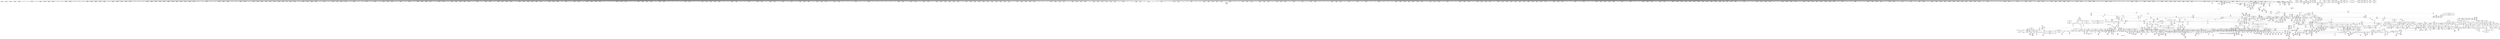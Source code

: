digraph {
	CE0x52e1e90 [shape=record,shape=Mrecord,label="{CE0x52e1e90|__preempt_count_add:_entry|*SummSink*}"]
	CE0x527eb10 [shape=record,shape=Mrecord,label="{CE0x527eb10|current_sid:_call4|security/selinux/hooks.c,218}"]
	CE0x523b480 [shape=record,shape=Mrecord,label="{CE0x523b480|2472:_%struct.cred*,_2752:_%struct.signal_struct*,_:_CRE_6333,6334_}"]
	CE0x527d120 [shape=record,shape=Mrecord,label="{CE0x527d120|rcu_read_lock:_tmp17|include/linux/rcupdate.h,882|*SummSource*}"]
	CE0x525bbd0 [shape=record,shape=Mrecord,label="{CE0x525bbd0|selinux_task_setrlimit:_tmp10|security/selinux/hooks.c,3629|*SummSink*}"]
	CE0x52b2690 [shape=record,shape=Mrecord,label="{CE0x52b2690|rcu_lock_acquire:_indirectgoto|*SummSink*}"]
	CE0x52075a0 [shape=record,shape=Mrecord,label="{CE0x52075a0|2472:_%struct.cred*,_2752:_%struct.signal_struct*,_:_CRE_2596,2598_|*MultipleSource*|Function::selinux_task_setrlimit&Arg::p::|security/selinux/hooks.c,3622}"]
	CE0x52ea0e0 [shape=record,shape=Mrecord,label="{CE0x52ea0e0|i8*_getelementptr_inbounds_(_44_x_i8_,_44_x_i8_*_.str47,_i32_0,_i32_0)|*Constant*|*SummSource*}"]
	CE0x525d850 [shape=record,shape=Mrecord,label="{CE0x525d850|i64*_getelementptr_inbounds_(_13_x_i64_,_13_x_i64_*___llvm_gcov_ctr126,_i64_0,_i64_10)|*Constant*|*SummSink*}"]
	CE0x527d0b0 [shape=record,shape=Mrecord,label="{CE0x527d0b0|rcu_read_lock:_tmp17|include/linux/rcupdate.h,882}"]
	CE0x5324b70 [shape=record,shape=Mrecord,label="{CE0x5324b70|i64*_getelementptr_inbounds_(_4_x_i64_,_4_x_i64_*___llvm_gcov_ctr134,_i64_0,_i64_2)|*Constant*|*SummSink*}"]
	CE0x5237f60 [shape=record,shape=Mrecord,label="{CE0x5237f60|2472:_%struct.cred*,_2752:_%struct.signal_struct*,_:_CRE_6299,6300_}"]
	CE0x527ffb0 [shape=record,shape=Mrecord,label="{CE0x527ffb0|current_sid:_cred|security/selinux/hooks.c,218}"]
	CE0x51fdaf0 [shape=record,shape=Mrecord,label="{CE0x51fdaf0|2472:_%struct.cred*,_2752:_%struct.signal_struct*,_:_CRE_1912,1920_|*MultipleSource*|Function::selinux_task_setrlimit&Arg::p::|security/selinux/hooks.c,3622}"]
	CE0x53426c0 [shape=record,shape=Mrecord,label="{CE0x53426c0|GLOBAL:___preempt_count|Global_var:__preempt_count|*SummSink*}"]
	CE0x52868b0 [shape=record,shape=Mrecord,label="{CE0x52868b0|i64_0|*Constant*}"]
	CE0x51ee680 [shape=record,shape=Mrecord,label="{CE0x51ee680|2472:_%struct.cred*,_2752:_%struct.signal_struct*,_:_CRE_400,408_|*MultipleSource*|Function::selinux_task_setrlimit&Arg::p::|security/selinux/hooks.c,3622}"]
	CE0x526b150 [shape=record,shape=Mrecord,label="{CE0x526b150|GLOBAL:_rcu_lock_map|Global_var:rcu_lock_map}"]
	CE0x525fab0 [shape=record,shape=Mrecord,label="{CE0x525fab0|selinux_task_setrlimit:_tmp5|security/selinux/hooks.c,3628|*SummSink*}"]
	CE0x5238730 [shape=record,shape=Mrecord,label="{CE0x5238730|2472:_%struct.cred*,_2752:_%struct.signal_struct*,_:_CRE_6304,6305_}"]
	CE0x51edfa0 [shape=record,shape=Mrecord,label="{CE0x51edfa0|_call_void_lockdep_rcu_suspicious(i8*_getelementptr_inbounds_(_25_x_i8_,_25_x_i8_*_.str3,_i32_0,_i32_0),_i32_208,_i8*_getelementptr_inbounds_(_41_x_i8_,_41_x_i8_*_.str44,_i32_0,_i32_0))_#10,_!dbg_!27732|security/selinux/hooks.c,208|*SummSource*}"]
	CE0x51fb660 [shape=record,shape=Mrecord,label="{CE0x51fb660|2472:_%struct.cred*,_2752:_%struct.signal_struct*,_:_CRE_776,780_|*MultipleSource*|Function::selinux_task_setrlimit&Arg::p::|security/selinux/hooks.c,3622}"]
	CE0x52896f0 [shape=record,shape=Mrecord,label="{CE0x52896f0|i32_22|*Constant*|*SummSink*}"]
	CE0x528a670 [shape=record,shape=Mrecord,label="{CE0x528a670|current_sid:_tmp23|security/selinux/hooks.c,218|*SummSink*}"]
	CE0x5284540 [shape=record,shape=Mrecord,label="{CE0x5284540|rcu_read_lock:_tmp9|include/linux/rcupdate.h,882|*SummSource*}"]
	CE0x51ea040 [shape=record,shape=Mrecord,label="{CE0x51ea040|2472:_%struct.cred*,_2752:_%struct.signal_struct*,_:_CRE_2256,2264_|*MultipleSource*|Function::selinux_task_setrlimit&Arg::p::|security/selinux/hooks.c,3622}"]
	CE0x5239860 [shape=record,shape=Mrecord,label="{CE0x5239860|2472:_%struct.cred*,_2752:_%struct.signal_struct*,_:_CRE_6315,6316_}"]
	CE0x52045b0 [shape=record,shape=Mrecord,label="{CE0x52045b0|2472:_%struct.cred*,_2752:_%struct.signal_struct*,_:_CRE_2522,2523_}"]
	CE0x5245040 [shape=record,shape=Mrecord,label="{CE0x5245040|2472:_%struct.cred*,_2752:_%struct.signal_struct*,_:_CRE_6660,6664_|*MultipleSource*|Function::selinux_task_setrlimit&Arg::p::|security/selinux/hooks.c,3622}"]
	CE0x52a4b60 [shape=record,shape=Mrecord,label="{CE0x52a4b60|__rcu_read_unlock:_entry}"]
	CE0x51f7f90 [shape=record,shape=Mrecord,label="{CE0x51f7f90|2472:_%struct.cred*,_2752:_%struct.signal_struct*,_:_CRE_64,72_|*MultipleSource*|Function::selinux_task_setrlimit&Arg::p::|security/selinux/hooks.c,3622}"]
	CE0x5202c30 [shape=record,shape=Mrecord,label="{CE0x5202c30|i64*_getelementptr_inbounds_(_2_x_i64_,_2_x_i64_*___llvm_gcov_ctr98,_i64_0,_i64_1)|*Constant*}"]
	CE0x641c8e0 [shape=record,shape=Mrecord,label="{CE0x641c8e0|i64*_getelementptr_inbounds_(_6_x_i64_,_6_x_i64_*___llvm_gcov_ctr286,_i64_0,_i64_0)|*Constant*|*SummSink*}"]
	CE0x6e88980 [shape=record,shape=Mrecord,label="{CE0x6e88980|i64_1|*Constant*|*SummSink*}"]
	CE0x5265e40 [shape=record,shape=Mrecord,label="{CE0x5265e40|i64*_getelementptr_inbounds_(_2_x_i64_,_2_x_i64_*___llvm_gcov_ctr98,_i64_0,_i64_0)|*Constant*|*SummSink*}"]
	CE0x52ea880 [shape=record,shape=Mrecord,label="{CE0x52ea880|rcu_lock_acquire:_tmp1|*SummSink*}"]
	CE0x5296f00 [shape=record,shape=Mrecord,label="{CE0x5296f00|rcu_read_unlock:_tmp2}"]
	CE0x5296280 [shape=record,shape=Mrecord,label="{CE0x5296280|task_sid:_if.then}"]
	CE0x52be3e0 [shape=record,shape=Mrecord,label="{CE0x52be3e0|__preempt_count_add:_do.end}"]
	CE0x525fdd0 [shape=record,shape=Mrecord,label="{CE0x525fdd0|i64_0|*Constant*}"]
	CE0x51d8270 [shape=record,shape=Mrecord,label="{CE0x51d8270|2472:_%struct.cred*,_2752:_%struct.signal_struct*,_:_CRE_296,304_|*MultipleSource*|Function::selinux_task_setrlimit&Arg::p::|security/selinux/hooks.c,3622}"]
	CE0x51f2ee0 [shape=record,shape=Mrecord,label="{CE0x51f2ee0|2472:_%struct.cred*,_2752:_%struct.signal_struct*,_:_CRE_488,496_|*MultipleSource*|Function::selinux_task_setrlimit&Arg::p::|security/selinux/hooks.c,3622}"]
	CE0x524d060 [shape=record,shape=Mrecord,label="{CE0x524d060|i64*_getelementptr_inbounds_(_11_x_i64_,_11_x_i64_*___llvm_gcov_ctr125,_i64_0,_i64_9)|*Constant*|*SummSink*}"]
	CE0x528caa0 [shape=record,shape=Mrecord,label="{CE0x528caa0|task_sid:_call3|security/selinux/hooks.c,208|*SummSource*}"]
	CE0x53616a0 [shape=record,shape=Mrecord,label="{CE0x53616a0|i64*_getelementptr_inbounds_(_4_x_i64_,_4_x_i64_*___llvm_gcov_ctr129,_i64_0,_i64_0)|*Constant*}"]
	CE0x5225cb0 [shape=record,shape=Mrecord,label="{CE0x5225cb0|2472:_%struct.cred*,_2752:_%struct.signal_struct*,_:_CRE_2908,2909_}"]
	CE0x52861c0 [shape=record,shape=Mrecord,label="{CE0x52861c0|get_current:_bb|*SummSink*}"]
	CE0x52dcdf0 [shape=record,shape=Mrecord,label="{CE0x52dcdf0|i64*_getelementptr_inbounds_(_4_x_i64_,_4_x_i64_*___llvm_gcov_ctr130,_i64_0,_i64_2)|*Constant*}"]
	CE0x5361340 [shape=record,shape=Mrecord,label="{CE0x5361340|__preempt_count_sub:_tmp4|./arch/x86/include/asm/preempt.h,77|*SummSink*}"]
	CE0x52b0220 [shape=record,shape=Mrecord,label="{CE0x52b0220|__preempt_count_sub:_val|Function::__preempt_count_sub&Arg::val::|*SummSource*}"]
	CE0x52d8de0 [shape=record,shape=Mrecord,label="{CE0x52d8de0|_call_void___preempt_count_add(i32_1)_#10,_!dbg_!27711|include/linux/rcupdate.h,239}"]
	CE0x529d370 [shape=record,shape=Mrecord,label="{CE0x529d370|task_sid:_tmp24|security/selinux/hooks.c,208|*SummSink*}"]
	CE0x52dd9f0 [shape=record,shape=Mrecord,label="{CE0x52dd9f0|rcu_read_unlock:_if.end|*SummSink*}"]
	CE0x52ceba0 [shape=record,shape=Mrecord,label="{CE0x52ceba0|rcu_read_unlock:_tmp1|*SummSource*}"]
	CE0x52297b0 [shape=record,shape=Mrecord,label="{CE0x52297b0|2472:_%struct.cred*,_2752:_%struct.signal_struct*,_:_CRE_2945,2946_}"]
	CE0x5271b50 [shape=record,shape=Mrecord,label="{CE0x5271b50|rcu_read_lock:_tmp1}"]
	CE0x52d4230 [shape=record,shape=Mrecord,label="{CE0x52d4230|__rcu_read_lock:_tmp|*SummSink*}"]
	CE0x51fbaf0 [shape=record,shape=Mrecord,label="{CE0x51fbaf0|2472:_%struct.cred*,_2752:_%struct.signal_struct*,_:_CRE_1808,1816_|*MultipleSource*|Function::selinux_task_setrlimit&Arg::p::|security/selinux/hooks.c,3622}"]
	CE0x5209070 [shape=record,shape=Mrecord,label="{CE0x5209070|2472:_%struct.cred*,_2752:_%struct.signal_struct*,_:_CRE_2692,2696_|*MultipleSource*|Function::selinux_task_setrlimit&Arg::p::|security/selinux/hooks.c,3622}"]
	CE0x52a6a80 [shape=record,shape=Mrecord,label="{CE0x52a6a80|%struct.lockdep_map*_null|*Constant*|*SummSource*}"]
	CE0x52d5570 [shape=record,shape=Mrecord,label="{CE0x52d5570|COLLAPSED:_GCMRE___llvm_gcov_ctr127_internal_global_11_x_i64_zeroinitializer:_elem_0:default:}"]
	CE0x51d41b0 [shape=record,shape=Mrecord,label="{CE0x51d41b0|2472:_%struct.cred*,_2752:_%struct.signal_struct*,_:_CRE_697,698_}"]
	CE0x5329da0 [shape=record,shape=Mrecord,label="{CE0x5329da0|rcu_lock_release:_tmp4|include/linux/rcupdate.h,423}"]
	CE0x53110a0 [shape=record,shape=Mrecord,label="{CE0x53110a0|rcu_lock_release:_tmp}"]
	CE0x5324f80 [shape=record,shape=Mrecord,label="{CE0x5324f80|rcu_lock_release:_tmp6|*SummSource*}"]
	CE0x522e3a0 [shape=record,shape=Mrecord,label="{CE0x522e3a0|2472:_%struct.cred*,_2752:_%struct.signal_struct*,_:_CRE_3064,3072_|*MultipleSource*|Function::selinux_task_setrlimit&Arg::p::|security/selinux/hooks.c,3622}"]
	CE0x522f8f0 [shape=record,shape=Mrecord,label="{CE0x522f8f0|2472:_%struct.cred*,_2752:_%struct.signal_struct*,_:_CRE_3120,3128_|*MultipleSource*|Function::selinux_task_setrlimit&Arg::p::|security/selinux/hooks.c,3622}"]
	CE0x522ef30 [shape=record,shape=Mrecord,label="{CE0x522ef30|2472:_%struct.cred*,_2752:_%struct.signal_struct*,_:_CRE_3104,3108_|*MultipleSource*|Function::selinux_task_setrlimit&Arg::p::|security/selinux/hooks.c,3622}"]
	CE0x524fa80 [shape=record,shape=Mrecord,label="{CE0x524fa80|current_has_perm:_call2|security/selinux/hooks.c,1544|*SummSource*}"]
	CE0x52d8f10 [shape=record,shape=Mrecord,label="{CE0x52d8f10|_call_void___preempt_count_add(i32_1)_#10,_!dbg_!27711|include/linux/rcupdate.h,239|*SummSource*}"]
	CE0x52454d0 [shape=record,shape=Mrecord,label="{CE0x52454d0|2472:_%struct.cred*,_2752:_%struct.signal_struct*,_:_CRE_6672,6680_|*MultipleSource*|Function::selinux_task_setrlimit&Arg::p::|security/selinux/hooks.c,3622}"]
	CE0x5295850 [shape=record,shape=Mrecord,label="{CE0x5295850|task_sid:_land.lhs.true2|*SummSource*}"]
	CE0x52bdbb0 [shape=record,shape=Mrecord,label="{CE0x52bdbb0|i64*_getelementptr_inbounds_(_4_x_i64_,_4_x_i64_*___llvm_gcov_ctr129,_i64_0,_i64_0)|*Constant*|*SummSink*}"]
	CE0x5235150 [shape=record,shape=Mrecord,label="{CE0x5235150|2472:_%struct.cred*,_2752:_%struct.signal_struct*,_:_CRE_6192,6196_|*MultipleSource*|Function::selinux_task_setrlimit&Arg::p::|security/selinux/hooks.c,3622}"]
	CE0x51cbc00 [shape=record,shape=Mrecord,label="{CE0x51cbc00|_call_void_mcount()_#3}"]
	CE0x52deac0 [shape=record,shape=Mrecord,label="{CE0x52deac0|i64*_getelementptr_inbounds_(_11_x_i64_,_11_x_i64_*___llvm_gcov_ctr132,_i64_0,_i64_0)|*Constant*}"]
	CE0x5273500 [shape=record,shape=Mrecord,label="{CE0x5273500|rcu_read_lock:_entry}"]
	CE0x52380f0 [shape=record,shape=Mrecord,label="{CE0x52380f0|2472:_%struct.cred*,_2752:_%struct.signal_struct*,_:_CRE_6300,6301_}"]
	CE0x51df480 [shape=record,shape=Mrecord,label="{CE0x51df480|i32_89|*Constant*}"]
	CE0x5297310 [shape=record,shape=Mrecord,label="{CE0x5297310|task_sid:_land.lhs.true|*SummSink*}"]
	CE0x51d4610 [shape=record,shape=Mrecord,label="{CE0x51d4610|2472:_%struct.cred*,_2752:_%struct.signal_struct*,_:_CRE_700,701_}"]
	CE0x5235630 [shape=record,shape=Mrecord,label="{CE0x5235630|2472:_%struct.cred*,_2752:_%struct.signal_struct*,_:_CRE_6200,6208_|*MultipleSource*|Function::selinux_task_setrlimit&Arg::p::|security/selinux/hooks.c,3622}"]
	CE0x52a6b30 [shape=record,shape=Mrecord,label="{CE0x52a6b30|__rcu_read_unlock:_tmp2}"]
	CE0x5266d40 [shape=record,shape=Mrecord,label="{CE0x5266d40|i64*_getelementptr_inbounds_(_11_x_i64_,_11_x_i64_*___llvm_gcov_ctr125,_i64_0,_i64_8)|*Constant*}"]
	CE0x5228680 [shape=record,shape=Mrecord,label="{CE0x5228680|2472:_%struct.cred*,_2752:_%struct.signal_struct*,_:_CRE_2934,2935_}"]
	CE0x5253980 [shape=record,shape=Mrecord,label="{CE0x5253980|current_has_perm:_tsk|Function::current_has_perm&Arg::tsk::|*SummSource*}"]
	CE0x52dd650 [shape=record,shape=Mrecord,label="{CE0x52dd650|GLOBAL:___preempt_count_add|*Constant*|*SummSource*}"]
	CE0x52761d0 [shape=record,shape=Mrecord,label="{CE0x52761d0|task_sid:_tmp2|*SummSource*}"]
	CE0x5325390 [shape=record,shape=Mrecord,label="{CE0x5325390|__rcu_read_lock:_do.end}"]
	CE0x52a6ba0 [shape=record,shape=Mrecord,label="{CE0x52a6ba0|__rcu_read_unlock:_tmp2|*SummSource*}"]
	CE0x51fb1d0 [shape=record,shape=Mrecord,label="{CE0x51fb1d0|2472:_%struct.cred*,_2752:_%struct.signal_struct*,_:_CRE_768,772_|*MultipleSource*|Function::selinux_task_setrlimit&Arg::p::|security/selinux/hooks.c,3622}"]
	CE0x5232ee0 [shape=record,shape=Mrecord,label="{CE0x5232ee0|2472:_%struct.cred*,_2752:_%struct.signal_struct*,_:_CRE_5952,5960_|*MultipleSource*|Function::selinux_task_setrlimit&Arg::p::|security/selinux/hooks.c,3622}"]
	CE0x51e2000 [shape=record,shape=Mrecord,label="{CE0x51e2000|2472:_%struct.cred*,_2752:_%struct.signal_struct*,_:_CRE_56,64_|*MultipleSource*|Function::selinux_task_setrlimit&Arg::p::|security/selinux/hooks.c,3622}"]
	CE0x530f3e0 [shape=record,shape=Mrecord,label="{CE0x530f3e0|rcu_lock_acquire:_tmp}"]
	CE0x53497a0 [shape=record,shape=Mrecord,label="{CE0x53497a0|i64*_getelementptr_inbounds_(_4_x_i64_,_4_x_i64_*___llvm_gcov_ctr134,_i64_0,_i64_1)|*Constant*|*SummSink*}"]
	CE0x5289ff0 [shape=record,shape=Mrecord,label="{CE0x5289ff0|current_sid:_tmp22|security/selinux/hooks.c,218|*SummSource*}"]
	CE0x5247220 [shape=record,shape=Mrecord,label="{CE0x5247220|2472:_%struct.cred*,_2752:_%struct.signal_struct*,_:_CRE_10592,10600_|*MultipleSource*|Function::selinux_task_setrlimit&Arg::p::|security/selinux/hooks.c,3622}"]
	CE0x5288870 [shape=record,shape=Mrecord,label="{CE0x5288870|GLOBAL:_rcu_read_unlock|*Constant*|*SummSink*}"]
	CE0x52d5290 [shape=record,shape=Mrecord,label="{CE0x52d5290|rcu_read_unlock:_tobool|include/linux/rcupdate.h,933}"]
	CE0x52555e0 [shape=record,shape=Mrecord,label="{CE0x52555e0|i8*_undef|*Constant*}"]
	CE0x5310c90 [shape=record,shape=Mrecord,label="{CE0x5310c90|__preempt_count_add:_tmp4|./arch/x86/include/asm/preempt.h,72|*SummSource*}"]
	CE0x52b3610 [shape=record,shape=Mrecord,label="{CE0x52b3610|i32_883|*Constant*|*SummSink*}"]
	CE0x51e4890 [shape=record,shape=Mrecord,label="{CE0x51e4890|current_sid:_tmp11|security/selinux/hooks.c,218|*SummSource*}"]
	CE0x52df710 [shape=record,shape=Mrecord,label="{CE0x52df710|GLOBAL:_lock_acquire|*Constant*|*SummSource*}"]
	CE0x52d8570 [shape=record,shape=Mrecord,label="{CE0x52d8570|__rcu_read_unlock:_tmp5|include/linux/rcupdate.h,244|*SummSource*}"]
	CE0x5297200 [shape=record,shape=Mrecord,label="{CE0x5297200|task_sid:_land.lhs.true|*SummSource*}"]
	CE0x525aae0 [shape=record,shape=Mrecord,label="{CE0x525aae0|selinux_task_setrlimit:_idx.ext|security/selinux/hooks.c,3622|*SummSink*}"]
	CE0x5226290 [shape=record,shape=Mrecord,label="{CE0x5226290|2472:_%struct.cred*,_2752:_%struct.signal_struct*,_:_CRE_2911,2912_}"]
	CE0x52b7c20 [shape=record,shape=Mrecord,label="{CE0x52b7c20|task_sid:_tmp6|security/selinux/hooks.c,208}"]
	CE0x522a750 [shape=record,shape=Mrecord,label="{CE0x522a750|2472:_%struct.cred*,_2752:_%struct.signal_struct*,_:_CRE_2955,2956_}"]
	CE0x51f2610 [shape=record,shape=Mrecord,label="{CE0x51f2610|selinux_task_setrlimit:_tmp6|security/selinux/hooks.c,3628|*SummSink*}"]
	CE0x52834e0 [shape=record,shape=Mrecord,label="{CE0x52834e0|rcu_read_unlock:_tmp12|include/linux/rcupdate.h,933|*SummSink*}"]
	CE0x52e7590 [shape=record,shape=Mrecord,label="{CE0x52e7590|i64*_getelementptr_inbounds_(_11_x_i64_,_11_x_i64_*___llvm_gcov_ctr132,_i64_0,_i64_10)|*Constant*}"]
	CE0x51f9e30 [shape=record,shape=Mrecord,label="{CE0x51f9e30|current_sid:_tmp1}"]
	CE0x52b8960 [shape=record,shape=Mrecord,label="{CE0x52b8960|GLOBAL:_task_sid.__warned|Global_var:task_sid.__warned}"]
	CE0x5253d30 [shape=record,shape=Mrecord,label="{CE0x5253d30|i32_2097152|*Constant*}"]
	CE0x529b470 [shape=record,shape=Mrecord,label="{CE0x529b470|__preempt_count_add:_tmp5|./arch/x86/include/asm/preempt.h,72|*SummSink*}"]
	CE0x5233d80 [shape=record,shape=Mrecord,label="{CE0x5233d80|2472:_%struct.cred*,_2752:_%struct.signal_struct*,_:_CRE_6000,6008_|*MultipleSource*|Function::selinux_task_setrlimit&Arg::p::|security/selinux/hooks.c,3622}"]
	CE0x5225620 [shape=record,shape=Mrecord,label="{CE0x5225620|2472:_%struct.cred*,_2752:_%struct.signal_struct*,_:_CRE_2900,2904_|*MultipleSource*|Function::selinux_task_setrlimit&Arg::p::|security/selinux/hooks.c,3622}"]
	CE0x52d1480 [shape=record,shape=Mrecord,label="{CE0x52d1480|__rcu_read_unlock:_tmp4|include/linux/rcupdate.h,244|*SummSink*}"]
	CE0x523d0a0 [shape=record,shape=Mrecord,label="{CE0x523d0a0|2472:_%struct.cred*,_2752:_%struct.signal_struct*,_:_CRE_6351,6352_}"]
	CE0x523a4e0 [shape=record,shape=Mrecord,label="{CE0x523a4e0|2472:_%struct.cred*,_2752:_%struct.signal_struct*,_:_CRE_6323,6324_}"]
	CE0x52dcc20 [shape=record,shape=Mrecord,label="{CE0x52dcc20|COLLAPSED:_GCMRE___llvm_gcov_ctr132_internal_global_11_x_i64_zeroinitializer:_elem_0:default:}"]
	CE0x523bf70 [shape=record,shape=Mrecord,label="{CE0x523bf70|2472:_%struct.cred*,_2752:_%struct.signal_struct*,_:_CRE_6340,6341_}"]
	CE0x51f6a30 [shape=record,shape=Mrecord,label="{CE0x51f6a30|2472:_%struct.cred*,_2752:_%struct.signal_struct*,_:_CRE_456,460_|*MultipleSource*|Function::selinux_task_setrlimit&Arg::p::|security/selinux/hooks.c,3622}"]
	CE0x52b83a0 [shape=record,shape=Mrecord,label="{CE0x52b83a0|task_sid:_tmp6|security/selinux/hooks.c,208|*SummSink*}"]
	CE0x528fca0 [shape=record,shape=Mrecord,label="{CE0x528fca0|task_sid:_tmp13|security/selinux/hooks.c,208}"]
	CE0x52b50b0 [shape=record,shape=Mrecord,label="{CE0x52b50b0|rcu_read_lock:_tmp20|include/linux/rcupdate.h,882|*SummSink*}"]
	CE0x52e3280 [shape=record,shape=Mrecord,label="{CE0x52e3280|rcu_read_unlock:_bb|*SummSink*}"]
	CE0x52d19d0 [shape=record,shape=Mrecord,label="{CE0x52d19d0|rcu_read_unlock:_tmp13|include/linux/rcupdate.h,933}"]
	CE0x530adc0 [shape=record,shape=Mrecord,label="{CE0x530adc0|__preempt_count_add:_tmp|*SummSink*}"]
	CE0x51df4f0 [shape=record,shape=Mrecord,label="{CE0x51df4f0|_call_void_mcount()_#3}"]
	CE0x5279f50 [shape=record,shape=Mrecord,label="{CE0x5279f50|rcu_read_unlock:_tmp6|include/linux/rcupdate.h,933}"]
	CE0x51d5f70 [shape=record,shape=Mrecord,label="{CE0x51d5f70|i64*_getelementptr_inbounds_(_2_x_i64_,_2_x_i64_*___llvm_gcov_ctr136,_i64_0,_i64_1)|*Constant*|*SummSink*}"]
	CE0x5275130 [shape=record,shape=Mrecord,label="{CE0x5275130|task_sid:_tmp3}"]
	CE0x524c760 [shape=record,shape=Mrecord,label="{CE0x524c760|_call_void_mcount()_#3|*SummSource*}"]
	CE0x5241570 [shape=record,shape=Mrecord,label="{CE0x5241570|2472:_%struct.cred*,_2752:_%struct.signal_struct*,_:_CRE_6480,6484_|*MultipleSource*|Function::selinux_task_setrlimit&Arg::p::|security/selinux/hooks.c,3622}"]
	CE0x52767d0 [shape=record,shape=Mrecord,label="{CE0x52767d0|i64_5|*Constant*|*SummSource*}"]
	CE0x5285fa0 [shape=record,shape=Mrecord,label="{CE0x5285fa0|_ret_void,_!dbg_!27735|include/linux/rcupdate.h,938}"]
	CE0x51ddfe0 [shape=record,shape=Mrecord,label="{CE0x51ddfe0|selinux_task_setrlimit:_p|Function::selinux_task_setrlimit&Arg::p::|*SummSink*}"]
	CE0x51fcc00 [shape=record,shape=Mrecord,label="{CE0x51fcc00|2472:_%struct.cred*,_2752:_%struct.signal_struct*,_:_CRE_1864,1872_|*MultipleSource*|Function::selinux_task_setrlimit&Arg::p::|security/selinux/hooks.c,3622}"]
	CE0x5230ee0 [shape=record,shape=Mrecord,label="{CE0x5230ee0|2472:_%struct.cred*,_2752:_%struct.signal_struct*,_:_CRE_3168,5856_|*MultipleSource*|Function::selinux_task_setrlimit&Arg::p::|security/selinux/hooks.c,3622}"]
	CE0x5295030 [shape=record,shape=Mrecord,label="{CE0x5295030|task_sid:_tmp11|security/selinux/hooks.c,208|*SummSink*}"]
	CE0x5243790 [shape=record,shape=Mrecord,label="{CE0x5243790|2472:_%struct.cred*,_2752:_%struct.signal_struct*,_:_CRE_6584,6600_|*MultipleSource*|Function::selinux_task_setrlimit&Arg::p::|security/selinux/hooks.c,3622}"]
	CE0x52da950 [shape=record,shape=Mrecord,label="{CE0x52da950|rcu_read_unlock:_tmp|*SummSink*}"]
	CE0x51f4760 [shape=record,shape=Mrecord,label="{CE0x51f4760|selinux_task_setrlimit:_entry}"]
	CE0x52e7700 [shape=record,shape=Mrecord,label="{CE0x52e7700|rcu_read_unlock:_tmp21|include/linux/rcupdate.h,935}"]
	CE0x5288950 [shape=record,shape=Mrecord,label="{CE0x5288950|GLOBAL:_rcu_read_unlock|*Constant*|*SummSource*}"]
	CE0x5285eb0 [shape=record,shape=Mrecord,label="{CE0x5285eb0|get_current:_bb}"]
	CE0x52dfae0 [shape=record,shape=Mrecord,label="{CE0x52dfae0|rcu_read_unlock:_tobool1|include/linux/rcupdate.h,933}"]
	CE0x51d5d80 [shape=record,shape=Mrecord,label="{CE0x51d5d80|task_sid:_do.end6|*SummSink*}"]
	CE0x5287fd0 [shape=record,shape=Mrecord,label="{CE0x5287fd0|rcu_read_lock:_if.then|*SummSource*}"]
	CE0x51e4c50 [shape=record,shape=Mrecord,label="{CE0x51e4c50|i64*_getelementptr_inbounds_(_2_x_i64_,_2_x_i64_*___llvm_gcov_ctr136,_i64_0,_i64_0)|*Constant*|*SummSink*}"]
	CE0x5294400 [shape=record,shape=Mrecord,label="{CE0x5294400|rcu_read_unlock:_tmp14|include/linux/rcupdate.h,933}"]
	CE0x52c1aa0 [shape=record,shape=Mrecord,label="{CE0x52c1aa0|i32_0|*Constant*}"]
	CE0x5229df0 [shape=record,shape=Mrecord,label="{CE0x5229df0|2472:_%struct.cred*,_2752:_%struct.signal_struct*,_:_CRE_2949,2950_}"]
	CE0x524d0d0 [shape=record,shape=Mrecord,label="{CE0x524d0d0|current_sid:_tmp17|security/selinux/hooks.c,218}"]
	CE0x5277650 [shape=record,shape=Mrecord,label="{CE0x5277650|current_sid:_tobool1|security/selinux/hooks.c,218}"]
	CE0x524cba0 [shape=record,shape=Mrecord,label="{CE0x524cba0|i8*_getelementptr_inbounds_(_45_x_i8_,_45_x_i8_*_.str12,_i32_0,_i32_0)|*Constant*}"]
	CE0x5273e70 [shape=record,shape=Mrecord,label="{CE0x5273e70|rcu_read_lock:_call|include/linux/rcupdate.h,882|*SummSource*}"]
	CE0x52b2f20 [shape=record,shape=Mrecord,label="{CE0x52b2f20|i8*_getelementptr_inbounds_(_25_x_i8_,_25_x_i8_*_.str45,_i32_0,_i32_0)|*Constant*|*SummSink*}"]
	CE0x5311640 [shape=record,shape=Mrecord,label="{CE0x5311640|i64*_getelementptr_inbounds_(_4_x_i64_,_4_x_i64_*___llvm_gcov_ctr129,_i64_0,_i64_1)|*Constant*|*SummSource*}"]
	CE0x5255fb0 [shape=record,shape=Mrecord,label="{CE0x5255fb0|i64*_getelementptr_inbounds_(_4_x_i64_,_4_x_i64_*___llvm_gcov_ctr134,_i64_0,_i64_1)|*Constant*|*SummSource*}"]
	CE0x5235850 [shape=record,shape=Mrecord,label="{CE0x5235850|2472:_%struct.cred*,_2752:_%struct.signal_struct*,_:_CRE_6208,6216_|*MultipleSource*|Function::selinux_task_setrlimit&Arg::p::|security/selinux/hooks.c,3622}"]
	CE0x524a220 [shape=record,shape=Mrecord,label="{CE0x524a220|_ret_i32_%retval.0,_!dbg_!27728|security/selinux/hooks.c,3632|*SummSink*}"]
	CE0x52c90a0 [shape=record,shape=Mrecord,label="{CE0x52c90a0|rcu_read_lock:_do.body|*SummSink*}"]
	CE0x51d5cb0 [shape=record,shape=Mrecord,label="{CE0x51d5cb0|task_sid:_do.end6|*SummSource*}"]
	CE0x5234740 [shape=record,shape=Mrecord,label="{CE0x5234740|2472:_%struct.cred*,_2752:_%struct.signal_struct*,_:_CRE_6152,6168_|*MultipleSource*|Function::selinux_task_setrlimit&Arg::p::|security/selinux/hooks.c,3622}"]
	CE0x52a35d0 [shape=record,shape=Mrecord,label="{CE0x52a35d0|GLOBAL:_rcu_lock_release|*Constant*|*SummSource*}"]
	CE0x5275ed0 [shape=record,shape=Mrecord,label="{CE0x5275ed0|current_sid:_tmp}"]
	CE0x5285bb0 [shape=record,shape=Mrecord,label="{CE0x5285bb0|_ret_i32_%tmp6,_!dbg_!27716|security/selinux/hooks.c,197}"]
	CE0x5222ed0 [shape=record,shape=Mrecord,label="{CE0x5222ed0|2472:_%struct.cred*,_2752:_%struct.signal_struct*,_:_CRE_2784,2792_|*MultipleSource*|Function::selinux_task_setrlimit&Arg::p::|security/selinux/hooks.c,3622}"]
	CE0x5223670 [shape=record,shape=Mrecord,label="{CE0x5223670|2472:_%struct.cred*,_2752:_%struct.signal_struct*,_:_CRE_2808,2816_|*MultipleSource*|Function::selinux_task_setrlimit&Arg::p::|security/selinux/hooks.c,3622}"]
	CE0x522e7e0 [shape=record,shape=Mrecord,label="{CE0x522e7e0|2472:_%struct.cred*,_2752:_%struct.signal_struct*,_:_CRE_3080,3084_|*MultipleSource*|Function::selinux_task_setrlimit&Arg::p::|security/selinux/hooks.c,3622}"]
	CE0x523a030 [shape=record,shape=Mrecord,label="{CE0x523a030|2472:_%struct.cred*,_2752:_%struct.signal_struct*,_:_CRE_6320,6321_}"]
	CE0x523d870 [shape=record,shape=Mrecord,label="{CE0x523d870|2472:_%struct.cred*,_2752:_%struct.signal_struct*,_:_CRE_6356,6357_}"]
	CE0x531e2a0 [shape=record,shape=Mrecord,label="{CE0x531e2a0|GLOBAL:___preempt_count_sub|*Constant*|*SummSink*}"]
	CE0x527b930 [shape=record,shape=Mrecord,label="{CE0x527b930|rcu_read_lock:_tmp14|include/linux/rcupdate.h,882}"]
	CE0x5250670 [shape=record,shape=Mrecord,label="{CE0x5250670|avc_has_perm:_requested|Function::avc_has_perm&Arg::requested::|*SummSink*}"]
	CE0x5288070 [shape=record,shape=Mrecord,label="{CE0x5288070|rcu_read_lock:_if.then|*SummSink*}"]
	CE0x52268d0 [shape=record,shape=Mrecord,label="{CE0x52268d0|2472:_%struct.cred*,_2752:_%struct.signal_struct*,_:_CRE_2915,2916_}"]
	CE0x51e9e20 [shape=record,shape=Mrecord,label="{CE0x51e9e20|2472:_%struct.cred*,_2752:_%struct.signal_struct*,_:_CRE_2248,2256_|*MultipleSource*|Function::selinux_task_setrlimit&Arg::p::|security/selinux/hooks.c,3622}"]
	CE0x5257b00 [shape=record,shape=Mrecord,label="{CE0x5257b00|current_sid:_tmp12|security/selinux/hooks.c,218|*SummSink*}"]
	CE0x522dec0 [shape=record,shape=Mrecord,label="{CE0x522dec0|2472:_%struct.cred*,_2752:_%struct.signal_struct*,_:_CRE_3048,3056_|*MultipleSource*|Function::selinux_task_setrlimit&Arg::p::|security/selinux/hooks.c,3622}"]
	CE0x5235fa0 [shape=record,shape=Mrecord,label="{CE0x5235fa0|2472:_%struct.cred*,_2752:_%struct.signal_struct*,_:_CRE_6232,6240_|*MultipleSource*|Function::selinux_task_setrlimit&Arg::p::|security/selinux/hooks.c,3622}"]
	CE0x51d5670 [shape=record,shape=Mrecord,label="{CE0x51d5670|2472:_%struct.cred*,_2752:_%struct.signal_struct*,_:_CRE_736,744_|*MultipleSource*|Function::selinux_task_setrlimit&Arg::p::|security/selinux/hooks.c,3622}"]
	CE0x51f40a0 [shape=record,shape=Mrecord,label="{CE0x51f40a0|2472:_%struct.cred*,_2752:_%struct.signal_struct*,_:_CRE_328,336_|*MultipleSource*|Function::selinux_task_setrlimit&Arg::p::|security/selinux/hooks.c,3622}"]
	CE0x52c9ff0 [shape=record,shape=Mrecord,label="{CE0x52c9ff0|i64*_getelementptr_inbounds_(_4_x_i64_,_4_x_i64_*___llvm_gcov_ctr130,_i64_0,_i64_2)|*Constant*|*SummSink*}"]
	CE0x52a2ea0 [shape=record,shape=Mrecord,label="{CE0x52a2ea0|_call_void_rcu_lock_release(%struct.lockdep_map*_rcu_lock_map)_#10,_!dbg_!27733|include/linux/rcupdate.h,935|*SummSink*}"]
	CE0x5224250 [shape=record,shape=Mrecord,label="{CE0x5224250|2472:_%struct.cred*,_2752:_%struct.signal_struct*,_:_CRE_2848,2856_|*MultipleSource*|Function::selinux_task_setrlimit&Arg::p::|security/selinux/hooks.c,3622}"]
	CE0x52ac730 [shape=record,shape=Mrecord,label="{CE0x52ac730|i64_ptrtoint_(i8*_blockaddress(_rcu_lock_acquire,_%__here)_to_i64)|*Constant*|*SummSink*}"]
	CE0x5252f80 [shape=record,shape=Mrecord,label="{CE0x5252f80|GLOBAL:_task_sid|*Constant*|*SummSource*}"]
	CE0x52b41f0 [shape=record,shape=Mrecord,label="{CE0x52b41f0|i64*_getelementptr_inbounds_(_11_x_i64_,_11_x_i64_*___llvm_gcov_ctr127,_i64_0,_i64_9)|*Constant*}"]
	CE0x530d370 [shape=record,shape=Mrecord,label="{CE0x530d370|_call_void_asm_addl_$1,_%gs:$0_,_*m,ri,*m,_dirflag_,_fpsr_,_flags_(i32*___preempt_count,_i32_%val,_i32*___preempt_count)_#3,_!dbg_!27714,_!srcloc_!27717|./arch/x86/include/asm/preempt.h,72}"]
	CE0x51df5c0 [shape=record,shape=Mrecord,label="{CE0x51df5c0|_call_void_mcount()_#3|*SummSource*}"]
	CE0x52c95b0 [shape=record,shape=Mrecord,label="{CE0x52c95b0|i64*_getelementptr_inbounds_(_4_x_i64_,_4_x_i64_*___llvm_gcov_ctr135,_i64_0,_i64_3)|*Constant*|*SummSource*}"]
	CE0x5201450 [shape=record,shape=Mrecord,label="{CE0x5201450|2472:_%struct.cred*,_2752:_%struct.signal_struct*,_:_CRE_576,584_|*MultipleSource*|Function::selinux_task_setrlimit&Arg::p::|security/selinux/hooks.c,3622}"]
	CE0x5262160 [shape=record,shape=Mrecord,label="{CE0x5262160|avc_has_perm:_tsid|Function::avc_has_perm&Arg::tsid::}"]
	CE0x5275ac0 [shape=record,shape=Mrecord,label="{CE0x5275ac0|get_current:_tmp3}"]
	CE0x5231d80 [shape=record,shape=Mrecord,label="{CE0x5231d80|2472:_%struct.cred*,_2752:_%struct.signal_struct*,_:_CRE_5896,5904_|*MultipleSource*|Function::selinux_task_setrlimit&Arg::p::|security/selinux/hooks.c,3622}"]
	CE0x51ee8f0 [shape=record,shape=Mrecord,label="{CE0x51ee8f0|2472:_%struct.cred*,_2752:_%struct.signal_struct*,_:_CRE_408,416_|*MultipleSource*|Function::selinux_task_setrlimit&Arg::p::|security/selinux/hooks.c,3622}"]
	CE0x525e2d0 [shape=record,shape=Mrecord,label="{CE0x525e2d0|i64*_getelementptr_inbounds_(_6_x_i64_,_6_x_i64_*___llvm_gcov_ctr286,_i64_0,_i64_5)|*Constant*|*SummSink*}"]
	CE0x52040d0 [shape=record,shape=Mrecord,label="{CE0x52040d0|2472:_%struct.cred*,_2752:_%struct.signal_struct*,_:_CRE_2512,2520_|*MultipleSource*|Function::selinux_task_setrlimit&Arg::p::|security/selinux/hooks.c,3622}"]
	CE0x52786c0 [shape=record,shape=Mrecord,label="{CE0x52786c0|i32_208|*Constant*|*SummSource*}"]
	CE0x51cfc20 [shape=record,shape=Mrecord,label="{CE0x51cfc20|selinux_task_setrlimit:_if.end|*SummSource*}"]
	CE0x5311e20 [shape=record,shape=Mrecord,label="{CE0x5311e20|__rcu_read_unlock:_do.body|*SummSink*}"]
	CE0x51f90c0 [shape=record,shape=Mrecord,label="{CE0x51f90c0|current_has_perm:_tmp2|*SummSink*}"]
	CE0x528c190 [shape=record,shape=Mrecord,label="{CE0x528c190|i64*_getelementptr_inbounds_(_13_x_i64_,_13_x_i64_*___llvm_gcov_ctr126,_i64_0,_i64_1)|*Constant*|*SummSink*}"]
	CE0x530ae30 [shape=record,shape=Mrecord,label="{CE0x530ae30|__rcu_read_unlock:_bb}"]
	CE0x5262e00 [shape=record,shape=Mrecord,label="{CE0x5262e00|avc_has_perm:_requested|Function::avc_has_perm&Arg::requested::}"]
	CE0x51eac70 [shape=record,shape=Mrecord,label="{CE0x51eac70|2472:_%struct.cred*,_2752:_%struct.signal_struct*,_:_CRE_2296,2304_|*MultipleSource*|Function::selinux_task_setrlimit&Arg::p::|security/selinux/hooks.c,3622}"]
	CE0x5280d90 [shape=record,shape=Mrecord,label="{CE0x5280d90|task_sid:_tobool|security/selinux/hooks.c,208|*SummSource*}"]
	CE0x5234c70 [shape=record,shape=Mrecord,label="{CE0x5234c70|2472:_%struct.cred*,_2752:_%struct.signal_struct*,_:_CRE_6176,6180_|*MultipleSource*|Function::selinux_task_setrlimit&Arg::p::|security/selinux/hooks.c,3622}"]
	CE0x5227d20 [shape=record,shape=Mrecord,label="{CE0x5227d20|2472:_%struct.cred*,_2752:_%struct.signal_struct*,_:_CRE_2928,2929_}"]
	CE0x526f5b0 [shape=record,shape=Mrecord,label="{CE0x526f5b0|get_current:_tmp}"]
	CE0x52d7ca0 [shape=record,shape=Mrecord,label="{CE0x52d7ca0|rcu_lock_acquire:_tmp3|*SummSource*}"]
	CE0x5322190 [shape=record,shape=Mrecord,label="{CE0x5322190|rcu_lock_acquire:___here|*SummSource*}"]
	CE0x524f340 [shape=record,shape=Mrecord,label="{CE0x524f340|_ret_i32_%call7,_!dbg_!27749|security/selinux/hooks.c,210}"]
	CE0x52265b0 [shape=record,shape=Mrecord,label="{CE0x52265b0|2472:_%struct.cred*,_2752:_%struct.signal_struct*,_:_CRE_2913,2914_}"]
	CE0x51d7900 [shape=record,shape=Mrecord,label="{CE0x51d7900|2472:_%struct.cred*,_2752:_%struct.signal_struct*,_:_CRE_240,248_|*MultipleSource*|Function::selinux_task_setrlimit&Arg::p::|security/selinux/hooks.c,3622}"]
	CE0x52490c0 [shape=record,shape=Mrecord,label="{CE0x52490c0|current_sid:_tmp13|security/selinux/hooks.c,218}"]
	CE0x51d3450 [shape=record,shape=Mrecord,label="{CE0x51d3450|2472:_%struct.cred*,_2752:_%struct.signal_struct*,_:_CRE_689,690_}"]
	CE0x52965f0 [shape=record,shape=Mrecord,label="{CE0x52965f0|i64_1|*Constant*}"]
	CE0x5205be0 [shape=record,shape=Mrecord,label="{CE0x5205be0|2472:_%struct.cred*,_2752:_%struct.signal_struct*,_:_CRE_2904,2905_}"]
	CE0x51ff090 [shape=record,shape=Mrecord,label="{CE0x51ff090|2472:_%struct.cred*,_2752:_%struct.signal_struct*,_:_CRE_1980,1984_|*MultipleSource*|Function::selinux_task_setrlimit&Arg::p::|security/selinux/hooks.c,3622}"]
	CE0x5292ad0 [shape=record,shape=Mrecord,label="{CE0x5292ad0|task_sid:_tmp17|security/selinux/hooks.c,208|*SummSink*}"]
	CE0x534d0a0 [shape=record,shape=Mrecord,label="{CE0x534d0a0|_call_void_mcount()_#3|*SummSink*}"]
	CE0x5246100 [shape=record,shape=Mrecord,label="{CE0x5246100|2472:_%struct.cred*,_2752:_%struct.signal_struct*,_:_CRE_10544,10548_|*MultipleSource*|Function::selinux_task_setrlimit&Arg::p::|security/selinux/hooks.c,3622}"]
	CE0x5267470 [shape=record,shape=Mrecord,label="{CE0x5267470|get_current:_tmp2|*SummSource*}"]
	CE0x51d6270 [shape=record,shape=Mrecord,label="{CE0x51d6270|current_has_perm:_tmp1|*SummSource*}"]
	CE0x51db3b0 [shape=record,shape=Mrecord,label="{CE0x51db3b0|2472:_%struct.cred*,_2752:_%struct.signal_struct*,_:_CRE_96,104_|*MultipleSource*|Function::selinux_task_setrlimit&Arg::p::|security/selinux/hooks.c,3622}"]
	CE0x522c370 [shape=record,shape=Mrecord,label="{CE0x522c370|2472:_%struct.cred*,_2752:_%struct.signal_struct*,_:_CRE_2973,2974_}"]
	CE0x52600c0 [shape=record,shape=Mrecord,label="{CE0x52600c0|i64_0|*Constant*|*SummSink*}"]
	CE0x52b2a10 [shape=record,shape=Mrecord,label="{CE0x52b2a10|i8*_getelementptr_inbounds_(_25_x_i8_,_25_x_i8_*_.str45,_i32_0,_i32_0)|*Constant*}"]
	CE0x51d4c50 [shape=record,shape=Mrecord,label="{CE0x51d4c50|2472:_%struct.cred*,_2752:_%struct.signal_struct*,_:_CRE_2520,2521_}"]
	CE0x52ad6a0 [shape=record,shape=Mrecord,label="{CE0x52ad6a0|rcu_lock_acquire:_tmp7|*SummSource*}"]
	CE0x530bf10 [shape=record,shape=Mrecord,label="{CE0x530bf10|i64*_getelementptr_inbounds_(_4_x_i64_,_4_x_i64_*___llvm_gcov_ctr129,_i64_0,_i64_2)|*Constant*}"]
	CE0x5286ef0 [shape=record,shape=Mrecord,label="{CE0x5286ef0|i64*_getelementptr_inbounds_(_11_x_i64_,_11_x_i64_*___llvm_gcov_ctr127,_i64_0,_i64_0)|*Constant*}"]
	CE0x530b850 [shape=record,shape=Mrecord,label="{CE0x530b850|__rcu_read_unlock:_tmp6|include/linux/rcupdate.h,245}"]
	CE0x52e6ca0 [shape=record,shape=Mrecord,label="{CE0x52e6ca0|rcu_read_unlock:_tmp19|include/linux/rcupdate.h,933|*SummSink*}"]
	CE0x51e7bb0 [shape=record,shape=Mrecord,label="{CE0x51e7bb0|2472:_%struct.cred*,_2752:_%struct.signal_struct*,_:_CRE_2076,2080_|*MultipleSource*|Function::selinux_task_setrlimit&Arg::p::|security/selinux/hooks.c,3622}"]
	CE0x52b76f0 [shape=record,shape=Mrecord,label="{CE0x52b76f0|GLOBAL:___llvm_gcov_ctr126|Global_var:__llvm_gcov_ctr126|*SummSource*}"]
	CE0x5279cb0 [shape=record,shape=Mrecord,label="{CE0x5279cb0|rcu_lock_acquire:_entry|*SummSource*}"]
	CE0x51e0330 [shape=record,shape=Mrecord,label="{CE0x51e0330|i32_0|*Constant*|*SummSource*}"]
	CE0x51e15f0 [shape=record,shape=Mrecord,label="{CE0x51e15f0|selinux_task_setrlimit:_rlim_max1|security/selinux/hooks.c,3628|*SummSink*}"]
	CE0x52acf10 [shape=record,shape=Mrecord,label="{CE0x52acf10|i64*_getelementptr_inbounds_(_4_x_i64_,_4_x_i64_*___llvm_gcov_ctr130,_i64_0,_i64_3)|*Constant*|*SummSink*}"]
	CE0x531e410 [shape=record,shape=Mrecord,label="{CE0x531e410|__preempt_count_sub:_val|Function::__preempt_count_sub&Arg::val::|*SummSink*}"]
	CE0x51d8000 [shape=record,shape=Mrecord,label="{CE0x51d8000|2472:_%struct.cred*,_2752:_%struct.signal_struct*,_:_CRE_288,296_|*MultipleSource*|Function::selinux_task_setrlimit&Arg::p::|security/selinux/hooks.c,3622}"]
	CE0x5229940 [shape=record,shape=Mrecord,label="{CE0x5229940|2472:_%struct.cred*,_2752:_%struct.signal_struct*,_:_CRE_2946,2947_}"]
	CE0x5205f00 [shape=record,shape=Mrecord,label="{CE0x5205f00|2472:_%struct.cred*,_2752:_%struct.signal_struct*,_:_CRE_2544,2568_|*MultipleSource*|Function::selinux_task_setrlimit&Arg::p::|security/selinux/hooks.c,3622}"]
	CE0x5242e20 [shape=record,shape=Mrecord,label="{CE0x5242e20|2472:_%struct.cred*,_2752:_%struct.signal_struct*,_:_CRE_6552,6560_|*MultipleSource*|Function::selinux_task_setrlimit&Arg::p::|security/selinux/hooks.c,3622}"]
	CE0x523f080 [shape=record,shape=Mrecord,label="{CE0x523f080|i64*_getelementptr_inbounds_(_13_x_i64_,_13_x_i64_*___llvm_gcov_ctr126,_i64_0,_i64_9)|*Constant*}"]
	CE0x51ed0f0 [shape=record,shape=Mrecord,label="{CE0x51ed0f0|selinux_task_setrlimit:_tmp|*SummSink*}"]
	CE0x51dbc70 [shape=record,shape=Mrecord,label="{CE0x51dbc70|2472:_%struct.cred*,_2752:_%struct.signal_struct*,_:_CRE_552,560_|*MultipleSource*|Function::selinux_task_setrlimit&Arg::p::|security/selinux/hooks.c,3622}"]
	CE0x52e8ee0 [shape=record,shape=Mrecord,label="{CE0x52e8ee0|_call_void_lockdep_rcu_suspicious(i8*_getelementptr_inbounds_(_25_x_i8_,_25_x_i8_*_.str45,_i32_0,_i32_0),_i32_934,_i8*_getelementptr_inbounds_(_44_x_i8_,_44_x_i8_*_.str47,_i32_0,_i32_0))_#10,_!dbg_!27726|include/linux/rcupdate.h,933|*SummSource*}"]
	CE0x527c010 [shape=record,shape=Mrecord,label="{CE0x527c010|rcu_read_lock:_tmp15|include/linux/rcupdate.h,882|*SummSource*}"]
	CE0x527b5f0 [shape=record,shape=Mrecord,label="{CE0x527b5f0|i64*_getelementptr_inbounds_(_11_x_i64_,_11_x_i64_*___llvm_gcov_ctr127,_i64_0,_i64_8)|*Constant*|*SummSink*}"]
	CE0x523f740 [shape=record,shape=Mrecord,label="{CE0x523f740|task_sid:_tmp20|security/selinux/hooks.c,208}"]
	CE0x529b1f0 [shape=record,shape=Mrecord,label="{CE0x529b1f0|rcu_lock_release:_indirectgoto}"]
	CE0x5258350 [shape=record,shape=Mrecord,label="{CE0x5258350|current_has_perm:_perms|Function::current_has_perm&Arg::perms::|*SummSource*}"]
	CE0x52cfff0 [shape=record,shape=Mrecord,label="{CE0x52cfff0|rcu_read_unlock:_tmp7|include/linux/rcupdate.h,933}"]
	CE0x52d8d70 [shape=record,shape=Mrecord,label="{CE0x52d8d70|GLOBAL:___preempt_count_add|*Constant*}"]
	CE0x52d6fb0 [shape=record,shape=Mrecord,label="{CE0x52d6fb0|__rcu_read_lock:_tmp6|include/linux/rcupdate.h,240|*SummSink*}"]
	CE0x5321620 [shape=record,shape=Mrecord,label="{CE0x5321620|rcu_lock_acquire:_tmp5|include/linux/rcupdate.h,418}"]
	CE0x52de570 [shape=record,shape=Mrecord,label="{CE0x52de570|__preempt_count_add:_val|Function::__preempt_count_add&Arg::val::}"]
	CE0x5349200 [shape=record,shape=Mrecord,label="{CE0x5349200|__rcu_read_unlock:_bb|*SummSink*}"]
	CE0x5292040 [shape=record,shape=Mrecord,label="{CE0x5292040|rcu_read_lock:_tmp3|*SummSource*}"]
	CE0x5311c20 [shape=record,shape=Mrecord,label="{CE0x5311c20|_call_void_mcount()_#3|*SummSource*}"]
	CE0x5258090 [shape=record,shape=Mrecord,label="{CE0x5258090|i32_2097152|*Constant*|*SummSink*}"]
	CE0x51faf60 [shape=record,shape=Mrecord,label="{CE0x51faf60|2472:_%struct.cred*,_2752:_%struct.signal_struct*,_:_CRE_760,768_|*MultipleSource*|Function::selinux_task_setrlimit&Arg::p::|security/selinux/hooks.c,3622}"]
	CE0x51df820 [shape=record,shape=Mrecord,label="{CE0x51df820|get_current:_tmp1|*SummSink*}"]
	CE0x529da90 [shape=record,shape=Mrecord,label="{CE0x529da90|task_sid:_tmp25|security/selinux/hooks.c,208|*SummSink*}"]
	CE0x5264ab0 [shape=record,shape=Mrecord,label="{CE0x5264ab0|task_sid:_real_cred|security/selinux/hooks.c,208|*SummSource*}"]
	CE0x52534b0 [shape=record,shape=Mrecord,label="{CE0x52534b0|current_has_perm:_tsk|Function::current_has_perm&Arg::tsk::}"]
	CE0x52919c0 [shape=record,shape=Mrecord,label="{CE0x52919c0|__rcu_read_lock:_tmp2}"]
	CE0x5342530 [shape=record,shape=Mrecord,label="{CE0x5342530|GLOBAL:___preempt_count|Global_var:__preempt_count}"]
	CE0x52063b0 [shape=record,shape=Mrecord,label="{CE0x52063b0|2472:_%struct.cred*,_2752:_%struct.signal_struct*,_:_CRE_6360,6368_|*MultipleSource*|Function::selinux_task_setrlimit&Arg::p::|security/selinux/hooks.c,3622}"]
	CE0x5279d90 [shape=record,shape=Mrecord,label="{CE0x5279d90|GLOBAL:_rcu_lock_acquire|*Constant*}"]
	CE0x52e79d0 [shape=record,shape=Mrecord,label="{CE0x52e79d0|i64*_getelementptr_inbounds_(_11_x_i64_,_11_x_i64_*___llvm_gcov_ctr132,_i64_0,_i64_10)|*Constant*|*SummSource*}"]
	CE0x52bed30 [shape=record,shape=Mrecord,label="{CE0x52bed30|__preempt_count_sub:_tmp1|*SummSource*}"]
	CE0x5222080 [shape=record,shape=Mrecord,label="{CE0x5222080|2472:_%struct.cred*,_2752:_%struct.signal_struct*,_:_CRE_2736,2744_|*MultipleSource*|Function::selinux_task_setrlimit&Arg::p::|security/selinux/hooks.c,3622}"]
	CE0x52d95e0 [shape=record,shape=Mrecord,label="{CE0x52d95e0|i64*_getelementptr_inbounds_(_4_x_i64_,_4_x_i64_*___llvm_gcov_ctr130,_i64_0,_i64_0)|*Constant*|*SummSink*}"]
	CE0x52613e0 [shape=record,shape=Mrecord,label="{CE0x52613e0|selinux_task_setrlimit:_call|security/selinux/hooks.c,3629|*SummSource*}"]
	CE0x5293460 [shape=record,shape=Mrecord,label="{CE0x5293460|rcu_lock_acquire:_entry|*SummSink*}"]
	CE0x52cc090 [shape=record,shape=Mrecord,label="{CE0x52cc090|i64*_getelementptr_inbounds_(_2_x_i64_,_2_x_i64_*___llvm_gcov_ctr131,_i64_0,_i64_0)|*Constant*|*SummSink*}"]
	CE0x524fd80 [shape=record,shape=Mrecord,label="{CE0x524fd80|i32_(i32,_i32,_i16,_i32,_%struct.common_audit_data*)*_bitcast_(i32_(i32,_i32,_i16,_i32,_%struct.common_audit_data.495*)*_avc_has_perm_to_i32_(i32,_i32,_i16,_i32,_%struct.common_audit_data*)*)|*Constant*|*SummSink*}"]
	CE0x51df0b0 [shape=record,shape=Mrecord,label="{CE0x51df0b0|_call_void_mcount()_#3|*SummSink*}"]
	"CONST[source:0(mediator),value:0(static)][purpose:{operation}]"
	CE0x52d1700 [shape=record,shape=Mrecord,label="{CE0x52d1700|_call_void_asm_sideeffect_,_memory_,_dirflag_,_fpsr_,_flags_()_#3,_!dbg_!27711,_!srcloc_!27714|include/linux/rcupdate.h,244}"]
	CE0x52762b0 [shape=record,shape=Mrecord,label="{CE0x52762b0|GLOBAL:_rcu_read_lock|*Constant*}"]
	CE0x5256f60 [shape=record,shape=Mrecord,label="{CE0x5256f60|task_sid:_call7|security/selinux/hooks.c,208|*SummSource*}"]
	CE0x525c1f0 [shape=record,shape=Mrecord,label="{CE0x525c1f0|selinux_task_setrlimit:_tmp7|security/selinux/hooks.c,3628}"]
	CE0x524d490 [shape=record,shape=Mrecord,label="{CE0x524d490|current_sid:_tmp17|security/selinux/hooks.c,218|*SummSource*}"]
	CE0x51f8af0 [shape=record,shape=Mrecord,label="{CE0x51f8af0|i64*_getelementptr_inbounds_(_2_x_i64_,_2_x_i64_*___llvm_gcov_ctr136,_i64_0,_i64_1)|*Constant*}"]
	CE0x51fe290 [shape=record,shape=Mrecord,label="{CE0x51fe290|2472:_%struct.cred*,_2752:_%struct.signal_struct*,_:_CRE_1936,1944_|*MultipleSource*|Function::selinux_task_setrlimit&Arg::p::|security/selinux/hooks.c,3622}"]
	CE0x5233630 [shape=record,shape=Mrecord,label="{CE0x5233630|2472:_%struct.cred*,_2752:_%struct.signal_struct*,_:_CRE_5976,5984_|*MultipleSource*|Function::selinux_task_setrlimit&Arg::p::|security/selinux/hooks.c,3622}"]
	CE0x525a5f0 [shape=record,shape=Mrecord,label="{CE0x525a5f0|selinux_task_setrlimit:_resource|Function::selinux_task_setrlimit&Arg::resource::|*SummSource*}"]
	CE0x52cc3a0 [shape=record,shape=Mrecord,label="{CE0x52cc3a0|cred_sid:_bb|*SummSink*}"]
	CE0x52e0ac0 [shape=record,shape=Mrecord,label="{CE0x52e0ac0|rcu_read_unlock:_tmp10|include/linux/rcupdate.h,933|*SummSink*}"]
	CE0x5254eb0 [shape=record,shape=Mrecord,label="{CE0x5254eb0|rcu_lock_release:_tmp6}"]
	CE0x52b18b0 [shape=record,shape=Mrecord,label="{CE0x52b18b0|rcu_lock_acquire:_tmp5|include/linux/rcupdate.h,418|*SummSink*}"]
	CE0x524f5d0 [shape=record,shape=Mrecord,label="{CE0x524f5d0|_ret_i32_%call7,_!dbg_!27749|security/selinux/hooks.c,210|*SummSink*}"]
	CE0x52588c0 [shape=record,shape=Mrecord,label="{CE0x52588c0|i64*_getelementptr_inbounds_(_6_x_i64_,_6_x_i64_*___llvm_gcov_ctr286,_i64_0,_i64_4)|*Constant*|*SummSink*}"]
	CE0x52869e0 [shape=record,shape=Mrecord,label="{CE0x52869e0|GLOBAL:___llvm_gcov_ctr127|Global_var:__llvm_gcov_ctr127}"]
	CE0x525ed50 [shape=record,shape=Mrecord,label="{CE0x525ed50|i64*_getelementptr_inbounds_(_6_x_i64_,_6_x_i64_*___llvm_gcov_ctr286,_i64_0,_i64_3)|*Constant*|*SummSink*}"]
	CE0x5262a10 [shape=record,shape=Mrecord,label="{CE0x5262a10|avc_has_perm:_tclass|Function::avc_has_perm&Arg::tclass::|*SummSource*}"]
	CE0x52417e0 [shape=record,shape=Mrecord,label="{CE0x52417e0|2472:_%struct.cred*,_2752:_%struct.signal_struct*,_:_CRE_6484,6488_|*MultipleSource*|Function::selinux_task_setrlimit&Arg::p::|security/selinux/hooks.c,3622}"]
	CE0x52ce5e0 [shape=record,shape=Mrecord,label="{CE0x52ce5e0|cred_sid:_tmp6|security/selinux/hooks.c,197|*SummSink*}"]
	CE0x52a7660 [shape=record,shape=Mrecord,label="{CE0x52a7660|i64*_getelementptr_inbounds_(_4_x_i64_,_4_x_i64_*___llvm_gcov_ctr128,_i64_0,_i64_0)|*Constant*}"]
	CE0x51ceab0 [shape=record,shape=Mrecord,label="{CE0x51ceab0|2472:_%struct.cred*,_2752:_%struct.signal_struct*,_:_CRE_512,520_|*MultipleSource*|Function::selinux_task_setrlimit&Arg::p::|security/selinux/hooks.c,3622}"]
	CE0x5204c40 [shape=record,shape=Mrecord,label="{CE0x5204c40|2472:_%struct.cred*,_2752:_%struct.signal_struct*,_:_CRE_2526,2527_}"]
	CE0x52d0980 [shape=record,shape=Mrecord,label="{CE0x52d0980|_call_void_mcount()_#3|*SummSink*}"]
	CE0x52cee20 [shape=record,shape=Mrecord,label="{CE0x52cee20|i64*_getelementptr_inbounds_(_4_x_i64_,_4_x_i64_*___llvm_gcov_ctr135,_i64_0,_i64_3)|*Constant*}"]
	CE0x51e1660 [shape=record,shape=Mrecord,label="{CE0x51e1660|selinux_task_setrlimit:_rlim_max1|security/selinux/hooks.c,3628|*SummSource*}"]
	CE0x51e9bb0 [shape=record,shape=Mrecord,label="{CE0x51e9bb0|2472:_%struct.cred*,_2752:_%struct.signal_struct*,_:_CRE_2240,2248_|*MultipleSource*|Function::selinux_task_setrlimit&Arg::p::|security/selinux/hooks.c,3622}"]
	CE0x52479a0 [shape=record,shape=Mrecord,label="{CE0x52479a0|2472:_%struct.cred*,_2752:_%struct.signal_struct*,_:_CRE_10608,10609_|*MultipleSource*|Function::selinux_task_setrlimit&Arg::p::|security/selinux/hooks.c,3622}"]
	CE0x5248ab0 [shape=record,shape=Mrecord,label="{CE0x5248ab0|i32_50|*Constant*|*SummSource*}"]
	CE0x5264f50 [shape=record,shape=Mrecord,label="{CE0x5264f50|i8_1|*Constant*|*SummSource*}"]
	CE0x51d88a0 [shape=record,shape=Mrecord,label="{CE0x51d88a0|2472:_%struct.cred*,_2752:_%struct.signal_struct*,_:_CRE_392,400_|*MultipleSource*|Function::selinux_task_setrlimit&Arg::p::|security/selinux/hooks.c,3622}"]
	CE0x52d6810 [shape=record,shape=Mrecord,label="{CE0x52d6810|%struct.task_struct*_(%struct.task_struct**)*_asm_movq_%gs:$_1:P_,$0_,_r,im,_dirflag_,_fpsr_,_flags_|*SummSink*}"]
	CE0x5252f10 [shape=record,shape=Mrecord,label="{CE0x5252f10|task_sid:_entry}"]
	CE0x530f060 [shape=record,shape=Mrecord,label="{CE0x530f060|rcu_lock_acquire:_tmp|*SummSink*}"]
	CE0x51e21d0 [shape=record,shape=Mrecord,label="{CE0x51e21d0|2472:_%struct.cred*,_2752:_%struct.signal_struct*,_:_CRE_248,256_|*MultipleSource*|Function::selinux_task_setrlimit&Arg::p::|security/selinux/hooks.c,3622}"]
	CE0x531ed20 [shape=record,shape=Mrecord,label="{CE0x531ed20|__rcu_read_lock:_do.end|*SummSink*}"]
	CE0x5275fb0 [shape=record,shape=Mrecord,label="{CE0x5275fb0|current_sid:_tmp|*SummSource*}"]
	CE0x5262400 [shape=record,shape=Mrecord,label="{CE0x5262400|avc_has_perm:_tsid|Function::avc_has_perm&Arg::tsid::|*SummSink*}"]
	CE0x5268150 [shape=record,shape=Mrecord,label="{CE0x5268150|current_sid:_do.end|*SummSink*}"]
	CE0x528f550 [shape=record,shape=Mrecord,label="{CE0x528f550|task_sid:_tmp|*SummSource*}"]
	CE0x5225890 [shape=record,shape=Mrecord,label="{CE0x5225890|2472:_%struct.cred*,_2752:_%struct.signal_struct*,_:_CRE_2905,2906_}"]
	CE0x5349810 [shape=record,shape=Mrecord,label="{CE0x5349810|__rcu_read_unlock:_tmp1}"]
	CE0x52856f0 [shape=record,shape=Mrecord,label="{CE0x52856f0|cred_sid:_entry|*SummSink*}"]
	CE0x51e5e20 [shape=record,shape=Mrecord,label="{CE0x51e5e20|task_sid:_do.body}"]
	CE0x527b3f0 [shape=record,shape=Mrecord,label="{CE0x527b3f0|GLOBAL:_rcu_read_lock.__warned|Global_var:rcu_read_lock.__warned|*SummSink*}"]
	CE0x6e889f0 [shape=record,shape=Mrecord,label="{CE0x6e889f0|selinux_task_setrlimit:_tmp1}"]
	CE0x51ebb10 [shape=record,shape=Mrecord,label="{CE0x51ebb10|2472:_%struct.cred*,_2752:_%struct.signal_struct*,_:_CRE_2344,2352_|*MultipleSource*|Function::selinux_task_setrlimit&Arg::p::|security/selinux/hooks.c,3622}"]
	CE0x531e5d0 [shape=record,shape=Mrecord,label="{CE0x531e5d0|__preempt_count_sub:_entry|*SummSource*}"]
	CE0x5322650 [shape=record,shape=Mrecord,label="{CE0x5322650|rcu_lock_release:_tmp3}"]
	CE0x5238a50 [shape=record,shape=Mrecord,label="{CE0x5238a50|2472:_%struct.cred*,_2752:_%struct.signal_struct*,_:_CRE_6306,6307_}"]
	CE0x527d720 [shape=record,shape=Mrecord,label="{CE0x527d720|rcu_read_lock:_tmp18|include/linux/rcupdate.h,882|*SummSource*}"]
	CE0x52612b0 [shape=record,shape=Mrecord,label="{CE0x52612b0|selinux_task_setrlimit:_call|security/selinux/hooks.c,3629}"]
	CE0x51e0fd0 [shape=record,shape=Mrecord,label="{CE0x51e0fd0|selinux_task_setrlimit:_new_rlim|Function::selinux_task_setrlimit&Arg::new_rlim::|*SummSource*}"]
	CE0x51ea570 [shape=record,shape=Mrecord,label="{CE0x51ea570|2472:_%struct.cred*,_2752:_%struct.signal_struct*,_:_CRE_2272,2280_|*MultipleSource*|Function::selinux_task_setrlimit&Arg::p::|security/selinux/hooks.c,3622}"]
	CE0x52b2280 [shape=record,shape=Mrecord,label="{CE0x52b2280|rcu_lock_release:_tmp2}"]
	CE0x5201670 [shape=record,shape=Mrecord,label="{CE0x5201670|2472:_%struct.cred*,_2752:_%struct.signal_struct*,_:_CRE_584,592_|*MultipleSource*|Function::selinux_task_setrlimit&Arg::p::|security/selinux/hooks.c,3622}"]
	CE0x51fa6e0 [shape=record,shape=Mrecord,label="{CE0x51fa6e0|2472:_%struct.cred*,_2752:_%struct.signal_struct*,_:_CRE_272,280_|*MultipleSource*|Function::selinux_task_setrlimit&Arg::p::|security/selinux/hooks.c,3622}"]
	CE0x52a3870 [shape=record,shape=Mrecord,label="{CE0x52a3870|_ret_void,_!dbg_!27717|include/linux/rcupdate.h,424|*SummSink*}"]
	CE0x530c710 [shape=record,shape=Mrecord,label="{CE0x530c710|i64*_getelementptr_inbounds_(_4_x_i64_,_4_x_i64_*___llvm_gcov_ctr134,_i64_0,_i64_3)|*Constant*}"]
	CE0x526a930 [shape=record,shape=Mrecord,label="{CE0x526a930|current_sid:_land.lhs.true2}"]
	CE0x51ff7e0 [shape=record,shape=Mrecord,label="{CE0x51ff7e0|2472:_%struct.cred*,_2752:_%struct.signal_struct*,_:_CRE_2020,2032_|*MultipleSource*|Function::selinux_task_setrlimit&Arg::p::|security/selinux/hooks.c,3622}"]
	CE0x5285d10 [shape=record,shape=Mrecord,label="{CE0x5285d10|_ret_i32_%tmp6,_!dbg_!27716|security/selinux/hooks.c,197|*SummSource*}"]
	CE0x52df3a0 [shape=record,shape=Mrecord,label="{CE0x52df3a0|i64*_getelementptr_inbounds_(_4_x_i64_,_4_x_i64_*___llvm_gcov_ctr130,_i64_0,_i64_3)|*Constant*}"]
	CE0x5361490 [shape=record,shape=Mrecord,label="{CE0x5361490|__preempt_count_add:_do.body|*SummSink*}"]
	CE0x5205730 [shape=record,shape=Mrecord,label="{CE0x5205730|2472:_%struct.cred*,_2752:_%struct.signal_struct*,_:_CRE_2533,2534_}"]
	CE0x524bfd0 [shape=record,shape=Mrecord,label="{CE0x524bfd0|selinux_task_setrlimit:_tmp14|security/selinux/hooks.c,3632}"]
	CE0x52768f0 [shape=record,shape=Mrecord,label="{CE0x52768f0|i64*_getelementptr_inbounds_(_2_x_i64_,_2_x_i64_*___llvm_gcov_ctr98,_i64_0,_i64_1)|*Constant*|*SummSource*}"]
	CE0x51e1dd0 [shape=record,shape=Mrecord,label="{CE0x51e1dd0|2472:_%struct.cred*,_2752:_%struct.signal_struct*,_:_CRE_48,56_|*MultipleSource*|Function::selinux_task_setrlimit&Arg::p::|security/selinux/hooks.c,3622}"]
	CE0x52d1130 [shape=record,shape=Mrecord,label="{CE0x52d1130|rcu_read_unlock:_call3|include/linux/rcupdate.h,933|*SummSink*}"]
	CE0x530ced0 [shape=record,shape=Mrecord,label="{CE0x530ced0|i64*_getelementptr_inbounds_(_4_x_i64_,_4_x_i64_*___llvm_gcov_ctr134,_i64_0,_i64_2)|*Constant*}"]
	CE0x52393b0 [shape=record,shape=Mrecord,label="{CE0x52393b0|2472:_%struct.cred*,_2752:_%struct.signal_struct*,_:_CRE_6312,6313_}"]
	CE0x52585f0 [shape=record,shape=Mrecord,label="{CE0x52585f0|_ret_i32_%call2,_!dbg_!27718|security/selinux/hooks.c,1544|*SummSource*}"]
	CE0x525f7b0 [shape=record,shape=Mrecord,label="{CE0x525f7b0|i64_2|*Constant*|*SummSink*}"]
	CE0x5273ee0 [shape=record,shape=Mrecord,label="{CE0x5273ee0|rcu_read_lock:_call|include/linux/rcupdate.h,882|*SummSink*}"]
	CE0x52e35c0 [shape=record,shape=Mrecord,label="{CE0x52e35c0|i64*_getelementptr_inbounds_(_4_x_i64_,_4_x_i64_*___llvm_gcov_ctr133,_i64_0,_i64_1)|*Constant*}"]
	CE0x52e88f0 [shape=record,shape=Mrecord,label="{CE0x52e88f0|i32_934|*Constant*}"]
	CE0x5275580 [shape=record,shape=Mrecord,label="{CE0x5275580|current_sid:_tmp8|security/selinux/hooks.c,218|*SummSource*}"]
	CE0x51d4480 [shape=record,shape=Mrecord,label="{CE0x51d4480|2472:_%struct.cred*,_2752:_%struct.signal_struct*,_:_CRE_699,700_}"]
	CE0x5297010 [shape=record,shape=Mrecord,label="{CE0x5297010|task_sid:_if.then|*SummSink*}"]
	CE0x52e7ce0 [shape=record,shape=Mrecord,label="{CE0x52e7ce0|rcu_read_unlock:_tmp22|include/linux/rcupdate.h,935}"]
	CE0x529b130 [shape=record,shape=Mrecord,label="{CE0x529b130|rcu_lock_release:___here|*SummSink*}"]
	CE0x51fc4b0 [shape=record,shape=Mrecord,label="{CE0x51fc4b0|2472:_%struct.cred*,_2752:_%struct.signal_struct*,_:_CRE_1840,1844_|*MultipleSource*|Function::selinux_task_setrlimit&Arg::p::|security/selinux/hooks.c,3622}"]
	CE0x5256e00 [shape=record,shape=Mrecord,label="{CE0x5256e00|task_sid:_call7|security/selinux/hooks.c,208}"]
	CE0x51d3d00 [shape=record,shape=Mrecord,label="{CE0x51d3d00|2472:_%struct.cred*,_2752:_%struct.signal_struct*,_:_CRE_694,695_}"]
	CE0x5264440 [shape=record,shape=Mrecord,label="{CE0x5264440|current_sid:_call|security/selinux/hooks.c,218|*SummSink*}"]
	CE0x526ef20 [shape=record,shape=Mrecord,label="{CE0x526ef20|current_sid:_tmp7|security/selinux/hooks.c,218}"]
	CE0x5255040 [shape=record,shape=Mrecord,label="{CE0x5255040|__rcu_read_unlock:_do.end|*SummSink*}"]
	CE0x52633a0 [shape=record,shape=Mrecord,label="{CE0x52633a0|%struct.common_audit_data*_null|*Constant*|*SummSink*}"]
	CE0x530f480 [shape=record,shape=Mrecord,label="{CE0x530f480|__rcu_read_lock:_do.body|*SummSink*}"]
	CE0x51f76f0 [shape=record,shape=Mrecord,label="{CE0x51f76f0|2472:_%struct.cred*,_2752:_%struct.signal_struct*,_:_CRE_224,232_|*MultipleSource*|Function::selinux_task_setrlimit&Arg::p::|security/selinux/hooks.c,3622}"]
	CE0x529e4d0 [shape=record,shape=Mrecord,label="{CE0x529e4d0|_ret_void,_!dbg_!27717|include/linux/rcupdate.h,240}"]
	CE0x5267b20 [shape=record,shape=Mrecord,label="{CE0x5267b20|i32_77|*Constant*|*SummSource*}"]
	CE0x52a2930 [shape=record,shape=Mrecord,label="{CE0x52a2930|rcu_read_unlock:_tmp22|include/linux/rcupdate.h,935|*SummSource*}"]
	CE0x51e0880 [shape=record,shape=Mrecord,label="{CE0x51e0880|selinux_task_setrlimit:_bb|*SummSink*}"]
	CE0x53239f0 [shape=record,shape=Mrecord,label="{CE0x53239f0|__preempt_count_sub:_tmp2|*SummSink*}"]
	CE0x522ad90 [shape=record,shape=Mrecord,label="{CE0x522ad90|2472:_%struct.cred*,_2752:_%struct.signal_struct*,_:_CRE_2959,2960_}"]
	CE0x52ce240 [shape=record,shape=Mrecord,label="{CE0x52ce240|rcu_read_unlock:_if.end|*SummSource*}"]
	CE0x5287290 [shape=record,shape=Mrecord,label="{CE0x5287290|rcu_read_lock:_tmp}"]
	CE0x52e4330 [shape=record,shape=Mrecord,label="{CE0x52e4330|rcu_read_unlock:_tobool1|include/linux/rcupdate.h,933|*SummSink*}"]
	CE0x529d3e0 [shape=record,shape=Mrecord,label="{CE0x529d3e0|task_sid:_tmp26|security/selinux/hooks.c,208|*SummSource*}"]
	CE0x5242b60 [shape=record,shape=Mrecord,label="{CE0x5242b60|2472:_%struct.cred*,_2752:_%struct.signal_struct*,_:_CRE_6544,6552_|*MultipleSource*|Function::selinux_task_setrlimit&Arg::p::|security/selinux/hooks.c,3622}"]
	CE0x51cb980 [shape=record,shape=Mrecord,label="{CE0x51cb980|i32_208|*Constant*}"]
	CE0x529e150 [shape=record,shape=Mrecord,label="{CE0x529e150|rcu_read_lock:_do.end}"]
	CE0x52b5b00 [shape=record,shape=Mrecord,label="{CE0x52b5b00|rcu_read_lock:_tmp22|include/linux/rcupdate.h,884|*SummSink*}"]
	CE0x5253f10 [shape=record,shape=Mrecord,label="{CE0x5253f10|i32_2097152|*Constant*|*SummSource*}"]
	CE0x52302b0 [shape=record,shape=Mrecord,label="{CE0x52302b0|2472:_%struct.cred*,_2752:_%struct.signal_struct*,_:_CRE_3144,3148_|*MultipleSource*|Function::selinux_task_setrlimit&Arg::p::|security/selinux/hooks.c,3622}"]
	CE0x5259d80 [shape=record,shape=Mrecord,label="{CE0x5259d80|selinux_task_setrlimit:_rlim|security/selinux/hooks.c,3622|*SummSource*}"]
	CE0x5243ee0 [shape=record,shape=Mrecord,label="{CE0x5243ee0|2472:_%struct.cred*,_2752:_%struct.signal_struct*,_:_CRE_6616,6624_|*MultipleSource*|Function::selinux_task_setrlimit&Arg::p::|security/selinux/hooks.c,3622}"]
	CE0x5237690 [shape=record,shape=Mrecord,label="{CE0x5237690|2472:_%struct.cred*,_2752:_%struct.signal_struct*,_:_CRE_6293,6294_}"]
	CE0x525edc0 [shape=record,shape=Mrecord,label="{CE0x525edc0|selinux_task_setrlimit:_tmp4|*LoadInst*|security/selinux/hooks.c,3628|*SummSink*}"]
	CE0x528fb30 [shape=record,shape=Mrecord,label="{CE0x528fb30|task_sid:_tmp12|security/selinux/hooks.c,208|*SummSink*}"]
	CE0x52d2b60 [shape=record,shape=Mrecord,label="{CE0x52d2b60|_call_void_lockdep_rcu_suspicious(i8*_getelementptr_inbounds_(_25_x_i8_,_25_x_i8_*_.str45,_i32_0,_i32_0),_i32_934,_i8*_getelementptr_inbounds_(_44_x_i8_,_44_x_i8_*_.str47,_i32_0,_i32_0))_#10,_!dbg_!27726|include/linux/rcupdate.h,933}"]
	CE0x5286c10 [shape=record,shape=Mrecord,label="{CE0x5286c10|i64*_getelementptr_inbounds_(_4_x_i64_,_4_x_i64_*___llvm_gcov_ctr128,_i64_0,_i64_2)|*Constant*|*SummSource*}"]
	CE0x5223ba0 [shape=record,shape=Mrecord,label="{CE0x5223ba0|2472:_%struct.cred*,_2752:_%struct.signal_struct*,_:_CRE_2824,2832_|*MultipleSource*|Function::selinux_task_setrlimit&Arg::p::|security/selinux/hooks.c,3622}"]
	CE0x5283040 [shape=record,shape=Mrecord,label="{CE0x5283040|rcu_read_unlock:_tmp11|include/linux/rcupdate.h,933|*SummSink*}"]
	CE0x528fa00 [shape=record,shape=Mrecord,label="{CE0x528fa00|task_sid:_tmp12|security/selinux/hooks.c,208|*SummSource*}"]
	CE0x5290050 [shape=record,shape=Mrecord,label="{CE0x5290050|rcu_read_lock:_do.end|*SummSource*}"]
	CE0x52d4dc0 [shape=record,shape=Mrecord,label="{CE0x52d4dc0|rcu_read_lock:_tmp4|include/linux/rcupdate.h,882}"]
	CE0x5278010 [shape=record,shape=Mrecord,label="{CE0x5278010|i8*_getelementptr_inbounds_(_25_x_i8_,_25_x_i8_*_.str3,_i32_0,_i32_0)|*Constant*}"]
	CE0x5253190 [shape=record,shape=Mrecord,label="{CE0x5253190|current_has_perm:_perms|Function::current_has_perm&Arg::perms::|*SummSink*}"]
	CE0x525c990 [shape=record,shape=Mrecord,label="{CE0x525c990|selinux_task_setrlimit:_tmp12|security/selinux/hooks.c,3631}"]
	CE0x52a3010 [shape=record,shape=Mrecord,label="{CE0x52a3010|rcu_lock_release:_entry|*SummSource*}"]
	CE0x5275f40 [shape=record,shape=Mrecord,label="{CE0x5275f40|COLLAPSED:_GCMRE___llvm_gcov_ctr125_internal_global_11_x_i64_zeroinitializer:_elem_0:default:}"]
	CE0x51eda70 [shape=record,shape=Mrecord,label="{CE0x51eda70|task_sid:_tmp19|security/selinux/hooks.c,208}"]
	CE0x527e880 [shape=record,shape=Mrecord,label="{CE0x527e880|current_sid:_tmp20|security/selinux/hooks.c,218|*SummSink*}"]
	CE0x51d7080 [shape=record,shape=Mrecord,label="{CE0x51d7080|_ret_void,_!dbg_!27717|include/linux/rcupdate.h,240|*SummSink*}"]
	CE0x5226190 [shape=record,shape=Mrecord,label="{CE0x5226190|2472:_%struct.cred*,_2752:_%struct.signal_struct*,_:_CRE_2910,2911_}"]
	CE0x52a2d00 [shape=record,shape=Mrecord,label="{CE0x52a2d00|GLOBAL:_rcu_lock_release|*Constant*}"]
	CE0x5234ee0 [shape=record,shape=Mrecord,label="{CE0x5234ee0|2472:_%struct.cred*,_2752:_%struct.signal_struct*,_:_CRE_6184,6192_|*MultipleSource*|Function::selinux_task_setrlimit&Arg::p::|security/selinux/hooks.c,3622}"]
	"CONST[source:2(external),value:2(dynamic)][purpose:{subject}]"
	CE0x52793d0 [shape=record,shape=Mrecord,label="{CE0x52793d0|rcu_read_lock:_land.lhs.true2}"]
	CE0x5295cd0 [shape=record,shape=Mrecord,label="{CE0x5295cd0|rcu_read_lock:_tmp2|*SummSink*}"]
	CE0x51e6a50 [shape=record,shape=Mrecord,label="{CE0x51e6a50|i64*_getelementptr_inbounds_(_6_x_i64_,_6_x_i64_*___llvm_gcov_ctr286,_i64_0,_i64_0)|*Constant*}"]
	CE0x5295a50 [shape=record,shape=Mrecord,label="{CE0x5295a50|task_sid:_do.body5}"]
	CE0x52c9180 [shape=record,shape=Mrecord,label="{CE0x52c9180|rcu_read_lock:_land.lhs.true}"]
	CE0x52d7590 [shape=record,shape=Mrecord,label="{CE0x52d7590|rcu_read_unlock:_tmp16|include/linux/rcupdate.h,933}"]
	CE0x5205280 [shape=record,shape=Mrecord,label="{CE0x5205280|2472:_%struct.cred*,_2752:_%struct.signal_struct*,_:_CRE_2530,2531_}"]
	CE0x52409e0 [shape=record,shape=Mrecord,label="{CE0x52409e0|2472:_%struct.cred*,_2752:_%struct.signal_struct*,_:_CRE_6456,6464_|*MultipleSource*|Function::selinux_task_setrlimit&Arg::p::|security/selinux/hooks.c,3622}"]
	CE0x52b70f0 [shape=record,shape=Mrecord,label="{CE0x52b70f0|task_sid:_call|security/selinux/hooks.c,208}"]
	CE0x525be40 [shape=record,shape=Mrecord,label="{CE0x525be40|selinux_task_setrlimit:_tmp10|security/selinux/hooks.c,3629}"]
	CE0x52aa720 [shape=record,shape=Mrecord,label="{CE0x52aa720|__preempt_count_sub:_do.body|*SummSink*}"]
	CE0x5262290 [shape=record,shape=Mrecord,label="{CE0x5262290|avc_has_perm:_tsid|Function::avc_has_perm&Arg::tsid::|*SummSource*}"]
	CE0x51f5ee0 [shape=record,shape=Mrecord,label="{CE0x51f5ee0|2472:_%struct.cred*,_2752:_%struct.signal_struct*,_:_CRE_336,344_|*MultipleSource*|Function::selinux_task_setrlimit&Arg::p::|security/selinux/hooks.c,3622}"]
	CE0x51d2300 [shape=record,shape=Mrecord,label="{CE0x51d2300|2472:_%struct.cred*,_2752:_%struct.signal_struct*,_:_CRE_2576,2584_|*MultipleSource*|Function::selinux_task_setrlimit&Arg::p::|security/selinux/hooks.c,3622}"]
	CE0x528a320 [shape=record,shape=Mrecord,label="{CE0x528a320|current_sid:_tmp23|security/selinux/hooks.c,218}"]
	CE0x5285230 [shape=record,shape=Mrecord,label="{CE0x5285230|128:_i8*,_:_CRE_128,136_|*MultipleSource*|Function::cred_sid&Arg::cred::|*LoadInst*|security/selinux/hooks.c,208|security/selinux/hooks.c,196}"]
	CE0x5270cc0 [shape=record,shape=Mrecord,label="{CE0x5270cc0|current_sid:_tmp2|*SummSink*}"]
	CE0x523f0f0 [shape=record,shape=Mrecord,label="{CE0x523f0f0|i64*_getelementptr_inbounds_(_13_x_i64_,_13_x_i64_*___llvm_gcov_ctr126,_i64_0,_i64_9)|*Constant*|*SummSource*}"]
	CE0x51ec9b0 [shape=record,shape=Mrecord,label="{CE0x51ec9b0|2472:_%struct.cred*,_2752:_%struct.signal_struct*,_:_CRE_2392,2400_|*MultipleSource*|Function::selinux_task_setrlimit&Arg::p::|security/selinux/hooks.c,3622}"]
	CE0x52e8a90 [shape=record,shape=Mrecord,label="{CE0x52e8a90|rcu_read_unlock:_tmp18|include/linux/rcupdate.h,933|*SummSource*}"]
	CE0x5266220 [shape=record,shape=Mrecord,label="{CE0x5266220|_call_void_mcount()_#3|*SummSource*}"]
	CE0x52907e0 [shape=record,shape=Mrecord,label="{CE0x52907e0|task_sid:_tmp11|security/selinux/hooks.c,208}"]
	CE0x5280120 [shape=record,shape=Mrecord,label="{CE0x5280120|current_sid:_cred|security/selinux/hooks.c,218|*SummSource*}"]
	CE0x51d6e40 [shape=record,shape=Mrecord,label="{CE0x51d6e40|__rcu_read_lock:_entry}"]
	CE0x531c2f0 [shape=record,shape=Mrecord,label="{CE0x531c2f0|__preempt_count_sub:_tmp5|./arch/x86/include/asm/preempt.h,77|*SummSource*}"]
	CE0x5205410 [shape=record,shape=Mrecord,label="{CE0x5205410|2472:_%struct.cred*,_2752:_%struct.signal_struct*,_:_CRE_2531,2532_}"]
	CE0x5245260 [shape=record,shape=Mrecord,label="{CE0x5245260|2472:_%struct.cred*,_2752:_%struct.signal_struct*,_:_CRE_6664,6668_|*MultipleSource*|Function::selinux_task_setrlimit&Arg::p::|security/selinux/hooks.c,3622}"]
	CE0x52557f0 [shape=record,shape=Mrecord,label="{CE0x52557f0|__rcu_read_unlock:_do.end}"]
	CE0x5296160 [shape=record,shape=Mrecord,label="{CE0x5296160|task_sid:_do.end|*SummSink*}"]
	CE0x52333c0 [shape=record,shape=Mrecord,label="{CE0x52333c0|2472:_%struct.cred*,_2752:_%struct.signal_struct*,_:_CRE_5968,5976_|*MultipleSource*|Function::selinux_task_setrlimit&Arg::p::|security/selinux/hooks.c,3622}"]
	CE0x52b78d0 [shape=record,shape=Mrecord,label="{CE0x52b78d0|GLOBAL:___llvm_gcov_ctr126|Global_var:__llvm_gcov_ctr126}"]
	CE0x52ce840 [shape=record,shape=Mrecord,label="{CE0x52ce840|rcu_read_unlock:_if.then|*SummSource*}"]
	CE0x52e16e0 [shape=record,shape=Mrecord,label="{CE0x52e16e0|rcu_lock_acquire:_tmp2|*SummSource*}"]
	CE0x5251a70 [shape=record,shape=Mrecord,label="{CE0x5251a70|_call_void_mcount()_#3|*SummSink*}"]
	CE0x534a530 [shape=record,shape=Mrecord,label="{CE0x534a530|__preempt_count_add:_tmp6|./arch/x86/include/asm/preempt.h,73}"]
	CE0x51ef750 [shape=record,shape=Mrecord,label="{CE0x51ef750|selinux_task_setrlimit:_rlim_max1|security/selinux/hooks.c,3628}"]
	CE0x5323bd0 [shape=record,shape=Mrecord,label="{CE0x5323bd0|__preempt_count_add:_tmp3|*SummSink*}"]
	CE0x5226a60 [shape=record,shape=Mrecord,label="{CE0x5226a60|2472:_%struct.cred*,_2752:_%struct.signal_struct*,_:_CRE_2916,2917_}"]
	CE0x52011e0 [shape=record,shape=Mrecord,label="{CE0x52011e0|2472:_%struct.cred*,_2752:_%struct.signal_struct*,_:_CRE_568,576_|*MultipleSource*|Function::selinux_task_setrlimit&Arg::p::|security/selinux/hooks.c,3622}"]
	CE0x52b4dc0 [shape=record,shape=Mrecord,label="{CE0x52b4dc0|rcu_read_lock:_tmp20|include/linux/rcupdate.h,882}"]
	CE0x527f910 [shape=record,shape=Mrecord,label="{CE0x527f910|_ret_%struct.task_struct*_%tmp4,_!dbg_!27714|./arch/x86/include/asm/current.h,14}"]
	CE0x525e470 [shape=record,shape=Mrecord,label="{CE0x525e470|selinux_task_setrlimit:_retval.0|*SummSource*}"]
	CE0x5283240 [shape=record,shape=Mrecord,label="{CE0x5283240|rcu_read_unlock:_tmp12|include/linux/rcupdate.h,933}"]
	CE0x527c4f0 [shape=record,shape=Mrecord,label="{CE0x527c4f0|rcu_read_lock:_tmp16|include/linux/rcupdate.h,882|*SummSource*}"]
	CE0x5282d30 [shape=record,shape=Mrecord,label="{CE0x5282d30|i64_7|*Constant*}"]
	CE0x52e2fe0 [shape=record,shape=Mrecord,label="{CE0x52e2fe0|rcu_lock_release:_tmp1|*SummSource*}"]
	CE0x528f660 [shape=record,shape=Mrecord,label="{CE0x528f660|rcu_lock_acquire:_map|Function::rcu_lock_acquire&Arg::map::|*SummSink*}"]
	CE0x51e0c70 [shape=record,shape=Mrecord,label="{CE0x51e0c70|selinux_task_setrlimit:_bb|*SummSource*}"]
	CE0x52690f0 [shape=record,shape=Mrecord,label="{CE0x52690f0|i64_2|*Constant*}"]
	CE0x52d4f60 [shape=record,shape=Mrecord,label="{CE0x52d4f60|rcu_read_lock:_tmp4|include/linux/rcupdate.h,882|*SummSource*}"]
	CE0x52b7580 [shape=record,shape=Mrecord,label="{CE0x52b7580|task_sid:_call|security/selinux/hooks.c,208|*SummSink*}"]
	CE0x5241cc0 [shape=record,shape=Mrecord,label="{CE0x5241cc0|2472:_%struct.cred*,_2752:_%struct.signal_struct*,_:_CRE_6496,6504_|*MultipleSource*|Function::selinux_task_setrlimit&Arg::p::|security/selinux/hooks.c,3622}"]
	CE0x528b890 [shape=record,shape=Mrecord,label="{CE0x528b890|current_sid:_tmp24|security/selinux/hooks.c,220}"]
	CE0x526c8a0 [shape=record,shape=Mrecord,label="{CE0x526c8a0|task_sid:_tmp4|*LoadInst*|security/selinux/hooks.c,208|*SummSink*}"]
	CE0x51fc770 [shape=record,shape=Mrecord,label="{CE0x51fc770|2472:_%struct.cred*,_2752:_%struct.signal_struct*,_:_CRE_1848,1856_|*MultipleSource*|Function::selinux_task_setrlimit&Arg::p::|security/selinux/hooks.c,3622}"]
	CE0x5266690 [shape=record,shape=Mrecord,label="{CE0x5266690|task_sid:_tmp14|security/selinux/hooks.c,208}"]
	CE0x5293680 [shape=record,shape=Mrecord,label="{CE0x5293680|task_sid:_tmp18|security/selinux/hooks.c,208}"]
	CE0x530ac00 [shape=record,shape=Mrecord,label="{CE0x530ac00|__rcu_read_lock:_do.body|*SummSource*}"]
	CE0x52811f0 [shape=record,shape=Mrecord,label="{CE0x52811f0|rcu_read_lock:_tmp9|include/linux/rcupdate.h,882|*SummSink*}"]
	CE0x51de9e0 [shape=record,shape=Mrecord,label="{CE0x51de9e0|2472:_%struct.cred*,_2752:_%struct.signal_struct*,_:_CRE_432,440_|*MultipleSource*|Function::selinux_task_setrlimit&Arg::p::|security/selinux/hooks.c,3622}"]
	CE0x5245c20 [shape=record,shape=Mrecord,label="{CE0x5245c20|2472:_%struct.cred*,_2752:_%struct.signal_struct*,_:_CRE_10528,10536_|*MultipleSource*|Function::selinux_task_setrlimit&Arg::p::|security/selinux/hooks.c,3622}"]
	CE0x5273770 [shape=record,shape=Mrecord,label="{CE0x5273770|rcu_read_lock:_entry|*SummSource*}"]
	CE0x5284fe0 [shape=record,shape=Mrecord,label="{CE0x5284fe0|GLOBAL:_rcu_lock_acquire|*Constant*|*SummSink*}"]
	CE0x52b20a0 [shape=record,shape=Mrecord,label="{CE0x52b20a0|rcu_lock_acquire:_tmp4|include/linux/rcupdate.h,418|*SummSource*}"]
	CE0x52e7af0 [shape=record,shape=Mrecord,label="{CE0x52e7af0|rcu_read_unlock:_tmp21|include/linux/rcupdate.h,935|*SummSource*}"]
	CE0x5260280 [shape=record,shape=Mrecord,label="{CE0x5260280|GLOBAL:___llvm_gcov_ctr286|Global_var:__llvm_gcov_ctr286}"]
	CE0x5277020 [shape=record,shape=Mrecord,label="{CE0x5277020|i64*_getelementptr_inbounds_(_11_x_i64_,_11_x_i64_*___llvm_gcov_ctr125,_i64_0,_i64_0)|*Constant*|*SummSource*}"]
	CE0x529c350 [shape=record,shape=Mrecord,label="{CE0x529c350|_call_void___preempt_count_sub(i32_1)_#10,_!dbg_!27715|include/linux/rcupdate.h,244|*SummSink*}"]
	CE0x522a5c0 [shape=record,shape=Mrecord,label="{CE0x522a5c0|2472:_%struct.cred*,_2752:_%struct.signal_struct*,_:_CRE_2954,2955_}"]
	CE0x52dcbb0 [shape=record,shape=Mrecord,label="{CE0x52dcbb0|rcu_read_unlock:_tmp}"]
	CE0x52691d0 [shape=record,shape=Mrecord,label="{CE0x52691d0|current_sid:_tmp4|security/selinux/hooks.c,218|*SummSource*}"]
	CE0x51edcb0 [shape=record,shape=Mrecord,label="{CE0x51edcb0|task_sid:_tmp19|security/selinux/hooks.c,208|*SummSink*}"]
	CE0x53424c0 [shape=record,shape=Mrecord,label="{CE0x53424c0|GLOBAL:___preempt_count|Global_var:__preempt_count|*SummSource*}"]
	CE0x51ed500 [shape=record,shape=Mrecord,label="{CE0x51ed500|2472:_%struct.cred*,_2752:_%struct.signal_struct*,_:_CRE_8,16_|*MultipleSource*|Function::selinux_task_setrlimit&Arg::p::|security/selinux/hooks.c,3622}"]
	CE0x5259f20 [shape=record,shape=Mrecord,label="{CE0x5259f20|COLLAPSED:_CRE:_elem_0::|security/selinux/hooks.c,3622}"]
	CE0x52396d0 [shape=record,shape=Mrecord,label="{CE0x52396d0|2472:_%struct.cred*,_2752:_%struct.signal_struct*,_:_CRE_6314,6315_}"]
	CE0x51cfff0 [shape=record,shape=Mrecord,label="{CE0x51cfff0|selinux_task_setrlimit:_if.end}"]
	CE0x53106b0 [shape=record,shape=Mrecord,label="{CE0x53106b0|rcu_lock_release:_bb}"]
	CE0x52b2030 [shape=record,shape=Mrecord,label="{CE0x52b2030|rcu_lock_acquire:_tmp4|include/linux/rcupdate.h,418}"]
	CE0x525c320 [shape=record,shape=Mrecord,label="{CE0x525c320|selinux_task_setrlimit:_tmp7|security/selinux/hooks.c,3628|*SummSource*}"]
	CE0x530d6e0 [shape=record,shape=Mrecord,label="{CE0x530d6e0|_call_void_mcount()_#3|*SummSource*}"]
	CE0x524f050 [shape=record,shape=Mrecord,label="{CE0x524f050|task_sid:_task|Function::task_sid&Arg::task::}"]
	CE0x52510f0 [shape=record,shape=Mrecord,label="{CE0x52510f0|current_sid:_entry}"]
	CE0x52a3be0 [shape=record,shape=Mrecord,label="{CE0x52a3be0|rcu_lock_release:_map|Function::rcu_lock_release&Arg::map::|*SummSource*}"]
	CE0x52728c0 [shape=record,shape=Mrecord,label="{CE0x52728c0|i64_5|*Constant*|*SummSink*}"]
	CE0x527ee00 [shape=record,shape=Mrecord,label="{CE0x527ee00|current_sid:_call4|security/selinux/hooks.c,218|*SummSink*}"]
	CE0x52b65b0 [shape=record,shape=Mrecord,label="{CE0x52b65b0|rcu_read_lock:_tmp|*SummSink*}"]
	CE0x525c700 [shape=record,shape=Mrecord,label="{CE0x525c700|selinux_task_setrlimit:_tmp8|security/selinux/hooks.c,3628}"]
	CE0x5325670 [shape=record,shape=Mrecord,label="{CE0x5325670|__rcu_read_lock:_tmp}"]
	CE0x52d9d80 [shape=record,shape=Mrecord,label="{CE0x52d9d80|_call_void_asm_sideeffect_,_memory_,_dirflag_,_fpsr_,_flags_()_#3,_!dbg_!27714,_!srcloc_!27715|include/linux/rcupdate.h,239|*SummSink*}"]
	CE0x51fdd60 [shape=record,shape=Mrecord,label="{CE0x51fdd60|2472:_%struct.cred*,_2752:_%struct.signal_struct*,_:_CRE_1920,1928_|*MultipleSource*|Function::selinux_task_setrlimit&Arg::p::|security/selinux/hooks.c,3622}"]
	CE0x5201850 [shape=record,shape=Mrecord,label="{CE0x5201850|2472:_%struct.cred*,_2752:_%struct.signal_struct*,_:_CRE_592,600_|*MultipleSource*|Function::selinux_task_setrlimit&Arg::p::|security/selinux/hooks.c,3622}"]
	CE0x52055a0 [shape=record,shape=Mrecord,label="{CE0x52055a0|2472:_%struct.cred*,_2752:_%struct.signal_struct*,_:_CRE_2532,2533_}"]
	CE0x527a080 [shape=record,shape=Mrecord,label="{CE0x527a080|rcu_read_unlock:_tmp6|include/linux/rcupdate.h,933|*SummSource*}"]
	CE0x52c62b0 [shape=record,shape=Mrecord,label="{CE0x52c62b0|__preempt_count_sub:_bb}"]
	CE0x51f1680 [shape=record,shape=Mrecord,label="{CE0x51f1680|2472:_%struct.cred*,_2752:_%struct.signal_struct*,_:_CRE_112,116_|*MultipleSource*|Function::selinux_task_setrlimit&Arg::p::|security/selinux/hooks.c,3622}"]
	CE0x528c940 [shape=record,shape=Mrecord,label="{CE0x528c940|task_sid:_call3|security/selinux/hooks.c,208}"]
	CE0x5329e10 [shape=record,shape=Mrecord,label="{CE0x5329e10|rcu_lock_release:_tmp4|include/linux/rcupdate.h,423|*SummSource*}"]
	CE0x5266790 [shape=record,shape=Mrecord,label="{CE0x5266790|task_sid:_tmp14|security/selinux/hooks.c,208|*SummSource*}"]
	CE0x532a010 [shape=record,shape=Mrecord,label="{CE0x532a010|rcu_lock_release:_tmp4|include/linux/rcupdate.h,423|*SummSink*}"]
	CE0x51f2330 [shape=record,shape=Mrecord,label="{CE0x51f2330|selinux_task_setrlimit:_tmp6|security/selinux/hooks.c,3628}"]
	CE0x52ad150 [shape=record,shape=Mrecord,label="{CE0x52ad150|rcu_lock_acquire:_tmp6|*SummSource*}"]
	CE0x52a92d0 [shape=record,shape=Mrecord,label="{CE0x52a92d0|i64*_getelementptr_inbounds_(_4_x_i64_,_4_x_i64_*___llvm_gcov_ctr135,_i64_0,_i64_1)|*Constant*|*SummSource*}"]
	CE0x51cc7b0 [shape=record,shape=Mrecord,label="{CE0x51cc7b0|current_has_perm:_tmp|*SummSource*}"]
	CE0x51df370 [shape=record,shape=Mrecord,label="{CE0x51df370|2472:_%struct.cred*,_2752:_%struct.signal_struct*,_:_CRE_20,24_|*MultipleSource*|Function::selinux_task_setrlimit&Arg::p::|security/selinux/hooks.c,3622}"]
	CE0x523ffd0 [shape=record,shape=Mrecord,label="{CE0x523ffd0|2472:_%struct.cred*,_2752:_%struct.signal_struct*,_:_CRE_6424,6432_|*MultipleSource*|Function::selinux_task_setrlimit&Arg::p::|security/selinux/hooks.c,3622}"]
	CE0x5207330 [shape=record,shape=Mrecord,label="{CE0x5207330|2472:_%struct.cred*,_2752:_%struct.signal_struct*,_:_CRE_2594,2596_|*MultipleSource*|Function::selinux_task_setrlimit&Arg::p::|security/selinux/hooks.c,3622}"]
	CE0x5272b30 [shape=record,shape=Mrecord,label="{CE0x5272b30|i64_4|*Constant*|*SummSink*}"]
	CE0x5227870 [shape=record,shape=Mrecord,label="{CE0x5227870|2472:_%struct.cred*,_2752:_%struct.signal_struct*,_:_CRE_2925,2926_}"]
	CE0x5236bd0 [shape=record,shape=Mrecord,label="{CE0x5236bd0|2472:_%struct.cred*,_2752:_%struct.signal_struct*,_:_CRE_6280,6284_|*MultipleSource*|Function::selinux_task_setrlimit&Arg::p::|security/selinux/hooks.c,3622}"]
	CE0x5290940 [shape=record,shape=Mrecord,label="{CE0x5290940|task_sid:_tmp11|security/selinux/hooks.c,208|*SummSource*}"]
	CE0x522cd70 [shape=record,shape=Mrecord,label="{CE0x522cd70|2472:_%struct.cred*,_2752:_%struct.signal_struct*,_:_CRE_2984,2988_|*MultipleSource*|Function::selinux_task_setrlimit&Arg::p::|security/selinux/hooks.c,3622}"]
	CE0x52d3e20 [shape=record,shape=Mrecord,label="{CE0x52d3e20|_call_void___preempt_count_sub(i32_1)_#10,_!dbg_!27715|include/linux/rcupdate.h,244}"]
	CE0x51f2c00 [shape=record,shape=Mrecord,label="{CE0x51f2c00|2472:_%struct.cred*,_2752:_%struct.signal_struct*,_:_CRE_216,224_|*MultipleSource*|Function::selinux_task_setrlimit&Arg::p::|security/selinux/hooks.c,3622}"]
	CE0x5246320 [shape=record,shape=Mrecord,label="{CE0x5246320|2472:_%struct.cred*,_2752:_%struct.signal_struct*,_:_CRE_10552,10560_|*MultipleSource*|Function::selinux_task_setrlimit&Arg::p::|security/selinux/hooks.c,3622}"]
	CE0x51de770 [shape=record,shape=Mrecord,label="{CE0x51de770|2472:_%struct.cred*,_2752:_%struct.signal_struct*,_:_CRE_424,428_|*MultipleSource*|Function::selinux_task_setrlimit&Arg::p::|security/selinux/hooks.c,3622}"]
	CE0x5273420 [shape=record,shape=Mrecord,label="{CE0x5273420|GLOBAL:_rcu_read_lock|*Constant*|*SummSink*}"]
	CE0x51edb80 [shape=record,shape=Mrecord,label="{CE0x51edb80|task_sid:_tmp19|security/selinux/hooks.c,208|*SummSource*}"]
	CE0x51e76d0 [shape=record,shape=Mrecord,label="{CE0x51e76d0|2472:_%struct.cred*,_2752:_%struct.signal_struct*,_:_CRE_2064,2072_|*MultipleSource*|Function::selinux_task_setrlimit&Arg::p::|security/selinux/hooks.c,3622}"]
	CE0x52e2620 [shape=record,shape=Mrecord,label="{CE0x52e2620|_call_void_asm_addl_$1,_%gs:$0_,_*m,ri,*m,_dirflag_,_fpsr_,_flags_(i32*___preempt_count,_i32_%val,_i32*___preempt_count)_#3,_!dbg_!27714,_!srcloc_!27717|./arch/x86/include/asm/preempt.h,72|*SummSource*}"]
	CE0x5271ff0 [shape=record,shape=Mrecord,label="{CE0x5271ff0|current_sid:_tmp9|security/selinux/hooks.c,218|*SummSink*}"]
	CE0x5286320 [shape=record,shape=Mrecord,label="{CE0x5286320|i64*_getelementptr_inbounds_(_2_x_i64_,_2_x_i64_*___llvm_gcov_ctr98,_i64_0,_i64_0)|*Constant*|*SummSource*}"]
	CE0x52273c0 [shape=record,shape=Mrecord,label="{CE0x52273c0|2472:_%struct.cred*,_2752:_%struct.signal_struct*,_:_CRE_2922,2923_}"]
	CE0x528af50 [shape=record,shape=Mrecord,label="{CE0x528af50|task_sid:_do.end6}"]
	CE0x5288400 [shape=record,shape=Mrecord,label="{CE0x5288400|_call_void_rcu_read_unlock()_#10,_!dbg_!27748|security/selinux/hooks.c,209}"]
	CE0x528bbb0 [shape=record,shape=Mrecord,label="{CE0x528bbb0|current_sid:_tmp24|security/selinux/hooks.c,220|*SummSink*}"]
	CE0x528f470 [shape=record,shape=Mrecord,label="{CE0x528f470|task_sid:_tmp}"]
	CE0x52aacc0 [shape=record,shape=Mrecord,label="{CE0x52aacc0|__preempt_count_sub:_tmp1|*SummSink*}"]
	CE0x53111d0 [shape=record,shape=Mrecord,label="{CE0x53111d0|rcu_lock_acquire:_tmp|*SummSource*}"]
	CE0x527de70 [shape=record,shape=Mrecord,label="{CE0x527de70|_call_void_lockdep_rcu_suspicious(i8*_getelementptr_inbounds_(_25_x_i8_,_25_x_i8_*_.str45,_i32_0,_i32_0),_i32_883,_i8*_getelementptr_inbounds_(_42_x_i8_,_42_x_i8_*_.str46,_i32_0,_i32_0))_#10,_!dbg_!27728|include/linux/rcupdate.h,882|*SummSource*}"]
	CE0x51df300 [shape=record,shape=Mrecord,label="{CE0x51df300|2472:_%struct.cred*,_2752:_%struct.signal_struct*,_:_CRE_16,20_|*MultipleSource*|Function::selinux_task_setrlimit&Arg::p::|security/selinux/hooks.c,3622}"]
	CE0x5208920 [shape=record,shape=Mrecord,label="{CE0x5208920|2472:_%struct.cred*,_2752:_%struct.signal_struct*,_:_CRE_2672,2680_|*MultipleSource*|Function::selinux_task_setrlimit&Arg::p::|security/selinux/hooks.c,3622}"]
	CE0x51e1100 [shape=record,shape=Mrecord,label="{CE0x51e1100|selinux_task_setrlimit:_new_rlim|Function::selinux_task_setrlimit&Arg::new_rlim::|*SummSink*}"]
	CE0x530f240 [shape=record,shape=Mrecord,label="{CE0x530f240|rcu_lock_acquire:_tmp1|*SummSource*}"]
	CE0x5201ac0 [shape=record,shape=Mrecord,label="{CE0x5201ac0|2472:_%struct.cred*,_2752:_%struct.signal_struct*,_:_CRE_600,608_|*MultipleSource*|Function::selinux_task_setrlimit&Arg::p::|security/selinux/hooks.c,3622}"]
	CE0x529d700 [shape=record,shape=Mrecord,label="{CE0x529d700|task_sid:_tmp25|security/selinux/hooks.c,208|*SummSource*}"]
	CE0x52ded10 [shape=record,shape=Mrecord,label="{CE0x52ded10|rcu_lock_release:_tmp|*SummSink*}"]
	CE0x52388c0 [shape=record,shape=Mrecord,label="{CE0x52388c0|2472:_%struct.cred*,_2752:_%struct.signal_struct*,_:_CRE_6305,6306_}"]
	CE0x51f3940 [shape=record,shape=Mrecord,label="{CE0x51f3940|2472:_%struct.cred*,_2752:_%struct.signal_struct*,_:_CRE_160,164_|*MultipleSource*|Function::selinux_task_setrlimit&Arg::p::|security/selinux/hooks.c,3622}"]
	CE0x5237dd0 [shape=record,shape=Mrecord,label="{CE0x5237dd0|2472:_%struct.cred*,_2752:_%struct.signal_struct*,_:_CRE_6298,6299_}"]
	CE0x525d240 [shape=record,shape=Mrecord,label="{CE0x525d240|task_sid:_tmp22|security/selinux/hooks.c,208}"]
	CE0x51f9dc0 [shape=record,shape=Mrecord,label="{CE0x51f9dc0|i64_1|*Constant*}"]
	CE0x529bd60 [shape=record,shape=Mrecord,label="{CE0x529bd60|_call_void_mcount()_#3}"]
	CE0x52d51b0 [shape=record,shape=Mrecord,label="{CE0x52d51b0|rcu_read_unlock:_tmp4|include/linux/rcupdate.h,933}"]
	CE0x51e96d0 [shape=record,shape=Mrecord,label="{CE0x51e96d0|2472:_%struct.cred*,_2752:_%struct.signal_struct*,_:_CRE_2160,2168_|*MultipleSource*|Function::selinux_task_setrlimit&Arg::p::|security/selinux/hooks.c,3622}"]
	CE0x52e3b00 [shape=record,shape=Mrecord,label="{CE0x52e3b00|rcu_read_unlock:_tmp5|include/linux/rcupdate.h,933}"]
	CE0x51f0f90 [shape=record,shape=Mrecord,label="{CE0x51f0f90|2472:_%struct.cred*,_2752:_%struct.signal_struct*,_:_CRE_176,184_|*MultipleSource*|Function::selinux_task_setrlimit&Arg::p::|security/selinux/hooks.c,3622}"]
	CE0x52a6380 [shape=record,shape=Mrecord,label="{CE0x52a6380|i32_2|*Constant*}"]
	CE0x52954e0 [shape=record,shape=Mrecord,label="{CE0x52954e0|cred_sid:_tmp}"]
	CE0x52df090 [shape=record,shape=Mrecord,label="{CE0x52df090|GLOBAL:_lock_acquire|*Constant*}"]
	CE0x522c1e0 [shape=record,shape=Mrecord,label="{CE0x522c1e0|2472:_%struct.cred*,_2752:_%struct.signal_struct*,_:_CRE_2972,2973_}"]
	CE0x52491a0 [shape=record,shape=Mrecord,label="{CE0x52491a0|current_sid:_tmp13|security/selinux/hooks.c,218|*SummSink*}"]
	CE0x5277ae0 [shape=record,shape=Mrecord,label="{CE0x5277ae0|GLOBAL:_current_task|Global_var:current_task|*SummSource*}"]
	CE0x5322e30 [shape=record,shape=Mrecord,label="{CE0x5322e30|__preempt_count_sub:_tmp|*SummSource*}"]
	CE0x51ef480 [shape=record,shape=Mrecord,label="{CE0x51ef480|i64*_getelementptr_inbounds_(_6_x_i64_,_6_x_i64_*___llvm_gcov_ctr286,_i64_0,_i64_0)|*Constant*|*SummSource*}"]
	CE0x528aca0 [shape=record,shape=Mrecord,label="{CE0x528aca0|current_sid:_sid|security/selinux/hooks.c,220|*SummSource*}"]
	CE0x51e6f80 [shape=record,shape=Mrecord,label="{CE0x51e6f80|2472:_%struct.cred*,_2752:_%struct.signal_struct*,_:_CRE_2048,2052_|*MultipleSource*|Function::selinux_task_setrlimit&Arg::p::|security/selinux/hooks.c,3622}"]
	CE0x51fd3a0 [shape=record,shape=Mrecord,label="{CE0x51fd3a0|2472:_%struct.cred*,_2752:_%struct.signal_struct*,_:_CRE_1888,1896_|*MultipleSource*|Function::selinux_task_setrlimit&Arg::p::|security/selinux/hooks.c,3622}"]
	CE0x527fa20 [shape=record,shape=Mrecord,label="{CE0x527fa20|_ret_%struct.task_struct*_%tmp4,_!dbg_!27714|./arch/x86/include/asm/current.h,14|*SummSink*}"]
	CE0x52dd770 [shape=record,shape=Mrecord,label="{CE0x52dd770|__preempt_count_add:_entry}"]
	CE0x51ced20 [shape=record,shape=Mrecord,label="{CE0x51ced20|2472:_%struct.cred*,_2752:_%struct.signal_struct*,_:_CRE_520,524_|*MultipleSource*|Function::selinux_task_setrlimit&Arg::p::|security/selinux/hooks.c,3622}"]
	CE0x53410a0 [shape=record,shape=Mrecord,label="{CE0x53410a0|i64*_getelementptr_inbounds_(_4_x_i64_,_4_x_i64_*___llvm_gcov_ctr135,_i64_0,_i64_0)|*Constant*|*SummSource*}"]
	CE0x5243090 [shape=record,shape=Mrecord,label="{CE0x5243090|2472:_%struct.cred*,_2752:_%struct.signal_struct*,_:_CRE_6560,6568_|*MultipleSource*|Function::selinux_task_setrlimit&Arg::p::|security/selinux/hooks.c,3622}"]
	CE0x52d2740 [shape=record,shape=Mrecord,label="{CE0x52d2740|rcu_read_unlock:_tmp10|include/linux/rcupdate.h,933}"]
	CE0x526a700 [shape=record,shape=Mrecord,label="{CE0x526a700|current_sid:_bb}"]
	CE0x5324db0 [shape=record,shape=Mrecord,label="{CE0x5324db0|i64*_getelementptr_inbounds_(_4_x_i64_,_4_x_i64_*___llvm_gcov_ctr134,_i64_0,_i64_2)|*Constant*|*SummSource*}"]
	CE0x52deda0 [shape=record,shape=Mrecord,label="{CE0x52deda0|i64*_getelementptr_inbounds_(_4_x_i64_,_4_x_i64_*___llvm_gcov_ctr133,_i64_0,_i64_1)|*Constant*|*SummSink*}"]
	CE0x52e9930 [shape=record,shape=Mrecord,label="{CE0x52e9930|i32_934|*Constant*|*SummSource*}"]
	CE0x525d7a0 [shape=record,shape=Mrecord,label="{CE0x525d7a0|i64*_getelementptr_inbounds_(_13_x_i64_,_13_x_i64_*___llvm_gcov_ctr126,_i64_0,_i64_10)|*Constant*|*SummSource*}"]
	CE0x5237370 [shape=record,shape=Mrecord,label="{CE0x5237370|2472:_%struct.cred*,_2752:_%struct.signal_struct*,_:_CRE_6291,6292_}"]
	CE0x52978f0 [shape=record,shape=Mrecord,label="{CE0x52978f0|task_sid:_tmp10|security/selinux/hooks.c,208|*SummSource*}"]
	CE0x525acc0 [shape=record,shape=Mrecord,label="{CE0x525acc0|selinux_task_setrlimit:_rlim_max|security/selinux/hooks.c,3628|*SummSink*}"]
	CE0x51f18a0 [shape=record,shape=Mrecord,label="{CE0x51f18a0|void_(i32*,_i32,_i32*)*_asm_addl_$1,_%gs:$0_,_*m,ri,*m,_dirflag_,_fpsr_,_flags_|*SummSource*}"]
	CE0x52e2210 [shape=record,shape=Mrecord,label="{CE0x52e2210|rcu_read_unlock:_do.end|*SummSource*}"]
	CE0x5249430 [shape=record,shape=Mrecord,label="{CE0x5249430|i64*_getelementptr_inbounds_(_11_x_i64_,_11_x_i64_*___llvm_gcov_ctr125,_i64_0,_i64_8)|*Constant*|*SummSink*}"]
	CE0x6e88ad0 [shape=record,shape=Mrecord,label="{CE0x6e88ad0|selinux_task_setrlimit:_tmp1|*SummSource*}"]
	CE0x52b6e40 [shape=record,shape=Mrecord,label="{CE0x52b6e40|rcu_read_lock:_bb|*SummSink*}"]
	CE0x5361600 [shape=record,shape=Mrecord,label="{CE0x5361600|__preempt_count_sub:_tmp1}"]
	CE0x532b3f0 [shape=record,shape=Mrecord,label="{CE0x532b3f0|rcu_lock_release:___here}"]
	CE0x5204800 [shape=record,shape=Mrecord,label="{CE0x5204800|2472:_%struct.cred*,_2752:_%struct.signal_struct*,_:_CRE_2524,2525_}"]
	CE0x527f4a0 [shape=record,shape=Mrecord,label="{CE0x527f4a0|get_current:_entry}"]
	CE0x5290e40 [shape=record,shape=Mrecord,label="{CE0x5290e40|i64*_getelementptr_inbounds_(_11_x_i64_,_11_x_i64_*___llvm_gcov_ctr127,_i64_0,_i64_1)|*Constant*|*SummSource*}"]
	CE0x5226420 [shape=record,shape=Mrecord,label="{CE0x5226420|2472:_%struct.cred*,_2752:_%struct.signal_struct*,_:_CRE_2912,2913_}"]
	CE0x5270a00 [shape=record,shape=Mrecord,label="{CE0x5270a00|COLLAPSED:_GCMRE___llvm_gcov_ctr98_internal_global_2_x_i64_zeroinitializer:_elem_0:default:}"]
	CE0x51ee0d0 [shape=record,shape=Mrecord,label="{CE0x51ee0d0|_call_void_lockdep_rcu_suspicious(i8*_getelementptr_inbounds_(_25_x_i8_,_25_x_i8_*_.str3,_i32_0,_i32_0),_i32_208,_i8*_getelementptr_inbounds_(_41_x_i8_,_41_x_i8_*_.str44,_i32_0,_i32_0))_#10,_!dbg_!27732|security/selinux/hooks.c,208|*SummSink*}"]
	CE0x52b9510 [shape=record,shape=Mrecord,label="{CE0x52b9510|task_sid:_tobool1|security/selinux/hooks.c,208|*SummSource*}"]
	CE0x5290da0 [shape=record,shape=Mrecord,label="{CE0x5290da0|i64*_getelementptr_inbounds_(_11_x_i64_,_11_x_i64_*___llvm_gcov_ctr127,_i64_0,_i64_1)|*Constant*}"]
	CE0x52cc100 [shape=record,shape=Mrecord,label="{CE0x52cc100|cred_sid:_bb}"]
	CE0x52e9010 [shape=record,shape=Mrecord,label="{CE0x52e9010|_call_void_lockdep_rcu_suspicious(i8*_getelementptr_inbounds_(_25_x_i8_,_25_x_i8_*_.str45,_i32_0,_i32_0),_i32_934,_i8*_getelementptr_inbounds_(_44_x_i8_,_44_x_i8_*_.str47,_i32_0,_i32_0))_#10,_!dbg_!27726|include/linux/rcupdate.h,933|*SummSink*}"]
	CE0x5265370 [shape=record,shape=Mrecord,label="{CE0x5265370|_call_void_lockdep_rcu_suspicious(i8*_getelementptr_inbounds_(_25_x_i8_,_25_x_i8_*_.str3,_i32_0,_i32_0),_i32_218,_i8*_getelementptr_inbounds_(_45_x_i8_,_45_x_i8_*_.str12,_i32_0,_i32_0))_#10,_!dbg_!27727|security/selinux/hooks.c,218}"]
	CE0x52e1670 [shape=record,shape=Mrecord,label="{CE0x52e1670|rcu_lock_acquire:_tmp2}"]
	CE0x5206220 [shape=record,shape=Mrecord,label="{CE0x5206220|selinux_task_setrlimit:_tmp2|*LoadInst*|security/selinux/hooks.c,3622}"]
	CE0x524eb80 [shape=record,shape=Mrecord,label="{CE0x524eb80|current_has_perm:_call2|security/selinux/hooks.c,1544|*SummSink*}"]
	CE0x52318a0 [shape=record,shape=Mrecord,label="{CE0x52318a0|2472:_%struct.cred*,_2752:_%struct.signal_struct*,_:_CRE_5880,5888_|*MultipleSource*|Function::selinux_task_setrlimit&Arg::p::|security/selinux/hooks.c,3622}"]
	CE0x528c120 [shape=record,shape=Mrecord,label="{CE0x528c120|task_sid:_tmp|*SummSink*}"]
	CE0x531ec90 [shape=record,shape=Mrecord,label="{CE0x531ec90|__rcu_read_lock:_do.end|*SummSource*}"]
	CE0x5297a20 [shape=record,shape=Mrecord,label="{CE0x5297a20|task_sid:_tmp10|security/selinux/hooks.c,208|*SummSink*}"]
	CE0x5240290 [shape=record,shape=Mrecord,label="{CE0x5240290|2472:_%struct.cred*,_2752:_%struct.signal_struct*,_:_CRE_6432,6436_|*MultipleSource*|Function::selinux_task_setrlimit&Arg::p::|security/selinux/hooks.c,3622}"]
	CE0x526de70 [shape=record,shape=Mrecord,label="{CE0x526de70|rcu_read_lock:_tmp6|include/linux/rcupdate.h,882|*SummSink*}"]
	CE0x532a5b0 [shape=record,shape=Mrecord,label="{CE0x532a5b0|rcu_lock_release:_tmp5|include/linux/rcupdate.h,423|*SummSource*}"]
	CE0x5240c50 [shape=record,shape=Mrecord,label="{CE0x5240c50|2472:_%struct.cred*,_2752:_%struct.signal_struct*,_:_CRE_6464,6472_|*MultipleSource*|Function::selinux_task_setrlimit&Arg::p::|security/selinux/hooks.c,3622}"]
	CE0x527f870 [shape=record,shape=Mrecord,label="{CE0x527f870|_ret_%struct.task_struct*_%tmp4,_!dbg_!27714|./arch/x86/include/asm/current.h,14|*SummSource*}"]
	CE0x52b0460 [shape=record,shape=Mrecord,label="{CE0x52b0460|i64*_getelementptr_inbounds_(_4_x_i64_,_4_x_i64_*___llvm_gcov_ctr134,_i64_0,_i64_3)|*Constant*|*SummSource*}"]
	CE0x523c420 [shape=record,shape=Mrecord,label="{CE0x523c420|2472:_%struct.cred*,_2752:_%struct.signal_struct*,_:_CRE_6343,6344_}"]
	CE0x52816a0 [shape=record,shape=Mrecord,label="{CE0x52816a0|rcu_read_lock:_tmp10|include/linux/rcupdate.h,882|*SummSource*}"]
	CE0x528d980 [shape=record,shape=Mrecord,label="{CE0x528d980|rcu_read_lock:_entry|*SummSink*}"]
	CE0x52e27a0 [shape=record,shape=Mrecord,label="{CE0x52e27a0|_call_void_asm_addl_$1,_%gs:$0_,_*m,ri,*m,_dirflag_,_fpsr_,_flags_(i32*___preempt_count,_i32_%val,_i32*___preempt_count)_#3,_!dbg_!27714,_!srcloc_!27717|./arch/x86/include/asm/preempt.h,72|*SummSink*}"]
	CE0x52034f0 [shape=record,shape=Mrecord,label="{CE0x52034f0|2472:_%struct.cred*,_2752:_%struct.signal_struct*,_:_CRE_2472,2480_|*MultipleSource*|Function::selinux_task_setrlimit&Arg::p::|security/selinux/hooks.c,3622}"]
	CE0x525df00 [shape=record,shape=Mrecord,label="{CE0x525df00|current_sid:_tobool|security/selinux/hooks.c,218}"]
	CE0x527adb0 [shape=record,shape=Mrecord,label="{CE0x527adb0|0:_i8,_:_GCMR_rcu_read_unlock.__warned_internal_global_i8_0,_section_.data.unlikely_,_align_1:_elem_0:default:}"]
	CE0x52cca40 [shape=record,shape=Mrecord,label="{CE0x52cca40|i32_1|*Constant*}"]
	CE0x525f2a0 [shape=record,shape=Mrecord,label="{CE0x525f2a0|selinux_task_setrlimit:_cmp|security/selinux/hooks.c,3628|*SummSink*}"]
	CE0x52dad90 [shape=record,shape=Mrecord,label="{CE0x52dad90|i64*_getelementptr_inbounds_(_4_x_i64_,_4_x_i64_*___llvm_gcov_ctr130,_i64_0,_i64_1)|*Constant*|*SummSource*}"]
	CE0x528ba20 [shape=record,shape=Mrecord,label="{CE0x528ba20|current_sid:_tmp24|security/selinux/hooks.c,220|*SummSource*}"]
	CE0x52a3f30 [shape=record,shape=Mrecord,label="{CE0x52a3f30|GLOBAL:___rcu_read_unlock|*Constant*}"]
	CE0x52385a0 [shape=record,shape=Mrecord,label="{CE0x52385a0|2472:_%struct.cred*,_2752:_%struct.signal_struct*,_:_CRE_6303,6304_}"]
	CE0x52c9620 [shape=record,shape=Mrecord,label="{CE0x52c9620|__preempt_count_sub:_tmp6|./arch/x86/include/asm/preempt.h,78}"]
	CE0x52563e0 [shape=record,shape=Mrecord,label="{CE0x52563e0|i64*_getelementptr_inbounds_(_13_x_i64_,_13_x_i64_*___llvm_gcov_ctr126,_i64_0,_i64_12)|*Constant*|*SummSink*}"]
	CE0x51e23f0 [shape=record,shape=Mrecord,label="{CE0x51e23f0|2472:_%struct.cred*,_2752:_%struct.signal_struct*,_:_CRE_256,264_|*MultipleSource*|Function::selinux_task_setrlimit&Arg::p::|security/selinux/hooks.c,3622}"]
	CE0x5296350 [shape=record,shape=Mrecord,label="{CE0x5296350|task_sid:_if.then|*SummSource*}"]
	CE0x52d66c0 [shape=record,shape=Mrecord,label="{CE0x52d66c0|%struct.task_struct*_(%struct.task_struct**)*_asm_movq_%gs:$_1:P_,$0_,_r,im,_dirflag_,_fpsr_,_flags_|*SummSource*}"]
	CE0x52df100 [shape=record,shape=Mrecord,label="{CE0x52df100|_call_void_lock_acquire(%struct.lockdep_map*_%map,_i32_0,_i32_0,_i32_2,_i32_0,_%struct.lockdep_map*_null,_i64_ptrtoint_(i8*_blockaddress(_rcu_lock_acquire,_%__here)_to_i64))_#10,_!dbg_!27716|include/linux/rcupdate.h,418|*SummSource*}"]
	CE0x52e7180 [shape=record,shape=Mrecord,label="{CE0x52e7180|rcu_read_unlock:_tmp20|include/linux/rcupdate.h,933|*SummSink*}"]
	CE0x52a2d70 [shape=record,shape=Mrecord,label="{CE0x52a2d70|_call_void_rcu_lock_release(%struct.lockdep_map*_rcu_lock_map)_#10,_!dbg_!27733|include/linux/rcupdate.h,935|*SummSource*}"]
	CE0x528a0f0 [shape=record,shape=Mrecord,label="{CE0x528a0f0|current_sid:_tmp22|security/selinux/hooks.c,218|*SummSink*}"]
	CE0x526c630 [shape=record,shape=Mrecord,label="{CE0x526c630|current_sid:_tmp1|*SummSink*}"]
	CE0x52604f0 [shape=record,shape=Mrecord,label="{CE0x52604f0|selinux_task_setrlimit:_tmp8|security/selinux/hooks.c,3628|*SummSink*}"]
	CE0x5257ee0 [shape=record,shape=Mrecord,label="{CE0x5257ee0|i64*_getelementptr_inbounds_(_11_x_i64_,_11_x_i64_*___llvm_gcov_ctr125,_i64_0,_i64_6)|*Constant*|*SummSource*}"]
	CE0x5322710 [shape=record,shape=Mrecord,label="{CE0x5322710|rcu_lock_release:_tmp3|*SummSource*}"]
	CE0x52b04d0 [shape=record,shape=Mrecord,label="{CE0x52b04d0|_ret_void,_!dbg_!27720|./arch/x86/include/asm/preempt.h,78|*SummSource*}"]
	CE0x51e0410 [shape=record,shape=Mrecord,label="{CE0x51e0410|selinux_task_setrlimit:_if.then|*SummSource*}"]
	CE0x51d8980 [shape=record,shape=Mrecord,label="{CE0x51d8980|2472:_%struct.cred*,_2752:_%struct.signal_struct*,_:_CRE_416,424_|*MultipleSource*|Function::selinux_task_setrlimit&Arg::p::|security/selinux/hooks.c,3622}"]
	CE0x5240e70 [shape=record,shape=Mrecord,label="{CE0x5240e70|2472:_%struct.cred*,_2752:_%struct.signal_struct*,_:_CRE_6472,6474_|*MultipleSource*|Function::selinux_task_setrlimit&Arg::p::|security/selinux/hooks.c,3622}"]
	CE0x526dd00 [shape=record,shape=Mrecord,label="{CE0x526dd00|rcu_read_lock:_tmp6|include/linux/rcupdate.h,882|*SummSource*}"]
	CE0x528abb0 [shape=record,shape=Mrecord,label="{CE0x528abb0|current_sid:_sid|security/selinux/hooks.c,220}"]
	CE0x51f9630 [shape=record,shape=Mrecord,label="{CE0x51f9630|current_has_perm:_tmp3|*SummSource*}"]
	CE0x51e8570 [shape=record,shape=Mrecord,label="{CE0x51e8570|2472:_%struct.cred*,_2752:_%struct.signal_struct*,_:_CRE_2104,2112_|*MultipleSource*|Function::selinux_task_setrlimit&Arg::p::|security/selinux/hooks.c,3622}"]
	CE0x52cc690 [shape=record,shape=Mrecord,label="{CE0x52cc690|rcu_read_unlock:_land.lhs.true2|*SummSink*}"]
	CE0x52b4260 [shape=record,shape=Mrecord,label="{CE0x52b4260|i64*_getelementptr_inbounds_(_11_x_i64_,_11_x_i64_*___llvm_gcov_ctr127,_i64_0,_i64_9)|*Constant*|*SummSource*}"]
	CE0x52b9340 [shape=record,shape=Mrecord,label="{CE0x52b9340|task_sid:_tobool1|security/selinux/hooks.c,208}"]
	CE0x522bba0 [shape=record,shape=Mrecord,label="{CE0x522bba0|2472:_%struct.cred*,_2752:_%struct.signal_struct*,_:_CRE_2968,2969_}"]
	CE0x530cfe0 [shape=record,shape=Mrecord,label="{CE0x530cfe0|__rcu_read_unlock:_tmp3}"]
	CE0x52753c0 [shape=record,shape=Mrecord,label="{CE0x52753c0|task_sid:_tmp3|*SummSink*}"]
	CE0x52a5280 [shape=record,shape=Mrecord,label="{CE0x52a5280|_ret_void,_!dbg_!27717|include/linux/rcupdate.h,245|*SummSource*}"]
	CE0x526ab60 [shape=record,shape=Mrecord,label="{CE0x526ab60|task_sid:_tmp1|*SummSource*}"]
	CE0x523fd60 [shape=record,shape=Mrecord,label="{CE0x523fd60|2472:_%struct.cred*,_2752:_%struct.signal_struct*,_:_CRE_6408,6424_|*MultipleSource*|Function::selinux_task_setrlimit&Arg::p::|security/selinux/hooks.c,3622}"]
	CE0x52dd7e0 [shape=record,shape=Mrecord,label="{CE0x52dd7e0|__preempt_count_add:_val|Function::__preempt_count_add&Arg::val::|*SummSink*}"]
	CE0x53428d0 [shape=record,shape=Mrecord,label="{CE0x53428d0|i64*_getelementptr_inbounds_(_4_x_i64_,_4_x_i64_*___llvm_gcov_ctr129,_i64_0,_i64_3)|*Constant*|*SummSource*}"]
	CE0x523f900 [shape=record,shape=Mrecord,label="{CE0x523f900|task_sid:_tmp20|security/selinux/hooks.c,208|*SummSink*}"]
	CE0x52696c0 [shape=record,shape=Mrecord,label="{CE0x52696c0|current_sid:_tmp3|*SummSource*}"]
	CE0x5256450 [shape=record,shape=Mrecord,label="{CE0x5256450|task_sid:_tmp26|security/selinux/hooks.c,208|*SummSink*}"]
	CE0x52a4bd0 [shape=record,shape=Mrecord,label="{CE0x52a4bd0|__rcu_read_unlock:_entry|*SummSource*}"]
	CE0x5250980 [shape=record,shape=Mrecord,label="{CE0x5250980|avc_has_perm:_ssid|Function::avc_has_perm&Arg::ssid::}"]
	CE0x52b0590 [shape=record,shape=Mrecord,label="{CE0x52b0590|__rcu_read_unlock:_tmp3|*SummSource*}"]
	CE0x524c570 [shape=record,shape=Mrecord,label="{CE0x524c570|_ret_i32_%retval.0,_!dbg_!27728|security/selinux/hooks.c,3632}"]
	CE0x5285930 [shape=record,shape=Mrecord,label="{CE0x5285930|cred_sid:_cred|Function::cred_sid&Arg::cred::|*SummSource*}"]
	CE0x5299fb0 [shape=record,shape=Mrecord,label="{CE0x5299fb0|rcu_read_lock:_do.end|*SummSink*}"]
	CE0x51f8bb0 [shape=record,shape=Mrecord,label="{CE0x51f8bb0|i64*_getelementptr_inbounds_(_2_x_i64_,_2_x_i64_*___llvm_gcov_ctr136,_i64_0,_i64_1)|*Constant*|*SummSource*}"]
	CE0x52b75f0 [shape=record,shape=Mrecord,label="{CE0x52b75f0|task_sid:_tmp5|security/selinux/hooks.c,208}"]
	CE0x524e390 [shape=record,shape=Mrecord,label="{CE0x524e390|i64*_getelementptr_inbounds_(_11_x_i64_,_11_x_i64_*___llvm_gcov_ctr125,_i64_0,_i64_10)|*Constant*|*SummSource*}"]
	CE0x524abe0 [shape=record,shape=Mrecord,label="{CE0x524abe0|current_has_perm:_bb}"]
	CE0x52494e0 [shape=record,shape=Mrecord,label="{CE0x52494e0|i64*_getelementptr_inbounds_(_6_x_i64_,_6_x_i64_*___llvm_gcov_ctr286,_i64_0,_i64_5)|*Constant*|*SummSource*}"]
	CE0x52e7e80 [shape=record,shape=Mrecord,label="{CE0x52e7e80|_call_void_rcu_lock_release(%struct.lockdep_map*_rcu_lock_map)_#10,_!dbg_!27733|include/linux/rcupdate.h,935}"]
	CE0x5292150 [shape=record,shape=Mrecord,label="{CE0x5292150|rcu_read_lock:_tmp3|*SummSink*}"]
	CE0x528ea10 [shape=record,shape=Mrecord,label="{CE0x528ea10|task_sid:_tmp13|security/selinux/hooks.c,208|*SummSource*}"]
	CE0x52229f0 [shape=record,shape=Mrecord,label="{CE0x52229f0|2472:_%struct.cred*,_2752:_%struct.signal_struct*,_:_CRE_2768,2776_|*MultipleSource*|Function::selinux_task_setrlimit&Arg::p::|security/selinux/hooks.c,3622}"]
	CE0x51d3930 [shape=record,shape=Mrecord,label="{CE0x51d3930|2472:_%struct.cred*,_2752:_%struct.signal_struct*,_:_CRE_691,692_}"]
	CE0x51d7bf0 [shape=record,shape=Mrecord,label="{CE0x51d7bf0|selinux_task_setrlimit:_entry|*SummSource*}"]
	CE0x534cf90 [shape=record,shape=Mrecord,label="{CE0x534cf90|_call_void_mcount()_#3|*SummSource*}"]
	CE0x52dcf10 [shape=record,shape=Mrecord,label="{CE0x52dcf10|rcu_lock_acquire:_tmp3|*SummSink*}"]
	CE0x523acb0 [shape=record,shape=Mrecord,label="{CE0x523acb0|2472:_%struct.cred*,_2752:_%struct.signal_struct*,_:_CRE_6328,6329_}"]
	CE0x5237c40 [shape=record,shape=Mrecord,label="{CE0x5237c40|2472:_%struct.cred*,_2752:_%struct.signal_struct*,_:_CRE_6297,6298_}"]
	CE0x5237060 [shape=record,shape=Mrecord,label="{CE0x5237060|2472:_%struct.cred*,_2752:_%struct.signal_struct*,_:_CRE_6290,6291_}"]
	CE0x52631e0 [shape=record,shape=Mrecord,label="{CE0x52631e0|_ret_i32_%retval.0,_!dbg_!27728|security/selinux/avc.c,775}"]
	CE0x51f0a70 [shape=record,shape=Mrecord,label="{CE0x51f0a70|2472:_%struct.cred*,_2752:_%struct.signal_struct*,_:_CRE_128,136_|*MultipleSource*|Function::selinux_task_setrlimit&Arg::p::|security/selinux/hooks.c,3622}"]
	CE0x52639e0 [shape=record,shape=Mrecord,label="{CE0x52639e0|_ret_i32_%retval.0,_!dbg_!27728|security/selinux/avc.c,775|*SummSource*}"]
	CE0x532b4c0 [shape=record,shape=Mrecord,label="{CE0x532b4c0|rcu_lock_release:___here|*SummSource*}"]
	CE0x52c16c0 [shape=record,shape=Mrecord,label="{CE0x52c16c0|__preempt_count_sub:_tmp5|./arch/x86/include/asm/preempt.h,77}"]
	CE0x52b2c60 [shape=record,shape=Mrecord,label="{CE0x52b2c60|i8*_getelementptr_inbounds_(_25_x_i8_,_25_x_i8_*_.str45,_i32_0,_i32_0)|*Constant*|*SummSource*}"]
	CE0x52ea570 [shape=record,shape=Mrecord,label="{CE0x52ea570|i64*_getelementptr_inbounds_(_11_x_i64_,_11_x_i64_*___llvm_gcov_ctr132,_i64_0,_i64_9)|*Constant*}"]
	CE0x51d6b70 [shape=record,shape=Mrecord,label="{CE0x51d6b70|current_sid:_tmp16|security/selinux/hooks.c,218}"]
	CE0x51d8a20 [shape=record,shape=Mrecord,label="{CE0x51d8a20|selinux_task_setrlimit:_rlim_max|security/selinux/hooks.c,3628|*SummSource*}"]
	CE0x524fbe0 [shape=record,shape=Mrecord,label="{CE0x524fbe0|avc_has_perm:_entry|*SummSource*}"]
	CE0x527dbd0 [shape=record,shape=Mrecord,label="{CE0x527dbd0|i8_1|*Constant*}"]
	CE0x5310340 [shape=record,shape=Mrecord,label="{CE0x5310340|i8*_undef|*Constant*|*SummSink*}"]
	CE0x51fff80 [shape=record,shape=Mrecord,label="{CE0x51fff80|2472:_%struct.cred*,_2752:_%struct.signal_struct*,_:_CRE_2040,2044_|*MultipleSource*|Function::selinux_task_setrlimit&Arg::p::|security/selinux/hooks.c,3622}"]
	CE0x52aa860 [shape=record,shape=Mrecord,label="{CE0x52aa860|i64*_getelementptr_inbounds_(_4_x_i64_,_4_x_i64_*___llvm_gcov_ctr135,_i64_0,_i64_0)|*Constant*|*SummSink*}"]
	CE0x51d6620 [shape=record,shape=Mrecord,label="{CE0x51d6620|current_sid:_tmp15|security/selinux/hooks.c,218|*SummSource*}"]
	CE0x5310a50 [shape=record,shape=Mrecord,label="{CE0x5310a50|i64*_getelementptr_inbounds_(_4_x_i64_,_4_x_i64_*___llvm_gcov_ctr129,_i64_0,_i64_2)|*Constant*|*SummSink*}"]
	CE0x523db90 [shape=record,shape=Mrecord,label="{CE0x523db90|2472:_%struct.cred*,_2752:_%struct.signal_struct*,_:_CRE_6358,6359_}"]
	CE0x52564c0 [shape=record,shape=Mrecord,label="{CE0x52564c0|_call_void_rcu_read_unlock()_#10,_!dbg_!27748|security/selinux/hooks.c,209|*SummSink*}"]
	CE0x525ebf0 [shape=record,shape=Mrecord,label="{CE0x525ebf0|selinux_task_setrlimit:_tmp4|*LoadInst*|security/selinux/hooks.c,3628|*SummSource*}"]
	CE0x529b2f0 [shape=record,shape=Mrecord,label="{CE0x529b2f0|rcu_lock_release:_indirectgoto|*SummSource*}"]
	CE0x52ae5c0 [shape=record,shape=Mrecord,label="{CE0x52ae5c0|__preempt_count_sub:_tmp7|./arch/x86/include/asm/preempt.h,78|*SummSource*}"]
	CE0x522aa70 [shape=record,shape=Mrecord,label="{CE0x522aa70|2472:_%struct.cred*,_2752:_%struct.signal_struct*,_:_CRE_2957,2958_}"]
	CE0x535de90 [shape=record,shape=Mrecord,label="{CE0x535de90|COLLAPSED:_GCMRE___llvm_gcov_ctr135_internal_global_4_x_i64_zeroinitializer:_elem_0:default:}"]
	CE0x51fd880 [shape=record,shape=Mrecord,label="{CE0x51fd880|2472:_%struct.cred*,_2752:_%struct.signal_struct*,_:_CRE_1904,1912_|*MultipleSource*|Function::selinux_task_setrlimit&Arg::p::|security/selinux/hooks.c,3622}"]
	CE0x51d1f20 [shape=record,shape=Mrecord,label="{CE0x51d1f20|2472:_%struct.cred*,_2752:_%struct.signal_struct*,_:_CRE_652,656_|*MultipleSource*|Function::selinux_task_setrlimit&Arg::p::|security/selinux/hooks.c,3622}"]
	CE0x51fd130 [shape=record,shape=Mrecord,label="{CE0x51fd130|2472:_%struct.cred*,_2752:_%struct.signal_struct*,_:_CRE_1880,1888_|*MultipleSource*|Function::selinux_task_setrlimit&Arg::p::|security/selinux/hooks.c,3622}"]
	CE0x51fb880 [shape=record,shape=Mrecord,label="{CE0x51fb880|2472:_%struct.cred*,_2752:_%struct.signal_struct*,_:_CRE_784,1808_|*MultipleSource*|Function::selinux_task_setrlimit&Arg::p::|security/selinux/hooks.c,3622}"]
	CE0x52d76c0 [shape=record,shape=Mrecord,label="{CE0x52d76c0|rcu_read_unlock:_tmp16|include/linux/rcupdate.h,933|*SummSource*}"]
	CE0x52b43c0 [shape=record,shape=Mrecord,label="{CE0x52b43c0|i64*_getelementptr_inbounds_(_11_x_i64_,_11_x_i64_*___llvm_gcov_ctr127,_i64_0,_i64_9)|*Constant*|*SummSink*}"]
	CE0x52ca210 [shape=record,shape=Mrecord,label="{CE0x52ca210|i64*_getelementptr_inbounds_(_4_x_i64_,_4_x_i64_*___llvm_gcov_ctr130,_i64_0,_i64_2)|*Constant*|*SummSource*}"]
	CE0x5272ed0 [shape=record,shape=Mrecord,label="{CE0x5272ed0|task_sid:_tmp15|security/selinux/hooks.c,208|*SummSink*}"]
	CE0x524f950 [shape=record,shape=Mrecord,label="{CE0x524f950|current_has_perm:_call2|security/selinux/hooks.c,1544}"]
	CE0x5267cf0 [shape=record,shape=Mrecord,label="{CE0x5267cf0|task_sid:_real_cred|security/selinux/hooks.c,208|*SummSink*}"]
	CE0x5268f80 [shape=record,shape=Mrecord,label="{CE0x5268f80|i64_3|*Constant*|*SummSource*}"]
	CE0x527c3c0 [shape=record,shape=Mrecord,label="{CE0x527c3c0|rcu_read_lock:_tmp16|include/linux/rcupdate.h,882}"]
	CE0x52665f0 [shape=record,shape=Mrecord,label="{CE0x52665f0|i64_6|*Constant*|*SummSink*}"]
	CE0x5207a80 [shape=record,shape=Mrecord,label="{CE0x5207a80|2472:_%struct.cred*,_2752:_%struct.signal_struct*,_:_CRE_2600,2608_|*MultipleSource*|Function::selinux_task_setrlimit&Arg::p::|security/selinux/hooks.c,3622}"]
	CE0x53617f0 [shape=record,shape=Mrecord,label="{CE0x53617f0|__preempt_count_sub:_tmp|*SummSink*}"]
	CE0x5261f10 [shape=record,shape=Mrecord,label="{CE0x5261f10|i32_50|*Constant*|*SummSink*}"]
	CE0x5293e20 [shape=record,shape=Mrecord,label="{CE0x5293e20|GLOBAL:___rcu_read_lock|*Constant*|*SummSource*}"]
	CE0x530cc10 [shape=record,shape=Mrecord,label="{CE0x530cc10|__preempt_count_add:_tmp5|./arch/x86/include/asm/preempt.h,72}"]
	CE0x530c140 [shape=record,shape=Mrecord,label="{CE0x530c140|__preempt_count_sub:_tmp6|./arch/x86/include/asm/preempt.h,78|*SummSink*}"]
	CE0x523d550 [shape=record,shape=Mrecord,label="{CE0x523d550|2472:_%struct.cred*,_2752:_%struct.signal_struct*,_:_CRE_6354,6355_}"]
	CE0x51e03a0 [shape=record,shape=Mrecord,label="{CE0x51e03a0|i32_0|*Constant*}"]
	CE0x5237790 [shape=record,shape=Mrecord,label="{CE0x5237790|2472:_%struct.cred*,_2752:_%struct.signal_struct*,_:_CRE_6294,6295_}"]
	CE0x5270f80 [shape=record,shape=Mrecord,label="{CE0x5270f80|i64*_getelementptr_inbounds_(_13_x_i64_,_13_x_i64_*___llvm_gcov_ctr126,_i64_0,_i64_8)|*Constant*}"]
	CE0x5240500 [shape=record,shape=Mrecord,label="{CE0x5240500|2472:_%struct.cred*,_2752:_%struct.signal_struct*,_:_CRE_6440,6448_|*MultipleSource*|Function::selinux_task_setrlimit&Arg::p::|security/selinux/hooks.c,3622}"]
	CE0x52d3b80 [shape=record,shape=Mrecord,label="{CE0x52d3b80|rcu_read_lock:_tmp5|include/linux/rcupdate.h,882|*SummSink*}"]
	CE0x5259840 [shape=record,shape=Mrecord,label="{CE0x5259840|selinux_task_setrlimit:_tmp12|security/selinux/hooks.c,3631|*SummSink*}"]
	CE0x5287ce0 [shape=record,shape=Mrecord,label="{CE0x5287ce0|rcu_read_unlock:_tmp5|include/linux/rcupdate.h,933|*SummSink*}"]
	CE0x5244410 [shape=record,shape=Mrecord,label="{CE0x5244410|2472:_%struct.cred*,_2752:_%struct.signal_struct*,_:_CRE_6632,6640_|*MultipleSource*|Function::selinux_task_setrlimit&Arg::p::|security/selinux/hooks.c,3622}"]
	CE0x51d4930 [shape=record,shape=Mrecord,label="{CE0x51d4930|2472:_%struct.cred*,_2752:_%struct.signal_struct*,_:_CRE_702,703_}"]
	CE0x52a4470 [shape=record,shape=Mrecord,label="{CE0x52a4470|_call_void___rcu_read_unlock()_#10,_!dbg_!27734|include/linux/rcupdate.h,937|*SummSink*}"]
	CE0x51e3cb0 [shape=record,shape=Mrecord,label="{CE0x51e3cb0|selinux_task_setrlimit:_signal|security/selinux/hooks.c,3622}"]
	CE0x5204340 [shape=record,shape=Mrecord,label="{CE0x5204340|2472:_%struct.cred*,_2752:_%struct.signal_struct*,_:_CRE_2521,2522_}"]
	CE0x5241300 [shape=record,shape=Mrecord,label="{CE0x5241300|2472:_%struct.cred*,_2752:_%struct.signal_struct*,_:_CRE_6476,6480_|*MultipleSource*|Function::selinux_task_setrlimit&Arg::p::|security/selinux/hooks.c,3622}"]
	CE0x52b3f30 [shape=record,shape=Mrecord,label="{CE0x52b3f30|i8*_getelementptr_inbounds_(_42_x_i8_,_42_x_i8_*_.str46,_i32_0,_i32_0)|*Constant*|*SummSink*}"]
	CE0x523ca60 [shape=record,shape=Mrecord,label="{CE0x523ca60|2472:_%struct.cred*,_2752:_%struct.signal_struct*,_:_CRE_6347,6348_}"]
	CE0x52a6a10 [shape=record,shape=Mrecord,label="{CE0x52a6a10|%struct.lockdep_map*_null|*Constant*}"]
	CE0x52946a0 [shape=record,shape=Mrecord,label="{CE0x52946a0|rcu_read_unlock:_tmp14|include/linux/rcupdate.h,933|*SummSink*}"]
	CE0x51f3150 [shape=record,shape=Mrecord,label="{CE0x51f3150|2472:_%struct.cred*,_2752:_%struct.signal_struct*,_:_CRE_496,504_|*MultipleSource*|Function::selinux_task_setrlimit&Arg::p::|security/selinux/hooks.c,3622}"]
	CE0x5279580 [shape=record,shape=Mrecord,label="{CE0x5279580|rcu_read_lock:_land.lhs.true2|*SummSink*}"]
	CE0x51ff300 [shape=record,shape=Mrecord,label="{CE0x51ff300|2472:_%struct.cred*,_2752:_%struct.signal_struct*,_:_CRE_1984,2016_|*MultipleSource*|Function::selinux_task_setrlimit&Arg::p::|security/selinux/hooks.c,3622}"]
	CE0x5225ab0 [shape=record,shape=Mrecord,label="{CE0x5225ab0|2472:_%struct.cred*,_2752:_%struct.signal_struct*,_:_CRE_2906,2907_}"]
	CE0x529a6a0 [shape=record,shape=Mrecord,label="{CE0x529a6a0|i64*_getelementptr_inbounds_(_2_x_i64_,_2_x_i64_*___llvm_gcov_ctr131,_i64_0,_i64_0)|*Constant*|*SummSource*}"]
	CE0x52d92f0 [shape=record,shape=Mrecord,label="{CE0x52d92f0|GLOBAL:___preempt_count_sub|*Constant*}"]
	CE0x52a5720 [shape=record,shape=Mrecord,label="{CE0x52a5720|__rcu_read_lock:_bb|*SummSource*}"]
	CE0x525a1a0 [shape=record,shape=Mrecord,label="{CE0x525a1a0|selinux_task_setrlimit:_arraydecay|security/selinux/hooks.c,3622|*SummSource*}"]
	CE0x522fb60 [shape=record,shape=Mrecord,label="{CE0x522fb60|2472:_%struct.cred*,_2752:_%struct.signal_struct*,_:_CRE_3128,3136_|*MultipleSource*|Function::selinux_task_setrlimit&Arg::p::|security/selinux/hooks.c,3622}"]
	CE0x52a4ea0 [shape=record,shape=Mrecord,label="{CE0x52a4ea0|__rcu_read_unlock:_entry|*SummSink*}"]
	CE0x51f65e0 [shape=record,shape=Mrecord,label="{CE0x51f65e0|2472:_%struct.cred*,_2752:_%struct.signal_struct*,_:_CRE_440,448_|*MultipleSource*|Function::selinux_task_setrlimit&Arg::p::|security/selinux/hooks.c,3622}"]
	CE0x5310c20 [shape=record,shape=Mrecord,label="{CE0x5310c20|__preempt_count_add:_tmp4|./arch/x86/include/asm/preempt.h,72}"]
	CE0x52ac0e0 [shape=record,shape=Mrecord,label="{CE0x52ac0e0|i64*_getelementptr_inbounds_(_4_x_i64_,_4_x_i64_*___llvm_gcov_ctr128,_i64_0,_i64_1)|*Constant*|*SummSource*}"]
	CE0x51e3e20 [shape=record,shape=Mrecord,label="{CE0x51e3e20|2472:_%struct.cred*,_2752:_%struct.signal_struct*,_:_CRE_688,689_}"]
	CE0x51ef7c0 [shape=record,shape=Mrecord,label="{CE0x51ef7c0|selinux_task_setrlimit:_tmp3|security/selinux/hooks.c,3628}"]
	CE0x5286150 [shape=record,shape=Mrecord,label="{CE0x5286150|get_current:_bb|*SummSource*}"]
	CE0x528f7e0 [shape=record,shape=Mrecord,label="{CE0x528f7e0|rcu_read_lock:_call|include/linux/rcupdate.h,882}"]
	CE0x52afd00 [shape=record,shape=Mrecord,label="{CE0x52afd00|__rcu_read_unlock:_tmp1|*SummSink*}"]
	CE0x525ac50 [shape=record,shape=Mrecord,label="{CE0x525ac50|selinux_task_setrlimit:_add.ptr|security/selinux/hooks.c,3622}"]
	CE0x51e7e20 [shape=record,shape=Mrecord,label="{CE0x51e7e20|2472:_%struct.cred*,_2752:_%struct.signal_struct*,_:_CRE_2080,2088_|*MultipleSource*|Function::selinux_task_setrlimit&Arg::p::|security/selinux/hooks.c,3622}"]
	CE0x5277730 [shape=record,shape=Mrecord,label="{CE0x5277730|current_sid:_tobool1|security/selinux/hooks.c,218|*SummSource*}"]
	CE0x524ccd0 [shape=record,shape=Mrecord,label="{CE0x524ccd0|i8*_getelementptr_inbounds_(_45_x_i8_,_45_x_i8_*_.str12,_i32_0,_i32_0)|*Constant*|*SummSink*}"]
	CE0x52e1d40 [shape=record,shape=Mrecord,label="{CE0x52e1d40|__preempt_count_add:_entry|*SummSource*}"]
	CE0x51e1780 [shape=record,shape=Mrecord,label="{CE0x51e1780|selinux_task_setrlimit:_tmp4|*LoadInst*|security/selinux/hooks.c,3628}"]
	CE0x51ed940 [shape=record,shape=Mrecord,label="{CE0x51ed940|selinux_task_setrlimit:_return|*SummSink*}"]
	CE0x52289a0 [shape=record,shape=Mrecord,label="{CE0x52289a0|2472:_%struct.cred*,_2752:_%struct.signal_struct*,_:_CRE_2936,2937_}"]
	CE0x5272c40 [shape=record,shape=Mrecord,label="{CE0x5272c40|task_sid:_tmp15|security/selinux/hooks.c,208}"]
	CE0x5289130 [shape=record,shape=Mrecord,label="{CE0x5289130|current_sid:_tmp21|security/selinux/hooks.c,218|*SummSink*}"]
	CE0x5254070 [shape=record,shape=Mrecord,label="{CE0x5254070|GLOBAL:_lock_release|*Constant*|*SummSink*}"]
	CE0x52e04e0 [shape=record,shape=Mrecord,label="{CE0x52e04e0|__rcu_read_lock:_tmp3|*SummSource*}"]
	CE0x52e0350 [shape=record,shape=Mrecord,label="{CE0x52e0350|i64*_getelementptr_inbounds_(_4_x_i64_,_4_x_i64_*___llvm_gcov_ctr128,_i64_0,_i64_2)|*Constant*}"]
	CE0x51ea7e0 [shape=record,shape=Mrecord,label="{CE0x51ea7e0|2472:_%struct.cred*,_2752:_%struct.signal_struct*,_:_CRE_2280,2288_|*MultipleSource*|Function::selinux_task_setrlimit&Arg::p::|security/selinux/hooks.c,3622}"]
	CE0x5295c60 [shape=record,shape=Mrecord,label="{CE0x5295c60|rcu_read_lock:_tmp2|*SummSource*}"]
	CE0x52b53f0 [shape=record,shape=Mrecord,label="{CE0x52b53f0|rcu_read_lock:_tmp21|include/linux/rcupdate.h,884}"]
	CE0x5296070 [shape=record,shape=Mrecord,label="{CE0x5296070|task_sid:_do.end|*SummSource*}"]
	CE0x5356030 [shape=record,shape=Mrecord,label="{CE0x5356030|__preempt_count_add:_tmp1|*SummSink*}"]
	CE0x527b280 [shape=record,shape=Mrecord,label="{CE0x527b280|GLOBAL:_rcu_read_lock.__warned|Global_var:rcu_read_lock.__warned|*SummSource*}"]
	CE0x52b5970 [shape=record,shape=Mrecord,label="{CE0x52b5970|i64*_getelementptr_inbounds_(_11_x_i64_,_11_x_i64_*___llvm_gcov_ctr127,_i64_0,_i64_10)|*Constant*|*SummSource*}"]
	CE0x52d1c70 [shape=record,shape=Mrecord,label="{CE0x52d1c70|rcu_read_unlock:_tmp13|include/linux/rcupdate.h,933|*SummSink*}"]
	CE0x524e4b0 [shape=record,shape=Mrecord,label="{CE0x524e4b0|current_sid:_tmp19|security/selinux/hooks.c,218|*SummSink*}"]
	CE0x5289940 [shape=record,shape=Mrecord,label="{CE0x5289940|current_sid:_security|security/selinux/hooks.c,218|*SummSource*}"]
	CE0x52cc840 [shape=record,shape=Mrecord,label="{CE0x52cc840|rcu_read_unlock:_do.end}"]
	CE0x53565a0 [shape=record,shape=Mrecord,label="{CE0x53565a0|__preempt_count_add:_tmp3}"]
	CE0x530be20 [shape=record,shape=Mrecord,label="{CE0x530be20|__preempt_count_add:_tmp2|*SummSink*}"]
	CE0x52dc1b0 [shape=record,shape=Mrecord,label="{CE0x52dc1b0|rcu_read_unlock:_tmp7|include/linux/rcupdate.h,933|*SummSink*}"]
	CE0x524f4a0 [shape=record,shape=Mrecord,label="{CE0x524f4a0|_ret_i32_%call7,_!dbg_!27749|security/selinux/hooks.c,210|*SummSource*}"]
	CE0x523c5b0 [shape=record,shape=Mrecord,label="{CE0x523c5b0|2472:_%struct.cred*,_2752:_%struct.signal_struct*,_:_CRE_6344,6345_}"]
	CE0x526f6c0 [shape=record,shape=Mrecord,label="{CE0x526f6c0|_call_void_lockdep_rcu_suspicious(i8*_getelementptr_inbounds_(_25_x_i8_,_25_x_i8_*_.str3,_i32_0,_i32_0),_i32_218,_i8*_getelementptr_inbounds_(_45_x_i8_,_45_x_i8_*_.str12,_i32_0,_i32_0))_#10,_!dbg_!27727|security/selinux/hooks.c,218|*SummSink*}"]
	CE0x52caf20 [shape=record,shape=Mrecord,label="{CE0x52caf20|GLOBAL:___llvm_gcov_ctr132|Global_var:__llvm_gcov_ctr132}"]
	CE0x5206e60 [shape=record,shape=Mrecord,label="{CE0x5206e60|2472:_%struct.cred*,_2752:_%struct.signal_struct*,_:_CRE_6400,6408_|*MultipleSource*|Function::selinux_task_setrlimit&Arg::p::|security/selinux/hooks.c,3622}"]
	CE0x5202b80 [shape=record,shape=Mrecord,label="{CE0x5202b80|2472:_%struct.cred*,_2752:_%struct.signal_struct*,_:_CRE_648,652_|*MultipleSource*|Function::selinux_task_setrlimit&Arg::p::|security/selinux/hooks.c,3622}"]
	CE0x52249a0 [shape=record,shape=Mrecord,label="{CE0x52249a0|2472:_%struct.cred*,_2752:_%struct.signal_struct*,_:_CRE_2872,2876_|*MultipleSource*|Function::selinux_task_setrlimit&Arg::p::|security/selinux/hooks.c,3622}"]
	CE0x528d1f0 [shape=record,shape=Mrecord,label="{CE0x528d1f0|_call_void_rcu_read_lock()_#10,_!dbg_!27712|security/selinux/hooks.c,207}"]
	CE0x5297e50 [shape=record,shape=Mrecord,label="{CE0x5297e50|__rcu_read_lock:_tmp5|include/linux/rcupdate.h,239|*SummSink*}"]
	CE0x523b160 [shape=record,shape=Mrecord,label="{CE0x523b160|2472:_%struct.cred*,_2752:_%struct.signal_struct*,_:_CRE_6331,6332_}"]
	CE0x5252ba0 [shape=record,shape=Mrecord,label="{CE0x5252ba0|current_has_perm:_call1|security/selinux/hooks.c,1543}"]
	CE0x525e800 [shape=record,shape=Mrecord,label="{CE0x525e800|i64*_getelementptr_inbounds_(_6_x_i64_,_6_x_i64_*___llvm_gcov_ctr286,_i64_0,_i64_5)|*Constant*}"]
	CE0x52474a0 [shape=record,shape=Mrecord,label="{CE0x52474a0|2472:_%struct.cred*,_2752:_%struct.signal_struct*,_:_CRE_10600,10604_|*MultipleSource*|Function::selinux_task_setrlimit&Arg::p::|security/selinux/hooks.c,3622}"]
	CE0x52dfdb0 [shape=record,shape=Mrecord,label="{CE0x52dfdb0|rcu_read_unlock:_tmp8|include/linux/rcupdate.h,933}"]
	CE0x528c5c0 [shape=record,shape=Mrecord,label="{CE0x528c5c0|cred_sid:_tmp1}"]
	CE0x5252db0 [shape=record,shape=Mrecord,label="{CE0x5252db0|current_has_perm:_call1|security/selinux/hooks.c,1543|*SummSource*}"]
	CE0x51ef3a0 [shape=record,shape=Mrecord,label="{CE0x51ef3a0|COLLAPSED:_GCMRE___llvm_gcov_ctr286_internal_global_6_x_i64_zeroinitializer:_elem_0:default:}"]
	CE0x51e9410 [shape=record,shape=Mrecord,label="{CE0x51e9410|2472:_%struct.cred*,_2752:_%struct.signal_struct*,_:_CRE_2152,2160_|*MultipleSource*|Function::selinux_task_setrlimit&Arg::p::|security/selinux/hooks.c,3622}"]
	CE0x525f640 [shape=record,shape=Mrecord,label="{CE0x525f640|i64_2|*Constant*|*SummSource*}"]
	CE0x532a440 [shape=record,shape=Mrecord,label="{CE0x532a440|rcu_lock_release:_tmp5|include/linux/rcupdate.h,423}"]
	CE0x52e8c00 [shape=record,shape=Mrecord,label="{CE0x52e8c00|rcu_read_unlock:_tmp18|include/linux/rcupdate.h,933|*SummSink*}"]
	CE0x53612d0 [shape=record,shape=Mrecord,label="{CE0x53612d0|__preempt_count_sub:_tmp4|./arch/x86/include/asm/preempt.h,77|*SummSource*}"]
	CE0x4806090 [shape=record,shape=Mrecord,label="{CE0x4806090|i32_89|*Constant*|*SummSource*}"]
	CE0x51d5e60 [shape=record,shape=Mrecord,label="{CE0x51d5e60|task_sid:_do.end}"]
	CE0x52c1a30 [shape=record,shape=Mrecord,label="{CE0x52c1a30|void_(i32*,_i32,_i32*)*_asm_addl_$1,_%gs:$0_,_*m,ri,*m,_dirflag_,_fpsr_,_flags_}"]
	CE0x52da170 [shape=record,shape=Mrecord,label="{CE0x52da170|rcu_read_unlock:_tmp3}"]
	CE0x52366a0 [shape=record,shape=Mrecord,label="{CE0x52366a0|2472:_%struct.cred*,_2752:_%struct.signal_struct*,_:_CRE_6256,6264_|*MultipleSource*|Function::selinux_task_setrlimit&Arg::p::|security/selinux/hooks.c,3622}"]
	CE0x5276240 [shape=record,shape=Mrecord,label="{CE0x5276240|task_sid:_tmp2|*SummSink*}"]
	CE0x52528f0 [shape=record,shape=Mrecord,label="{CE0x52528f0|_ret_i32_%tmp24,_!dbg_!27742|security/selinux/hooks.c,220|*SummSink*}"]
	CE0x5279260 [shape=record,shape=Mrecord,label="{CE0x5279260|rcu_read_lock:_land.lhs.true|*SummSink*}"]
	CE0x5281d80 [shape=record,shape=Mrecord,label="{CE0x5281d80|rcu_read_lock:_tmp11|include/linux/rcupdate.h,882|*SummSink*}"]
	CE0x52b2360 [shape=record,shape=Mrecord,label="{CE0x52b2360|rcu_lock_release:_tmp2|*SummSink*}"]
	CE0x524a020 [shape=record,shape=Mrecord,label="{CE0x524a020|_ret_i32_%retval.0,_!dbg_!27728|security/selinux/hooks.c,3632|*SummSource*}"]
	CE0x5255b60 [shape=record,shape=Mrecord,label="{CE0x5255b60|__rcu_read_unlock:_do.end|*SummSource*}"]
	CE0x5258740 [shape=record,shape=Mrecord,label="{CE0x5258740|_ret_i32_%call2,_!dbg_!27718|security/selinux/hooks.c,1544|*SummSink*}"]
	CE0x52cb5f0 [shape=record,shape=Mrecord,label="{CE0x52cb5f0|_call_void_mcount()_#3|*SummSource*}"]
	CE0x534a5a0 [shape=record,shape=Mrecord,label="{CE0x534a5a0|__preempt_count_add:_tmp6|./arch/x86/include/asm/preempt.h,73|*SummSource*}"]
	CE0x52575c0 [shape=record,shape=Mrecord,label="{CE0x52575c0|GLOBAL:_cred_sid|*Constant*|*SummSink*}"]
	CE0x5273490 [shape=record,shape=Mrecord,label="{CE0x5273490|_ret_void,_!dbg_!27735|include/linux/rcupdate.h,884|*SummSink*}"]
	CE0x525f530 [shape=record,shape=Mrecord,label="{CE0x525f530|i64_2|*Constant*}"]
	CE0x525a780 [shape=record,shape=Mrecord,label="{CE0x525a780|selinux_task_setrlimit:_resource|Function::selinux_task_setrlimit&Arg::resource::|*SummSink*}"]
	CE0x52d0e90 [shape=record,shape=Mrecord,label="{CE0x52d0e90|rcu_read_unlock:_call3|include/linux/rcupdate.h,933}"]
	CE0x51e6160 [shape=record,shape=Mrecord,label="{CE0x51e6160|task_sid:_land.lhs.true2}"]
	CE0x525f9e0 [shape=record,shape=Mrecord,label="{CE0x525f9e0|selinux_task_setrlimit:_tmp5|security/selinux/hooks.c,3628|*SummSource*}"]
	CE0x530f1d0 [shape=record,shape=Mrecord,label="{CE0x530f1d0|rcu_lock_acquire:_tmp1}"]
	CE0x5228040 [shape=record,shape=Mrecord,label="{CE0x5228040|2472:_%struct.cred*,_2752:_%struct.signal_struct*,_:_CRE_2930,2931_}"]
	CE0x52704a0 [shape=record,shape=Mrecord,label="{CE0x52704a0|GLOBAL:_current_sid.__warned|Global_var:current_sid.__warned}"]
	CE0x534aea0 [shape=record,shape=Mrecord,label="{CE0x534aea0|__preempt_count_add:_tmp2}"]
	CE0x527ec90 [shape=record,shape=Mrecord,label="{CE0x527ec90|current_sid:_call4|security/selinux/hooks.c,218|*SummSource*}"]
	CE0x5224c10 [shape=record,shape=Mrecord,label="{CE0x5224c10|2472:_%struct.cred*,_2752:_%struct.signal_struct*,_:_CRE_2876,2880_|*MultipleSource*|Function::selinux_task_setrlimit&Arg::p::|security/selinux/hooks.c,3622}"]
	CE0x51fc9e0 [shape=record,shape=Mrecord,label="{CE0x51fc9e0|2472:_%struct.cred*,_2752:_%struct.signal_struct*,_:_CRE_1856,1864_|*MultipleSource*|Function::selinux_task_setrlimit&Arg::p::|security/selinux/hooks.c,3622}"]
	CE0x52058c0 [shape=record,shape=Mrecord,label="{CE0x52058c0|2472:_%struct.cred*,_2752:_%struct.signal_struct*,_:_CRE_2534,2535_}"]
	CE0x52aa560 [shape=record,shape=Mrecord,label="{CE0x52aa560|__preempt_count_sub:_do.body|*SummSource*}"]
	CE0x532aa60 [shape=record,shape=Mrecord,label="{CE0x532aa60|_call_void_lock_release(%struct.lockdep_map*_%map,_i32_1,_i64_ptrtoint_(i8*_blockaddress(_rcu_lock_release,_%__here)_to_i64))_#10,_!dbg_!27716|include/linux/rcupdate.h,423|*SummSink*}"]
	CE0x52d07b0 [shape=record,shape=Mrecord,label="{CE0x52d07b0|_call_void_mcount()_#3}"]
	CE0x5254510 [shape=record,shape=Mrecord,label="{CE0x5254510|i64_ptrtoint_(i8*_blockaddress(_rcu_lock_release,_%__here)_to_i64)|*Constant*|*SummSource*}"]
	CE0x5312030 [shape=record,shape=Mrecord,label="{CE0x5312030|__rcu_read_unlock:_do.body|*SummSource*}"]
	CE0x523da00 [shape=record,shape=Mrecord,label="{CE0x523da00|2472:_%struct.cred*,_2752:_%struct.signal_struct*,_:_CRE_6357,6358_}"]
	CE0x5257330 [shape=record,shape=Mrecord,label="{CE0x5257330|GLOBAL:_cred_sid|*Constant*}"]
	CE0x52840f0 [shape=record,shape=Mrecord,label="{CE0x52840f0|i64_5|*Constant*}"]
	CE0x5297490 [shape=record,shape=Mrecord,label="{CE0x5297490|GLOBAL:_rcu_lock_map|Global_var:rcu_lock_map|*SummSink*}"]
	CE0x52a6820 [shape=record,shape=Mrecord,label="{CE0x52a6820|i32_2|*Constant*|*SummSink*}"]
	CE0x52b3490 [shape=record,shape=Mrecord,label="{CE0x52b3490|i32_883|*Constant*}"]
	CE0x5204870 [shape=record,shape=Mrecord,label="{CE0x5204870|2472:_%struct.cred*,_2752:_%struct.signal_struct*,_:_CRE_2523,2524_}"]
	CE0x52b4a90 [shape=record,shape=Mrecord,label="{CE0x52b4a90|rcu_read_lock:_tmp19|include/linux/rcupdate.h,882|*SummSink*}"]
	CE0x52d6f40 [shape=record,shape=Mrecord,label="{CE0x52d6f40|__rcu_read_lock:_tmp6|include/linux/rcupdate.h,240|*SummSource*}"]
	CE0x52553b0 [shape=record,shape=Mrecord,label="{CE0x52553b0|rcu_lock_release:_tmp7|*SummSink*}"]
	CE0x5243a00 [shape=record,shape=Mrecord,label="{CE0x5243a00|2472:_%struct.cred*,_2752:_%struct.signal_struct*,_:_CRE_6600,6608_|*MultipleSource*|Function::selinux_task_setrlimit&Arg::p::|security/selinux/hooks.c,3622}"]
	CE0x5239ea0 [shape=record,shape=Mrecord,label="{CE0x5239ea0|2472:_%struct.cred*,_2752:_%struct.signal_struct*,_:_CRE_6319,6320_}"]
	CE0x524e6a0 [shape=record,shape=Mrecord,label="{CE0x524e6a0|current_sid:_tmp20|security/selinux/hooks.c,218}"]
	CE0x52df230 [shape=record,shape=Mrecord,label="{CE0x52df230|_call_void_lock_acquire(%struct.lockdep_map*_%map,_i32_0,_i32_0,_i32_2,_i32_0,_%struct.lockdep_map*_null,_i64_ptrtoint_(i8*_blockaddress(_rcu_lock_acquire,_%__here)_to_i64))_#10,_!dbg_!27716|include/linux/rcupdate.h,418|*SummSink*}"]
	CE0x5353570 [shape=record,shape=Mrecord,label="{CE0x5353570|__preempt_count_add:_tmp7|./arch/x86/include/asm/preempt.h,73}"]
	CE0x534ac20 [shape=record,shape=Mrecord,label="{CE0x534ac20|__rcu_read_unlock:_tmp1|*SummSource*}"]
	CE0x5225d20 [shape=record,shape=Mrecord,label="{CE0x5225d20|2472:_%struct.cred*,_2752:_%struct.signal_struct*,_:_CRE_2907,2908_}"]
	CE0x5264bc0 [shape=record,shape=Mrecord,label="{CE0x5264bc0|current_sid:_tmp16|security/selinux/hooks.c,218|*SummSink*}"]
	CE0x5264a10 [shape=record,shape=Mrecord,label="{CE0x5264a10|task_sid:_real_cred|security/selinux/hooks.c,208}"]
	CE0x52ccb60 [shape=record,shape=Mrecord,label="{CE0x52ccb60|cred_sid:_tmp5|security/selinux/hooks.c,196|*SummSource*}"]
	CE0x5250df0 [shape=record,shape=Mrecord,label="{CE0x5250df0|current_has_perm:_call|security/selinux/hooks.c,1542}"]
	CE0x5243300 [shape=record,shape=Mrecord,label="{CE0x5243300|2472:_%struct.cred*,_2752:_%struct.signal_struct*,_:_CRE_6568,6576_|*MultipleSource*|Function::selinux_task_setrlimit&Arg::p::|security/selinux/hooks.c,3622}"]
	CE0x52a9a80 [shape=record,shape=Mrecord,label="{CE0x52a9a80|__preempt_count_sub:_tmp3}"]
	CE0x5227b90 [shape=record,shape=Mrecord,label="{CE0x5227b90|2472:_%struct.cred*,_2752:_%struct.signal_struct*,_:_CRE_2927,2928_}"]
	CE0x523a800 [shape=record,shape=Mrecord,label="{CE0x523a800|2472:_%struct.cred*,_2752:_%struct.signal_struct*,_:_CRE_6325,6326_}"]
	CE0x528d570 [shape=record,shape=Mrecord,label="{CE0x528d570|_call_void___rcu_read_lock()_#10,_!dbg_!27710|include/linux/rcupdate.h,879}"]
	CE0x526b5c0 [shape=record,shape=Mrecord,label="{CE0x526b5c0|GLOBAL:___llvm_gcov_ctr125|Global_var:__llvm_gcov_ctr125|*SummSink*}"]
	CE0x5286fe0 [shape=record,shape=Mrecord,label="{CE0x5286fe0|i64*_getelementptr_inbounds_(_11_x_i64_,_11_x_i64_*___llvm_gcov_ctr127,_i64_0,_i64_0)|*Constant*|*SummSource*}"]
	CE0x5252a70 [shape=record,shape=Mrecord,label="{CE0x5252a70|GLOBAL:_task_sid|*Constant*}"]
	CE0x527f660 [shape=record,shape=Mrecord,label="{CE0x527f660|get_current:_entry|*SummSink*}"]
	CE0x5288260 [shape=record,shape=Mrecord,label="{CE0x5288260|GLOBAL:_rcu_read_unlock|*Constant*}"]
	CE0x52518d0 [shape=record,shape=Mrecord,label="{CE0x52518d0|_call_void_mcount()_#3}"]
	CE0x522bec0 [shape=record,shape=Mrecord,label="{CE0x522bec0|2472:_%struct.cred*,_2752:_%struct.signal_struct*,_:_CRE_2970,2971_}"]
	CE0x5278940 [shape=record,shape=Mrecord,label="{CE0x5278940|i32_208|*Constant*|*SummSink*}"]
	CE0x51d6050 [shape=record,shape=Mrecord,label="{CE0x51d6050|current_has_perm:_tmp1}"]
	CE0x52ca360 [shape=record,shape=Mrecord,label="{CE0x52ca360|i32_0|*Constant*}"]
	CE0x523cf10 [shape=record,shape=Mrecord,label="{CE0x523cf10|2472:_%struct.cred*,_2752:_%struct.signal_struct*,_:_CRE_6350,6351_}"]
	CE0x5237300 [shape=record,shape=Mrecord,label="{CE0x5237300|2472:_%struct.cred*,_2752:_%struct.signal_struct*,_:_CRE_6292,6293_}"]
	CE0x51d3e90 [shape=record,shape=Mrecord,label="{CE0x51d3e90|2472:_%struct.cred*,_2752:_%struct.signal_struct*,_:_CRE_695,696_}"]
	CE0x531e6e0 [shape=record,shape=Mrecord,label="{CE0x531e6e0|__preempt_count_sub:_entry|*SummSink*}"]
	CE0x52615e0 [shape=record,shape=Mrecord,label="{CE0x52615e0|selinux_task_setrlimit:_call|security/selinux/hooks.c,3629|*SummSink*}"]
	CE0x52d5f30 [shape=record,shape=Mrecord,label="{CE0x52d5f30|get_current:_tmp2}"]
	CE0x5246820 [shape=record,shape=Mrecord,label="{CE0x5246820|2472:_%struct.cred*,_2752:_%struct.signal_struct*,_:_CRE_10568,10572_|*MultipleSource*|Function::selinux_task_setrlimit&Arg::p::|security/selinux/hooks.c,3622}"]
	CE0x51fa3a0 [shape=record,shape=Mrecord,label="{CE0x51fa3a0|2472:_%struct.cred*,_2752:_%struct.signal_struct*,_:_CRE_0,8_|*MultipleSource*|Function::selinux_task_setrlimit&Arg::p::|security/selinux/hooks.c,3622}"]
	CE0x523f7b0 [shape=record,shape=Mrecord,label="{CE0x523f7b0|task_sid:_tmp20|security/selinux/hooks.c,208|*SummSource*}"]
	CE0x523d3c0 [shape=record,shape=Mrecord,label="{CE0x523d3c0|2472:_%struct.cred*,_2752:_%struct.signal_struct*,_:_CRE_6353,6354_}"]
	CE0x52e1260 [shape=record,shape=Mrecord,label="{CE0x52e1260|_call_void_asm_sideeffect_,_memory_,_dirflag_,_fpsr_,_flags_()_#3,_!dbg_!27711,_!srcloc_!27714|include/linux/rcupdate.h,244|*SummSource*}"]
	CE0x52a6250 [shape=record,shape=Mrecord,label="{CE0x52a6250|i32_0|*Constant*}"]
	CE0x52349b0 [shape=record,shape=Mrecord,label="{CE0x52349b0|2472:_%struct.cred*,_2752:_%struct.signal_struct*,_:_CRE_6168,6176_|*MultipleSource*|Function::selinux_task_setrlimit&Arg::p::|security/selinux/hooks.c,3622}"]
	CE0x51f4210 [shape=record,shape=Mrecord,label="{CE0x51f4210|selinux_task_setrlimit:_return|*SummSource*}"]
	CE0x527a620 [shape=record,shape=Mrecord,label="{CE0x527a620|__rcu_read_lock:_tmp6|include/linux/rcupdate.h,240}"]
	CE0x53429b0 [shape=record,shape=Mrecord,label="{CE0x53429b0|__preempt_count_add:_do.body|*SummSource*}"]
	CE0x5283e10 [shape=record,shape=Mrecord,label="{CE0x5283e10|cred_sid:_tmp3}"]
	CE0x51ed9b0 [shape=record,shape=Mrecord,label="{CE0x51ed9b0|selinux_task_setrlimit:_bb}"]
	CE0x5202910 [shape=record,shape=Mrecord,label="{CE0x5202910|2472:_%struct.cred*,_2752:_%struct.signal_struct*,_:_CRE_644,648_|*MultipleSource*|Function::selinux_task_setrlimit&Arg::p::|security/selinux/hooks.c,3622}"]
	CE0x52929a0 [shape=record,shape=Mrecord,label="{CE0x52929a0|task_sid:_tmp17|security/selinux/hooks.c,208|*SummSource*}"]
	CE0x5238f00 [shape=record,shape=Mrecord,label="{CE0x5238f00|2472:_%struct.cred*,_2752:_%struct.signal_struct*,_:_CRE_6309,6310_}"]
	CE0x52bdde0 [shape=record,shape=Mrecord,label="{CE0x52bdde0|__preempt_count_add:_do.body}"]
	CE0x523f310 [shape=record,shape=Mrecord,label="{CE0x523f310|i64*_getelementptr_inbounds_(_13_x_i64_,_13_x_i64_*___llvm_gcov_ctr126,_i64_0,_i64_9)|*Constant*|*SummSink*}"]
	CE0x52e6a40 [shape=record,shape=Mrecord,label="{CE0x52e6a40|rcu_read_unlock:_tmp19|include/linux/rcupdate.h,933}"]
	CE0x51eb630 [shape=record,shape=Mrecord,label="{CE0x51eb630|2472:_%struct.cred*,_2752:_%struct.signal_struct*,_:_CRE_2328,2336_|*MultipleSource*|Function::selinux_task_setrlimit&Arg::p::|security/selinux/hooks.c,3622}"]
	CE0x5297130 [shape=record,shape=Mrecord,label="{CE0x5297130|task_sid:_land.lhs.true}"]
	CE0x5202fc0 [shape=record,shape=Mrecord,label="{CE0x5202fc0|2472:_%struct.cred*,_2752:_%struct.signal_struct*,_:_CRE_2416,2424_|*MultipleSource*|Function::selinux_task_setrlimit&Arg::p::|security/selinux/hooks.c,3622}"]
	CE0x525c830 [shape=record,shape=Mrecord,label="{CE0x525c830|selinux_task_setrlimit:_tmp8|security/selinux/hooks.c,3628|*SummSource*}"]
	CE0x53236e0 [shape=record,shape=Mrecord,label="{CE0x53236e0|i64*_getelementptr_inbounds_(_4_x_i64_,_4_x_i64_*___llvm_gcov_ctr129,_i64_0,_i64_2)|*Constant*|*SummSource*}"]
	CE0x52b0000 [shape=record,shape=Mrecord,label="{CE0x52b0000|_ret_void,_!dbg_!27720|./arch/x86/include/asm/preempt.h,78}"]
	CE0x524fef0 [shape=record,shape=Mrecord,label="{CE0x524fef0|avc_has_perm:_entry}"]
	CE0x5226bf0 [shape=record,shape=Mrecord,label="{CE0x5226bf0|2472:_%struct.cred*,_2752:_%struct.signal_struct*,_:_CRE_2917,2918_}"]
	CE0x526b210 [shape=record,shape=Mrecord,label="{CE0x526b210|GLOBAL:_rcu_lock_map|Global_var:rcu_lock_map|*SummSource*}"]
	CE0x524ee50 [shape=record,shape=Mrecord,label="{CE0x524ee50|task_sid:_entry|*SummSink*}"]
	CE0x527d5f0 [shape=record,shape=Mrecord,label="{CE0x527d5f0|rcu_read_lock:_tmp18|include/linux/rcupdate.h,882}"]
	CE0x51ec2b0 [shape=record,shape=Mrecord,label="{CE0x51ec2b0|2472:_%struct.cred*,_2752:_%struct.signal_struct*,_:_CRE_2368,2376_|*MultipleSource*|Function::selinux_task_setrlimit&Arg::p::|security/selinux/hooks.c,3622}"]
	CE0x51e3d20 [shape=record,shape=Mrecord,label="{CE0x51e3d20|i32_0|*Constant*|*SummSink*}"]
	CE0x5225140 [shape=record,shape=Mrecord,label="{CE0x5225140|2472:_%struct.cred*,_2752:_%struct.signal_struct*,_:_CRE_2888,2896_|*MultipleSource*|Function::selinux_task_setrlimit&Arg::p::|security/selinux/hooks.c,3622}"]
	CE0x5265eb0 [shape=record,shape=Mrecord,label="{CE0x5265eb0|i64*_getelementptr_inbounds_(_4_x_i64_,_4_x_i64_*___llvm_gcov_ctr128,_i64_0,_i64_0)|*Constant*|*SummSource*}"]
	CE0x5270060 [shape=record,shape=Mrecord,label="{CE0x5270060|_call_void_mcount()_#3|*SummSource*}"]
	CE0x529be20 [shape=record,shape=Mrecord,label="{CE0x529be20|_call_void_mcount()_#3|*SummSource*}"]
	CE0x524dab0 [shape=record,shape=Mrecord,label="{CE0x524dab0|current_sid:_tmp18|security/selinux/hooks.c,218|*SummSource*}"]
	CE0x5250e90 [shape=record,shape=Mrecord,label="{CE0x5250e90|current_has_perm:_call|security/selinux/hooks.c,1542|*SummSource*}"]
	CE0x52be510 [shape=record,shape=Mrecord,label="{CE0x52be510|__rcu_read_unlock:_tmp7|include/linux/rcupdate.h,245}"]
	CE0x522fdd0 [shape=record,shape=Mrecord,label="{CE0x522fdd0|2472:_%struct.cred*,_2752:_%struct.signal_struct*,_:_CRE_3136,3140_|*MultipleSource*|Function::selinux_task_setrlimit&Arg::p::|security/selinux/hooks.c,3622}"]
	CE0x524ced0 [shape=record,shape=Mrecord,label="{CE0x524ced0|i64*_getelementptr_inbounds_(_11_x_i64_,_11_x_i64_*___llvm_gcov_ctr125,_i64_0,_i64_9)|*Constant*|*SummSource*}"]
	CE0x51d30f0 [shape=record,shape=Mrecord,label="{CE0x51d30f0|2472:_%struct.cred*,_2752:_%struct.signal_struct*,_:_CRE_680,688_|*MultipleSource*|Function::selinux_task_setrlimit&Arg::p::|security/selinux/hooks.c,3622}"]
	CE0x525a430 [shape=record,shape=Mrecord,label="{CE0x525a430|selinux_task_setrlimit:_resource|Function::selinux_task_setrlimit&Arg::resource::}"]
	CE0x52cfda0 [shape=record,shape=Mrecord,label="{CE0x52cfda0|rcu_lock_acquire:_bb|*SummSource*}"]
	CE0x52ad5e0 [shape=record,shape=Mrecord,label="{CE0x52ad5e0|rcu_lock_acquire:_tmp7}"]
	CE0x527f3f0 [shape=record,shape=Mrecord,label="{CE0x527f3f0|GLOBAL:_get_current|*Constant*|*SummSink*}"]
	CE0x51dba00 [shape=record,shape=Mrecord,label="{CE0x51dba00|2472:_%struct.cred*,_2752:_%struct.signal_struct*,_:_CRE_544,552_|*MultipleSource*|Function::selinux_task_setrlimit&Arg::p::|security/selinux/hooks.c,3622}"]
	CE0x52428f0 [shape=record,shape=Mrecord,label="{CE0x52428f0|2472:_%struct.cred*,_2752:_%struct.signal_struct*,_:_CRE_6536,6544_|*MultipleSource*|Function::selinux_task_setrlimit&Arg::p::|security/selinux/hooks.c,3622}"]
	CE0x524d930 [shape=record,shape=Mrecord,label="{CE0x524d930|current_sid:_tmp18|security/selinux/hooks.c,218}"]
	CE0x5265b40 [shape=record,shape=Mrecord,label="{CE0x5265b40|current_sid:_if.end}"]
	CE0x5204b40 [shape=record,shape=Mrecord,label="{CE0x5204b40|2472:_%struct.cred*,_2752:_%struct.signal_struct*,_:_CRE_2525,2526_}"]
	CE0x5273100 [shape=record,shape=Mrecord,label="{CE0x5273100|current_sid:_if.then}"]
	CE0x5224730 [shape=record,shape=Mrecord,label="{CE0x5224730|2472:_%struct.cred*,_2752:_%struct.signal_struct*,_:_CRE_2864,2872_|*MultipleSource*|Function::selinux_task_setrlimit&Arg::p::|security/selinux/hooks.c,3622}"]
	CE0x5291cd0 [shape=record,shape=Mrecord,label="{CE0x5291cd0|__rcu_read_lock:_do.body}"]
	CE0x51f6d30 [shape=record,shape=Mrecord,label="{CE0x51f6d30|2472:_%struct.cred*,_2752:_%struct.signal_struct*,_:_CRE_460,464_|*MultipleSource*|Function::selinux_task_setrlimit&Arg::p::|security/selinux/hooks.c,3622}"]
	CE0x51ddf40 [shape=record,shape=Mrecord,label="{CE0x51ddf40|selinux_task_setrlimit:_p|Function::selinux_task_setrlimit&Arg::p::}"]
	CE0x528cbb0 [shape=record,shape=Mrecord,label="{CE0x528cbb0|task_sid:_call3|security/selinux/hooks.c,208|*SummSink*}"]
	CE0x5268070 [shape=record,shape=Mrecord,label="{CE0x5268070|current_sid:_do.end|*SummSource*}"]
	CE0x51e7940 [shape=record,shape=Mrecord,label="{CE0x51e7940|2472:_%struct.cred*,_2752:_%struct.signal_struct*,_:_CRE_2072,2076_|*MultipleSource*|Function::selinux_task_setrlimit&Arg::p::|security/selinux/hooks.c,3622}"]
	CE0x51e0ea0 [shape=record,shape=Mrecord,label="{CE0x51e0ea0|selinux_task_setrlimit:_new_rlim|Function::selinux_task_setrlimit&Arg::new_rlim::}"]
	CE0x5244b60 [shape=record,shape=Mrecord,label="{CE0x5244b60|2472:_%struct.cred*,_2752:_%struct.signal_struct*,_:_CRE_6648,6656_|*MultipleSource*|Function::selinux_task_setrlimit&Arg::p::|security/selinux/hooks.c,3622}"]
	CE0x5247c20 [shape=record,shape=Mrecord,label="{CE0x5247c20|2472:_%struct.cred*,_2752:_%struct.signal_struct*,_:_CRE_10616,10624_|*MultipleSource*|Function::selinux_task_setrlimit&Arg::p::|security/selinux/hooks.c,3622}"]
	CE0x52530b0 [shape=record,shape=Mrecord,label="{CE0x52530b0|GLOBAL:_task_sid|*Constant*|*SummSink*}"]
	CE0x51f9d50 [shape=record,shape=Mrecord,label="{CE0x51f9d50|i64*_getelementptr_inbounds_(_11_x_i64_,_11_x_i64_*___llvm_gcov_ctr125,_i64_0,_i64_1)|*Constant*|*SummSink*}"]
	CE0x5263710 [shape=record,shape=Mrecord,label="{CE0x5263710|avc_has_perm:_auditdata|Function::avc_has_perm&Arg::auditdata::}"]
	CE0x526ca80 [shape=record,shape=Mrecord,label="{CE0x526ca80|task_sid:_tmp10|security/selinux/hooks.c,208}"]
	CE0x5276de0 [shape=record,shape=Mrecord,label="{CE0x5276de0|current_sid:_if.end|*SummSink*}"]
	CE0x52e8960 [shape=record,shape=Mrecord,label="{CE0x52e8960|rcu_read_unlock:_tmp18|include/linux/rcupdate.h,933}"]
	CE0x5285a00 [shape=record,shape=Mrecord,label="{CE0x5285a00|cred_sid:_cred|Function::cred_sid&Arg::cred::|*SummSink*}"]
	CE0x52d3310 [shape=record,shape=Mrecord,label="{CE0x52d3310|0:_i8,_:_GCMR_rcu_read_lock.__warned_internal_global_i8_0,_section_.data.unlikely_,_align_1:_elem_0:default:}"]
	CE0x51f2030 [shape=record,shape=Mrecord,label="{CE0x51f2030|rcu_lock_acquire:___here|*SummSink*}"]
	CE0x51d4f70 [shape=record,shape=Mrecord,label="{CE0x51d4f70|2472:_%struct.cred*,_2752:_%struct.signal_struct*,_:_CRE_712,720_|*MultipleSource*|Function::selinux_task_setrlimit&Arg::p::|security/selinux/hooks.c,3622}"]
	CE0x5222c60 [shape=record,shape=Mrecord,label="{CE0x5222c60|2472:_%struct.cred*,_2752:_%struct.signal_struct*,_:_CRE_2776,2784_|*MultipleSource*|Function::selinux_task_setrlimit&Arg::p::|security/selinux/hooks.c,3622}"]
	CE0x52e8410 [shape=record,shape=Mrecord,label="{CE0x52e8410|rcu_read_unlock:_tmp17|include/linux/rcupdate.h,933|*SummSource*}"]
	CE0x5246fa0 [shape=record,shape=Mrecord,label="{CE0x5246fa0|2472:_%struct.cred*,_2752:_%struct.signal_struct*,_:_CRE_10584,10592_|*MultipleSource*|Function::selinux_task_setrlimit&Arg::p::|security/selinux/hooks.c,3622}"]
	CE0x51dc380 [shape=record,shape=Mrecord,label="{CE0x51dc380|2472:_%struct.cred*,_2752:_%struct.signal_struct*,_:_CRE_76,80_|*MultipleSource*|Function::selinux_task_setrlimit&Arg::p::|security/selinux/hooks.c,3622}"]
	CE0x529ccf0 [shape=record,shape=Mrecord,label="{CE0x529ccf0|task_sid:_tmp24|security/selinux/hooks.c,208}"]
	CE0x52cc9d0 [shape=record,shape=Mrecord,label="{CE0x52cc9d0|cred_sid:_tmp5|security/selinux/hooks.c,196}"]
	CE0x52c99c0 [shape=record,shape=Mrecord,label="{CE0x52c99c0|rcu_read_lock:_bb|*SummSource*}"]
	CE0x51fa950 [shape=record,shape=Mrecord,label="{CE0x51fa950|2472:_%struct.cred*,_2752:_%struct.signal_struct*,_:_CRE_280,288_|*MultipleSource*|Function::selinux_task_setrlimit&Arg::p::|security/selinux/hooks.c,3622}"]
	CE0x52b7c90 [shape=record,shape=Mrecord,label="{CE0x52b7c90|GLOBAL:___llvm_gcov_ctr126|Global_var:__llvm_gcov_ctr126|*SummSink*}"]
	CE0x52894f0 [shape=record,shape=Mrecord,label="{CE0x52894f0|i32_22|*Constant*|*SummSource*}"]
	CE0x5259630 [shape=record,shape=Mrecord,label="{CE0x5259630|selinux_task_setrlimit:_tmp11|security/selinux/hooks.c,3631|*SummSink*}"]
	CE0x5311b00 [shape=record,shape=Mrecord,label="{CE0x5311b00|_call_void_mcount()_#3}"]
	CE0x5267670 [shape=record,shape=Mrecord,label="{CE0x5267670|current_sid:_tmp5|security/selinux/hooks.c,218}"]
	CE0x528f930 [shape=record,shape=Mrecord,label="{CE0x528f930|_ret_void,_!dbg_!27717|include/linux/rcupdate.h,419}"]
	CE0x51dac80 [shape=record,shape=Mrecord,label="{CE0x51dac80|2472:_%struct.cred*,_2752:_%struct.signal_struct*,_:_CRE_152,160_|*MultipleSource*|Function::selinux_task_setrlimit&Arg::p::|security/selinux/hooks.c,3622}"]
	CE0x526d850 [shape=record,shape=Mrecord,label="{CE0x526d850|i64*_getelementptr_inbounds_(_11_x_i64_,_11_x_i64_*___llvm_gcov_ctr125,_i64_0,_i64_1)|*Constant*|*SummSource*}"]
	CE0x52b5a20 [shape=record,shape=Mrecord,label="{CE0x52b5a20|i64*_getelementptr_inbounds_(_11_x_i64_,_11_x_i64_*___llvm_gcov_ctr127,_i64_0,_i64_10)|*Constant*|*SummSink*}"]
	CE0x52a4020 [shape=record,shape=Mrecord,label="{CE0x52a4020|_ret_void,_!dbg_!27717|include/linux/rcupdate.h,424}"]
	CE0x532a930 [shape=record,shape=Mrecord,label="{CE0x532a930|_call_void_lock_release(%struct.lockdep_map*_%map,_i32_1,_i64_ptrtoint_(i8*_blockaddress(_rcu_lock_release,_%__here)_to_i64))_#10,_!dbg_!27716|include/linux/rcupdate.h,423|*SummSource*}"]
	CE0x5264dd0 [shape=record,shape=Mrecord,label="{CE0x5264dd0|i8_1|*Constant*}"]
	CE0x5267780 [shape=record,shape=Mrecord,label="{CE0x5267780|current_sid:_tmp5|security/selinux/hooks.c,218|*SummSource*}"]
	CE0x5353730 [shape=record,shape=Mrecord,label="{CE0x5353730|__preempt_count_add:_tmp7|./arch/x86/include/asm/preempt.h,73|*SummSource*}"]
	CE0x52991c0 [shape=record,shape=Mrecord,label="{CE0x52991c0|task_sid:_tobool4|security/selinux/hooks.c,208|*SummSink*}"]
	CE0x526d250 [shape=record,shape=Mrecord,label="{CE0x526d250|i64_0|*Constant*}"]
	CE0x51f9900 [shape=record,shape=Mrecord,label="{CE0x51f9900|cred_sid:_tmp3|*SummSink*}"]
	CE0x522b240 [shape=record,shape=Mrecord,label="{CE0x522b240|2472:_%struct.cred*,_2752:_%struct.signal_struct*,_:_CRE_2962,2963_}"]
	CE0x5257d60 [shape=record,shape=Mrecord,label="{CE0x5257d60|i64*_getelementptr_inbounds_(_11_x_i64_,_11_x_i64_*___llvm_gcov_ctr125,_i64_0,_i64_6)|*Constant*}"]
	CE0x5265490 [shape=record,shape=Mrecord,label="{CE0x5265490|i64*_getelementptr_inbounds_(_2_x_i64_,_2_x_i64_*___llvm_gcov_ctr131,_i64_0,_i64_1)|*Constant*|*SummSource*}"]
	CE0x52d63c0 [shape=record,shape=Mrecord,label="{CE0x52d63c0|rcu_read_lock:_tmp8|include/linux/rcupdate.h,882}"]
	CE0x5269ee0 [shape=record,shape=Mrecord,label="{CE0x5269ee0|current_sid:_tmp6|security/selinux/hooks.c,218}"]
	CE0x52a3750 [shape=record,shape=Mrecord,label="{CE0x52a3750|rcu_lock_release:_entry}"]
	CE0x5252740 [shape=record,shape=Mrecord,label="{CE0x5252740|_ret_i32_%tmp24,_!dbg_!27742|security/selinux/hooks.c,220}"]
	CE0x52d0870 [shape=record,shape=Mrecord,label="{CE0x52d0870|_call_void_mcount()_#3|*SummSource*}"]
	CE0x52a3b20 [shape=record,shape=Mrecord,label="{CE0x52a3b20|rcu_lock_release:_map|Function::rcu_lock_release&Arg::map::}"]
	CE0x51d5100 [shape=record,shape=Mrecord,label="{CE0x51d5100|2472:_%struct.cred*,_2752:_%struct.signal_struct*,_:_CRE_720,728_|*MultipleSource*|Function::selinux_task_setrlimit&Arg::p::|security/selinux/hooks.c,3622}"]
	CE0x52b1920 [shape=record,shape=Mrecord,label="{CE0x52b1920|_call_void_lock_acquire(%struct.lockdep_map*_%map,_i32_0,_i32_0,_i32_2,_i32_0,_%struct.lockdep_map*_null,_i64_ptrtoint_(i8*_blockaddress(_rcu_lock_acquire,_%__here)_to_i64))_#10,_!dbg_!27716|include/linux/rcupdate.h,418}"]
	CE0x52c9af0 [shape=record,shape=Mrecord,label="{CE0x52c9af0|rcu_read_unlock:_tobool|include/linux/rcupdate.h,933|*SummSource*}"]
	CE0x52dfa50 [shape=record,shape=Mrecord,label="{CE0x52dfa50|rcu_read_unlock:_tmp9|include/linux/rcupdate.h,933}"]
	CE0x5267fa0 [shape=record,shape=Mrecord,label="{CE0x5267fa0|current_sid:_do.end}"]
	CE0x51e4dc0 [shape=record,shape=Mrecord,label="{CE0x51e4dc0|i64*_getelementptr_inbounds_(_2_x_i64_,_2_x_i64_*___llvm_gcov_ctr136,_i64_0,_i64_0)|*Constant*|*SummSource*}"]
	CE0x5278260 [shape=record,shape=Mrecord,label="{CE0x5278260|i8*_getelementptr_inbounds_(_25_x_i8_,_25_x_i8_*_.str3,_i32_0,_i32_0)|*Constant*|*SummSource*}"]
	CE0x51f21f0 [shape=record,shape=Mrecord,label="{CE0x51f21f0|GLOBAL:___llvm_gcov_ctr286|Global_var:__llvm_gcov_ctr286|*SummSink*}"]
	CE0x51ef980 [shape=record,shape=Mrecord,label="{CE0x51ef980|selinux_task_setrlimit:_tmp3|security/selinux/hooks.c,3628|*SummSource*}"]
	CE0x527fc80 [shape=record,shape=Mrecord,label="{CE0x527fc80|i32_78|*Constant*}"]
	CE0x52804b0 [shape=record,shape=Mrecord,label="{CE0x52804b0|COLLAPSED:_GCMRE_current_task_external_global_%struct.task_struct*:_elem_0::|security/selinux/hooks.c,218}"]
	CE0x5280820 [shape=record,shape=Mrecord,label="{CE0x5280820|i64*_getelementptr_inbounds_(_11_x_i64_,_11_x_i64_*___llvm_gcov_ctr125,_i64_0,_i64_9)|*Constant*}"]
	CE0x51df750 [shape=record,shape=Mrecord,label="{CE0x51df750|selinux_task_setrlimit:_tmp}"]
	CE0x52521e0 [shape=record,shape=Mrecord,label="{CE0x52521e0|GLOBAL:_current_sid|*Constant*|*SummSink*}"]
	CE0x52c97b0 [shape=record,shape=Mrecord,label="{CE0x52c97b0|i64*_getelementptr_inbounds_(_11_x_i64_,_11_x_i64_*___llvm_gcov_ctr127,_i64_0,_i64_0)|*Constant*|*SummSink*}"]
	CE0x51ec740 [shape=record,shape=Mrecord,label="{CE0x51ec740|2472:_%struct.cred*,_2752:_%struct.signal_struct*,_:_CRE_2384,2392_|*MultipleSource*|Function::selinux_task_setrlimit&Arg::p::|security/selinux/hooks.c,3622}"]
	CE0x52222f0 [shape=record,shape=Mrecord,label="{CE0x52222f0|2472:_%struct.cred*,_2752:_%struct.signal_struct*,_:_CRE_2744,2752_|*MultipleSource*|Function::selinux_task_setrlimit&Arg::p::|security/selinux/hooks.c,3622}"]
	CE0x52b0e30 [shape=record,shape=Mrecord,label="{CE0x52b0e30|__preempt_count_sub:_tmp7|./arch/x86/include/asm/preempt.h,78|*SummSink*}"]
	CE0x5260960 [shape=record,shape=Mrecord,label="{CE0x5260960|i64*_getelementptr_inbounds_(_6_x_i64_,_6_x_i64_*___llvm_gcov_ctr286,_i64_0,_i64_3)|*Constant*|*SummSource*}"]
	CE0x526a4b0 [shape=record,shape=Mrecord,label="{CE0x526a4b0|GLOBAL:_rcu_read_lock|*Constant*|*SummSource*}"]
	CE0x5287f30 [shape=record,shape=Mrecord,label="{CE0x5287f30|rcu_read_lock:_if.then}"]
	CE0x52dbee0 [shape=record,shape=Mrecord,label="{CE0x52dbee0|__rcu_read_unlock:_tmp4|include/linux/rcupdate.h,244}"]
	CE0x5270be0 [shape=record,shape=Mrecord,label="{CE0x5270be0|current_sid:_tmp2}"]
	CE0x5290bf0 [shape=record,shape=Mrecord,label="{CE0x5290bf0|rcu_read_lock:_tmp1|*SummSink*}"]
	CE0x52b85b0 [shape=record,shape=Mrecord,label="{CE0x52b85b0|task_sid:_tmp9|security/selinux/hooks.c,208}"]
	CE0x52d3020 [shape=record,shape=Mrecord,label="{CE0x52d3020|rcu_read_unlock:_do.body}"]
	CE0x51f1270 [shape=record,shape=Mrecord,label="{CE0x51f1270|2472:_%struct.cred*,_2752:_%struct.signal_struct*,_:_CRE_200,208_|*MultipleSource*|Function::selinux_task_setrlimit&Arg::p::|security/selinux/hooks.c,3622}"]
	CE0x52b22f0 [shape=record,shape=Mrecord,label="{CE0x52b22f0|rcu_lock_release:_tmp2|*SummSource*}"]
	CE0x530af30 [shape=record,shape=Mrecord,label="{CE0x530af30|__preempt_count_add:_tmp|*SummSource*}"]
	CE0x51f1450 [shape=record,shape=Mrecord,label="{CE0x51f1450|2472:_%struct.cred*,_2752:_%struct.signal_struct*,_:_CRE_104,112_|*MultipleSource*|Function::selinux_task_setrlimit&Arg::p::|security/selinux/hooks.c,3622}"]
	CE0x5312140 [shape=record,shape=Mrecord,label="{CE0x5312140|rcu_lock_acquire:_indirectgoto}"]
	CE0x5226740 [shape=record,shape=Mrecord,label="{CE0x5226740|2472:_%struct.cred*,_2752:_%struct.signal_struct*,_:_CRE_2914,2915_}"]
	CE0x524bcb0 [shape=record,shape=Mrecord,label="{CE0x524bcb0|selinux_task_setrlimit:_tmp14|security/selinux/hooks.c,3632|*SummSink*}"]
	CE0x527dd00 [shape=record,shape=Mrecord,label="{CE0x527dd00|_call_void_lockdep_rcu_suspicious(i8*_getelementptr_inbounds_(_25_x_i8_,_25_x_i8_*_.str45,_i32_0,_i32_0),_i32_883,_i8*_getelementptr_inbounds_(_42_x_i8_,_42_x_i8_*_.str46,_i32_0,_i32_0))_#10,_!dbg_!27728|include/linux/rcupdate.h,882}"]
	CE0x529a630 [shape=record,shape=Mrecord,label="{CE0x529a630|i64*_getelementptr_inbounds_(_2_x_i64_,_2_x_i64_*___llvm_gcov_ctr131,_i64_0,_i64_0)|*Constant*}"]
	CE0x52050f0 [shape=record,shape=Mrecord,label="{CE0x52050f0|2472:_%struct.cred*,_2752:_%struct.signal_struct*,_:_CRE_2529,2530_}"]
	CE0x51d38c0 [shape=record,shape=Mrecord,label="{CE0x51d38c0|2472:_%struct.cred*,_2752:_%struct.signal_struct*,_:_CRE_692,693_}"]
	"CONST[source:1(input),value:2(dynamic)][purpose:{object}]"
	CE0x529a020 [shape=record,shape=Mrecord,label="{CE0x529a020|rcu_read_lock:_if.end|*SummSink*}"]
	CE0x5236430 [shape=record,shape=Mrecord,label="{CE0x5236430|2472:_%struct.cred*,_2752:_%struct.signal_struct*,_:_CRE_6248,6256_|*MultipleSource*|Function::selinux_task_setrlimit&Arg::p::|security/selinux/hooks.c,3622}"]
	CE0x52b91e0 [shape=record,shape=Mrecord,label="{CE0x52b91e0|0:_i8,_:_GCMR_task_sid.__warned_internal_global_i8_0,_section_.data.unlikely_,_align_1:_elem_0:default:}"]
	CE0x5242410 [shape=record,shape=Mrecord,label="{CE0x5242410|2472:_%struct.cred*,_2752:_%struct.signal_struct*,_:_CRE_6520,6528_|*MultipleSource*|Function::selinux_task_setrlimit&Arg::p::|security/selinux/hooks.c,3622}"]
	CE0x52d7350 [shape=record,shape=Mrecord,label="{CE0x52d7350|rcu_read_unlock:_tmp15|include/linux/rcupdate.h,933|*SummSink*}"]
	CE0x51cef40 [shape=record,shape=Mrecord,label="{CE0x51cef40|2472:_%struct.cred*,_2752:_%struct.signal_struct*,_:_CRE_528,536_|*MultipleSource*|Function::selinux_task_setrlimit&Arg::p::|security/selinux/hooks.c,3622}"]
	CE0x52705d0 [shape=record,shape=Mrecord,label="{CE0x52705d0|GLOBAL:_current_sid.__warned|Global_var:current_sid.__warned|*SummSource*}"]
	CE0x52b5a90 [shape=record,shape=Mrecord,label="{CE0x52b5a90|rcu_read_lock:_tmp21|include/linux/rcupdate.h,884|*SummSink*}"]
	CE0x534a920 [shape=record,shape=Mrecord,label="{CE0x534a920|__preempt_count_add:_tmp7|./arch/x86/include/asm/preempt.h,73|*SummSink*}"]
	CE0x52483a0 [shape=record,shape=Mrecord,label="{CE0x52483a0|2472:_%struct.cred*,_2752:_%struct.signal_struct*,_:_CRE_10632,10640_|*MultipleSource*|Function::selinux_task_setrlimit&Arg::p::|security/selinux/hooks.c,3622}"]
	CE0x51f93d0 [shape=record,shape=Mrecord,label="{CE0x51f93d0|GLOBAL:_current_sid|*Constant*}"]
	CE0x5264000 [shape=record,shape=Mrecord,label="{CE0x5264000|current_sid:_land.lhs.true}"]
	CE0x5269060 [shape=record,shape=Mrecord,label="{CE0x5269060|i64_3|*Constant*|*SummSink*}"]
	CE0x52be850 [shape=record,shape=Mrecord,label="{CE0x52be850|__rcu_read_unlock:_do.body}"]
	CE0x523b7a0 [shape=record,shape=Mrecord,label="{CE0x523b7a0|2472:_%struct.cred*,_2752:_%struct.signal_struct*,_:_CRE_6335,6336_}"]
	CE0x5244dd0 [shape=record,shape=Mrecord,label="{CE0x5244dd0|2472:_%struct.cred*,_2752:_%struct.signal_struct*,_:_CRE_6656,6660_|*MultipleSource*|Function::selinux_task_setrlimit&Arg::p::|security/selinux/hooks.c,3622}"]
	CE0x531ee50 [shape=record,shape=Mrecord,label="{CE0x531ee50|__rcu_read_lock:_tmp|*SummSource*}"]
	CE0x52d7080 [shape=record,shape=Mrecord,label="{CE0x52d7080|__rcu_read_lock:_tmp7|include/linux/rcupdate.h,240|*SummSink*}"]
	CE0x5230790 [shape=record,shape=Mrecord,label="{CE0x5230790|2472:_%struct.cred*,_2752:_%struct.signal_struct*,_:_CRE_3152,3160_|*MultipleSource*|Function::selinux_task_setrlimit&Arg::p::|security/selinux/hooks.c,3622}"]
	CE0x52026a0 [shape=record,shape=Mrecord,label="{CE0x52026a0|2472:_%struct.cred*,_2752:_%struct.signal_struct*,_:_CRE_640,644_|*MultipleSource*|Function::selinux_task_setrlimit&Arg::p::|security/selinux/hooks.c,3622}"]
	CE0x522ecc0 [shape=record,shape=Mrecord,label="{CE0x522ecc0|2472:_%struct.cred*,_2752:_%struct.signal_struct*,_:_CRE_3096,3104_|*MultipleSource*|Function::selinux_task_setrlimit&Arg::p::|security/selinux/hooks.c,3622}"]
	CE0x525d070 [shape=record,shape=Mrecord,label="{CE0x525d070|task_sid:_tmp21|security/selinux/hooks.c,208|*SummSink*}"]
	CE0x5229620 [shape=record,shape=Mrecord,label="{CE0x5229620|2472:_%struct.cred*,_2752:_%struct.signal_struct*,_:_CRE_2944,2945_}"]
	CE0x5230c70 [shape=record,shape=Mrecord,label="{CE0x5230c70|2472:_%struct.cred*,_2752:_%struct.signal_struct*,_:_CRE_3164,3168_|*MultipleSource*|Function::selinux_task_setrlimit&Arg::p::|security/selinux/hooks.c,3622}"]
	CE0x526f350 [shape=record,shape=Mrecord,label="{CE0x526f350|get_current:_tmp|*SummSink*}"]
	CE0x52b7960 [shape=record,shape=Mrecord,label="{CE0x52b7960|task_sid:_tmp5|security/selinux/hooks.c,208|*SummSource*}"]
	CE0x52c3610 [shape=record,shape=Mrecord,label="{CE0x52c3610|i64*_getelementptr_inbounds_(_4_x_i64_,_4_x_i64_*___llvm_gcov_ctr129,_i64_0,_i64_1)|*Constant*}"]
	CE0x51dfb30 [shape=record,shape=Mrecord,label="{CE0x51dfb30|2472:_%struct.cred*,_2752:_%struct.signal_struct*,_:_CRE_192,200_|*MultipleSource*|Function::selinux_task_setrlimit&Arg::p::|security/selinux/hooks.c,3622}"]
	CE0x52626d0 [shape=record,shape=Mrecord,label="{CE0x52626d0|i16_2|*Constant*|*SummSource*}"]
	CE0x52749b0 [shape=record,shape=Mrecord,label="{CE0x52749b0|cred_sid:_tmp2}"]
	CE0x51e4cc0 [shape=record,shape=Mrecord,label="{CE0x51e4cc0|i64*_getelementptr_inbounds_(_2_x_i64_,_2_x_i64_*___llvm_gcov_ctr136,_i64_0,_i64_0)|*Constant*}"]
	CE0x5255d90 [shape=record,shape=Mrecord,label="{CE0x5255d90|i64*_getelementptr_inbounds_(_4_x_i64_,_4_x_i64_*___llvm_gcov_ctr134,_i64_0,_i64_0)|*Constant*|*SummSink*}"]
	CE0x52dee80 [shape=record,shape=Mrecord,label="{CE0x52dee80|rcu_lock_release:_tmp1}"]
	CE0x5249130 [shape=record,shape=Mrecord,label="{CE0x5249130|current_sid:_tmp13|security/selinux/hooks.c,218|*SummSource*}"]
	CE0x5205d70 [shape=record,shape=Mrecord,label="{CE0x5205d70|2472:_%struct.cred*,_2752:_%struct.signal_struct*,_:_CRE_2536,2544_|*MultipleSource*|Function::selinux_task_setrlimit&Arg::p::|security/selinux/hooks.c,3622}"]
	CE0x5284730 [shape=record,shape=Mrecord,label="{CE0x5284730|rcu_read_lock:_tmp9|include/linux/rcupdate.h,882}"]
	CE0x51f84d0 [shape=record,shape=Mrecord,label="{CE0x51f84d0|current_sid:_tmp14|security/selinux/hooks.c,218|*SummSource*}"]
	CE0x52955c0 [shape=record,shape=Mrecord,label="{CE0x52955c0|cred_sid:_tmp|*SummSource*}"]
	CE0x52bda30 [shape=record,shape=Mrecord,label="{CE0x52bda30|__preempt_count_add:_bb|*SummSource*}"]
	CE0x5310770 [shape=record,shape=Mrecord,label="{CE0x5310770|rcu_lock_release:_bb|*SummSource*}"]
	CE0x52cb230 [shape=record,shape=Mrecord,label="{CE0x52cb230|GLOBAL:_rcu_read_unlock.__warned|Global_var:rcu_read_unlock.__warned}"]
	CE0x51f7180 [shape=record,shape=Mrecord,label="{CE0x51f7180|2472:_%struct.cred*,_2752:_%struct.signal_struct*,_:_CRE_472,480_|*MultipleSource*|Function::selinux_task_setrlimit&Arg::p::|security/selinux/hooks.c,3622}"]
	CE0x5206c40 [shape=record,shape=Mrecord,label="{CE0x5206c40|2472:_%struct.cred*,_2752:_%struct.signal_struct*,_:_CRE_6392,6400_|*MultipleSource*|Function::selinux_task_setrlimit&Arg::p::|security/selinux/hooks.c,3622}"]
	CE0x5292840 [shape=record,shape=Mrecord,label="{CE0x5292840|task_sid:_tmp17|security/selinux/hooks.c,208}"]
	CE0x52a27c0 [shape=record,shape=Mrecord,label="{CE0x52a27c0|rcu_read_unlock:_tmp22|include/linux/rcupdate.h,935|*SummSink*}"]
	CE0x51dee30 [shape=record,shape=Mrecord,label="{CE0x51dee30|2472:_%struct.cred*,_2752:_%struct.signal_struct*,_:_CRE_40,44_|*MultipleSource*|Function::selinux_task_setrlimit&Arg::p::|security/selinux/hooks.c,3622}"]
	CE0x522c690 [shape=record,shape=Mrecord,label="{CE0x522c690|2472:_%struct.cred*,_2752:_%struct.signal_struct*,_:_CRE_2975,2976_}"]
	CE0x5263e00 [shape=record,shape=Mrecord,label="{CE0x5263e00|current_sid:_land.lhs.true|*SummSink*}"]
	CE0x5274a90 [shape=record,shape=Mrecord,label="{CE0x5274a90|cred_sid:_tmp2|*SummSink*}"]
	CE0x5236210 [shape=record,shape=Mrecord,label="{CE0x5236210|2472:_%struct.cred*,_2752:_%struct.signal_struct*,_:_CRE_6240,6248_|*MultipleSource*|Function::selinux_task_setrlimit&Arg::p::|security/selinux/hooks.c,3622}"]
	CE0x5226f10 [shape=record,shape=Mrecord,label="{CE0x5226f10|2472:_%struct.cred*,_2752:_%struct.signal_struct*,_:_CRE_2919,2920_}"]
	CE0x52281d0 [shape=record,shape=Mrecord,label="{CE0x52281d0|2472:_%struct.cred*,_2752:_%struct.signal_struct*,_:_CRE_2931,2932_}"]
	CE0x527f580 [shape=record,shape=Mrecord,label="{CE0x527f580|get_current:_entry|*SummSource*}"]
	CE0x51facf0 [shape=record,shape=Mrecord,label="{CE0x51facf0|2472:_%struct.cred*,_2752:_%struct.signal_struct*,_:_CRE_744,760_|*MultipleSource*|Function::selinux_task_setrlimit&Arg::p::|security/selinux/hooks.c,3622}"]
	CE0x51f0ca0 [shape=record,shape=Mrecord,label="{CE0x51f0ca0|2472:_%struct.cred*,_2752:_%struct.signal_struct*,_:_CRE_136,144_|*MultipleSource*|Function::selinux_task_setrlimit&Arg::p::|security/selinux/hooks.c,3622}"]
	CE0x5239b80 [shape=record,shape=Mrecord,label="{CE0x5239b80|2472:_%struct.cred*,_2752:_%struct.signal_struct*,_:_CRE_6317,6318_}"]
	CE0x52d0740 [shape=record,shape=Mrecord,label="{CE0x52d0740|i64*_getelementptr_inbounds_(_11_x_i64_,_11_x_i64_*___llvm_gcov_ctr132,_i64_0,_i64_0)|*Constant*|*SummSink*}"]
	CE0x51d5fe0 [shape=record,shape=Mrecord,label="{CE0x51d5fe0|i64_1|*Constant*}"]
	CE0x5256330 [shape=record,shape=Mrecord,label="{CE0x5256330|i64*_getelementptr_inbounds_(_13_x_i64_,_13_x_i64_*___llvm_gcov_ctr126,_i64_0,_i64_12)|*Constant*|*SummSource*}"]
	CE0x52eab00 [shape=record,shape=Mrecord,label="{CE0x52eab00|i64*_getelementptr_inbounds_(_4_x_i64_,_4_x_i64_*___llvm_gcov_ctr130,_i64_0,_i64_1)|*Constant*}"]
	CE0x52551f0 [shape=record,shape=Mrecord,label="{CE0x52551f0|rcu_lock_release:_tmp7}"]
	CE0x52bd8c0 [shape=record,shape=Mrecord,label="{CE0x52bd8c0|__preempt_count_add:_do.end|*SummSink*}"]
	CE0x51ccd60 [shape=record,shape=Mrecord,label="{CE0x51ccd60|2472:_%struct.cred*,_2752:_%struct.signal_struct*,_:_CRE_80,84_|*MultipleSource*|Function::selinux_task_setrlimit&Arg::p::|security/selinux/hooks.c,3622}"]
	CE0x525b950 [shape=record,shape=Mrecord,label="{CE0x525b950|selinux_task_setrlimit:_tmp9|security/selinux/hooks.c,3629|*SummSource*}"]
	CE0x523a350 [shape=record,shape=Mrecord,label="{CE0x523a350|2472:_%struct.cred*,_2752:_%struct.signal_struct*,_:_CRE_6322,6323_}"]
	CE0x5273290 [shape=record,shape=Mrecord,label="{CE0x5273290|current_sid:_if.then|*SummSink*}"]
	CE0x51ede40 [shape=record,shape=Mrecord,label="{CE0x51ede40|_call_void_lockdep_rcu_suspicious(i8*_getelementptr_inbounds_(_25_x_i8_,_25_x_i8_*_.str3,_i32_0,_i32_0),_i32_208,_i8*_getelementptr_inbounds_(_41_x_i8_,_41_x_i8_*_.str44,_i32_0,_i32_0))_#10,_!dbg_!27732|security/selinux/hooks.c,208}"]
	CE0x51ed160 [shape=record,shape=Mrecord,label="{CE0x51ed160|i64_1|*Constant*}"]
	CE0x5262d20 [shape=record,shape=Mrecord,label="{CE0x5262d20|%struct.common_audit_data*_null|*Constant*}"]
	CE0x528fea0 [shape=record,shape=Mrecord,label="{CE0x528fea0|GLOBAL:_current_task|Global_var:current_task|*SummSink*}"]
	CE0x5293230 [shape=record,shape=Mrecord,label="{CE0x5293230|GLOBAL:_rcu_lock_acquire|*Constant*|*SummSource*}"]
	CE0x522ba10 [shape=record,shape=Mrecord,label="{CE0x522ba10|2472:_%struct.cred*,_2752:_%struct.signal_struct*,_:_CRE_2967,2968_}"]
	CE0x52d55e0 [shape=record,shape=Mrecord,label="{CE0x52d55e0|rcu_read_lock:_tmp|*SummSource*}"]
	CE0x5248620 [shape=record,shape=Mrecord,label="{CE0x5248620|selinux_task_setrlimit:_tmp2|*LoadInst*|security/selinux/hooks.c,3622|*SummSource*}"]
	CE0x5251160 [shape=record,shape=Mrecord,label="{CE0x5251160|GLOBAL:_current_sid|*Constant*|*SummSource*}"]
	CE0x5324ff0 [shape=record,shape=Mrecord,label="{CE0x5324ff0|rcu_lock_release:_tmp6|*SummSink*}"]
	CE0x526e3d0 [shape=record,shape=Mrecord,label="{CE0x526e3d0|i32_218|*Constant*|*SummSource*}"]
	CE0x528d400 [shape=record,shape=Mrecord,label="{CE0x528d400|_call_void_rcu_read_lock()_#10,_!dbg_!27712|security/selinux/hooks.c,207|*SummSink*}"]
	CE0x52313c0 [shape=record,shape=Mrecord,label="{CE0x52313c0|2472:_%struct.cred*,_2752:_%struct.signal_struct*,_:_CRE_5864,5872_|*MultipleSource*|Function::selinux_task_setrlimit&Arg::p::|security/selinux/hooks.c,3622}"]
	CE0x522c050 [shape=record,shape=Mrecord,label="{CE0x522c050|2472:_%struct.cred*,_2752:_%struct.signal_struct*,_:_CRE_2971,2972_}"]
	CE0x529dd20 [shape=record,shape=Mrecord,label="{CE0x529dd20|task_sid:_tmp26|security/selinux/hooks.c,208}"]
	CE0x5239220 [shape=record,shape=Mrecord,label="{CE0x5239220|2472:_%struct.cred*,_2752:_%struct.signal_struct*,_:_CRE_6311,6312_}"]
	CE0x52d0120 [shape=record,shape=Mrecord,label="{CE0x52d0120|rcu_read_unlock:_tmp7|include/linux/rcupdate.h,933|*SummSource*}"]
	CE0x52a4a00 [shape=record,shape=Mrecord,label="{CE0x52a4a00|_ret_void,_!dbg_!27717|include/linux/rcupdate.h,245|*SummSink*}"]
	CE0x5208e00 [shape=record,shape=Mrecord,label="{CE0x5208e00|2472:_%struct.cred*,_2752:_%struct.signal_struct*,_:_CRE_2688,2692_|*MultipleSource*|Function::selinux_task_setrlimit&Arg::p::|security/selinux/hooks.c,3622}"]
	CE0x52878b0 [shape=record,shape=Mrecord,label="{CE0x52878b0|GLOBAL:___llvm_gcov_ctr127|Global_var:__llvm_gcov_ctr127|*SummSink*}"]
	CE0x52a3370 [shape=record,shape=Mrecord,label="{CE0x52a3370|GLOBAL:_rcu_lock_release|*Constant*|*SummSink*}"]
	CE0x5270130 [shape=record,shape=Mrecord,label="{CE0x5270130|_call_void_mcount()_#3|*SummSink*}"]
	CE0x526f650 [shape=record,shape=Mrecord,label="{CE0x526f650|_call_void_lockdep_rcu_suspicious(i8*_getelementptr_inbounds_(_25_x_i8_,_25_x_i8_*_.str3,_i32_0,_i32_0),_i32_218,_i8*_getelementptr_inbounds_(_45_x_i8_,_45_x_i8_*_.str12,_i32_0,_i32_0))_#10,_!dbg_!27727|security/selinux/hooks.c,218|*SummSource*}"]
	CE0x52ea190 [shape=record,shape=Mrecord,label="{CE0x52ea190|i8*_getelementptr_inbounds_(_44_x_i8_,_44_x_i8_*_.str47,_i32_0,_i32_0)|*Constant*|*SummSink*}"]
	CE0x52214a0 [shape=record,shape=Mrecord,label="{CE0x52214a0|2472:_%struct.cred*,_2752:_%struct.signal_struct*,_:_CRE_2704,2712_|*MultipleSource*|Function::selinux_task_setrlimit&Arg::p::|security/selinux/hooks.c,3622}"]
	CE0x5273090 [shape=record,shape=Mrecord,label="{CE0x5273090|i64*_getelementptr_inbounds_(_11_x_i64_,_11_x_i64_*___llvm_gcov_ctr125,_i64_0,_i64_0)|*Constant*|*SummSink*}"]
	CE0x52399f0 [shape=record,shape=Mrecord,label="{CE0x52399f0|2472:_%struct.cred*,_2752:_%struct.signal_struct*,_:_CRE_6316,6317_}"]
	CE0x5289040 [shape=record,shape=Mrecord,label="{CE0x5289040|current_sid:_tmp21|security/selinux/hooks.c,218|*SummSource*}"]
	CE0x5238280 [shape=record,shape=Mrecord,label="{CE0x5238280|2472:_%struct.cred*,_2752:_%struct.signal_struct*,_:_CRE_6301,6302_}"]
	CE0x52b7bb0 [shape=record,shape=Mrecord,label="{CE0x52b7bb0|task_sid:_tmp5|security/selinux/hooks.c,208|*SummSink*}"]
	CE0x526dfa0 [shape=record,shape=Mrecord,label="{CE0x526dfa0|GLOBAL:_lockdep_rcu_suspicious|*Constant*|*SummSink*}"]
	CE0x525cb50 [shape=record,shape=Mrecord,label="{CE0x525cb50|selinux_task_setrlimit:_tmp12|security/selinux/hooks.c,3631|*SummSource*}"]
	CE0x5265be0 [shape=record,shape=Mrecord,label="{CE0x5265be0|get_current:_tmp4|./arch/x86/include/asm/current.h,14}"]
	CE0x5264550 [shape=record,shape=Mrecord,label="{CE0x5264550|current_sid:_tobool|security/selinux/hooks.c,218|*SummSink*}"]
	CE0x5246aa0 [shape=record,shape=Mrecord,label="{CE0x5246aa0|2472:_%struct.cred*,_2752:_%struct.signal_struct*,_:_CRE_10572,10576_|*MultipleSource*|Function::selinux_task_setrlimit&Arg::p::|security/selinux/hooks.c,3622}"]
	CE0x526a090 [shape=record,shape=Mrecord,label="{CE0x526a090|current_sid:_tmp6|security/selinux/hooks.c,218|*SummSource*}"]
	CE0x52658c0 [shape=record,shape=Mrecord,label="{CE0x52658c0|current_sid:_do.body|*SummSource*}"]
	CE0x52b6cb0 [shape=record,shape=Mrecord,label="{CE0x52b6cb0|cred_sid:_security|security/selinux/hooks.c,196|*SummSource*}"]
	CE0x523ae40 [shape=record,shape=Mrecord,label="{CE0x523ae40|2472:_%struct.cred*,_2752:_%struct.signal_struct*,_:_CRE_6329,6330_}"]
	CE0x523cd80 [shape=record,shape=Mrecord,label="{CE0x523cd80|2472:_%struct.cred*,_2752:_%struct.signal_struct*,_:_CRE_6349,6350_}"]
	CE0x51e5ff0 [shape=record,shape=Mrecord,label="{CE0x51e5ff0|task_sid:_do.body|*SummSink*}"]
	CE0x52879e0 [shape=record,shape=Mrecord,label="{CE0x52879e0|rcu_read_lock:_tmp5|include/linux/rcupdate.h,882}"]
	CE0x51d4de0 [shape=record,shape=Mrecord,label="{CE0x51d4de0|2472:_%struct.cred*,_2752:_%struct.signal_struct*,_:_CRE_704,712_|*MultipleSource*|Function::selinux_task_setrlimit&Arg::p::|security/selinux/hooks.c,3622}"]
	CE0x5208b90 [shape=record,shape=Mrecord,label="{CE0x5208b90|2472:_%struct.cred*,_2752:_%struct.signal_struct*,_:_CRE_2680,2688_|*MultipleSource*|Function::selinux_task_setrlimit&Arg::p::|security/selinux/hooks.c,3622}"]
	CE0x52353c0 [shape=record,shape=Mrecord,label="{CE0x52353c0|2472:_%struct.cred*,_2752:_%struct.signal_struct*,_:_CRE_6196,6200_|*MultipleSource*|Function::selinux_task_setrlimit&Arg::p::|security/selinux/hooks.c,3622}"]
	CE0x5311f20 [shape=record,shape=Mrecord,label="{CE0x5311f20|__preempt_count_add:_tmp1}"]
	CE0x52cdc80 [shape=record,shape=Mrecord,label="{CE0x52cdc80|cred_sid:_tmp6|security/selinux/hooks.c,197}"]
	CE0x531e310 [shape=record,shape=Mrecord,label="{CE0x531e310|GLOBAL:___preempt_count_sub|*Constant*|*SummSource*}"]
	CE0x51d6cf0 [shape=record,shape=Mrecord,label="{CE0x51d6cf0|current_sid:_tmp16|security/selinux/hooks.c,218|*SummSource*}"]
	CE0x51e0200 [shape=record,shape=Mrecord,label="{CE0x51e0200|i32_89|*Constant*|*SummSink*}"]
	CE0x528a890 [shape=record,shape=Mrecord,label="{CE0x528a890|i32_1|*Constant*}"]
	CE0x530cd70 [shape=record,shape=Mrecord,label="{CE0x530cd70|__preempt_count_add:_tmp5|./arch/x86/include/asm/preempt.h,72|*SummSource*}"]
	CE0x52a56b0 [shape=record,shape=Mrecord,label="{CE0x52a56b0|__rcu_read_lock:_bb}"]
	CE0x51e8d10 [shape=record,shape=Mrecord,label="{CE0x51e8d10|2472:_%struct.cred*,_2752:_%struct.signal_struct*,_:_CRE_2128,2136_|*MultipleSource*|Function::selinux_task_setrlimit&Arg::p::|security/selinux/hooks.c,3622}"]
	CE0x5223190 [shape=record,shape=Mrecord,label="{CE0x5223190|2472:_%struct.cred*,_2752:_%struct.signal_struct*,_:_CRE_2792,2800_|*MultipleSource*|Function::selinux_task_setrlimit&Arg::p::|security/selinux/hooks.c,3622}"]
	CE0x5227230 [shape=record,shape=Mrecord,label="{CE0x5227230|2472:_%struct.cred*,_2752:_%struct.signal_struct*,_:_CRE_2921,2922_}"]
	CE0x525eee0 [shape=record,shape=Mrecord,label="{CE0x525eee0|selinux_task_setrlimit:_cmp|security/selinux/hooks.c,3628|*SummSource*}"]
	CE0x52b5690 [shape=record,shape=Mrecord,label="{CE0x52b5690|i64*_getelementptr_inbounds_(_11_x_i64_,_11_x_i64_*___llvm_gcov_ctr127,_i64_0,_i64_10)|*Constant*}"]
	CE0x52772a0 [shape=record,shape=Mrecord,label="{CE0x52772a0|task_sid:_bb}"]
	CE0x5248b20 [shape=record,shape=Mrecord,label="{CE0x5248b20|i32_50|*Constant*}"]
	CE0x532a2c0 [shape=record,shape=Mrecord,label="{CE0x532a2c0|_call_void_lock_release(%struct.lockdep_map*_%map,_i32_1,_i64_ptrtoint_(i8*_blockaddress(_rcu_lock_release,_%__here)_to_i64))_#10,_!dbg_!27716|include/linux/rcupdate.h,423}"]
	CE0x51ffd10 [shape=record,shape=Mrecord,label="{CE0x51ffd10|2472:_%struct.cred*,_2752:_%struct.signal_struct*,_:_CRE_2036,2040_|*MultipleSource*|Function::selinux_task_setrlimit&Arg::p::|security/selinux/hooks.c,3622}"]
	CE0x5261f80 [shape=record,shape=Mrecord,label="{CE0x5261f80|avc_has_perm:_ssid|Function::avc_has_perm&Arg::ssid::|*SummSink*}"]
	CE0x528a4a0 [shape=record,shape=Mrecord,label="{CE0x528a4a0|current_sid:_tmp23|security/selinux/hooks.c,218|*SummSource*}"]
	CE0x5294f00 [shape=record,shape=Mrecord,label="{CE0x5294f00|%struct.task_struct*_(%struct.task_struct**)*_asm_movq_%gs:$_1:P_,$0_,_r,im,_dirflag_,_fpsr_,_flags_}"]
	CE0x522b6f0 [shape=record,shape=Mrecord,label="{CE0x522b6f0|2472:_%struct.cred*,_2752:_%struct.signal_struct*,_:_CRE_2965,2966_}"]
	CE0x53244c0 [shape=record,shape=Mrecord,label="{CE0x53244c0|COLLAPSED:_GCMRE___llvm_gcov_ctr129_internal_global_4_x_i64_zeroinitializer:_elem_0:default:}"]
	CE0x525a050 [shape=record,shape=Mrecord,label="{CE0x525a050|selinux_task_setrlimit:_arraydecay|security/selinux/hooks.c,3622}"]
	CE0x522a2a0 [shape=record,shape=Mrecord,label="{CE0x522a2a0|2472:_%struct.cred*,_2752:_%struct.signal_struct*,_:_CRE_2952,2953_}"]
	CE0x52cbcc0 [shape=record,shape=Mrecord,label="{CE0x52cbcc0|rcu_read_lock:_tmp22|include/linux/rcupdate.h,884|*SummSource*}"]
	CE0x529d560 [shape=record,shape=Mrecord,label="{CE0x529d560|task_sid:_tmp25|security/selinux/hooks.c,208}"]
	CE0x52dbf50 [shape=record,shape=Mrecord,label="{CE0x52dbf50|__rcu_read_unlock:_tmp4|include/linux/rcupdate.h,244|*SummSource*}"]
	CE0x522e130 [shape=record,shape=Mrecord,label="{CE0x522e130|2472:_%struct.cred*,_2752:_%struct.signal_struct*,_:_CRE_3056,3064_|*MultipleSource*|Function::selinux_task_setrlimit&Arg::p::|security/selinux/hooks.c,3622}"]
	CE0x5230a00 [shape=record,shape=Mrecord,label="{CE0x5230a00|2472:_%struct.cred*,_2752:_%struct.signal_struct*,_:_CRE_3160,3164_|*MultipleSource*|Function::selinux_task_setrlimit&Arg::p::|security/selinux/hooks.c,3622}"]
	CE0x51e5ee0 [shape=record,shape=Mrecord,label="{CE0x51e5ee0|task_sid:_do.body|*SummSource*}"]
	CE0x52918b0 [shape=record,shape=Mrecord,label="{CE0x52918b0|cred_sid:_tmp4|*LoadInst*|security/selinux/hooks.c,196|*SummSink*}"]
	CE0x52543b0 [shape=record,shape=Mrecord,label="{CE0x52543b0|i64_ptrtoint_(i8*_blockaddress(_rcu_lock_release,_%__here)_to_i64)|*Constant*}"]
	CE0x5223400 [shape=record,shape=Mrecord,label="{CE0x5223400|2472:_%struct.cred*,_2752:_%struct.signal_struct*,_:_CRE_2800,2808_|*MultipleSource*|Function::selinux_task_setrlimit&Arg::p::|security/selinux/hooks.c,3622}"]
	CE0x5288d00 [shape=record,shape=Mrecord,label="{CE0x5288d00|_ret_void,_!dbg_!27735|include/linux/rcupdate.h,938|*SummSink*}"]
	CE0x5286d90 [shape=record,shape=Mrecord,label="{CE0x5286d90|i64*_getelementptr_inbounds_(_4_x_i64_,_4_x_i64_*___llvm_gcov_ctr128,_i64_0,_i64_2)|*Constant*|*SummSink*}"]
	CE0x527ca00 [shape=record,shape=Mrecord,label="{CE0x527ca00|i64*_getelementptr_inbounds_(_11_x_i64_,_11_x_i64_*___llvm_gcov_ctr127,_i64_0,_i64_8)|*Constant*}"]
	CE0x52de930 [shape=record,shape=Mrecord,label="{CE0x52de930|rcu_read_unlock:_land.lhs.true|*SummSink*}"]
	CE0x525df70 [shape=record,shape=Mrecord,label="{CE0x525df70|current_sid:_tobool|security/selinux/hooks.c,218|*SummSource*}"]
	CE0x527c180 [shape=record,shape=Mrecord,label="{CE0x527c180|rcu_read_lock:_tmp15|include/linux/rcupdate.h,882|*SummSink*}"]
	CE0x523a990 [shape=record,shape=Mrecord,label="{CE0x523a990|2472:_%struct.cred*,_2752:_%struct.signal_struct*,_:_CRE_6326,6327_}"]
	CE0x52cd3d0 [shape=record,shape=Mrecord,label="{CE0x52cd3d0|4:_i32,_:_CRE_4,8_|*MultipleSource*|security/selinux/hooks.c,196|*LoadInst*|security/selinux/hooks.c,196|security/selinux/hooks.c,197}"]
	CE0x5277520 [shape=record,shape=Mrecord,label="{CE0x5277520|current_sid:_tmp8|security/selinux/hooks.c,218|*SummSink*}"]
	CE0x525e180 [shape=record,shape=Mrecord,label="{CE0x525e180|i64*_getelementptr_inbounds_(_11_x_i64_,_11_x_i64_*___llvm_gcov_ctr125,_i64_0,_i64_6)|*Constant*|*SummSink*}"]
	CE0x526c410 [shape=record,shape=Mrecord,label="{CE0x526c410|current_sid:_tmp1|*SummSource*}"]
	CE0x5270c50 [shape=record,shape=Mrecord,label="{CE0x5270c50|current_sid:_tmp2|*SummSource*}"]
	CE0x52d1b00 [shape=record,shape=Mrecord,label="{CE0x52d1b00|rcu_read_unlock:_tmp13|include/linux/rcupdate.h,933|*SummSource*}"]
	CE0x5261da0 [shape=record,shape=Mrecord,label="{CE0x5261da0|current_has_perm:_entry}"]
	CE0x52e37c0 [shape=record,shape=Mrecord,label="{CE0x52e37c0|GLOBAL:___llvm_gcov_ctr132|Global_var:__llvm_gcov_ctr132|*SummSource*}"]
	CE0x52e6320 [shape=record,shape=Mrecord,label="{CE0x52e6320|i64*_getelementptr_inbounds_(_11_x_i64_,_11_x_i64_*___llvm_gcov_ctr132,_i64_0,_i64_9)|*Constant*|*SummSink*}"]
	CE0x5280e00 [shape=record,shape=Mrecord,label="{CE0x5280e00|task_sid:_tmp4|*LoadInst*|security/selinux/hooks.c,208}"]
	CE0x52643a0 [shape=record,shape=Mrecord,label="{CE0x52643a0|current_sid:_call|security/selinux/hooks.c,218|*SummSource*}"]
	CE0x5236960 [shape=record,shape=Mrecord,label="{CE0x5236960|2472:_%struct.cred*,_2752:_%struct.signal_struct*,_:_CRE_6264,6280_|*MultipleSource*|Function::selinux_task_setrlimit&Arg::p::|security/selinux/hooks.c,3622}"]
	CE0x526a9d0 [shape=record,shape=Mrecord,label="{CE0x526a9d0|current_sid:_land.lhs.true2|*SummSource*}"]
	CE0x5278d50 [shape=record,shape=Mrecord,label="{CE0x5278d50|i8*_getelementptr_inbounds_(_41_x_i8_,_41_x_i8_*_.str44,_i32_0,_i32_0)|*Constant*}"]
	CE0x51d6eb0 [shape=record,shape=Mrecord,label="{CE0x51d6eb0|__rcu_read_lock:_entry|*SummSink*}"]
	CE0x5200f70 [shape=record,shape=Mrecord,label="{CE0x5200f70|2472:_%struct.cred*,_2752:_%struct.signal_struct*,_:_CRE_560,568_|*MultipleSource*|Function::selinux_task_setrlimit&Arg::p::|security/selinux/hooks.c,3622}"]
	CE0x5296660 [shape=record,shape=Mrecord,label="{CE0x5296660|get_current:_tmp1}"]
	CE0x52b7fc0 [shape=record,shape=Mrecord,label="{CE0x52b7fc0|task_sid:_tmp7|security/selinux/hooks.c,208}"]
	CE0x52b7d20 [shape=record,shape=Mrecord,label="{CE0x52b7d20|task_sid:_tmp8|security/selinux/hooks.c,208}"]
	CE0x51db110 [shape=record,shape=Mrecord,label="{CE0x51db110|task_sid:_tmp2}"]
	CE0x52b6fb0 [shape=record,shape=Mrecord,label="{CE0x52b6fb0|rcu_read_lock:_do.body}"]
	CE0x51f3e30 [shape=record,shape=Mrecord,label="{CE0x51f3e30|2472:_%struct.cred*,_2752:_%struct.signal_struct*,_:_CRE_320,328_|*MultipleSource*|Function::selinux_task_setrlimit&Arg::p::|security/selinux/hooks.c,3622}"]
	CE0x522c500 [shape=record,shape=Mrecord,label="{CE0x522c500|2472:_%struct.cred*,_2752:_%struct.signal_struct*,_:_CRE_2974,2975_}"]
	CE0x52488a0 [shape=record,shape=Mrecord,label="{CE0x52488a0|selinux_task_setrlimit:_tmp2|*LoadInst*|security/selinux/hooks.c,3622|*SummSink*}"]
	CE0x524b9a0 [shape=record,shape=Mrecord,label="{CE0x524b9a0|selinux_task_setrlimit:_tmp13|security/selinux/hooks.c,3632|*SummSink*}"]
	CE0x5310dd0 [shape=record,shape=Mrecord,label="{CE0x5310dd0|i64*_getelementptr_inbounds_(_4_x_i64_,_4_x_i64_*___llvm_gcov_ctr133,_i64_0,_i64_0)|*Constant*|*SummSource*}"]
	CE0x5260830 [shape=record,shape=Mrecord,label="{CE0x5260830|i64*_getelementptr_inbounds_(_6_x_i64_,_6_x_i64_*___llvm_gcov_ctr286,_i64_0,_i64_3)|*Constant*}"]
	CE0x5231150 [shape=record,shape=Mrecord,label="{CE0x5231150|2472:_%struct.cred*,_2752:_%struct.signal_struct*,_:_CRE_5856,5860_|*MultipleSource*|Function::selinux_task_setrlimit&Arg::p::|security/selinux/hooks.c,3622}"]
	CE0x530b5a0 [shape=record,shape=Mrecord,label="{CE0x530b5a0|i64*_getelementptr_inbounds_(_4_x_i64_,_4_x_i64_*___llvm_gcov_ctr134,_i64_0,_i64_3)|*Constant*|*SummSink*}"]
	CE0x51eef00 [shape=record,shape=Mrecord,label="{CE0x51eef00|2472:_%struct.cred*,_2752:_%struct.signal_struct*,_:_CRE_360,368_|*MultipleSource*|Function::selinux_task_setrlimit&Arg::p::|security/selinux/hooks.c,3622}"]
	CE0x51fa440 [shape=record,shape=Mrecord,label="{CE0x51fa440|selinux_task_setrlimit:_signal|security/selinux/hooks.c,3622|*SummSink*}"]
	CE0x53254e0 [shape=record,shape=Mrecord,label="{CE0x53254e0|COLLAPSED:_GCMRE___llvm_gcov_ctr134_internal_global_4_x_i64_zeroinitializer:_elem_0:default:}"]
	CE0x535f760 [shape=record,shape=Mrecord,label="{CE0x535f760|i64*_getelementptr_inbounds_(_4_x_i64_,_4_x_i64_*___llvm_gcov_ctr135,_i64_0,_i64_0)|*Constant*}"]
	CE0x52086b0 [shape=record,shape=Mrecord,label="{CE0x52086b0|2472:_%struct.cred*,_2752:_%struct.signal_struct*,_:_CRE_2664,2672_|*MultipleSource*|Function::selinux_task_setrlimit&Arg::p::|security/selinux/hooks.c,3622}"]
	CE0x531c6b0 [shape=record,shape=Mrecord,label="{CE0x531c6b0|__preempt_count_sub:_tmp3|*SummSink*}"]
	CE0x52936f0 [shape=record,shape=Mrecord,label="{CE0x52936f0|task_sid:_tmp18|security/selinux/hooks.c,208|*SummSource*}"]
	CE0x52cce40 [shape=record,shape=Mrecord,label="{CE0x52cce40|cred_sid:_sid|security/selinux/hooks.c,197|*SummSink*}"]
	CE0x51dad70 [shape=record,shape=Mrecord,label="{CE0x51dad70|i64*_getelementptr_inbounds_(_13_x_i64_,_13_x_i64_*___llvm_gcov_ctr126,_i64_0,_i64_1)|*Constant*}"]
	CE0x52845b0 [shape=record,shape=Mrecord,label="{CE0x52845b0|i64_4|*Constant*}"]
	CE0x52cf8d0 [shape=record,shape=Mrecord,label="{CE0x52cf8d0|rcu_read_unlock:_call|include/linux/rcupdate.h,933}"]
	CE0x535de20 [shape=record,shape=Mrecord,label="{CE0x535de20|__preempt_count_sub:_tmp}"]
	CE0x524ca70 [shape=record,shape=Mrecord,label="{CE0x524ca70|i32_218|*Constant*|*SummSink*}"]
	CE0x526cb90 [shape=record,shape=Mrecord,label="{CE0x526cb90|rcu_read_lock:_tmp7|include/linux/rcupdate.h,882}"]
	CE0x52a5170 [shape=record,shape=Mrecord,label="{CE0x52a5170|_ret_void,_!dbg_!27717|include/linux/rcupdate.h,245}"]
	CE0x51cbca0 [shape=record,shape=Mrecord,label="{CE0x51cbca0|_call_void_mcount()_#3|*SummSource*}"]
	CE0x5236df0 [shape=record,shape=Mrecord,label="{CE0x5236df0|2472:_%struct.cred*,_2752:_%struct.signal_struct*,_:_CRE_6289,6290_}"]
	CE0x51fa270 [shape=record,shape=Mrecord,label="{CE0x51fa270|selinux_task_setrlimit:_signal|security/selinux/hooks.c,3622|*SummSource*}"]
	CE0x52a9700 [shape=record,shape=Mrecord,label="{CE0x52a9700|i64*_getelementptr_inbounds_(_4_x_i64_,_4_x_i64_*___llvm_gcov_ctr135,_i64_0,_i64_1)|*Constant*}"]
	CE0x5271ae0 [shape=record,shape=Mrecord,label="{CE0x5271ae0|i64_1|*Constant*}"]
	CE0x527cb30 [shape=record,shape=Mrecord,label="{CE0x527cb30|i64*_getelementptr_inbounds_(_11_x_i64_,_11_x_i64_*___llvm_gcov_ctr127,_i64_0,_i64_8)|*Constant*|*SummSource*}"]
	CE0x51fe990 [shape=record,shape=Mrecord,label="{CE0x51fe990|2472:_%struct.cred*,_2752:_%struct.signal_struct*,_:_CRE_1960,1968_|*MultipleSource*|Function::selinux_task_setrlimit&Arg::p::|security/selinux/hooks.c,3622}"]
	CE0x5353a40 [shape=record,shape=Mrecord,label="{CE0x5353a40|__preempt_count_sub:_do.end}"]
	CE0x5239d10 [shape=record,shape=Mrecord,label="{CE0x5239d10|2472:_%struct.cred*,_2752:_%struct.signal_struct*,_:_CRE_6318,6319_}"]
	CE0x532af70 [shape=record,shape=Mrecord,label="{CE0x532af70|GLOBAL:_lock_release|*Constant*|*SummSource*}"]
	CE0x51e2660 [shape=record,shape=Mrecord,label="{CE0x51e2660|2472:_%struct.cred*,_2752:_%struct.signal_struct*,_:_CRE_264,272_|*MultipleSource*|Function::selinux_task_setrlimit&Arg::p::|security/selinux/hooks.c,3622}"]
	CE0x5310830 [shape=record,shape=Mrecord,label="{CE0x5310830|rcu_lock_release:_bb|*SummSink*}"]
	CE0x5228360 [shape=record,shape=Mrecord,label="{CE0x5228360|2472:_%struct.cred*,_2752:_%struct.signal_struct*,_:_CRE_2932,2933_}"]
	CE0x5243570 [shape=record,shape=Mrecord,label="{CE0x5243570|2472:_%struct.cred*,_2752:_%struct.signal_struct*,_:_CRE_6576,6584_|*MultipleSource*|Function::selinux_task_setrlimit&Arg::p::|security/selinux/hooks.c,3622}"]
	CE0x5295f60 [shape=record,shape=Mrecord,label="{CE0x5295f60|GLOBAL:___rcu_read_lock|*Constant*}"]
	CE0x534a610 [shape=record,shape=Mrecord,label="{CE0x534a610|__preempt_count_add:_tmp6|./arch/x86/include/asm/preempt.h,73|*SummSink*}"]
	CE0x5224e80 [shape=record,shape=Mrecord,label="{CE0x5224e80|2472:_%struct.cred*,_2752:_%struct.signal_struct*,_:_CRE_2880,2884_|*MultipleSource*|Function::selinux_task_setrlimit&Arg::p::|security/selinux/hooks.c,3622}"]
	CE0x52e3680 [shape=record,shape=Mrecord,label="{CE0x52e3680|i64*_getelementptr_inbounds_(_4_x_i64_,_4_x_i64_*___llvm_gcov_ctr133,_i64_0,_i64_1)|*Constant*|*SummSource*}"]
	CE0x526b360 [shape=record,shape=Mrecord,label="{CE0x526b360|GLOBAL:___llvm_gcov_ctr125|Global_var:__llvm_gcov_ctr125}"]
	CE0x52284f0 [shape=record,shape=Mrecord,label="{CE0x52284f0|2472:_%struct.cred*,_2752:_%struct.signal_struct*,_:_CRE_2933,2934_}"]
	CE0x5227eb0 [shape=record,shape=Mrecord,label="{CE0x5227eb0|2472:_%struct.cred*,_2752:_%struct.signal_struct*,_:_CRE_2929,2930_}"]
	CE0x528ef50 [shape=record,shape=Mrecord,label="{CE0x528ef50|cred_sid:_tmp1|*SummSink*}"]
	CE0x51d47a0 [shape=record,shape=Mrecord,label="{CE0x51d47a0|2472:_%struct.cred*,_2752:_%struct.signal_struct*,_:_CRE_701,702_}"]
	CE0x522d9e0 [shape=record,shape=Mrecord,label="{CE0x522d9e0|2472:_%struct.cred*,_2752:_%struct.signal_struct*,_:_CRE_3032,3036_|*MultipleSource*|Function::selinux_task_setrlimit&Arg::p::|security/selinux/hooks.c,3622}"]
	CE0x51e2cd0 [shape=record,shape=Mrecord,label="{CE0x51e2cd0|2472:_%struct.cred*,_2752:_%struct.signal_struct*,_:_CRE_304,312_|*MultipleSource*|Function::selinux_task_setrlimit&Arg::p::|security/selinux/hooks.c,3622}"]
	CE0x51ef170 [shape=record,shape=Mrecord,label="{CE0x51ef170|2472:_%struct.cred*,_2752:_%struct.signal_struct*,_:_CRE_368,376_|*MultipleSource*|Function::selinux_task_setrlimit&Arg::p::|security/selinux/hooks.c,3622}"]
	CE0x5229300 [shape=record,shape=Mrecord,label="{CE0x5229300|2472:_%struct.cred*,_2752:_%struct.signal_struct*,_:_CRE_2942,2943_}"]
	CE0x5256640 [shape=record,shape=Mrecord,label="{CE0x5256640|task_sid:_tmp27|security/selinux/hooks.c,208}"]
	CE0x52a42d0 [shape=record,shape=Mrecord,label="{CE0x52a42d0|_call_void___rcu_read_unlock()_#10,_!dbg_!27734|include/linux/rcupdate.h,937}"]
	CE0x5245740 [shape=record,shape=Mrecord,label="{CE0x5245740|2472:_%struct.cred*,_2752:_%struct.signal_struct*,_:_CRE_6680,6684_|*MultipleSource*|Function::selinux_task_setrlimit&Arg::p::|security/selinux/hooks.c,3622}"]
	CE0x523c290 [shape=record,shape=Mrecord,label="{CE0x523c290|2472:_%struct.cred*,_2752:_%struct.signal_struct*,_:_CRE_6342,6343_}"]
	CE0x5281fc0 [shape=record,shape=Mrecord,label="{CE0x5281fc0|rcu_read_lock:_tmp12|include/linux/rcupdate.h,882}"]
	CE0x52021c0 [shape=record,shape=Mrecord,label="{CE0x52021c0|2472:_%struct.cred*,_2752:_%struct.signal_struct*,_:_CRE_624,632_|*MultipleSource*|Function::selinux_task_setrlimit&Arg::p::|security/selinux/hooks.c,3622}"]
	CE0x528c200 [shape=record,shape=Mrecord,label="{CE0x528c200|task_sid:_tmp1}"]
	CE0x525b8e0 [shape=record,shape=Mrecord,label="{CE0x525b8e0|selinux_task_setrlimit:_tmp9|security/selinux/hooks.c,3629}"]
	CE0x522b3d0 [shape=record,shape=Mrecord,label="{CE0x522b3d0|2472:_%struct.cred*,_2752:_%struct.signal_struct*,_:_CRE_2963,2964_}"]
	CE0x5291f70 [shape=record,shape=Mrecord,label="{CE0x5291f70|rcu_read_lock:_tmp3}"]
	CE0x5203980 [shape=record,shape=Mrecord,label="{CE0x5203980|2472:_%struct.cred*,_2752:_%struct.signal_struct*,_:_CRE_2488,2504_|*MultipleSource*|Function::selinux_task_setrlimit&Arg::p::|security/selinux/hooks.c,3622}"]
	CE0x52270a0 [shape=record,shape=Mrecord,label="{CE0x52270a0|2472:_%struct.cred*,_2752:_%struct.signal_struct*,_:_CRE_2920,2921_}"]
	CE0x52766a0 [shape=record,shape=Mrecord,label="{CE0x52766a0|i64_5|*Constant*}"]
	CE0x522a8e0 [shape=record,shape=Mrecord,label="{CE0x522a8e0|2472:_%struct.cred*,_2752:_%struct.signal_struct*,_:_CRE_2956,2957_}"]
	CE0x52b7660 [shape=record,shape=Mrecord,label="{CE0x52b7660|task_sid:_tobool|security/selinux/hooks.c,208|*SummSink*}"]
	CE0x5349d10 [shape=record,shape=Mrecord,label="{CE0x5349d10|_call_void_mcount()_#3|*SummSink*}"]
	CE0x526b490 [shape=record,shape=Mrecord,label="{CE0x526b490|GLOBAL:___llvm_gcov_ctr125|Global_var:__llvm_gcov_ctr125|*SummSource*}"]
	CE0x52dd1d0 [shape=record,shape=Mrecord,label="{CE0x52dd1d0|rcu_read_unlock:_call|include/linux/rcupdate.h,933|*SummSource*}"]
	CE0x5232260 [shape=record,shape=Mrecord,label="{CE0x5232260|2472:_%struct.cred*,_2752:_%struct.signal_struct*,_:_CRE_5912,5920_|*MultipleSource*|Function::selinux_task_setrlimit&Arg::p::|security/selinux/hooks.c,3622}"]
	CE0x5222510 [shape=record,shape=Mrecord,label="{CE0x5222510|2472:_%struct.cred*,_2752:_%struct.signal_struct*,_:_CRE_2752,2760_|*MultipleSource*|Function::selinux_task_setrlimit&Arg::p::|security/selinux/hooks.c,3622}"]
	CE0x51cbd90 [shape=record,shape=Mrecord,label="{CE0x51cbd90|_call_void_mcount()_#3|*SummSink*}"]
	CE0x5253a90 [shape=record,shape=Mrecord,label="{CE0x5253a90|current_has_perm:_tsk|Function::current_has_perm&Arg::tsk::|*SummSink*}"]
	CE0x5294e00 [shape=record,shape=Mrecord,label="{CE0x5294e00|GLOBAL:_current_task|Global_var:current_task}"]
	CE0x523b610 [shape=record,shape=Mrecord,label="{CE0x523b610|2472:_%struct.cred*,_2752:_%struct.signal_struct*,_:_CRE_6334,6335_}"]
	CE0x5284180 [shape=record,shape=Mrecord,label="{CE0x5284180|rcu_read_lock:_tobool1|include/linux/rcupdate.h,882}"]
	CE0x5294980 [shape=record,shape=Mrecord,label="{CE0x5294980|rcu_read_unlock:_tmp15|include/linux/rcupdate.h,933}"]
	CE0x52cfc70 [shape=record,shape=Mrecord,label="{CE0x52cfc70|rcu_lock_acquire:_bb}"]
	CE0x522c820 [shape=record,shape=Mrecord,label="{CE0x522c820|2472:_%struct.cred*,_2752:_%struct.signal_struct*,_:_CRE_6288,6289_}"]
	CE0x5266e00 [shape=record,shape=Mrecord,label="{CE0x5266e00|i64*_getelementptr_inbounds_(_11_x_i64_,_11_x_i64_*___llvm_gcov_ctr125,_i64_0,_i64_8)|*Constant*|*SummSource*}"]
	CE0x52837e0 [shape=record,shape=Mrecord,label="{CE0x52837e0|rcu_read_lock:_tmp13|include/linux/rcupdate.h,882}"]
	CE0x5275c00 [shape=record,shape=Mrecord,label="{CE0x5275c00|get_current:_tmp3|*SummSink*}"]
	CE0x52b2760 [shape=record,shape=Mrecord,label="{CE0x52b2760|rcu_lock_acquire:___here}"]
	CE0x52e6ab0 [shape=record,shape=Mrecord,label="{CE0x52e6ab0|rcu_read_unlock:_tmp19|include/linux/rcupdate.h,933|*SummSource*}"]
	CE0x52b06a0 [shape=record,shape=Mrecord,label="{CE0x52b06a0|__rcu_read_unlock:_tmp3|*SummSink*}"]
	CE0x52ad1c0 [shape=record,shape=Mrecord,label="{CE0x52ad1c0|rcu_lock_acquire:_tmp6|*SummSink*}"]
	CE0x5229ad0 [shape=record,shape=Mrecord,label="{CE0x5229ad0|2472:_%struct.cred*,_2752:_%struct.signal_struct*,_:_CRE_2947,2948_}"]
	CE0x51d2120 [shape=record,shape=Mrecord,label="{CE0x51d2120|2472:_%struct.cred*,_2752:_%struct.signal_struct*,_:_CRE_2568,2576_|*MultipleSource*|Function::selinux_task_setrlimit&Arg::p::|security/selinux/hooks.c,3622}"]
	CE0x5235ce0 [shape=record,shape=Mrecord,label="{CE0x5235ce0|2472:_%struct.cred*,_2752:_%struct.signal_struct*,_:_CRE_6224,6232_|*MultipleSource*|Function::selinux_task_setrlimit&Arg::p::|security/selinux/hooks.c,3622}"]
	CE0x52acea0 [shape=record,shape=Mrecord,label="{CE0x52acea0|rcu_lock_acquire:_tmp6}"]
	CE0x531ec20 [shape=record,shape=Mrecord,label="{CE0x531ec20|__rcu_read_unlock:_tmp}"]
	CE0x5262ae0 [shape=record,shape=Mrecord,label="{CE0x5262ae0|avc_has_perm:_tclass|Function::avc_has_perm&Arg::tclass::|*SummSink*}"]
	CE0x52b0110 [shape=record,shape=Mrecord,label="{CE0x52b0110|__preempt_count_sub:_val|Function::__preempt_count_sub&Arg::val::}"]
	CE0x52527e0 [shape=record,shape=Mrecord,label="{CE0x52527e0|_ret_i32_%tmp24,_!dbg_!27742|security/selinux/hooks.c,220|*SummSource*}"]
	CE0x5234480 [shape=record,shape=Mrecord,label="{CE0x5234480|2472:_%struct.cred*,_2752:_%struct.signal_struct*,_:_CRE_6144,6152_|*MultipleSource*|Function::selinux_task_setrlimit&Arg::p::|security/selinux/hooks.c,3622}"]
	CE0x5897410 [shape=record,shape=Mrecord,label="{CE0x5897410|2472:_%struct.cred*,_2752:_%struct.signal_struct*,_:_CRE_120,128_|*MultipleSource*|Function::selinux_task_setrlimit&Arg::p::|security/selinux/hooks.c,3622}"]
	CE0x51dade0 [shape=record,shape=Mrecord,label="{CE0x51dade0|i64*_getelementptr_inbounds_(_13_x_i64_,_13_x_i64_*___llvm_gcov_ctr126,_i64_0,_i64_1)|*Constant*|*SummSource*}"]
	CE0x51eb3c0 [shape=record,shape=Mrecord,label="{CE0x51eb3c0|2472:_%struct.cred*,_2752:_%struct.signal_struct*,_:_CRE_2320,2328_|*MultipleSource*|Function::selinux_task_setrlimit&Arg::p::|security/selinux/hooks.c,3622}"]
	CE0x526f050 [shape=record,shape=Mrecord,label="{CE0x526f050|current_sid:_tmp7|security/selinux/hooks.c,218|*SummSource*}"]
	CE0x52465a0 [shape=record,shape=Mrecord,label="{CE0x52465a0|2472:_%struct.cred*,_2752:_%struct.signal_struct*,_:_CRE_10560,10568_|*MultipleSource*|Function::selinux_task_setrlimit&Arg::p::|security/selinux/hooks.c,3622}"]
	CE0x51e7460 [shape=record,shape=Mrecord,label="{CE0x51e7460|2472:_%struct.cred*,_2752:_%struct.signal_struct*,_:_CRE_2056,2057_|*MultipleSource*|Function::selinux_task_setrlimit&Arg::p::|security/selinux/hooks.c,3622}"]
	CE0x52ad770 [shape=record,shape=Mrecord,label="{CE0x52ad770|i64_1|*Constant*}"]
	CE0x5361900 [shape=record,shape=Mrecord,label="{CE0x5361900|i64*_getelementptr_inbounds_(_4_x_i64_,_4_x_i64_*___llvm_gcov_ctr129,_i64_0,_i64_1)|*Constant*|*SummSink*}"]
	CE0x52c5ea0 [shape=record,shape=Mrecord,label="{CE0x52c5ea0|__preempt_count_sub:_bb|*SummSink*}"]
	CE0x523a670 [shape=record,shape=Mrecord,label="{CE0x523a670|2472:_%struct.cred*,_2752:_%struct.signal_struct*,_:_CRE_6324,6325_}"]
	CE0x51d29a0 [shape=record,shape=Mrecord,label="{CE0x51d29a0|2472:_%struct.cred*,_2752:_%struct.signal_struct*,_:_CRE_656,660_|*MultipleSource*|Function::selinux_task_setrlimit&Arg::p::|security/selinux/hooks.c,3622}"]
	CE0x5254850 [shape=record,shape=Mrecord,label="{CE0x5254850|i64_ptrtoint_(i8*_blockaddress(_rcu_lock_release,_%__here)_to_i64)|*Constant*|*SummSink*}"]
	CE0x5232740 [shape=record,shape=Mrecord,label="{CE0x5232740|2472:_%struct.cred*,_2752:_%struct.signal_struct*,_:_CRE_5928,5936_|*MultipleSource*|Function::selinux_task_setrlimit&Arg::p::|security/selinux/hooks.c,3622}"]
	CE0x528edd0 [shape=record,shape=Mrecord,label="{CE0x528edd0|cred_sid:_tmp1|*SummSource*}"]
	CE0x5276f50 [shape=record,shape=Mrecord,label="{CE0x5276f50|i64*_getelementptr_inbounds_(_11_x_i64_,_11_x_i64_*___llvm_gcov_ctr125,_i64_0,_i64_0)|*Constant*}"]
	CE0x5293d40 [shape=record,shape=Mrecord,label="{CE0x5293d40|GLOBAL:___rcu_read_lock|*Constant*|*SummSink*}"]
	CE0x52c93a0 [shape=record,shape=Mrecord,label="{CE0x52c93a0|GLOBAL:___preempt_count|Global_var:__preempt_count}"]
	CE0x524cc60 [shape=record,shape=Mrecord,label="{CE0x524cc60|i8*_getelementptr_inbounds_(_45_x_i8_,_45_x_i8_*_.str12,_i32_0,_i32_0)|*Constant*|*SummSource*}"]
	CE0x527b100 [shape=record,shape=Mrecord,label="{CE0x527b100|GLOBAL:_rcu_read_lock.__warned|Global_var:rcu_read_lock.__warned}"]
	CE0x5273d70 [shape=record,shape=Mrecord,label="{CE0x5273d70|_ret_void,_!dbg_!27717|include/linux/rcupdate.h,419|*SummSource*}"]
	CE0x5206540 [shape=record,shape=Mrecord,label="{CE0x5206540|2472:_%struct.cred*,_2752:_%struct.signal_struct*,_:_CRE_6368,6376_|*MultipleSource*|Function::selinux_task_setrlimit&Arg::p::|security/selinux/hooks.c,3622}"]
	CE0x6e88a60 [shape=record,shape=Mrecord,label="{CE0x6e88a60|selinux_task_setrlimit:_tmp1|*SummSink*}"]
	CE0x523d230 [shape=record,shape=Mrecord,label="{CE0x523d230|2472:_%struct.cred*,_2752:_%struct.signal_struct*,_:_CRE_6352,6353_}"]
	CE0x526cf60 [shape=record,shape=Mrecord,label="{CE0x526cf60|current_sid:_tmp4|security/selinux/hooks.c,218|*SummSink*}"]
	CE0x51f9ce0 [shape=record,shape=Mrecord,label="{CE0x51f9ce0|current_sid:_tmp|*SummSink*}"]
	CE0x529d300 [shape=record,shape=Mrecord,label="{CE0x529d300|i64*_getelementptr_inbounds_(_13_x_i64_,_13_x_i64_*___llvm_gcov_ctr126,_i64_0,_i64_11)|*Constant*|*SummSink*}"]
	CE0x5293760 [shape=record,shape=Mrecord,label="{CE0x5293760|task_sid:_tmp18|security/selinux/hooks.c,208|*SummSink*}"]
	CE0x5288ae0 [shape=record,shape=Mrecord,label="{CE0x5288ae0|rcu_read_unlock:_entry}"]
	CE0x52cfc00 [shape=record,shape=Mrecord,label="{CE0x52cfc00|rcu_lock_acquire:_indirectgoto|*SummSource*}"]
	CE0x5298240 [shape=record,shape=Mrecord,label="{CE0x5298240|i64_7|*Constant*|*SummSink*}"]
	CE0x52842f0 [shape=record,shape=Mrecord,label="{CE0x52842f0|rcu_read_lock:_tobool1|include/linux/rcupdate.h,882|*SummSource*}"]
	CE0x5291d80 [shape=record,shape=Mrecord,label="{CE0x5291d80|rcu_read_unlock:_do.body|*SummSink*}"]
	CE0x531e9a0 [shape=record,shape=Mrecord,label="{CE0x531e9a0|i64*_getelementptr_inbounds_(_4_x_i64_,_4_x_i64_*___llvm_gcov_ctr134,_i64_0,_i64_0)|*Constant*}"]
	CE0x52068b0 [shape=record,shape=Mrecord,label="{CE0x52068b0|2472:_%struct.cred*,_2752:_%struct.signal_struct*,_:_CRE_6384,6392_|*MultipleSource*|Function::selinux_task_setrlimit&Arg::p::|security/selinux/hooks.c,3622}"]
	CE0x5226d80 [shape=record,shape=Mrecord,label="{CE0x5226d80|2472:_%struct.cred*,_2752:_%struct.signal_struct*,_:_CRE_2918,2919_}"]
	CE0x5283670 [shape=record,shape=Mrecord,label="{CE0x5283670|i64_6|*Constant*}"]
	CE0x522b880 [shape=record,shape=Mrecord,label="{CE0x522b880|2472:_%struct.cred*,_2752:_%struct.signal_struct*,_:_CRE_2966,2967_}"]
	CE0x52448a0 [shape=record,shape=Mrecord,label="{CE0x52448a0|2472:_%struct.cred*,_2752:_%struct.signal_struct*,_:_CRE_6644,6648_|*MultipleSource*|Function::selinux_task_setrlimit&Arg::p::|security/selinux/hooks.c,3622}"]
	CE0x5253120 [shape=record,shape=Mrecord,label="{CE0x5253120|current_has_perm:_entry|*SummSink*}"]
	CE0x522ea50 [shape=record,shape=Mrecord,label="{CE0x522ea50|2472:_%struct.cred*,_2752:_%struct.signal_struct*,_:_CRE_3088,3096_|*MultipleSource*|Function::selinux_task_setrlimit&Arg::p::|security/selinux/hooks.c,3622}"]
	CE0x5248120 [shape=record,shape=Mrecord,label="{CE0x5248120|2472:_%struct.cred*,_2752:_%struct.signal_struct*,_:_CRE_10628,10632_|*MultipleSource*|Function::selinux_task_setrlimit&Arg::p::|security/selinux/hooks.c,3622}"]
	CE0x5281a90 [shape=record,shape=Mrecord,label="{CE0x5281a90|rcu_read_lock:_tmp11|include/linux/rcupdate.h,882}"]
	CE0x523a1c0 [shape=record,shape=Mrecord,label="{CE0x523a1c0|2472:_%struct.cred*,_2752:_%struct.signal_struct*,_:_CRE_6321,6322_}"]
	CE0x52d2250 [shape=record,shape=Mrecord,label="{CE0x52d2250|__rcu_read_lock:_tmp4|include/linux/rcupdate.h,239|*SummSource*}"]
	CE0x51ccfe0 [shape=record,shape=Mrecord,label="{CE0x51ccfe0|2472:_%struct.cred*,_2752:_%struct.signal_struct*,_:_CRE_84,88_|*MultipleSource*|Function::selinux_task_setrlimit&Arg::p::|security/selinux/hooks.c,3622}"]
	CE0x5223930 [shape=record,shape=Mrecord,label="{CE0x5223930|2472:_%struct.cred*,_2752:_%struct.signal_struct*,_:_CRE_2816,2824_|*MultipleSource*|Function::selinux_task_setrlimit&Arg::p::|security/selinux/hooks.c,3622}"]
	CE0x5261240 [shape=record,shape=Mrecord,label="{CE0x5261240|current_has_perm:_entry|*SummSource*}"]
	CE0x52de870 [shape=record,shape=Mrecord,label="{CE0x52de870|rcu_read_unlock:_land.lhs.true|*SummSource*}"]
	CE0x528e920 [shape=record,shape=Mrecord,label="{CE0x528e920|rcu_read_lock:_tmp2}"]
	CE0x52581f0 [shape=record,shape=Mrecord,label="{CE0x52581f0|_ret_i32_%call2,_!dbg_!27718|security/selinux/hooks.c,1544}"]
	CE0x52678f0 [shape=record,shape=Mrecord,label="{CE0x52678f0|current_sid:_tmp5|security/selinux/hooks.c,218|*SummSink*}"]
	CE0x522dc50 [shape=record,shape=Mrecord,label="{CE0x522dc50|2472:_%struct.cred*,_2752:_%struct.signal_struct*,_:_CRE_3040,3048_|*MultipleSource*|Function::selinux_task_setrlimit&Arg::p::|security/selinux/hooks.c,3622}"]
	CE0x52de180 [shape=record,shape=Mrecord,label="{CE0x52de180|GLOBAL:_rcu_read_unlock.__warned|Global_var:rcu_read_unlock.__warned|*SummSource*}"]
	CE0x525d930 [shape=record,shape=Mrecord,label="{CE0x525d930|task_sid:_tmp24|security/selinux/hooks.c,208|*SummSource*}"]
	CE0x52aab40 [shape=record,shape=Mrecord,label="{CE0x52aab40|__preempt_count_add:_bb|*SummSink*}"]
	CE0x52b6a60 [shape=record,shape=Mrecord,label="{CE0x52b6a60|cred_sid:_security|security/selinux/hooks.c,196}"]
	CE0x52c2780 [shape=record,shape=Mrecord,label="{CE0x52c2780|__preempt_count_sub:_do.end|*SummSink*}"]
	CE0x51f8fe0 [shape=record,shape=Mrecord,label="{CE0x51f8fe0|current_has_perm:_tmp2}"]
	CE0x52de700 [shape=record,shape=Mrecord,label="{CE0x52de700|__preempt_count_add:_val|Function::__preempt_count_add&Arg::val::|*SummSource*}"]
	CE0x52de050 [shape=record,shape=Mrecord,label="{CE0x52de050|rcu_read_unlock:_tmp8|include/linux/rcupdate.h,933|*SummSink*}"]
	CE0x51e2070 [shape=record,shape=Mrecord,label="{CE0x51e2070|2472:_%struct.cred*,_2752:_%struct.signal_struct*,_:_CRE_72,76_|*MultipleSource*|Function::selinux_task_setrlimit&Arg::p::|security/selinux/hooks.c,3622}"]
	CE0x5206090 [shape=record,shape=Mrecord,label="{CE0x5206090|2472:_%struct.cred*,_2752:_%struct.signal_struct*,_:_CRE_6359,6360_}"]
	CE0x51e71f0 [shape=record,shape=Mrecord,label="{CE0x51e71f0|2472:_%struct.cred*,_2752:_%struct.signal_struct*,_:_CRE_2052,2056_|*MultipleSource*|Function::selinux_task_setrlimit&Arg::p::|security/selinux/hooks.c,3622}"]
	CE0x52ad7e0 [shape=record,shape=Mrecord,label="{CE0x52ad7e0|__rcu_read_lock:_tmp1}"]
	CE0x52519d0 [shape=record,shape=Mrecord,label="{CE0x52519d0|_call_void_mcount()_#3|*SummSource*}"]
	CE0x52982d0 [shape=record,shape=Mrecord,label="{CE0x52982d0|i64_6|*Constant*}"]
	CE0x52329b0 [shape=record,shape=Mrecord,label="{CE0x52329b0|2472:_%struct.cred*,_2752:_%struct.signal_struct*,_:_CRE_5936,5944_|*MultipleSource*|Function::selinux_task_setrlimit&Arg::p::|security/selinux/hooks.c,3622}"]
	CE0x5291a30 [shape=record,shape=Mrecord,label="{CE0x5291a30|__rcu_read_lock:_tmp2|*SummSource*}"]
	CE0x51ff570 [shape=record,shape=Mrecord,label="{CE0x51ff570|2472:_%struct.cred*,_2752:_%struct.signal_struct*,_:_CRE_2016,2020_|*MultipleSource*|Function::selinux_task_setrlimit&Arg::p::|security/selinux/hooks.c,3622}"]
	CE0x52081d0 [shape=record,shape=Mrecord,label="{CE0x52081d0|2472:_%struct.cred*,_2752:_%struct.signal_struct*,_:_CRE_2648,2656_|*MultipleSource*|Function::selinux_task_setrlimit&Arg::p::|security/selinux/hooks.c,3622}"]
	CE0x52657f0 [shape=record,shape=Mrecord,label="{CE0x52657f0|current_sid:_do.body}"]
	CE0x526f180 [shape=record,shape=Mrecord,label="{CE0x526f180|current_sid:_tmp7|security/selinux/hooks.c,218|*SummSink*}"]
	CE0x52d6cc0 [shape=record,shape=Mrecord,label="{CE0x52d6cc0|i64*_getelementptr_inbounds_(_11_x_i64_,_11_x_i64_*___llvm_gcov_ctr132,_i64_0,_i64_1)|*Constant*}"]
	CE0x52a47e0 [shape=record,shape=Mrecord,label="{CE0x52a47e0|GLOBAL:___rcu_read_unlock|*Constant*|*SummSource*}"]
	CE0x52b5e20 [shape=record,shape=Mrecord,label="{CE0x52b5e20|rcu_read_lock:_tmp22|include/linux/rcupdate.h,884}"]
	CE0x51f2470 [shape=record,shape=Mrecord,label="{CE0x51f2470|selinux_task_setrlimit:_tmp6|security/selinux/hooks.c,3628|*SummSource*}"]
	CE0x522e5c0 [shape=record,shape=Mrecord,label="{CE0x522e5c0|2472:_%struct.cred*,_2752:_%struct.signal_struct*,_:_CRE_3072,3080_|*MultipleSource*|Function::selinux_task_setrlimit&Arg::p::|security/selinux/hooks.c,3622}"]
	CE0x51ef410 [shape=record,shape=Mrecord,label="{CE0x51ef410|selinux_task_setrlimit:_tmp|*SummSource*}"]
	CE0x51f9570 [shape=record,shape=Mrecord,label="{CE0x51f9570|current_has_perm:_tmp3}"]
	CE0x5259550 [shape=record,shape=Mrecord,label="{CE0x5259550|selinux_task_setrlimit:_tmp11|security/selinux/hooks.c,3631}"]
	CE0x530b220 [shape=record,shape=Mrecord,label="{CE0x530b220|__rcu_read_unlock:_bb|*SummSource*}"]
	CE0x5231b10 [shape=record,shape=Mrecord,label="{CE0x5231b10|2472:_%struct.cred*,_2752:_%struct.signal_struct*,_:_CRE_5888,5896_|*MultipleSource*|Function::selinux_task_setrlimit&Arg::p::|security/selinux/hooks.c,3622}"]
	CE0x525dc50 [shape=record,shape=Mrecord,label="{CE0x525dc50|task_sid:_tmp23|security/selinux/hooks.c,208|*SummSource*}"]
	CE0x52708f0 [shape=record,shape=Mrecord,label="{CE0x52708f0|i64*_getelementptr_inbounds_(_4_x_i64_,_4_x_i64_*___llvm_gcov_ctr128,_i64_0,_i64_0)|*Constant*|*SummSink*}"]
	CE0x52b8d30 [shape=record,shape=Mrecord,label="{CE0x52b8d30|task_sid:_tmp9|security/selinux/hooks.c,208|*SummSource*}"]
	CE0x52e7b60 [shape=record,shape=Mrecord,label="{CE0x52e7b60|rcu_read_unlock:_tmp21|include/linux/rcupdate.h,935|*SummSink*}"]
	CE0x52421a0 [shape=record,shape=Mrecord,label="{CE0x52421a0|2472:_%struct.cred*,_2752:_%struct.signal_struct*,_:_CRE_6512,6520_|*MultipleSource*|Function::selinux_task_setrlimit&Arg::p::|security/selinux/hooks.c,3622}"]
	CE0x52410e0 [shape=record,shape=Mrecord,label="{CE0x52410e0|2472:_%struct.cred*,_2752:_%struct.signal_struct*,_:_CRE_6474,6476_|*MultipleSource*|Function::selinux_task_setrlimit&Arg::p::|security/selinux/hooks.c,3622}"]
	CE0x5259df0 [shape=record,shape=Mrecord,label="{CE0x5259df0|selinux_task_setrlimit:_rlim|security/selinux/hooks.c,3622|*SummSink*}"]
	CE0x526a770 [shape=record,shape=Mrecord,label="{CE0x526a770|current_sid:_bb|*SummSource*}"]
	CE0x531ea10 [shape=record,shape=Mrecord,label="{CE0x531ea10|i64*_getelementptr_inbounds_(_4_x_i64_,_4_x_i64_*___llvm_gcov_ctr134,_i64_0,_i64_0)|*Constant*|*SummSource*}"]
	CE0x51e4760 [shape=record,shape=Mrecord,label="{CE0x51e4760|current_sid:_tmp11|security/selinux/hooks.c,218}"]
	CE0x52a9990 [shape=record,shape=Mrecord,label="{CE0x52a9990|i64*_getelementptr_inbounds_(_4_x_i64_,_4_x_i64_*___llvm_gcov_ctr135,_i64_0,_i64_2)|*Constant*}"]
	CE0x51d83c0 [shape=record,shape=Mrecord,label="{CE0x51d83c0|2472:_%struct.cred*,_2752:_%struct.signal_struct*,_:_CRE_376,384_|*MultipleSource*|Function::selinux_task_setrlimit&Arg::p::|security/selinux/hooks.c,3622}"]
	CE0x51e8f80 [shape=record,shape=Mrecord,label="{CE0x51e8f80|2472:_%struct.cred*,_2752:_%struct.signal_struct*,_:_CRE_2136,2144_|*MultipleSource*|Function::selinux_task_setrlimit&Arg::p::|security/selinux/hooks.c,3622}"]
	CE0x52b84b0 [shape=record,shape=Mrecord,label="{CE0x52b84b0|task_sid:_tmp7|security/selinux/hooks.c,208|*SummSink*}"]
	CE0x52b4be0 [shape=record,shape=Mrecord,label="{CE0x52b4be0|rcu_read_lock:_tmp21|include/linux/rcupdate.h,884|*SummSource*}"]
	CE0x530f6f0 [shape=record,shape=Mrecord,label="{CE0x530f6f0|rcu_lock_acquire:_tmp7|*SummSink*}"]
	CE0x5233150 [shape=record,shape=Mrecord,label="{CE0x5233150|2472:_%struct.cred*,_2752:_%struct.signal_struct*,_:_CRE_5960,5968_|*MultipleSource*|Function::selinux_task_setrlimit&Arg::p::|security/selinux/hooks.c,3622}"]
	CE0x5244680 [shape=record,shape=Mrecord,label="{CE0x5244680|2472:_%struct.cred*,_2752:_%struct.signal_struct*,_:_CRE_6640,6644_|*MultipleSource*|Function::selinux_task_setrlimit&Arg::p::|security/selinux/hooks.c,3622}"]
	CE0x5283e80 [shape=record,shape=Mrecord,label="{CE0x5283e80|cred_sid:_tmp3|*SummSource*}"]
	CE0x52b8130 [shape=record,shape=Mrecord,label="{CE0x52b8130|task_sid:_tmp6|security/selinux/hooks.c,208|*SummSource*}"]
	CE0x5282da0 [shape=record,shape=Mrecord,label="{CE0x5282da0|rcu_read_unlock:_tmp11|include/linux/rcupdate.h,933}"]
	CE0x530d620 [shape=record,shape=Mrecord,label="{CE0x530d620|_call_void_mcount()_#3}"]
	CE0x5226090 [shape=record,shape=Mrecord,label="{CE0x5226090|2472:_%struct.cred*,_2752:_%struct.signal_struct*,_:_CRE_2909,2910_}"]
	CE0x529d250 [shape=record,shape=Mrecord,label="{CE0x529d250|i64*_getelementptr_inbounds_(_13_x_i64_,_13_x_i64_*___llvm_gcov_ctr126,_i64_0,_i64_11)|*Constant*|*SummSource*}"]
	CE0x5269340 [shape=record,shape=Mrecord,label="{CE0x5269340|task_sid:_tmp16|security/selinux/hooks.c,208}"]
	CE0x51e0480 [shape=record,shape=Mrecord,label="{CE0x51e0480|selinux_task_setrlimit:_if.then|*SummSink*}"]
	CE0x51eb150 [shape=record,shape=Mrecord,label="{CE0x51eb150|2472:_%struct.cred*,_2752:_%struct.signal_struct*,_:_CRE_2312,2320_|*MultipleSource*|Function::selinux_task_setrlimit&Arg::p::|security/selinux/hooks.c,3622}"]
	CE0x51db790 [shape=record,shape=Mrecord,label="{CE0x51db790|2472:_%struct.cred*,_2752:_%struct.signal_struct*,_:_CRE_536,544_|*MultipleSource*|Function::selinux_task_setrlimit&Arg::p::|security/selinux/hooks.c,3622}"]
	CE0x52710e0 [shape=record,shape=Mrecord,label="{CE0x52710e0|i64*_getelementptr_inbounds_(_13_x_i64_,_13_x_i64_*___llvm_gcov_ctr126,_i64_0,_i64_8)|*Constant*|*SummSource*}"]
	CE0x52d6d30 [shape=record,shape=Mrecord,label="{CE0x52d6d30|i64*_getelementptr_inbounds_(_11_x_i64_,_11_x_i64_*___llvm_gcov_ctr132,_i64_0,_i64_1)|*Constant*|*SummSource*}"]
	CE0x52694a0 [shape=record,shape=Mrecord,label="{CE0x52694a0|task_sid:_tmp16|security/selinux/hooks.c,208|*SummSource*}"]
	CE0x522d290 [shape=record,shape=Mrecord,label="{CE0x522d290|2472:_%struct.cred*,_2752:_%struct.signal_struct*,_:_CRE_3000,3008_|*MultipleSource*|Function::selinux_task_setrlimit&Arg::p::|security/selinux/hooks.c,3622}"]
	CE0x52893c0 [shape=record,shape=Mrecord,label="{CE0x52893c0|i32_22|*Constant*}"]
	CE0x52b3e00 [shape=record,shape=Mrecord,label="{CE0x52b3e00|i8*_getelementptr_inbounds_(_42_x_i8_,_42_x_i8_*_.str46,_i32_0,_i32_0)|*Constant*}"]
	CE0x52d3120 [shape=record,shape=Mrecord,label="{CE0x52d3120|rcu_read_unlock:_do.body|*SummSource*}"]
	CE0x5255ef0 [shape=record,shape=Mrecord,label="{CE0x5255ef0|i64*_getelementptr_inbounds_(_4_x_i64_,_4_x_i64_*___llvm_gcov_ctr134,_i64_0,_i64_1)|*Constant*}"]
	CE0x51da860 [shape=record,shape=Mrecord,label="{CE0x51da860|selinux_task_setrlimit:_if.end|*SummSink*}"]
	CE0x5228810 [shape=record,shape=Mrecord,label="{CE0x5228810|2472:_%struct.cred*,_2752:_%struct.signal_struct*,_:_CRE_2935,2936_}"]
	CE0x5295960 [shape=record,shape=Mrecord,label="{CE0x5295960|task_sid:_land.lhs.true2|*SummSink*}"]
	CE0x52c1c90 [shape=record,shape=Mrecord,label="{CE0x52c1c90|__preempt_count_sub:_sub|./arch/x86/include/asm/preempt.h,77}"]
	CE0x523fad0 [shape=record,shape=Mrecord,label="{CE0x523fad0|task_sid:_tmp22|security/selinux/hooks.c,208|*SummSource*}"]
	CE0x524c190 [shape=record,shape=Mrecord,label="{CE0x524c190|selinux_task_setrlimit:_tmp14|security/selinux/hooks.c,3632|*SummSource*}"]
	CE0x52801c0 [shape=record,shape=Mrecord,label="{CE0x52801c0|current_sid:_cred|security/selinux/hooks.c,218|*SummSink*}"]
	CE0x530c5b0 [shape=record,shape=Mrecord,label="{CE0x530c5b0|_ret_void,_!dbg_!27720|./arch/x86/include/asm/preempt.h,78|*SummSink*}"]
	CE0x532abd0 [shape=record,shape=Mrecord,label="{CE0x532abd0|i64*_getelementptr_inbounds_(_4_x_i64_,_4_x_i64_*___llvm_gcov_ctr133,_i64_0,_i64_3)|*Constant*}"]
	CE0x526ac00 [shape=record,shape=Mrecord,label="{CE0x526ac00|task_sid:_tmp1|*SummSink*}"]
	CE0x5227a00 [shape=record,shape=Mrecord,label="{CE0x5227a00|2472:_%struct.cred*,_2752:_%struct.signal_struct*,_:_CRE_2926,2927_}"]
	CE0x52d7e40 [shape=record,shape=Mrecord,label="{CE0x52d7e40|rcu_lock_acquire:_tmp3}"]
	CE0x525b120 [shape=record,shape=Mrecord,label="{CE0x525b120|selinux_task_setrlimit:_add.ptr|security/selinux/hooks.c,3622|*SummSink*}"]
	CE0x51f33c0 [shape=record,shape=Mrecord,label="{CE0x51f33c0|2472:_%struct.cred*,_2752:_%struct.signal_struct*,_:_CRE_504,512_|*MultipleSource*|Function::selinux_task_setrlimit&Arg::p::|security/selinux/hooks.c,3622}"]
	CE0x5266a40 [shape=record,shape=Mrecord,label="{CE0x5266a40|i1_true|*Constant*|*SummSource*}"]
	CE0x530b8c0 [shape=record,shape=Mrecord,label="{CE0x530b8c0|__rcu_read_unlock:_tmp6|include/linux/rcupdate.h,245|*SummSource*}"]
	CE0x52552b0 [shape=record,shape=Mrecord,label="{CE0x52552b0|rcu_lock_release:_tmp7|*SummSource*}"]
	CE0x5277450 [shape=record,shape=Mrecord,label="{CE0x5277450|task_sid:_bb|*SummSink*}"]
	CE0x529e5e0 [shape=record,shape=Mrecord,label="{CE0x529e5e0|_ret_void,_!dbg_!27717|include/linux/rcupdate.h,240|*SummSource*}"]
	CE0x52a9fd0 [shape=record,shape=Mrecord,label="{CE0x52a9fd0|_call_void_asm_addl_$1,_%gs:$0_,_*m,ri,*m,_dirflag_,_fpsr_,_flags_(i32*___preempt_count,_i32_%sub,_i32*___preempt_count)_#3,_!dbg_!27717,_!srcloc_!27718|./arch/x86/include/asm/preempt.h,77|*SummSource*}"]
	CE0x51ee380 [shape=record,shape=Mrecord,label="{CE0x51ee380|selinux_task_setrlimit:_retval.0|*SummSink*}"]
	CE0x523ab20 [shape=record,shape=Mrecord,label="{CE0x523ab20|2472:_%struct.cred*,_2752:_%struct.signal_struct*,_:_CRE_6327,6328_}"]
	CE0x52cb910 [shape=record,shape=Mrecord,label="{CE0x52cb910|get_current:_tmp1|*SummSource*}"]
	CE0x5289880 [shape=record,shape=Mrecord,label="{CE0x5289880|current_sid:_security|security/selinux/hooks.c,218}"]
	CE0x51e8aa0 [shape=record,shape=Mrecord,label="{CE0x51e8aa0|2472:_%struct.cred*,_2752:_%struct.signal_struct*,_:_CRE_2120,2128_|*MultipleSource*|Function::selinux_task_setrlimit&Arg::p::|security/selinux/hooks.c,3622}"]
	CE0x52e0950 [shape=record,shape=Mrecord,label="{CE0x52e0950|rcu_read_unlock:_tmp9|include/linux/rcupdate.h,933|*SummSink*}"]
	CE0x51d6690 [shape=record,shape=Mrecord,label="{CE0x51d6690|current_sid:_tmp15|security/selinux/hooks.c,218|*SummSink*}"]
	CE0x52dee10 [shape=record,shape=Mrecord,label="{CE0x52dee10|i64_1|*Constant*}"]
	CE0x525d8c0 [shape=record,shape=Mrecord,label="{CE0x525d8c0|task_sid:_tmp22|security/selinux/hooks.c,208|*SummSink*}"]
	CE0x5229170 [shape=record,shape=Mrecord,label="{CE0x5229170|2472:_%struct.cred*,_2752:_%struct.signal_struct*,_:_CRE_2941,2942_}"]
	CE0x5267e90 [shape=record,shape=Mrecord,label="{CE0x5267e90|current_sid:_land.lhs.true2|*SummSink*}"]
	CE0x5276ab0 [shape=record,shape=Mrecord,label="{CE0x5276ab0|__rcu_read_lock:_tmp1|*SummSink*}"]
	CE0x522b560 [shape=record,shape=Mrecord,label="{CE0x522b560|2472:_%struct.cred*,_2752:_%struct.signal_struct*,_:_CRE_2964,2965_}"]
	CE0x52acd80 [shape=record,shape=Mrecord,label="{CE0x52acd80|i64*_getelementptr_inbounds_(_4_x_i64_,_4_x_i64_*___llvm_gcov_ctr130,_i64_0,_i64_3)|*Constant*|*SummSource*}"]
	CE0x51e4500 [shape=record,shape=Mrecord,label="{CE0x51e4500|current_sid:_tmp10|security/selinux/hooks.c,218|*SummSink*}"]
	CE0x52ce7b0 [shape=record,shape=Mrecord,label="{CE0x52ce7b0|rcu_read_unlock:_if.then}"]
	CE0x52dcc90 [shape=record,shape=Mrecord,label="{CE0x52dcc90|rcu_read_unlock:_tmp|*SummSource*}"]
	CE0x52e0470 [shape=record,shape=Mrecord,label="{CE0x52e0470|__rcu_read_lock:_tmp3}"]
	CE0x52066d0 [shape=record,shape=Mrecord,label="{CE0x52066d0|2472:_%struct.cred*,_2752:_%struct.signal_struct*,_:_CRE_6376,6384_|*MultipleSource*|Function::selinux_task_setrlimit&Arg::p::|security/selinux/hooks.c,3622}"]
	CE0x5203280 [shape=record,shape=Mrecord,label="{CE0x5203280|2472:_%struct.cred*,_2752:_%struct.signal_struct*,_:_CRE_2424,2472_|*MultipleSource*|Function::selinux_task_setrlimit&Arg::p::|security/selinux/hooks.c,3622}"]
	CE0x527f0a0 [shape=record,shape=Mrecord,label="{CE0x527f0a0|GLOBAL:_get_current|*Constant*}"]
	CE0x51eaa50 [shape=record,shape=Mrecord,label="{CE0x51eaa50|2472:_%struct.cred*,_2752:_%struct.signal_struct*,_:_CRE_2288,2296_|*MultipleSource*|Function::selinux_task_setrlimit&Arg::p::|security/selinux/hooks.c,3622}"]
	CE0x51e87e0 [shape=record,shape=Mrecord,label="{CE0x51e87e0|2472:_%struct.cred*,_2752:_%struct.signal_struct*,_:_CRE_2112,2120_|*MultipleSource*|Function::selinux_task_setrlimit&Arg::p::|security/selinux/hooks.c,3622}"]
	CE0x528eb40 [shape=record,shape=Mrecord,label="{CE0x528eb40|task_sid:_tmp13|security/selinux/hooks.c,208|*SummSink*}"]
	CE0x52abea0 [shape=record,shape=Mrecord,label="{CE0x52abea0|i64*_getelementptr_inbounds_(_4_x_i64_,_4_x_i64_*___llvm_gcov_ctr130,_i64_0,_i64_0)|*Constant*|*SummSource*}"]
	CE0x5263bc0 [shape=record,shape=Mrecord,label="{CE0x5263bc0|_ret_i32_%retval.0,_!dbg_!27728|security/selinux/avc.c,775|*SummSink*}"]
	CE0x52ac490 [shape=record,shape=Mrecord,label="{CE0x52ac490|i64_ptrtoint_(i8*_blockaddress(_rcu_lock_acquire,_%__here)_to_i64)|*Constant*}"]
	CE0x51e4a00 [shape=record,shape=Mrecord,label="{CE0x51e4a00|current_sid:_tmp11|security/selinux/hooks.c,218|*SummSink*}"]
	CE0x52d21e0 [shape=record,shape=Mrecord,label="{CE0x52d21e0|__rcu_read_lock:_tmp4|include/linux/rcupdate.h,239}"]
	CE0x52ac280 [shape=record,shape=Mrecord,label="{CE0x52ac280|%struct.lockdep_map*_null|*Constant*|*SummSink*}"]
	CE0x52e1390 [shape=record,shape=Mrecord,label="{CE0x52e1390|_call_void_asm_sideeffect_,_memory_,_dirflag_,_fpsr_,_flags_()_#3,_!dbg_!27711,_!srcloc_!27714|include/linux/rcupdate.h,244|*SummSink*}"]
	CE0x52815c0 [shape=record,shape=Mrecord,label="{CE0x52815c0|rcu_read_lock:_tmp10|include/linux/rcupdate.h,882}"]
	CE0x52d0fc0 [shape=record,shape=Mrecord,label="{CE0x52d0fc0|rcu_read_unlock:_call3|include/linux/rcupdate.h,933|*SummSource*}"]
	CE0x51db180 [shape=record,shape=Mrecord,label="{CE0x51db180|2472:_%struct.cred*,_2752:_%struct.signal_struct*,_:_CRE_92,96_|*MultipleSource*|Function::selinux_task_setrlimit&Arg::p::|security/selinux/hooks.c,3622}"]
	CE0x51f9740 [shape=record,shape=Mrecord,label="{CE0x51f9740|current_has_perm:_tmp3|*SummSink*}"]
	CE0x52522c0 [shape=record,shape=Mrecord,label="{CE0x52522c0|current_has_perm:_call1|security/selinux/hooks.c,1543|*SummSink*}"]
	CE0x52d4640 [shape=record,shape=Mrecord,label="{CE0x52d4640|rcu_read_lock:_tobool1|include/linux/rcupdate.h,882|*SummSink*}"]
	CE0x530c0d0 [shape=record,shape=Mrecord,label="{CE0x530c0d0|__preempt_count_sub:_tmp6|./arch/x86/include/asm/preempt.h,78|*SummSource*}"]
	CE0x52cb700 [shape=record,shape=Mrecord,label="{CE0x52cb700|_call_void_mcount()_#3|*SummSink*}"]
	CE0x524de50 [shape=record,shape=Mrecord,label="{CE0x524de50|current_sid:_tmp19|security/selinux/hooks.c,218}"]
	CE0x5311110 [shape=record,shape=Mrecord,label="{CE0x5311110|COLLAPSED:_GCMRE___llvm_gcov_ctr133_internal_global_4_x_i64_zeroinitializer:_elem_0:default:}"]
	CE0x526a1f0 [shape=record,shape=Mrecord,label="{CE0x526a1f0|current_sid:_tmp6|security/selinux/hooks.c,218|*SummSink*}"]
	CE0x52731d0 [shape=record,shape=Mrecord,label="{CE0x52731d0|current_sid:_if.then|*SummSource*}"]
	CE0x5325550 [shape=record,shape=Mrecord,label="{CE0x5325550|__rcu_read_unlock:_tmp|*SummSource*}"]
	CE0x52ce740 [shape=record,shape=Mrecord,label="{CE0x52ce740|rcu_read_unlock:_if.then|*SummSink*}"]
	CE0x5291e30 [shape=record,shape=Mrecord,label="{CE0x5291e30|rcu_read_unlock:_bb}"]
	CE0x522a110 [shape=record,shape=Mrecord,label="{CE0x522a110|2472:_%struct.cred*,_2752:_%struct.signal_struct*,_:_CRE_2951,2952_}"]
	CE0x5231630 [shape=record,shape=Mrecord,label="{CE0x5231630|2472:_%struct.cred*,_2752:_%struct.signal_struct*,_:_CRE_5872,5880_|*MultipleSource*|Function::selinux_task_setrlimit&Arg::p::|security/selinux/hooks.c,3622}"]
	CE0x52cecf0 [shape=record,shape=Mrecord,label="{CE0x52cecf0|rcu_read_unlock:_tmp1|*SummSink*}"]
	CE0x5278dc0 [shape=record,shape=Mrecord,label="{CE0x5278dc0|i8*_getelementptr_inbounds_(_41_x_i8_,_41_x_i8_*_.str44,_i32_0,_i32_0)|*Constant*|*SummSource*}"]
	CE0x5263250 [shape=record,shape=Mrecord,label="{CE0x5263250|%struct.common_audit_data*_null|*Constant*|*SummSource*}"]
	CE0x52e7010 [shape=record,shape=Mrecord,label="{CE0x52e7010|rcu_read_unlock:_tmp20|include/linux/rcupdate.h,933|*SummSource*}"]
	CE0x52ac070 [shape=record,shape=Mrecord,label="{CE0x52ac070|i64*_getelementptr_inbounds_(_4_x_i64_,_4_x_i64_*___llvm_gcov_ctr128,_i64_0,_i64_1)|*Constant*}"]
	CE0x52da5d0 [shape=record,shape=Mrecord,label="{CE0x52da5d0|i64*_getelementptr_inbounds_(_4_x_i64_,_4_x_i64_*___llvm_gcov_ctr128,_i64_0,_i64_3)|*Constant*|*SummSource*}"]
	CE0x5239540 [shape=record,shape=Mrecord,label="{CE0x5239540|2472:_%struct.cred*,_2752:_%struct.signal_struct*,_:_CRE_6313,6314_}"]
	CE0x5278440 [shape=record,shape=Mrecord,label="{CE0x5278440|GLOBAL:_lockdep_rcu_suspicious|*Constant*}"]
	CE0x531ede0 [shape=record,shape=Mrecord,label="{CE0x531ede0|COLLAPSED:_GCMRE___llvm_gcov_ctr128_internal_global_4_x_i64_zeroinitializer:_elem_0:default:}"]
	CE0x52d9f30 [shape=record,shape=Mrecord,label="{CE0x52d9f30|i64*_getelementptr_inbounds_(_4_x_i64_,_4_x_i64_*___llvm_gcov_ctr128,_i64_0,_i64_3)|*Constant*}"]
	CE0x52889c0 [shape=record,shape=Mrecord,label="{CE0x52889c0|rcu_read_unlock:_entry|*SummSource*}"]
	CE0x528b140 [shape=record,shape=Mrecord,label="{CE0x528b140|0:_i32,_4:_i32,_8:_i32,_12:_i32,_:_CMRE_4,8_|*MultipleSource*|security/selinux/hooks.c,218|security/selinux/hooks.c,218|security/selinux/hooks.c,220}"]
	CE0x52c2510 [shape=record,shape=Mrecord,label="{CE0x52c2510|__preempt_count_sub:_tmp5|./arch/x86/include/asm/preempt.h,77|*SummSink*}"]
	CE0x52d0350 [shape=record,shape=Mrecord,label="{CE0x52d0350|__rcu_read_lock:_tmp7|include/linux/rcupdate.h,240}"]
	CE0x51e6d20 [shape=record,shape=Mrecord,label="{CE0x51e6d20|2472:_%struct.cred*,_2752:_%struct.signal_struct*,_:_CRE_2044,2048_|*MultipleSource*|Function::selinux_task_setrlimit&Arg::p::|security/selinux/hooks.c,3622}"]
	CE0x52cb380 [shape=record,shape=Mrecord,label="{CE0x52cb380|rcu_read_lock:_if.end|*SummSource*}"]
	CE0x524d790 [shape=record,shape=Mrecord,label="{CE0x524d790|current_sid:_tmp19|security/selinux/hooks.c,218|*SummSource*}"]
	CE0x5283370 [shape=record,shape=Mrecord,label="{CE0x5283370|rcu_read_unlock:_tmp12|include/linux/rcupdate.h,933|*SummSource*}"]
	CE0x5261930 [shape=record,shape=Mrecord,label="{CE0x5261930|GLOBAL:_current_has_perm|*Constant*}"]
	CE0x52e5c80 [shape=record,shape=Mrecord,label="{CE0x52e5c80|i64*_getelementptr_inbounds_(_11_x_i64_,_11_x_i64_*___llvm_gcov_ctr132,_i64_0,_i64_8)|*Constant*|*SummSource*}"]
	CE0x5294530 [shape=record,shape=Mrecord,label="{CE0x5294530|rcu_read_unlock:_tmp14|include/linux/rcupdate.h,933|*SummSource*}"]
	CE0x5204f60 [shape=record,shape=Mrecord,label="{CE0x5204f60|2472:_%struct.cred*,_2752:_%struct.signal_struct*,_:_CRE_2528,2529_}"]
	CE0x52820f0 [shape=record,shape=Mrecord,label="{CE0x52820f0|rcu_read_lock:_tmp12|include/linux/rcupdate.h,882|*SummSource*}"]
	CE0x52c31f0 [shape=record,shape=Mrecord,label="{CE0x52c31f0|i64*_getelementptr_inbounds_(_4_x_i64_,_4_x_i64_*___llvm_gcov_ctr135,_i64_0,_i64_3)|*Constant*|*SummSink*}"]
	CE0x51d3c00 [shape=record,shape=Mrecord,label="{CE0x51d3c00|2472:_%struct.cred*,_2752:_%struct.signal_struct*,_:_CRE_693,694_}"]
	CE0x524dc20 [shape=record,shape=Mrecord,label="{CE0x524dc20|current_sid:_tmp18|security/selinux/hooks.c,218|*SummSink*}"]
	CE0x530f5f0 [shape=record,shape=Mrecord,label="{CE0x530f5f0|__rcu_read_unlock:_tmp|*SummSink*}"]
	CE0x51fee70 [shape=record,shape=Mrecord,label="{CE0x51fee70|2472:_%struct.cred*,_2752:_%struct.signal_struct*,_:_CRE_1976,1977_|*MultipleSource*|Function::selinux_task_setrlimit&Arg::p::|security/selinux/hooks.c,3622}"]
	CE0x51f6150 [shape=record,shape=Mrecord,label="{CE0x51f6150|2472:_%struct.cred*,_2752:_%struct.signal_struct*,_:_CRE_344,352_|*MultipleSource*|Function::selinux_task_setrlimit&Arg::p::|security/selinux/hooks.c,3622}"]
	CE0x52d3730 [shape=record,shape=Mrecord,label="{CE0x52d3730|__rcu_read_lock:_tmp5|include/linux/rcupdate.h,239}"]
	CE0x52d8050 [shape=record,shape=Mrecord,label="{CE0x52d8050|_call_void_mcount()_#3}"]
	CE0x52dd5e0 [shape=record,shape=Mrecord,label="{CE0x52dd5e0|GLOBAL:___preempt_count_add|*Constant*|*SummSink*}"]
	CE0x52a6c10 [shape=record,shape=Mrecord,label="{CE0x52a6c10|__rcu_read_unlock:_tmp2|*SummSink*}"]
	CE0x5257690 [shape=record,shape=Mrecord,label="{CE0x5257690|cred_sid:_entry}"]
	CE0x5277110 [shape=record,shape=Mrecord,label="{CE0x5277110|task_sid:_do.body5|*SummSink*}"]
	CE0x52e3480 [shape=record,shape=Mrecord,label="{CE0x52e3480|rcu_lock_release:_tmp1|*SummSink*}"]
	CE0x525b330 [shape=record,shape=Mrecord,label="{CE0x525b330|i32_1|*Constant*}"]
	CE0x5261a60 [shape=record,shape=Mrecord,label="{CE0x5261a60|GLOBAL:_current_has_perm|*Constant*|*SummSink*}"]
	CE0x51e2f40 [shape=record,shape=Mrecord,label="{CE0x51e2f40|2472:_%struct.cred*,_2752:_%struct.signal_struct*,_:_CRE_312,320_|*MultipleSource*|Function::selinux_task_setrlimit&Arg::p::|security/selinux/hooks.c,3622}"]
	CE0x52828a0 [shape=record,shape=Mrecord,label="{CE0x52828a0|rcu_read_lock:_call3|include/linux/rcupdate.h,882|*SummSink*}"]
	CE0x5282ed0 [shape=record,shape=Mrecord,label="{CE0x5282ed0|rcu_read_unlock:_tmp11|include/linux/rcupdate.h,933|*SummSource*}"]
	CE0x5271ef0 [shape=record,shape=Mrecord,label="{CE0x5271ef0|current_sid:_tmp9|security/selinux/hooks.c,218|*SummSource*}"]
	CE0x5272540 [shape=record,shape=Mrecord,label="{CE0x5272540|task_sid:_if.end|*SummSource*}"]
	CE0x527f220 [shape=record,shape=Mrecord,label="{CE0x527f220|GLOBAL:_get_current|*Constant*|*SummSource*}"]
	CE0x527fe90 [shape=record,shape=Mrecord,label="{CE0x527fe90|i32_78|*Constant*|*SummSource*}"]
	CE0x5256b70 [shape=record,shape=Mrecord,label="{CE0x5256b70|task_sid:_tmp27|security/selinux/hooks.c,208|*SummSink*}"]
	CE0x52d81e0 [shape=record,shape=Mrecord,label="{CE0x52d81e0|_call_void_mcount()_#3|*SummSink*}"]
	CE0x52afaa0 [shape=record,shape=Mrecord,label="{CE0x52afaa0|_call_void_asm_addl_$1,_%gs:$0_,_*m,ri,*m,_dirflag_,_fpsr_,_flags_(i32*___preempt_count,_i32_%sub,_i32*___preempt_count)_#3,_!dbg_!27717,_!srcloc_!27718|./arch/x86/include/asm/preempt.h,77}"]
	CE0x51d4340 [shape=record,shape=Mrecord,label="{CE0x51d4340|2472:_%struct.cred*,_2752:_%struct.signal_struct*,_:_CRE_698,699_}"]
	CE0x525ff00 [shape=record,shape=Mrecord,label="{CE0x525ff00|i64_0|*Constant*|*SummSource*}"]
	CE0x51fec00 [shape=record,shape=Mrecord,label="{CE0x51fec00|2472:_%struct.cred*,_2752:_%struct.signal_struct*,_:_CRE_1968,1976_|*MultipleSource*|Function::selinux_task_setrlimit&Arg::p::|security/selinux/hooks.c,3622}"]
	CE0x52b88d0 [shape=record,shape=Mrecord,label="{CE0x52b88d0|task_sid:_tmp8|security/selinux/hooks.c,208|*SummSource*}"]
	CE0x5361590 [shape=record,shape=Mrecord,label="{CE0x5361590|i64_1|*Constant*}"]
	CE0x5230040 [shape=record,shape=Mrecord,label="{CE0x5230040|2472:_%struct.cred*,_2752:_%struct.signal_struct*,_:_CRE_3140,3144_|*MultipleSource*|Function::selinux_task_setrlimit&Arg::p::|security/selinux/hooks.c,3622}"]
	CE0x52d4820 [shape=record,shape=Mrecord,label="{CE0x52d4820|rcu_read_lock:_tmp8|include/linux/rcupdate.h,882|*SummSource*}"]
	CE0x523c740 [shape=record,shape=Mrecord,label="{CE0x523c740|2472:_%struct.cred*,_2752:_%struct.signal_struct*,_:_CRE_6345,6346_}"]
	CE0x5262840 [shape=record,shape=Mrecord,label="{CE0x5262840|i16_2|*Constant*|*SummSink*}"]
	CE0x51fe020 [shape=record,shape=Mrecord,label="{CE0x51fe020|2472:_%struct.cred*,_2752:_%struct.signal_struct*,_:_CRE_1928,1936_|*MultipleSource*|Function::selinux_task_setrlimit&Arg::p::|security/selinux/hooks.c,3622}"]
	CE0x52d42c0 [shape=record,shape=Mrecord,label="{CE0x52d42c0|i64*_getelementptr_inbounds_(_4_x_i64_,_4_x_i64_*___llvm_gcov_ctr128,_i64_0,_i64_1)|*Constant*|*SummSink*}"]
	CE0x525d4d0 [shape=record,shape=Mrecord,label="{CE0x525d4d0|i64*_getelementptr_inbounds_(_13_x_i64_,_13_x_i64_*___llvm_gcov_ctr126,_i64_0,_i64_10)|*Constant*}"]
	CE0x5222780 [shape=record,shape=Mrecord,label="{CE0x5222780|2472:_%struct.cred*,_2752:_%struct.signal_struct*,_:_CRE_2760,2768_|*MultipleSource*|Function::selinux_task_setrlimit&Arg::p::|security/selinux/hooks.c,3622}"]
	CE0x51cf110 [shape=record,shape=Mrecord,label="{CE0x51cf110|selinux_task_setrlimit:_entry|*SummSink*}"]
	CE0x52d80c0 [shape=record,shape=Mrecord,label="{CE0x52d80c0|_call_void_mcount()_#3|*SummSource*}"]
	CE0x52e7a80 [shape=record,shape=Mrecord,label="{CE0x52e7a80|i64*_getelementptr_inbounds_(_11_x_i64_,_11_x_i64_*___llvm_gcov_ctr132,_i64_0,_i64_10)|*Constant*|*SummSink*}"]
	CE0x5231ff0 [shape=record,shape=Mrecord,label="{CE0x5231ff0|2472:_%struct.cred*,_2752:_%struct.signal_struct*,_:_CRE_5904,5912_|*MultipleSource*|Function::selinux_task_setrlimit&Arg::p::|security/selinux/hooks.c,3622}"]
	CE0x524c500 [shape=record,shape=Mrecord,label="{CE0x524c500|current_has_perm:_bb|*SummSource*}"]
	CE0x52aaa10 [shape=record,shape=Mrecord,label="{CE0x52aaa10|__preempt_count_sub:_do.end|*SummSource*}"]
	CE0x5207810 [shape=record,shape=Mrecord,label="{CE0x5207810|2472:_%struct.cred*,_2752:_%struct.signal_struct*,_:_CRE_2598,2600_|*MultipleSource*|Function::selinux_task_setrlimit&Arg::p::|security/selinux/hooks.c,3622}"]
	CE0x51f9ba0 [shape=record,shape=Mrecord,label="{CE0x51f9ba0|_call_void_mcount()_#3}"]
	CE0x5272bd0 [shape=record,shape=Mrecord,label="{CE0x5272bd0|current_sid:_tmp9|security/selinux/hooks.c,218}"]
	CE0x528e040 [shape=record,shape=Mrecord,label="{CE0x528e040|rcu_read_lock:_tobool|include/linux/rcupdate.h,882|*SummSource*}"]
	CE0x52cea10 [shape=record,shape=Mrecord,label="{CE0x52cea10|rcu_read_unlock:_tmp1}"]
	CE0x51ea300 [shape=record,shape=Mrecord,label="{CE0x51ea300|2472:_%struct.cred*,_2752:_%struct.signal_struct*,_:_CRE_2264,2272_|*MultipleSource*|Function::selinux_task_setrlimit&Arg::p::|security/selinux/hooks.c,3622}"]
	CE0x5296860 [shape=record,shape=Mrecord,label="{CE0x5296860|i64*_getelementptr_inbounds_(_13_x_i64_,_13_x_i64_*___llvm_gcov_ctr126,_i64_0,_i64_8)|*Constant*|*SummSink*}"]
	CE0x52d38a0 [shape=record,shape=Mrecord,label="{CE0x52d38a0|__rcu_read_lock:_tmp5|include/linux/rcupdate.h,239|*SummSource*}"]
	CE0x524f190 [shape=record,shape=Mrecord,label="{CE0x524f190|task_sid:_task|Function::task_sid&Arg::task::|*SummSink*}"]
	"CONST[source:0(mediator),value:2(dynamic)][purpose:{subject}]"
	CE0x5257720 [shape=record,shape=Mrecord,label="{CE0x5257720|cred_sid:_entry|*SummSource*}"]
	CE0x5267b90 [shape=record,shape=Mrecord,label="{CE0x5267b90|i32_77|*Constant*|*SummSink*}"]
	CE0x5288b50 [shape=record,shape=Mrecord,label="{CE0x5288b50|rcu_read_unlock:_entry|*SummSink*}"]
	CE0x527ba60 [shape=record,shape=Mrecord,label="{CE0x527ba60|rcu_read_lock:_tmp14|include/linux/rcupdate.h,882|*SummSource*}"]
	CE0x5294ab0 [shape=record,shape=Mrecord,label="{CE0x5294ab0|rcu_read_unlock:_tmp15|include/linux/rcupdate.h,933|*SummSource*}"]
	CE0x51e9940 [shape=record,shape=Mrecord,label="{CE0x51e9940|2472:_%struct.cred*,_2752:_%struct.signal_struct*,_:_CRE_2168,2240_|*MultipleSource*|Function::selinux_task_setrlimit&Arg::p::|security/selinux/hooks.c,3622}"]
	CE0x522cb40 [shape=record,shape=Mrecord,label="{CE0x522cb40|2472:_%struct.cred*,_2752:_%struct.signal_struct*,_:_CRE_2980,2984_|*MultipleSource*|Function::selinux_task_setrlimit&Arg::p::|security/selinux/hooks.c,3622}"]
	CE0x51fd610 [shape=record,shape=Mrecord,label="{CE0x51fd610|2472:_%struct.cred*,_2752:_%struct.signal_struct*,_:_CRE_1896,1900_|*MultipleSource*|Function::selinux_task_setrlimit&Arg::p::|security/selinux/hooks.c,3622}"]
	CE0x51e8090 [shape=record,shape=Mrecord,label="{CE0x51e8090|2472:_%struct.cred*,_2752:_%struct.signal_struct*,_:_CRE_2088,2096_|*MultipleSource*|Function::selinux_task_setrlimit&Arg::p::|security/selinux/hooks.c,3622}"]
	CE0x52d28b0 [shape=record,shape=Mrecord,label="{CE0x52d28b0|rcu_read_unlock:_tmp10|include/linux/rcupdate.h,933|*SummSource*}"]
	CE0x52d3500 [shape=record,shape=Mrecord,label="{CE0x52d3500|i64_2|*Constant*}"]
	CE0x52dfc50 [shape=record,shape=Mrecord,label="{CE0x52dfc50|rcu_read_unlock:_tobool1|include/linux/rcupdate.h,933|*SummSource*}"]
	CE0x5282260 [shape=record,shape=Mrecord,label="{CE0x5282260|rcu_read_lock:_tmp12|include/linux/rcupdate.h,882|*SummSink*}"]
	CE0x52e11f0 [shape=record,shape=Mrecord,label="{CE0x52e11f0|_call_void___preempt_count_sub(i32_1)_#10,_!dbg_!27715|include/linux/rcupdate.h,244|*SummSource*}"]
	CE0x51e32e0 [shape=record,shape=Mrecord,label="{CE0x51e32e0|current_has_perm:_tmp|*SummSink*}"]
	CE0x5297760 [shape=record,shape=Mrecord,label="{CE0x5297760|rcu_lock_acquire:_map|Function::rcu_lock_acquire&Arg::map::|*SummSource*}"]
	CE0x51d2c10 [shape=record,shape=Mrecord,label="{CE0x51d2c10|2472:_%struct.cred*,_2752:_%struct.signal_struct*,_:_CRE_664,672_|*MultipleSource*|Function::selinux_task_setrlimit&Arg::p::|security/selinux/hooks.c,3622}"]
	CE0x5274740 [shape=record,shape=Mrecord,label="{CE0x5274740|0:_i8,_:_GCMR_current_sid.__warned_internal_global_i8_0,_section_.data.unlikely_,_align_1:_elem_0:default:}"]
	CE0x529ca90 [shape=record,shape=Mrecord,label="{CE0x529ca90|task_sid:_tmp23|security/selinux/hooks.c,208|*SummSink*}"]
	CE0x522d4b0 [shape=record,shape=Mrecord,label="{CE0x522d4b0|2472:_%struct.cred*,_2752:_%struct.signal_struct*,_:_CRE_3008,3024_|*MultipleSource*|Function::selinux_task_setrlimit&Arg::p::|security/selinux/hooks.c,3622}"]
	CE0x5203e60 [shape=record,shape=Mrecord,label="{CE0x5203e60|2472:_%struct.cred*,_2752:_%struct.signal_struct*,_:_CRE_2508,2512_|*MultipleSource*|Function::selinux_task_setrlimit&Arg::p::|security/selinux/hooks.c,3622}"]
	CE0x52ddbb0 [shape=record,shape=Mrecord,label="{CE0x52ddbb0|rcu_read_unlock:_land.lhs.true2|*SummSource*}"]
	CE0x52b1180 [shape=record,shape=Mrecord,label="{CE0x52b1180|__preempt_count_sub:_tmp7|./arch/x86/include/asm/preempt.h,78}"]
	CE0x527e230 [shape=record,shape=Mrecord,label="{CE0x527e230|_call_void_lockdep_rcu_suspicious(i8*_getelementptr_inbounds_(_25_x_i8_,_25_x_i8_*_.str45,_i32_0,_i32_0),_i32_883,_i8*_getelementptr_inbounds_(_42_x_i8_,_42_x_i8_*_.str46,_i32_0,_i32_0))_#10,_!dbg_!27728|include/linux/rcupdate.h,882|*SummSink*}"]
	CE0x52e4800 [shape=record,shape=Mrecord,label="{CE0x52e4800|rcu_lock_release:_tmp|*SummSource*}"]
	CE0x52625a0 [shape=record,shape=Mrecord,label="{CE0x52625a0|i16_2|*Constant*}"]
	CE0x5254f20 [shape=record,shape=Mrecord,label="{CE0x5254f20|i64*_getelementptr_inbounds_(_4_x_i64_,_4_x_i64_*___llvm_gcov_ctr133,_i64_0,_i64_3)|*Constant*|*SummSink*}"]
	CE0x52d22c0 [shape=record,shape=Mrecord,label="{CE0x52d22c0|__rcu_read_lock:_tmp4|include/linux/rcupdate.h,239|*SummSink*}"]
	CE0x51e1d10 [shape=record,shape=Mrecord,label="{CE0x51e1d10|8:_i64,_:_CRE_0,8_|*MultipleSource*|security/selinux/hooks.c,3628|Function::selinux_task_setrlimit&Arg::new_rlim::}"]
	CE0x52e5f20 [shape=record,shape=Mrecord,label="{CE0x52e5f20|i64*_getelementptr_inbounds_(_11_x_i64_,_11_x_i64_*___llvm_gcov_ctr132,_i64_0,_i64_8)|*Constant*|*SummSink*}"]
	CE0x51f8640 [shape=record,shape=Mrecord,label="{CE0x51f8640|current_sid:_tmp14|security/selinux/hooks.c,218|*SummSink*}"]
	CE0x52b6640 [shape=record,shape=Mrecord,label="{CE0x52b6640|i64*_getelementptr_inbounds_(_11_x_i64_,_11_x_i64_*___llvm_gcov_ctr127,_i64_0,_i64_1)|*Constant*|*SummSink*}"]
	CE0x524c670 [shape=record,shape=Mrecord,label="{CE0x524c670|_call_void_mcount()_#3}"]
	CE0x524ed40 [shape=record,shape=Mrecord,label="{CE0x524ed40|task_sid:_entry|*SummSource*}"]
	CE0x52caf90 [shape=record,shape=Mrecord,label="{CE0x52caf90|rcu_read_unlock:_tmp4|include/linux/rcupdate.h,933|*SummSource*}"]
	CE0x51d5df0 [shape=record,shape=Mrecord,label="{CE0x51d5df0|i64*_getelementptr_inbounds_(_13_x_i64_,_13_x_i64_*___llvm_gcov_ctr126,_i64_0,_i64_0)|*Constant*|*SummSink*}"]
	CE0x5272a60 [shape=record,shape=Mrecord,label="{CE0x5272a60|i64_4|*Constant*|*SummSource*}"]
	CE0x52e0810 [shape=record,shape=Mrecord,label="{CE0x52e0810|rcu_read_unlock:_tmp9|include/linux/rcupdate.h,933|*SummSource*}"]
	CE0x52650c0 [shape=record,shape=Mrecord,label="{CE0x52650c0|i8_1|*Constant*|*SummSink*}"]
	CE0x5267a80 [shape=record,shape=Mrecord,label="{CE0x5267a80|_ret_void,_!dbg_!27735|include/linux/rcupdate.h,884|*SummSource*}"]
	CE0x52a3800 [shape=record,shape=Mrecord,label="{CE0x52a3800|rcu_lock_release:_entry|*SummSink*}"]
	CE0x5285e40 [shape=record,shape=Mrecord,label="{CE0x5285e40|_ret_i32_%tmp6,_!dbg_!27716|security/selinux/hooks.c,197|*SummSink*}"]
	CE0x5283940 [shape=record,shape=Mrecord,label="{CE0x5283940|rcu_read_lock:_tmp13|include/linux/rcupdate.h,882|*SummSource*}"]
	CE0x5286520 [shape=record,shape=Mrecord,label="{CE0x5286520|i64*_getelementptr_inbounds_(_2_x_i64_,_2_x_i64_*___llvm_gcov_ctr98,_i64_0,_i64_0)|*Constant*}"]
	CE0x52bd790 [shape=record,shape=Mrecord,label="{CE0x52bd790|__preempt_count_add:_do.end|*SummSource*}"]
	CE0x5260ed0 [shape=record,shape=Mrecord,label="{CE0x5260ed0|selinux_task_setrlimit:_tmp10|security/selinux/hooks.c,3629|*SummSource*}"]
	CE0x525b680 [shape=record,shape=Mrecord,label="{CE0x525b680|i32_1|*Constant*|*SummSink*}"]
	CE0x5265420 [shape=record,shape=Mrecord,label="{CE0x5265420|i64*_getelementptr_inbounds_(_2_x_i64_,_2_x_i64_*___llvm_gcov_ctr131,_i64_0,_i64_1)|*Constant*}"]
	CE0x5248830 [shape=record,shape=Mrecord,label="{CE0x5248830|selinux_task_setrlimit:_idx.ext|security/selinux/hooks.c,3622}"]
	CE0x535e030 [shape=record,shape=Mrecord,label="{CE0x535e030|__preempt_count_sub:_sub|./arch/x86/include/asm/preempt.h,77|*SummSource*}"]
	CE0x5201f50 [shape=record,shape=Mrecord,label="{CE0x5201f50|2472:_%struct.cred*,_2752:_%struct.signal_struct*,_:_CRE_616,624_|*MultipleSource*|Function::selinux_task_setrlimit&Arg::p::|security/selinux/hooks.c,3622}"]
	CE0x52d1690 [shape=record,shape=Mrecord,label="{CE0x52d1690|__rcu_read_unlock:_tmp5|include/linux/rcupdate.h,244|*SummSink*}"]
	CE0x51fb440 [shape=record,shape=Mrecord,label="{CE0x51fb440|2472:_%struct.cred*,_2752:_%struct.signal_struct*,_:_CRE_772,776_|*MultipleSource*|Function::selinux_task_setrlimit&Arg::p::|security/selinux/hooks.c,3622}"]
	CE0x5224030 [shape=record,shape=Mrecord,label="{CE0x5224030|2472:_%struct.cred*,_2752:_%struct.signal_struct*,_:_CRE_2840,2848_|*MultipleSource*|Function::selinux_task_setrlimit&Arg::p::|security/selinux/hooks.c,3622}"]
	CE0x5229f80 [shape=record,shape=Mrecord,label="{CE0x5229f80|2472:_%struct.cred*,_2752:_%struct.signal_struct*,_:_CRE_2950,2951_}"]
	CE0x5292430 [shape=record,shape=Mrecord,label="{CE0x5292430|rcu_lock_acquire:_bb|*SummSink*}"]
	CE0x51ebd80 [shape=record,shape=Mrecord,label="{CE0x51ebd80|2472:_%struct.cred*,_2752:_%struct.signal_struct*,_:_CRE_2352,2360_|*MultipleSource*|Function::selinux_task_setrlimit&Arg::p::|security/selinux/hooks.c,3622}"]
	CE0x5238d70 [shape=record,shape=Mrecord,label="{CE0x5238d70|2472:_%struct.cred*,_2752:_%struct.signal_struct*,_:_CRE_6308,6309_}"]
	CE0x52b8520 [shape=record,shape=Mrecord,label="{CE0x52b8520|task_sid:_tmp7|security/selinux/hooks.c,208|*SummSource*}"]
	CE0x52caeb0 [shape=record,shape=Mrecord,label="{CE0x52caeb0|rcu_read_unlock:_tobool|include/linux/rcupdate.h,933|*SummSink*}"]
	CE0x526d780 [shape=record,shape=Mrecord,label="{CE0x526d780|i64*_getelementptr_inbounds_(_11_x_i64_,_11_x_i64_*___llvm_gcov_ctr125,_i64_0,_i64_1)|*Constant*}"]
	CE0x524f6d0 [shape=record,shape=Mrecord,label="{CE0x524f6d0|i32_(i32,_i32,_i16,_i32,_%struct.common_audit_data*)*_bitcast_(i32_(i32,_i32,_i16,_i32,_%struct.common_audit_data.495*)*_avc_has_perm_to_i32_(i32,_i32,_i16,_i32,_%struct.common_audit_data*)*)|*Constant*}"]
	CE0x52276e0 [shape=record,shape=Mrecord,label="{CE0x52276e0|2472:_%struct.cred*,_2752:_%struct.signal_struct*,_:_CRE_2924,2925_}"]
	CE0x51efb00 [shape=record,shape=Mrecord,label="{CE0x51efb00|selinux_task_setrlimit:_tmp3|security/selinux/hooks.c,3628|*SummSink*}"]
	CE0x5221980 [shape=record,shape=Mrecord,label="{CE0x5221980|2472:_%struct.cred*,_2752:_%struct.signal_struct*,_:_CRE_2720,2724_|*MultipleSource*|Function::selinux_task_setrlimit&Arg::p::|security/selinux/hooks.c,3622}"]
	CE0x5364490 [shape=record,shape=Mrecord,label="{CE0x5364490|i64*_getelementptr_inbounds_(_4_x_i64_,_4_x_i64_*___llvm_gcov_ctr135,_i64_0,_i64_1)|*Constant*|*SummSink*}"]
	CE0x52794a0 [shape=record,shape=Mrecord,label="{CE0x52794a0|rcu_read_lock:_land.lhs.true2|*SummSource*}"]
	CE0x51f4b20 [shape=record,shape=Mrecord,label="{CE0x51f4b20|selinux_task_setrlimit:_p|Function::selinux_task_setrlimit&Arg::p::|*SummSource*}"]
	CE0x5295b50 [shape=record,shape=Mrecord,label="{CE0x5295b50|task_sid:_do.body5|*SummSource*}"]
	CE0x5279ac0 [shape=record,shape=Mrecord,label="{CE0x5279ac0|_call_void_rcu_lock_acquire(%struct.lockdep_map*_rcu_lock_map)_#10,_!dbg_!27711|include/linux/rcupdate.h,881|*SummSource*}"]
	CE0x522c9b0 [shape=record,shape=Mrecord,label="{CE0x522c9b0|2472:_%struct.cred*,_2752:_%struct.signal_struct*,_:_CRE_2976,2980_|*MultipleSource*|Function::selinux_task_setrlimit&Arg::p::|security/selinux/hooks.c,3622}"]
	CE0x52a6eb0 [shape=record,shape=Mrecord,label="{CE0x52a6eb0|rcu_lock_release:_indirectgoto|*SummSink*}"]
	CE0x52567e0 [shape=record,shape=Mrecord,label="{CE0x52567e0|task_sid:_tmp27|security/selinux/hooks.c,208|*SummSource*}"]
	CE0x525ab50 [shape=record,shape=Mrecord,label="{CE0x525ab50|selinux_task_setrlimit:_idx.ext|security/selinux/hooks.c,3622|*SummSource*}"]
	CE0x52070c0 [shape=record,shape=Mrecord,label="{CE0x52070c0|2472:_%struct.cred*,_2752:_%struct.signal_struct*,_:_CRE_2592,2594_|*MultipleSource*|Function::selinux_task_setrlimit&Arg::p::|security/selinux/hooks.c,3622}"]
	CE0x5203760 [shape=record,shape=Mrecord,label="{CE0x5203760|2472:_%struct.cred*,_2752:_%struct.signal_struct*,_:_CRE_2480,2488_|*MultipleSource*|Function::selinux_task_setrlimit&Arg::p::|security/selinux/hooks.c,3622}"]
	CE0x5276d00 [shape=record,shape=Mrecord,label="{CE0x5276d00|current_sid:_if.end|*SummSource*}"]
	CE0x52d04c0 [shape=record,shape=Mrecord,label="{CE0x52d04c0|__rcu_read_lock:_tmp7|include/linux/rcupdate.h,240|*SummSource*}"]
	CE0x5281810 [shape=record,shape=Mrecord,label="{CE0x5281810|rcu_read_lock:_tmp10|include/linux/rcupdate.h,882|*SummSink*}"]
	CE0x5205a50 [shape=record,shape=Mrecord,label="{CE0x5205a50|2472:_%struct.cred*,_2752:_%struct.signal_struct*,_:_CRE_2535,2536_}"]
	CE0x522b0b0 [shape=record,shape=Mrecord,label="{CE0x522b0b0|2472:_%struct.cred*,_2752:_%struct.signal_struct*,_:_CRE_2961,2962_}"]
	CE0x5289e80 [shape=record,shape=Mrecord,label="{CE0x5289e80|current_sid:_tmp22|security/selinux/hooks.c,218}"]
	CE0x5266860 [shape=record,shape=Mrecord,label="{CE0x5266860|task_sid:_tmp14|security/selinux/hooks.c,208|*SummSink*}"]
	CE0x5287b70 [shape=record,shape=Mrecord,label="{CE0x5287b70|rcu_read_unlock:_tmp5|include/linux/rcupdate.h,933|*SummSource*}"]
	CE0x52629a0 [shape=record,shape=Mrecord,label="{CE0x52629a0|avc_has_perm:_tclass|Function::avc_has_perm&Arg::tclass::}"]
	CE0x526aee0 [shape=record,shape=Mrecord,label="{CE0x526aee0|_ret_void,_!dbg_!27717|include/linux/rcupdate.h,419|*SummSink*}"]
	CE0x52da1e0 [shape=record,shape=Mrecord,label="{CE0x52da1e0|rcu_read_unlock:_tmp3|*SummSource*}"]
	CE0x52899b0 [shape=record,shape=Mrecord,label="{CE0x52899b0|current_sid:_security|security/selinux/hooks.c,218|*SummSink*}"]
	CE0x526c970 [shape=record,shape=Mrecord,label="{CE0x526c970|task_sid:_tmp9|security/selinux/hooks.c,208|*SummSink*}"]
	CE0x5268ea0 [shape=record,shape=Mrecord,label="{CE0x5268ea0|i64_3|*Constant*}"]
	CE0x534af10 [shape=record,shape=Mrecord,label="{CE0x534af10|__preempt_count_add:_tmp2|*SummSource*}"]
	CE0x527d890 [shape=record,shape=Mrecord,label="{CE0x527d890|rcu_read_lock:_tmp18|include/linux/rcupdate.h,882|*SummSink*}"]
	CE0x525dab0 [shape=record,shape=Mrecord,label="{CE0x525dab0|task_sid:_tmp23|security/selinux/hooks.c,208}"]
	CE0x52d7830 [shape=record,shape=Mrecord,label="{CE0x52d7830|rcu_read_unlock:_tmp16|include/linux/rcupdate.h,933|*SummSink*}"]
	CE0x5215830 [shape=record,shape=Mrecord,label="{CE0x5215830|__rcu_read_lock:_tmp1|*SummSource*}"]
	CE0x52de460 [shape=record,shape=Mrecord,label="{CE0x52de460|_ret_void,_!dbg_!27719|./arch/x86/include/asm/preempt.h,73}"]
	CE0x5250a20 [shape=record,shape=Mrecord,label="{CE0x5250a20|avc_has_perm:_ssid|Function::avc_has_perm&Arg::ssid::|*SummSource*}"]
	CE0x52dc5c0 [shape=record,shape=Mrecord,label="{CE0x52dc5c0|_call_void_asm_sideeffect_,_memory_,_dirflag_,_fpsr_,_flags_()_#3,_!dbg_!27714,_!srcloc_!27715|include/linux/rcupdate.h,239}"]
	CE0x5258580 [shape=record,shape=Mrecord,label="{CE0x5258580|i64*_getelementptr_inbounds_(_6_x_i64_,_6_x_i64_*___llvm_gcov_ctr286,_i64_0,_i64_4)|*Constant*}"]
	CE0x5272710 [shape=record,shape=Mrecord,label="{CE0x5272710|i64*_getelementptr_inbounds_(_13_x_i64_,_13_x_i64_*___llvm_gcov_ctr126,_i64_0,_i64_0)|*Constant*}"]
	CE0x528dc30 [shape=record,shape=Mrecord,label="{CE0x528dc30|_ret_void,_!dbg_!27735|include/linux/rcupdate.h,884}"]
	CE0x5298c80 [shape=record,shape=Mrecord,label="{CE0x5298c80|_call_void___rcu_read_lock()_#10,_!dbg_!27710|include/linux/rcupdate.h,879|*SummSink*}"]
	CE0x525cf40 [shape=record,shape=Mrecord,label="{CE0x525cf40|task_sid:_tmp21|security/selinux/hooks.c,208|*SummSource*}"]
	CE0x51eaee0 [shape=record,shape=Mrecord,label="{CE0x51eaee0|2472:_%struct.cred*,_2752:_%struct.signal_struct*,_:_CRE_2304,2312_|*MultipleSource*|Function::selinux_task_setrlimit&Arg::p::|security/selinux/hooks.c,3622}"]
	CE0x52858c0 [shape=record,shape=Mrecord,label="{CE0x52858c0|cred_sid:_cred|Function::cred_sid&Arg::cred::}"]
	CE0x51f67c0 [shape=record,shape=Mrecord,label="{CE0x51f67c0|2472:_%struct.cred*,_2752:_%struct.signal_struct*,_:_CRE_448,456_|*MultipleSource*|Function::selinux_task_setrlimit&Arg::p::|security/selinux/hooks.c,3622}"]
	CE0x5233fa0 [shape=record,shape=Mrecord,label="{CE0x5233fa0|2472:_%struct.cred*,_2752:_%struct.signal_struct*,_:_CRE_6008,6136_|*MultipleSource*|Function::selinux_task_setrlimit&Arg::p::|security/selinux/hooks.c,3622}"]
	CE0x5323980 [shape=record,shape=Mrecord,label="{CE0x5323980|__preempt_count_sub:_tmp2|*SummSource*}"]
	CE0x527bee0 [shape=record,shape=Mrecord,label="{CE0x527bee0|rcu_read_lock:_tmp15|include/linux/rcupdate.h,882}"]
	CE0x530d300 [shape=record,shape=Mrecord,label="{CE0x530d300|void_(i32*,_i32,_i32*)*_asm_addl_$1,_%gs:$0_,_*m,ri,*m,_dirflag_,_fpsr_,_flags_}"]
	CE0x525b4f0 [shape=record,shape=Mrecord,label="{CE0x525b4f0|i32_1|*Constant*|*SummSource*}"]
	CE0x52e9bb0 [shape=record,shape=Mrecord,label="{CE0x52e9bb0|i32_934|*Constant*|*SummSink*}"]
	CE0x5243c70 [shape=record,shape=Mrecord,label="{CE0x5243c70|2472:_%struct.cred*,_2752:_%struct.signal_struct*,_:_CRE_6608,6616_|*MultipleSource*|Function::selinux_task_setrlimit&Arg::p::|security/selinux/hooks.c,3622}"]
	CE0x531e3a0 [shape=record,shape=Mrecord,label="{CE0x531e3a0|__preempt_count_sub:_entry}"]
	CE0x5323910 [shape=record,shape=Mrecord,label="{CE0x5323910|__preempt_count_sub:_tmp2}"]
	CE0x528df70 [shape=record,shape=Mrecord,label="{CE0x528df70|rcu_read_lock:_tobool|include/linux/rcupdate.h,882}"]
	CE0x526ed30 [shape=record,shape=Mrecord,label="{CE0x526ed30|cred_sid:_tmp|*SummSink*}"]
	CE0x52ad440 [shape=record,shape=Mrecord,label="{CE0x52ad440|i64*_getelementptr_inbounds_(_4_x_i64_,_4_x_i64_*___llvm_gcov_ctr133,_i64_0,_i64_0)|*Constant*|*SummSink*}"]
	CE0x5329810 [shape=record,shape=Mrecord,label="{CE0x5329810|i64*_getelementptr_inbounds_(_4_x_i64_,_4_x_i64_*___llvm_gcov_ctr133,_i64_0,_i64_2)|*Constant*|*SummSource*}"]
	CE0x52da300 [shape=record,shape=Mrecord,label="{CE0x52da300|rcu_read_unlock:_tmp3|*SummSink*}"]
	CE0x525c4e0 [shape=record,shape=Mrecord,label="{CE0x525c4e0|selinux_task_setrlimit:_tmp7|security/selinux/hooks.c,3628|*SummSink*}"]
	CE0x52ca280 [shape=record,shape=Mrecord,label="{CE0x52ca280|rcu_read_lock:_tobool|include/linux/rcupdate.h,882|*SummSink*}"]
	CE0x51cc6d0 [shape=record,shape=Mrecord,label="{CE0x51cc6d0|current_has_perm:_tmp}"]
	CE0x52967f0 [shape=record,shape=Mrecord,label="{CE0x52967f0|task_sid:_tobool1|security/selinux/hooks.c,208|*SummSink*}"]
	CE0x528dbc0 [shape=record,shape=Mrecord,label="{CE0x528dbc0|i32_77|*Constant*}"]
	CE0x522ac00 [shape=record,shape=Mrecord,label="{CE0x522ac00|2472:_%struct.cred*,_2752:_%struct.signal_struct*,_:_CRE_2958,2959_}"]
	CE0x522f410 [shape=record,shape=Mrecord,label="{CE0x522f410|2472:_%struct.cred*,_2752:_%struct.signal_struct*,_:_CRE_3112,3116_|*MultipleSource*|Function::selinux_task_setrlimit&Arg::p::|security/selinux/hooks.c,3622}"]
	CE0x51e4b40 [shape=record,shape=Mrecord,label="{CE0x51e4b40|current_has_perm:_bb|*SummSink*}"]
	CE0x52b4a20 [shape=record,shape=Mrecord,label="{CE0x52b4a20|rcu_read_lock:_tmp19|include/linux/rcupdate.h,882|*SummSource*}"]
	CE0x5296f70 [shape=record,shape=Mrecord,label="{CE0x5296f70|rcu_read_unlock:_tmp2|*SummSource*}"]
	CE0x528f4e0 [shape=record,shape=Mrecord,label="{CE0x528f4e0|COLLAPSED:_GCMRE___llvm_gcov_ctr126_internal_global_13_x_i64_zeroinitializer:_elem_0:default:}"]
	CE0x525f970 [shape=record,shape=Mrecord,label="{CE0x525f970|selinux_task_setrlimit:_tmp5|security/selinux/hooks.c,3628}"]
	CE0x51fc020 [shape=record,shape=Mrecord,label="{CE0x51fc020|2472:_%struct.cred*,_2752:_%struct.signal_struct*,_:_CRE_1824,1832_|*MultipleSource*|Function::selinux_task_setrlimit&Arg::p::|security/selinux/hooks.c,3622}"]
	CE0x5277860 [shape=record,shape=Mrecord,label="{CE0x5277860|current_sid:_tobool1|security/selinux/hooks.c,218|*SummSink*}"]
	CE0x522cf50 [shape=record,shape=Mrecord,label="{CE0x522cf50|2472:_%struct.cred*,_2752:_%struct.signal_struct*,_:_CRE_2992,3000_|*MultipleSource*|Function::selinux_task_setrlimit&Arg::p::|security/selinux/hooks.c,3622}"]
	CE0x52b3680 [shape=record,shape=Mrecord,label="{CE0x52b3680|i32_883|*Constant*|*SummSource*}"]
	CE0x5230520 [shape=record,shape=Mrecord,label="{CE0x5230520|2472:_%struct.cred*,_2752:_%struct.signal_struct*,_:_CRE_3148,3152_|*MultipleSource*|Function::selinux_task_setrlimit&Arg::p::|security/selinux/hooks.c,3622}"]
	CE0x529cf80 [shape=record,shape=Mrecord,label="{CE0x529cf80|i64*_getelementptr_inbounds_(_13_x_i64_,_13_x_i64_*___llvm_gcov_ctr126,_i64_0,_i64_11)|*Constant*}"]
	CE0x52be100 [shape=record,shape=Mrecord,label="{CE0x52be100|__rcu_read_unlock:_tmp6|include/linux/rcupdate.h,245|*SummSink*}"]
	CE0x52724d0 [shape=record,shape=Mrecord,label="{CE0x52724d0|task_sid:_if.end}"]
	CE0x5268870 [shape=record,shape=Mrecord,label="{CE0x5268870|i32_0|*Constant*}"]
	CE0x5208440 [shape=record,shape=Mrecord,label="{CE0x5208440|2472:_%struct.cred*,_2752:_%struct.signal_struct*,_:_CRE_2656,2664_|*MultipleSource*|Function::selinux_task_setrlimit&Arg::p::|security/selinux/hooks.c,3622}"]
	CE0x51cc740 [shape=record,shape=Mrecord,label="{CE0x51cc740|COLLAPSED:_GCMRE___llvm_gcov_ctr136_internal_global_2_x_i64_zeroinitializer:_elem_0:default:}"]
	CE0x52671b0 [shape=record,shape=Mrecord,label="{CE0x52671b0|current_sid:_tmp15|security/selinux/hooks.c,218}"]
	CE0x51f8a00 [shape=record,shape=Mrecord,label="{CE0x51f8a00|current_has_perm:_tmp1|*SummSink*}"]
	CE0x52752f0 [shape=record,shape=Mrecord,label="{CE0x52752f0|task_sid:_tmp3|*SummSource*}"]
	CE0x5282600 [shape=record,shape=Mrecord,label="{CE0x5282600|rcu_read_lock:_call3|include/linux/rcupdate.h,882}"]
	CE0x51fe770 [shape=record,shape=Mrecord,label="{CE0x51fe770|2472:_%struct.cred*,_2752:_%struct.signal_struct*,_:_CRE_1952,1960_|*MultipleSource*|Function::selinux_task_setrlimit&Arg::p::|security/selinux/hooks.c,3622}"]
	CE0x5242680 [shape=record,shape=Mrecord,label="{CE0x5242680|2472:_%struct.cred*,_2752:_%struct.signal_struct*,_:_CRE_6528,6536_|*MultipleSource*|Function::selinux_task_setrlimit&Arg::p::|security/selinux/hooks.c,3622}"]
	CE0x5221ba0 [shape=record,shape=Mrecord,label="{CE0x5221ba0|2472:_%struct.cred*,_2752:_%struct.signal_struct*,_:_CRE_2724,2725_|*MultipleSource*|Function::selinux_task_setrlimit&Arg::p::|security/selinux/hooks.c,3622}"]
	CE0x52e3cd0 [shape=record,shape=Mrecord,label="{CE0x52e3cd0|_call_void___preempt_count_add(i32_1)_#10,_!dbg_!27711|include/linux/rcupdate.h,239|*SummSink*}"]
	CE0x52e86a0 [shape=record,shape=Mrecord,label="{CE0x52e86a0|rcu_read_unlock:_tmp17|include/linux/rcupdate.h,933|*SummSink*}"]
	CE0x5250fa0 [shape=record,shape=Mrecord,label="{CE0x5250fa0|current_has_perm:_call|security/selinux/hooks.c,1542|*SummSink*}"]
	CE0x525b9c0 [shape=record,shape=Mrecord,label="{CE0x525b9c0|selinux_task_setrlimit:_tmp9|security/selinux/hooks.c,3629|*SummSink*}"]
	CE0x5272da0 [shape=record,shape=Mrecord,label="{CE0x5272da0|task_sid:_tmp15|security/selinux/hooks.c,208|*SummSource*}"]
	CE0x524e140 [shape=record,shape=Mrecord,label="{CE0x524e140|i64*_getelementptr_inbounds_(_11_x_i64_,_11_x_i64_*___llvm_gcov_ctr125,_i64_0,_i64_10)|*Constant*}"]
	CE0x523afd0 [shape=record,shape=Mrecord,label="{CE0x523afd0|2472:_%struct.cred*,_2752:_%struct.signal_struct*,_:_CRE_6330,6331_}"]
	CE0x52c8cd0 [shape=record,shape=Mrecord,label="{CE0x52c8cd0|cred_sid:_tmp4|*LoadInst*|security/selinux/hooks.c,196}"]
	CE0x52860b0 [shape=record,shape=Mrecord,label="{CE0x52860b0|_ret_void,_!dbg_!27735|include/linux/rcupdate.h,938|*SummSource*}"]
	CE0x528c550 [shape=record,shape=Mrecord,label="{CE0x528c550|i64*_getelementptr_inbounds_(_2_x_i64_,_2_x_i64_*___llvm_gcov_ctr131,_i64_0,_i64_1)|*Constant*|*SummSink*}"]
	CE0x531efa0 [shape=record,shape=Mrecord,label="{CE0x531efa0|__preempt_count_add:_tmp1|*SummSource*}"]
	CE0x52cb2c0 [shape=record,shape=Mrecord,label="{CE0x52cb2c0|rcu_read_lock:_if.end}"]
	CE0x527d190 [shape=record,shape=Mrecord,label="{CE0x527d190|rcu_read_lock:_tmp17|include/linux/rcupdate.h,882|*SummSink*}"]
	CE0x5279b30 [shape=record,shape=Mrecord,label="{CE0x5279b30|_call_void_rcu_lock_acquire(%struct.lockdep_map*_rcu_lock_map)_#10,_!dbg_!27711|include/linux/rcupdate.h,881|*SummSink*}"]
	CE0x532a250 [shape=record,shape=Mrecord,label="{CE0x532a250|rcu_lock_release:_tmp5|include/linux/rcupdate.h,423|*SummSink*}"]
	CE0x51f1200 [shape=record,shape=Mrecord,label="{CE0x51f1200|2472:_%struct.cred*,_2752:_%struct.signal_struct*,_:_CRE_184,192_|*MultipleSource*|Function::selinux_task_setrlimit&Arg::p::|security/selinux/hooks.c,3622}"]
	CE0x5204dd0 [shape=record,shape=Mrecord,label="{CE0x5204dd0|2472:_%struct.cred*,_2752:_%struct.signal_struct*,_:_CRE_2527,2528_}"]
	CE0x5272290 [shape=record,shape=Mrecord,label="{CE0x5272290|current_sid:_tmp10|security/selinux/hooks.c,218}"]
	CE0x51d4020 [shape=record,shape=Mrecord,label="{CE0x51d4020|2472:_%struct.cred*,_2752:_%struct.signal_struct*,_:_CRE_696,697_}"]
	CE0x526ff90 [shape=record,shape=Mrecord,label="{CE0x526ff90|_call_void_mcount()_#3}"]
	CE0x527fe20 [shape=record,shape=Mrecord,label="{CE0x527fe20|i32_78|*Constant*|*SummSink*}"]
	CE0x5274a20 [shape=record,shape=Mrecord,label="{CE0x5274a20|cred_sid:_tmp2|*SummSource*}"]
	CE0x5250400 [shape=record,shape=Mrecord,label="{CE0x5250400|avc_has_perm:_entry|*SummSink*}"]
	CE0x52e83a0 [shape=record,shape=Mrecord,label="{CE0x52e83a0|rcu_read_unlock:_tmp17|include/linux/rcupdate.h,933}"]
	CE0x534b4d0 [shape=record,shape=Mrecord,label="{CE0x534b4d0|i64*_getelementptr_inbounds_(_4_x_i64_,_4_x_i64_*___llvm_gcov_ctr129,_i64_0,_i64_3)|*Constant*|*SummSink*}"]
	CE0x52adf00 [shape=record,shape=Mrecord,label="{CE0x52adf00|COLLAPSED:_GCMRE___llvm_gcov_ctr130_internal_global_4_x_i64_zeroinitializer:_elem_0:default:}"]
	CE0x53101f0 [shape=record,shape=Mrecord,label="{CE0x53101f0|i8*_undef|*Constant*|*SummSource*}"]
	CE0x51f9c10 [shape=record,shape=Mrecord,label="{CE0x51f9c10|_call_void_mcount()_#3|*SummSource*}"]
	CE0x52338a0 [shape=record,shape=Mrecord,label="{CE0x52338a0|2472:_%struct.cred*,_2752:_%struct.signal_struct*,_:_CRE_5984,5992_|*MultipleSource*|Function::selinux_task_setrlimit&Arg::p::|security/selinux/hooks.c,3622}"]
	CE0x523bc50 [shape=record,shape=Mrecord,label="{CE0x523bc50|2472:_%struct.cred*,_2752:_%struct.signal_struct*,_:_CRE_6338,6339_}"]
	CE0x524e840 [shape=record,shape=Mrecord,label="{CE0x524e840|current_sid:_tmp20|security/selinux/hooks.c,218|*SummSource*}"]
	CE0x523c100 [shape=record,shape=Mrecord,label="{CE0x523c100|2472:_%struct.cred*,_2752:_%struct.signal_struct*,_:_CRE_6341,6342_}"]
	CE0x52a4190 [shape=record,shape=Mrecord,label="{CE0x52a4190|_ret_void,_!dbg_!27717|include/linux/rcupdate.h,424|*SummSource*}"]
	CE0x5299350 [shape=record,shape=Mrecord,label="{CE0x5299350|i64_7|*Constant*}"]
	CE0x5203bf0 [shape=record,shape=Mrecord,label="{CE0x5203bf0|2472:_%struct.cred*,_2752:_%struct.signal_struct*,_:_CRE_2504,2508_|*MultipleSource*|Function::selinux_task_setrlimit&Arg::p::|security/selinux/hooks.c,3622}"]
	CE0x5207f60 [shape=record,shape=Mrecord,label="{CE0x5207f60|2472:_%struct.cred*,_2752:_%struct.signal_struct*,_:_CRE_2616,2648_|*MultipleSource*|Function::selinux_task_setrlimit&Arg::p::|security/selinux/hooks.c,3622}"]
	CE0x52092e0 [shape=record,shape=Mrecord,label="{CE0x52092e0|2472:_%struct.cred*,_2752:_%struct.signal_struct*,_:_CRE_2696,2704_|*MultipleSource*|Function::selinux_task_setrlimit&Arg::p::|security/selinux/hooks.c,3622}"]
	CE0x52ccdb0 [shape=record,shape=Mrecord,label="{CE0x52ccdb0|cred_sid:_sid|security/selinux/hooks.c,197}"]
	CE0x5287780 [shape=record,shape=Mrecord,label="{CE0x5287780|GLOBAL:___llvm_gcov_ctr127|Global_var:__llvm_gcov_ctr127|*SummSource*}"]
	CE0x52d3380 [shape=record,shape=Mrecord,label="{CE0x52d3380|i64_3|*Constant*}"]
	CE0x5271770 [shape=record,shape=Mrecord,label="{CE0x5271770|_call_void_mcount()_#3|*SummSink*}"]
	CE0x52a3cf0 [shape=record,shape=Mrecord,label="{CE0x52a3cf0|rcu_lock_release:_map|Function::rcu_lock_release&Arg::map::|*SummSink*}"]
	CE0x5329b30 [shape=record,shape=Mrecord,label="{CE0x5329b30|i64*_getelementptr_inbounds_(_4_x_i64_,_4_x_i64_*___llvm_gcov_ctr133,_i64_0,_i64_2)|*Constant*|*SummSink*}"]
	CE0x52b72c0 [shape=record,shape=Mrecord,label="{CE0x52b72c0|task_sid:_call|security/selinux/hooks.c,208|*SummSource*}"]
	CE0x5282730 [shape=record,shape=Mrecord,label="{CE0x5282730|rcu_read_lock:_call3|include/linux/rcupdate.h,882|*SummSource*}"]
	CE0x52de2f0 [shape=record,shape=Mrecord,label="{CE0x52de2f0|GLOBAL:_rcu_read_unlock.__warned|Global_var:rcu_read_unlock.__warned|*SummSink*}"]
	CE0x51e8300 [shape=record,shape=Mrecord,label="{CE0x51e8300|2472:_%struct.cred*,_2752:_%struct.signal_struct*,_:_CRE_2096,2104_|*MultipleSource*|Function::selinux_task_setrlimit&Arg::p::|security/selinux/hooks.c,3622}"]
	CE0x52a64e0 [shape=record,shape=Mrecord,label="{CE0x52a64e0|i32_2|*Constant*|*SummSource*}"]
	CE0x52e4140 [shape=record,shape=Mrecord,label="{CE0x52e4140|rcu_read_unlock:_tmp8|include/linux/rcupdate.h,933|*SummSource*}"]
	CE0x5311d10 [shape=record,shape=Mrecord,label="{CE0x5311d10|_call_void_mcount()_#3|*SummSink*}"]
	CE0x5277340 [shape=record,shape=Mrecord,label="{CE0x5277340|task_sid:_bb|*SummSource*}"]
	CE0x52b8e30 [shape=record,shape=Mrecord,label="{CE0x52b8e30|GLOBAL:_task_sid.__warned|Global_var:task_sid.__warned|*SummSink*}"]
	CE0x5229c60 [shape=record,shape=Mrecord,label="{CE0x5229c60|2472:_%struct.cred*,_2752:_%struct.signal_struct*,_:_CRE_2948,2949_}"]
	CE0x5234210 [shape=record,shape=Mrecord,label="{CE0x5234210|2472:_%struct.cred*,_2752:_%struct.signal_struct*,_:_CRE_6136,6140_|*MultipleSource*|Function::selinux_task_setrlimit&Arg::p::|security/selinux/hooks.c,3622}"]
	CE0x52ce040 [shape=record,shape=Mrecord,label="{CE0x52ce040|cred_sid:_tmp6|security/selinux/hooks.c,197|*SummSource*}"]
	"CONST[source:0(mediator),value:2(dynamic)][purpose:{object}]"
	CE0x52dc7b0 [shape=record,shape=Mrecord,label="{CE0x52dc7b0|_ret_void,_!dbg_!27719|./arch/x86/include/asm/preempt.h,73|*SummSink*}"]
	CE0x51fcec0 [shape=record,shape=Mrecord,label="{CE0x51fcec0|2472:_%struct.cred*,_2752:_%struct.signal_struct*,_:_CRE_1872,1880_|*MultipleSource*|Function::selinux_task_setrlimit&Arg::p::|security/selinux/hooks.c,3622}"]
	CE0x5237920 [shape=record,shape=Mrecord,label="{CE0x5237920|2472:_%struct.cred*,_2752:_%struct.signal_struct*,_:_CRE_6295,6296_}"]
	CE0x52641a0 [shape=record,shape=Mrecord,label="{CE0x52641a0|current_sid:_land.lhs.true|*SummSource*}"]
	CE0x51e4420 [shape=record,shape=Mrecord,label="{CE0x51e4420|current_sid:_tmp10|security/selinux/hooks.c,218|*SummSource*}"]
	CE0x52b4f40 [shape=record,shape=Mrecord,label="{CE0x52b4f40|rcu_read_lock:_tmp20|include/linux/rcupdate.h,882|*SummSource*}"]
	CE0x525e340 [shape=record,shape=Mrecord,label="{CE0x525e340|selinux_task_setrlimit:_retval.0}"]
	CE0x5252560 [shape=record,shape=Mrecord,label="{CE0x5252560|current_sid:_entry|*SummSink*}"]
	CE0x5342840 [shape=record,shape=Mrecord,label="{CE0x5342840|i64*_getelementptr_inbounds_(_4_x_i64_,_4_x_i64_*___llvm_gcov_ctr129,_i64_0,_i64_3)|*Constant*}"]
	CE0x5263520 [shape=record,shape=Mrecord,label="{CE0x5263520|avc_has_perm:_auditdata|Function::avc_has_perm&Arg::auditdata::|*SummSink*}"]
	CE0x52324d0 [shape=record,shape=Mrecord,label="{CE0x52324d0|2472:_%struct.cred*,_2752:_%struct.signal_struct*,_:_CRE_5920,5928_|*MultipleSource*|Function::selinux_task_setrlimit&Arg::p::|security/selinux/hooks.c,3622}"]
	CE0x526f3e0 [shape=record,shape=Mrecord,label="{CE0x526f3e0|i64*_getelementptr_inbounds_(_2_x_i64_,_2_x_i64_*___llvm_gcov_ctr98,_i64_0,_i64_1)|*Constant*|*SummSink*}"]
	CE0x51ed1d0 [shape=record,shape=Mrecord,label="{CE0x51ed1d0|i64_1|*Constant*|*SummSource*}"]
	CE0x525c040 [shape=record,shape=Mrecord,label="{CE0x525c040|selinux_task_setrlimit:_rlim_max|security/selinux/hooks.c,3628}"]
	CE0x5257990 [shape=record,shape=Mrecord,label="{CE0x5257990|current_sid:_tmp12|security/selinux/hooks.c,218|*SummSource*}"]
	CE0x523c8d0 [shape=record,shape=Mrecord,label="{CE0x523c8d0|2472:_%struct.cred*,_2752:_%struct.signal_struct*,_:_CRE_6346,6347_}"]
	CE0x52b25f0 [shape=record,shape=Mrecord,label="{CE0x52b25f0|_call_void_mcount()_#3|*SummSink*}"]
	CE0x51d2e80 [shape=record,shape=Mrecord,label="{CE0x51d2e80|2472:_%struct.cred*,_2752:_%struct.signal_struct*,_:_CRE_672,680_|*MultipleSource*|Function::selinux_task_setrlimit&Arg::p::|security/selinux/hooks.c,3622}"]
	CE0x523cbf0 [shape=record,shape=Mrecord,label="{CE0x523cbf0|2472:_%struct.cred*,_2752:_%struct.signal_struct*,_:_CRE_6348,6349_}"]
	CE0x51ece90 [shape=record,shape=Mrecord,label="{CE0x51ece90|2472:_%struct.cred*,_2752:_%struct.signal_struct*,_:_CRE_2408,2416_|*MultipleSource*|Function::selinux_task_setrlimit&Arg::p::|security/selinux/hooks.c,3622}"]
	CE0x52be680 [shape=record,shape=Mrecord,label="{CE0x52be680|__rcu_read_unlock:_tmp7|include/linux/rcupdate.h,245|*SummSource*}"]
	CE0x52a9b50 [shape=record,shape=Mrecord,label="{CE0x52a9b50|__preempt_count_sub:_tmp3|*SummSource*}"]
	CE0x5225360 [shape=record,shape=Mrecord,label="{CE0x5225360|2472:_%struct.cred*,_2752:_%struct.signal_struct*,_:_CRE_2896,2900_|*MultipleSource*|Function::selinux_task_setrlimit&Arg::p::|security/selinux/hooks.c,3622}"]
	CE0x525ea40 [shape=record,shape=Mrecord,label="{CE0x525ea40|8:_i64,_:_CRE_8,16_|*MultipleSource*|security/selinux/hooks.c,3628|Function::selinux_task_setrlimit&Arg::new_rlim::}"]
	CE0x5238be0 [shape=record,shape=Mrecord,label="{CE0x5238be0|2472:_%struct.cred*,_2752:_%struct.signal_struct*,_:_CRE_6307,6308_}"]
	CE0x51e2fb0 [shape=record,shape=Mrecord,label="{CE0x51e2fb0|2472:_%struct.cred*,_2752:_%struct.signal_struct*,_:_CRE_352,360_|*MultipleSource*|Function::selinux_task_setrlimit&Arg::p::|security/selinux/hooks.c,3622}"]
	CE0x5221710 [shape=record,shape=Mrecord,label="{CE0x5221710|2472:_%struct.cred*,_2752:_%struct.signal_struct*,_:_CRE_2712,2720_|*MultipleSource*|Function::selinux_task_setrlimit&Arg::p::|security/selinux/hooks.c,3622}"]
	CE0x522f680 [shape=record,shape=Mrecord,label="{CE0x522f680|2472:_%struct.cred*,_2752:_%struct.signal_struct*,_:_CRE_3116,3120_|*MultipleSource*|Function::selinux_task_setrlimit&Arg::p::|security/selinux/hooks.c,3622}"]
	CE0x52c9920 [shape=record,shape=Mrecord,label="{CE0x52c9920|rcu_read_lock:_bb}"]
	CE0x5321790 [shape=record,shape=Mrecord,label="{CE0x5321790|rcu_lock_acquire:_tmp5|include/linux/rcupdate.h,418|*SummSource*}"]
	CE0x52729c0 [shape=record,shape=Mrecord,label="{CE0x52729c0|i64_4|*Constant*}"]
	CE0x52591c0 [shape=record,shape=Mrecord,label="{CE0x52591c0|i64*_getelementptr_inbounds_(_6_x_i64_,_6_x_i64_*___llvm_gcov_ctr286,_i64_0,_i64_4)|*Constant*|*SummSource*}"]
	CE0x53245e0 [shape=record,shape=Mrecord,label="{CE0x53245e0|void_(i32*,_i32,_i32*)*_asm_addl_$1,_%gs:$0_,_*m,ri,*m,_dirflag_,_fpsr_,_flags_|*SummSink*}"]
	CE0x5247ea0 [shape=record,shape=Mrecord,label="{CE0x5247ea0|2472:_%struct.cred*,_2752:_%struct.signal_struct*,_:_CRE_10624,10628_|*MultipleSource*|Function::selinux_task_setrlimit&Arg::p::|security/selinux/hooks.c,3622}"]
	CE0x52459b0 [shape=record,shape=Mrecord,label="{CE0x52459b0|2472:_%struct.cred*,_2752:_%struct.signal_struct*,_:_CRE_6688,10528_|*MultipleSource*|Function::selinux_task_setrlimit&Arg::p::|security/selinux/hooks.c,3622}"]
	CE0x5356670 [shape=record,shape=Mrecord,label="{CE0x5356670|__preempt_count_add:_tmp3|*SummSource*}"]
	CE0x530f920 [shape=record,shape=Mrecord,label="{CE0x530f920|i8*_undef|*Constant*}"]
	CE0x528d2f0 [shape=record,shape=Mrecord,label="{CE0x528d2f0|_call_void_rcu_read_lock()_#10,_!dbg_!27712|security/selinux/hooks.c,207|*SummSource*}"]
	CE0x52a58a0 [shape=record,shape=Mrecord,label="{CE0x52a58a0|__rcu_read_lock:_bb|*SummSink*}"]
	CE0x51f8870 [shape=record,shape=Mrecord,label="{CE0x51f8870|i1_true|*Constant*}"]
	CE0x52e3190 [shape=record,shape=Mrecord,label="{CE0x52e3190|rcu_read_unlock:_bb|*SummSource*}"]
	CE0x5254280 [shape=record,shape=Mrecord,label="{CE0x5254280|i32_1|*Constant*}"]
	CE0x52ea5e0 [shape=record,shape=Mrecord,label="{CE0x52ea5e0|i64*_getelementptr_inbounds_(_11_x_i64_,_11_x_i64_*___llvm_gcov_ctr132,_i64_0,_i64_9)|*Constant*|*SummSource*}"]
	CE0x51e91f0 [shape=record,shape=Mrecord,label="{CE0x51e91f0|2472:_%struct.cred*,_2752:_%struct.signal_struct*,_:_CRE_2144,2152_|*MultipleSource*|Function::selinux_task_setrlimit&Arg::p::|security/selinux/hooks.c,3622}"]
	CE0x5235a70 [shape=record,shape=Mrecord,label="{CE0x5235a70|2472:_%struct.cred*,_2752:_%struct.signal_struct*,_:_CRE_6216,6224_|*MultipleSource*|Function::selinux_task_setrlimit&Arg::p::|security/selinux/hooks.c,3622}"]
	CE0x5280fb0 [shape=record,shape=Mrecord,label="{CE0x5280fb0|rcu_read_lock:_tmp13|include/linux/rcupdate.h,882|*SummSink*}"]
	CE0x5240770 [shape=record,shape=Mrecord,label="{CE0x5240770|2472:_%struct.cred*,_2752:_%struct.signal_struct*,_:_CRE_6448,6456_|*MultipleSource*|Function::selinux_task_setrlimit&Arg::p::|security/selinux/hooks.c,3622}"]
	CE0x52ac5d0 [shape=record,shape=Mrecord,label="{CE0x52ac5d0|i64_ptrtoint_(i8*_blockaddress(_rcu_lock_acquire,_%__here)_to_i64)|*Constant*|*SummSource*}"]
	CE0x528f1e0 [shape=record,shape=Mrecord,label="{CE0x528f1e0|i64*_getelementptr_inbounds_(_13_x_i64_,_13_x_i64_*___llvm_gcov_ctr126,_i64_0,_i64_0)|*Constant*|*SummSource*}"]
	CE0x52782f0 [shape=record,shape=Mrecord,label="{CE0x52782f0|i8*_getelementptr_inbounds_(_25_x_i8_,_25_x_i8_*_.str3,_i32_0,_i32_0)|*Constant*|*SummSink*}"]
	CE0x5293e90 [shape=record,shape=Mrecord,label="{CE0x5293e90|__rcu_read_lock:_entry|*SummSource*}"]
	CE0x5256090 [shape=record,shape=Mrecord,label="{CE0x5256090|i64*_getelementptr_inbounds_(_13_x_i64_,_13_x_i64_*___llvm_gcov_ctr126,_i64_0,_i64_12)|*Constant*}"]
	CE0x5269600 [shape=record,shape=Mrecord,label="{CE0x5269600|task_sid:_tmp16|security/selinux/hooks.c,208|*SummSink*}"]
	CE0x5298f90 [shape=record,shape=Mrecord,label="{CE0x5298f90|_call_void___rcu_read_lock()_#10,_!dbg_!27710|include/linux/rcupdate.h,879|*SummSource*}"]
	CE0x52a7000 [shape=record,shape=Mrecord,label="{CE0x52a7000|i64*_getelementptr_inbounds_(_4_x_i64_,_4_x_i64_*___llvm_gcov_ctr133,_i64_0,_i64_0)|*Constant*}"]
	CE0x52975e0 [shape=record,shape=Mrecord,label="{CE0x52975e0|rcu_lock_acquire:_map|Function::rcu_lock_acquire&Arg::map::}"]
	CE0x52682c0 [shape=record,shape=Mrecord,label="{CE0x52682c0|get_current:_tmp4|./arch/x86/include/asm/current.h,14|*SummSource*}"]
	CE0x525ef50 [shape=record,shape=Mrecord,label="{CE0x525ef50|selinux_task_setrlimit:_cmp|security/selinux/hooks.c,3628}"]
	CE0x52dd270 [shape=record,shape=Mrecord,label="{CE0x52dd270|rcu_read_unlock:_call|include/linux/rcupdate.h,933|*SummSink*}"]
	CE0x52dc630 [shape=record,shape=Mrecord,label="{CE0x52dc630|_ret_void,_!dbg_!27719|./arch/x86/include/asm/preempt.h,73|*SummSource*}"]
	CE0x526bb80 [shape=record,shape=Mrecord,label="{CE0x526bb80|GLOBAL:_current_sid.__warned|Global_var:current_sid.__warned|*SummSink*}"]
	CE0x51dd5d0 [shape=record,shape=Mrecord,label="{CE0x51dd5d0|2472:_%struct.cred*,_2752:_%struct.signal_struct*,_:_CRE_32,40_|*MultipleSource*|Function::selinux_task_setrlimit&Arg::p::|security/selinux/hooks.c,3622}"]
	CE0x5252480 [shape=record,shape=Mrecord,label="{CE0x5252480|current_sid:_entry|*SummSource*}"]
	CE0x52e2410 [shape=record,shape=Mrecord,label="{CE0x52e2410|rcu_read_unlock:_land.lhs.true}"]
	CE0x534cef0 [shape=record,shape=Mrecord,label="{CE0x534cef0|_call_void_mcount()_#3}"]
	CE0x5232c20 [shape=record,shape=Mrecord,label="{CE0x5232c20|2472:_%struct.cred*,_2752:_%struct.signal_struct*,_:_CRE_5944,5952_|*MultipleSource*|Function::selinux_task_setrlimit&Arg::p::|security/selinux/hooks.c,3622}"]
	CE0x525ce30 [shape=record,shape=Mrecord,label="{CE0x525ce30|task_sid:_tmp21|security/selinux/hooks.c,208}"]
	CE0x5298aa0 [shape=record,shape=Mrecord,label="{CE0x5298aa0|task_sid:_tobool4|security/selinux/hooks.c,208}"]
	CE0x525a2a0 [shape=record,shape=Mrecord,label="{CE0x525a2a0|selinux_task_setrlimit:_arraydecay|security/selinux/hooks.c,3622|*SummSink*}"]
	CE0x52b6b40 [shape=record,shape=Mrecord,label="{CE0x52b6b40|cred_sid:_security|security/selinux/hooks.c,196|*SummSink*}"]
	CE0x51ffa50 [shape=record,shape=Mrecord,label="{CE0x51ffa50|2472:_%struct.cred*,_2752:_%struct.signal_struct*,_:_CRE_2032,2036_|*MultipleSource*|Function::selinux_task_setrlimit&Arg::p::|security/selinux/hooks.c,3622}"]
	CE0x5207cf0 [shape=record,shape=Mrecord,label="{CE0x5207cf0|2472:_%struct.cred*,_2752:_%struct.signal_struct*,_:_CRE_2608,2616_|*MultipleSource*|Function::selinux_task_setrlimit&Arg::p::|security/selinux/hooks.c,3622}"]
	CE0x5361260 [shape=record,shape=Mrecord,label="{CE0x5361260|__preempt_count_sub:_tmp4|./arch/x86/include/asm/preempt.h,77}"]
	CE0x5258260 [shape=record,shape=Mrecord,label="{CE0x5258260|current_has_perm:_perms|Function::current_has_perm&Arg::perms::}"]
	CE0x5324450 [shape=record,shape=Mrecord,label="{CE0x5324450|__preempt_count_add:_tmp}"]
	CE0x5269a40 [shape=record,shape=Mrecord,label="{CE0x5269a40|_call_void_mcount()_#3}"]
	CE0x52933b0 [shape=record,shape=Mrecord,label="{CE0x52933b0|rcu_lock_acquire:_entry}"]
	CE0x522af20 [shape=record,shape=Mrecord,label="{CE0x522af20|2472:_%struct.cred*,_2752:_%struct.signal_struct*,_:_CRE_2960,2961_}"]
	CE0x52b1670 [shape=record,shape=Mrecord,label="{CE0x52b1670|rcu_lock_acquire:_tmp4|include/linux/rcupdate.h,418|*SummSink*}"]
	CE0x5276c60 [shape=record,shape=Mrecord,label="{CE0x5276c60|get_current:_tmp|*SummSource*}"]
	CE0x52a4990 [shape=record,shape=Mrecord,label="{CE0x52a4990|GLOBAL:___rcu_read_unlock|*Constant*|*SummSink*}"]
	CE0x52ce1a0 [shape=record,shape=Mrecord,label="{CE0x52ce1a0|rcu_read_unlock:_if.end}"]
	CE0x524d500 [shape=record,shape=Mrecord,label="{CE0x524d500|current_sid:_tmp17|security/selinux/hooks.c,218|*SummSink*}"]
	CE0x526a830 [shape=record,shape=Mrecord,label="{CE0x526a830|current_sid:_bb|*SummSink*}"]
	CE0x52ccc30 [shape=record,shape=Mrecord,label="{CE0x52ccc30|cred_sid:_tmp5|security/selinux/hooks.c,196|*SummSink*}"]
	CE0x526cd10 [shape=record,shape=Mrecord,label="{CE0x526cd10|rcu_read_lock:_tmp7|include/linux/rcupdate.h,882|*SummSource*}"]
	CE0x52af930 [shape=record,shape=Mrecord,label="{CE0x52af930|__preempt_count_sub:_sub|./arch/x86/include/asm/preempt.h,77|*SummSink*}"]
	CE0x51f6fa0 [shape=record,shape=Mrecord,label="{CE0x51f6fa0|2472:_%struct.cred*,_2752:_%struct.signal_struct*,_:_CRE_464,472_|*MultipleSource*|Function::selinux_task_setrlimit&Arg::p::|security/selinux/hooks.c,3622}"]
	CE0x5228cc0 [shape=record,shape=Mrecord,label="{CE0x5228cc0|2472:_%struct.cred*,_2752:_%struct.signal_struct*,_:_CRE_2938,2939_}"]
	CE0x51f9050 [shape=record,shape=Mrecord,label="{CE0x51f9050|current_has_perm:_tmp2|*SummSource*}"]
	CE0x522a430 [shape=record,shape=Mrecord,label="{CE0x522a430|2472:_%struct.cred*,_2752:_%struct.signal_struct*,_:_CRE_2953,2954_}"]
	CE0x52c8f90 [shape=record,shape=Mrecord,label="{CE0x52c8f90|rcu_read_lock:_do.body|*SummSource*}"]
	CE0x5229490 [shape=record,shape=Mrecord,label="{CE0x5229490|2472:_%struct.cred*,_2752:_%struct.signal_struct*,_:_CRE_2943,2944_}"]
	CE0x52659d0 [shape=record,shape=Mrecord,label="{CE0x52659d0|current_sid:_do.body|*SummSink*}"]
	CE0x52d8400 [shape=record,shape=Mrecord,label="{CE0x52d8400|__rcu_read_unlock:_tmp5|include/linux/rcupdate.h,244}"]
	CE0x52725d0 [shape=record,shape=Mrecord,label="{CE0x52725d0|task_sid:_if.end|*SummSink*}"]
	CE0x52244c0 [shape=record,shape=Mrecord,label="{CE0x52244c0|2472:_%struct.cred*,_2752:_%struct.signal_struct*,_:_CRE_2856,2864_|*MultipleSource*|Function::selinux_task_setrlimit&Arg::p::|security/selinux/hooks.c,3622}"]
	CE0x5322860 [shape=record,shape=Mrecord,label="{CE0x5322860|rcu_lock_release:_tmp3|*SummSink*}"]
	CE0x525afc0 [shape=record,shape=Mrecord,label="{CE0x525afc0|selinux_task_setrlimit:_add.ptr|security/selinux/hooks.c,3622|*SummSource*}"]
	CE0x5294d40 [shape=record,shape=Mrecord,label="{CE0x5294d40|get_current:_tmp4|./arch/x86/include/asm/current.h,14|*SummSink*}"]
	CE0x52cc230 [shape=record,shape=Mrecord,label="{CE0x52cc230|cred_sid:_bb|*SummSource*}"]
	CE0x5201d30 [shape=record,shape=Mrecord,label="{CE0x5201d30|2472:_%struct.cred*,_2752:_%struct.signal_struct*,_:_CRE_608,616_|*MultipleSource*|Function::selinux_task_setrlimit&Arg::p::|security/selinux/hooks.c,3622}"]
	CE0x52b32e0 [shape=record,shape=Mrecord,label="{CE0x52b32e0|GLOBAL:_lockdep_rcu_suspicious|*Constant*}"]
	CE0x52aa440 [shape=record,shape=Mrecord,label="{CE0x52aa440|__preempt_count_sub:_bb|*SummSource*}"]
	CE0x523b2f0 [shape=record,shape=Mrecord,label="{CE0x523b2f0|2472:_%struct.cred*,_2752:_%struct.signal_struct*,_:_CRE_6332,6333_}"]
	CE0x524b8c0 [shape=record,shape=Mrecord,label="{CE0x524b8c0|selinux_task_setrlimit:_tmp13|security/selinux/hooks.c,3632}"]
	CE0x5298110 [shape=record,shape=Mrecord,label="{CE0x5298110|i64_7|*Constant*|*SummSource*}"]
	CE0x5233b10 [shape=record,shape=Mrecord,label="{CE0x5233b10|2472:_%struct.cred*,_2752:_%struct.signal_struct*,_:_CRE_5992,6000_|*MultipleSource*|Function::selinux_task_setrlimit&Arg::p::|security/selinux/hooks.c,3622}"]
	CE0x5299090 [shape=record,shape=Mrecord,label="{CE0x5299090|task_sid:_tobool4|security/selinux/hooks.c,208|*SummSource*}"]
	CE0x523bde0 [shape=record,shape=Mrecord,label="{CE0x523bde0|2472:_%struct.cred*,_2752:_%struct.signal_struct*,_:_CRE_6339,6340_}"]
	CE0x51fc240 [shape=record,shape=Mrecord,label="{CE0x51fc240|2472:_%struct.cred*,_2752:_%struct.signal_struct*,_:_CRE_1832,1840_|*MultipleSource*|Function::selinux_task_setrlimit&Arg::p::|security/selinux/hooks.c,3622}"]
	CE0x5244150 [shape=record,shape=Mrecord,label="{CE0x5244150|2472:_%struct.cred*,_2752:_%struct.signal_struct*,_:_CRE_6624,6632_|*MultipleSource*|Function::selinux_task_setrlimit&Arg::p::|security/selinux/hooks.c,3622}"]
	CE0x52cf640 [shape=record,shape=Mrecord,label="{CE0x52cf640|rcu_read_unlock:_tmp2|*SummSink*}"]
	CE0x5283c50 [shape=record,shape=Mrecord,label="{CE0x5283c50|i32_22|*Constant*}"]
	CE0x5228e50 [shape=record,shape=Mrecord,label="{CE0x5228e50|2472:_%struct.cred*,_2752:_%struct.signal_struct*,_:_CRE_2939,2940_}"]
	CE0x5259d10 [shape=record,shape=Mrecord,label="{CE0x5259d10|selinux_task_setrlimit:_rlim|security/selinux/hooks.c,3622}"]
	CE0x51efdf0 [shape=record,shape=Mrecord,label="{CE0x51efdf0|2472:_%struct.cred*,_2752:_%struct.signal_struct*,_:_CRE_88,92_|*MultipleSource*|Function::selinux_task_setrlimit&Arg::p::|security/selinux/hooks.c,3622}"]
	CE0x5295550 [shape=record,shape=Mrecord,label="{CE0x5295550|COLLAPSED:_GCMRE___llvm_gcov_ctr131_internal_global_2_x_i64_zeroinitializer:_elem_0:default:}"]
	CE0x522f1a0 [shape=record,shape=Mrecord,label="{CE0x522f1a0|2472:_%struct.cred*,_2752:_%struct.signal_struct*,_:_CRE_3108,3112_|*MultipleSource*|Function::selinux_task_setrlimit&Arg::p::|security/selinux/hooks.c,3622}"]
	CE0x52ddc40 [shape=record,shape=Mrecord,label="{CE0x52ddc40|_call_void_asm_sideeffect_,_memory_,_dirflag_,_fpsr_,_flags_()_#3,_!dbg_!27714,_!srcloc_!27715|include/linux/rcupdate.h,239|*SummSource*}"]
	CE0x52e1750 [shape=record,shape=Mrecord,label="{CE0x52e1750|rcu_lock_acquire:_tmp2|*SummSink*}"]
	CE0x5257090 [shape=record,shape=Mrecord,label="{CE0x5257090|task_sid:_call7|security/selinux/hooks.c,208|*SummSink*}"]
	CE0x522bd30 [shape=record,shape=Mrecord,label="{CE0x522bd30|2472:_%struct.cred*,_2752:_%struct.signal_struct*,_:_CRE_2969,2970_}"]
	CE0x5241a50 [shape=record,shape=Mrecord,label="{CE0x5241a50|2472:_%struct.cred*,_2752:_%struct.signal_struct*,_:_CRE_6488,6492_|*MultipleSource*|Function::selinux_task_setrlimit&Arg::p::|security/selinux/hooks.c,3622}"]
	CE0x52d5030 [shape=record,shape=Mrecord,label="{CE0x52d5030|rcu_read_lock:_tmp4|include/linux/rcupdate.h,882|*SummSink*}"]
	CE0x5280630 [shape=record,shape=Mrecord,label="{CE0x5280630|current_sid:_tmp21|security/selinux/hooks.c,218}"]
	CE0x52a4340 [shape=record,shape=Mrecord,label="{CE0x52a4340|_call_void___rcu_read_unlock()_#10,_!dbg_!27734|include/linux/rcupdate.h,937|*SummSource*}"]
	CE0x5323120 [shape=record,shape=Mrecord,label="{CE0x5323120|i64*_getelementptr_inbounds_(_4_x_i64_,_4_x_i64_*___llvm_gcov_ctr129,_i64_0,_i64_0)|*Constant*|*SummSource*}"]
	CE0x52d49c0 [shape=record,shape=Mrecord,label="{CE0x52d49c0|rcu_read_lock:_tmp8|include/linux/rcupdate.h,882|*SummSink*}"]
	CE0x524c870 [shape=record,shape=Mrecord,label="{CE0x524c870|_call_void_mcount()_#3|*SummSink*}"]
	CE0x5275b60 [shape=record,shape=Mrecord,label="{CE0x5275b60|get_current:_tmp3|*SummSource*}"]
	CE0x51f7400 [shape=record,shape=Mrecord,label="{CE0x51f7400|2472:_%struct.cred*,_2752:_%struct.signal_struct*,_:_CRE_480,488_|*MultipleSource*|Function::selinux_task_setrlimit&Arg::p::|security/selinux/hooks.c,3622}"]
	CE0x51ec040 [shape=record,shape=Mrecord,label="{CE0x51ec040|2472:_%struct.cred*,_2752:_%struct.signal_struct*,_:_CRE_2360,2368_|*MultipleSource*|Function::selinux_task_setrlimit&Arg::p::|security/selinux/hooks.c,3622}"]
	CE0x5295260 [shape=record,shape=Mrecord,label="{CE0x5295260|task_sid:_tmp12|security/selinux/hooks.c,208}"]
	CE0x5271de0 [shape=record,shape=Mrecord,label="{CE0x5271de0|rcu_read_lock:_tmp1|*SummSource*}"]
	CE0x52debf0 [shape=record,shape=Mrecord,label="{CE0x52debf0|i64*_getelementptr_inbounds_(_11_x_i64_,_11_x_i64_*___llvm_gcov_ctr132,_i64_0,_i64_0)|*Constant*|*SummSource*}"]
	CE0x51ed360 [shape=record,shape=Mrecord,label="{CE0x51ed360|2472:_%struct.cred*,_2752:_%struct.signal_struct*,_:_CRE_168,176_|*MultipleSource*|Function::selinux_task_setrlimit&Arg::p::|security/selinux/hooks.c,3622}"]
	CE0x5245e90 [shape=record,shape=Mrecord,label="{CE0x5245e90|2472:_%struct.cred*,_2752:_%struct.signal_struct*,_:_CRE_10536,10544_|*MultipleSource*|Function::selinux_task_setrlimit&Arg::p::|security/selinux/hooks.c,3622}"]
	CE0x5262f70 [shape=record,shape=Mrecord,label="{CE0x5262f70|avc_has_perm:_requested|Function::avc_has_perm&Arg::requested::|*SummSource*}"]
	CE0x52aa3d0 [shape=record,shape=Mrecord,label="{CE0x52aa3d0|__preempt_count_sub:_do.body}"]
	CE0x52b8860 [shape=record,shape=Mrecord,label="{CE0x52b8860|task_sid:_tmp8|security/selinux/hooks.c,208|*SummSink*}"]
	CE0x52ea070 [shape=record,shape=Mrecord,label="{CE0x52ea070|i8*_getelementptr_inbounds_(_44_x_i8_,_44_x_i8_*_.str47,_i32_0,_i32_0)|*Constant*}"]
	CE0x52aa150 [shape=record,shape=Mrecord,label="{CE0x52aa150|_call_void_asm_addl_$1,_%gs:$0_,_*m,ri,*m,_dirflag_,_fpsr_,_flags_(i32*___preempt_count,_i32_%sub,_i32*___preempt_count)_#3,_!dbg_!27717,_!srcloc_!27718|./arch/x86/include/asm/preempt.h,77|*SummSink*}"]
	CE0x526e130 [shape=record,shape=Mrecord,label="{CE0x526e130|i32_218|*Constant*}"]
	CE0x52b3ec0 [shape=record,shape=Mrecord,label="{CE0x52b3ec0|i8*_getelementptr_inbounds_(_42_x_i8_,_42_x_i8_*_.str46,_i32_0,_i32_0)|*Constant*|*SummSource*}"]
	CE0x5228b30 [shape=record,shape=Mrecord,label="{CE0x5228b30|2472:_%struct.cred*,_2752:_%struct.signal_struct*,_:_CRE_2937,2938_}"]
	CE0x51f20e0 [shape=record,shape=Mrecord,label="{CE0x51f20e0|i64*_getelementptr_inbounds_(_4_x_i64_,_4_x_i64_*___llvm_gcov_ctr130,_i64_0,_i64_0)|*Constant*}"]
	CE0x526ce80 [shape=record,shape=Mrecord,label="{CE0x526ce80|rcu_read_lock:_tmp7|include/linux/rcupdate.h,882|*SummSink*}"]
	CE0x51d8630 [shape=record,shape=Mrecord,label="{CE0x51d8630|2472:_%struct.cred*,_2752:_%struct.signal_struct*,_:_CRE_384,392_|*MultipleSource*|Function::selinux_task_setrlimit&Arg::p::|security/selinux/hooks.c,3622}"]
	CE0x51d52e0 [shape=record,shape=Mrecord,label="{CE0x51d52e0|2472:_%struct.cred*,_2752:_%struct.signal_struct*,_:_CRE_728,732_|*MultipleSource*|Function::selinux_task_setrlimit&Arg::p::|security/selinux/hooks.c,3622}"]
	CE0x52dfe20 [shape=record,shape=Mrecord,label="{CE0x52dfe20|__rcu_read_lock:_tmp3|*SummSink*}"]
	CE0x5228fe0 [shape=record,shape=Mrecord,label="{CE0x5228fe0|2472:_%struct.cred*,_2752:_%struct.signal_struct*,_:_CRE_2940,2941_}"]
	CE0x5310d00 [shape=record,shape=Mrecord,label="{CE0x5310d00|__preempt_count_add:_tmp4|./arch/x86/include/asm/preempt.h,72|*SummSink*}"]
	CE0x5340b00 [shape=record,shape=Mrecord,label="{CE0x5340b00|i64*_getelementptr_inbounds_(_4_x_i64_,_4_x_i64_*___llvm_gcov_ctr135,_i64_0,_i64_2)|*Constant*|*SummSink*}"]
	CE0x52b7160 [shape=record,shape=Mrecord,label="{CE0x52b7160|task_sid:_tobool|security/selinux/hooks.c,208}"]
	CE0x529e410 [shape=record,shape=Mrecord,label="{CE0x529e410|_call_void_rcu_lock_acquire(%struct.lockdep_map*_rcu_lock_map)_#10,_!dbg_!27711|include/linux/rcupdate.h,881}"]
	CE0x52744f0 [shape=record,shape=Mrecord,label="{CE0x52744f0|current_sid:_tmp8|security/selinux/hooks.c,218}"]
	CE0x52e0090 [shape=record,shape=Mrecord,label="{CE0x52e0090|_call_void_mcount()_#3}"]
	CE0x51f78f0 [shape=record,shape=Mrecord,label="{CE0x51f78f0|2472:_%struct.cred*,_2752:_%struct.signal_struct*,_:_CRE_232,240_|*MultipleSource*|Function::selinux_task_setrlimit&Arg::p::|security/selinux/hooks.c,3622}"]
	CE0x51dd3a0 [shape=record,shape=Mrecord,label="{CE0x51dd3a0|2472:_%struct.cred*,_2752:_%struct.signal_struct*,_:_CRE_24,28_|*MultipleSource*|Function::selinux_task_setrlimit&Arg::p::|security/selinux/hooks.c,3622}"]
	CE0x523bac0 [shape=record,shape=Mrecord,label="{CE0x523bac0|2472:_%struct.cred*,_2752:_%struct.signal_struct*,_:_CRE_6337,6338_}"]
	CE0x524e440 [shape=record,shape=Mrecord,label="{CE0x524e440|i64*_getelementptr_inbounds_(_11_x_i64_,_11_x_i64_*___llvm_gcov_ctr125,_i64_0,_i64_10)|*Constant*|*SummSink*}"]
	CE0x523d6e0 [shape=record,shape=Mrecord,label="{CE0x523d6e0|2472:_%struct.cred*,_2752:_%struct.signal_struct*,_:_CRE_6355,6356_}"]
	CE0x5223e10 [shape=record,shape=Mrecord,label="{CE0x5223e10|2472:_%struct.cred*,_2752:_%struct.signal_struct*,_:_CRE_2832,2840_|*MultipleSource*|Function::selinux_task_setrlimit&Arg::p::|security/selinux/hooks.c,3622}"]
	CE0x529c430 [shape=record,shape=Mrecord,label="{CE0x529c430|i64*_getelementptr_inbounds_(_4_x_i64_,_4_x_i64_*___llvm_gcov_ctr133,_i64_0,_i64_2)|*Constant*}"]
	CE0x5266b90 [shape=record,shape=Mrecord,label="{CE0x5266b90|i1_true|*Constant*|*SummSink*}"]
	CE0x52da8c0 [shape=record,shape=Mrecord,label="{CE0x52da8c0|i64*_getelementptr_inbounds_(_4_x_i64_,_4_x_i64_*___llvm_gcov_ctr128,_i64_0,_i64_3)|*Constant*|*SummSink*}"]
	CE0x52b8da0 [shape=record,shape=Mrecord,label="{CE0x52b8da0|GLOBAL:_task_sid.__warned|Global_var:task_sid.__warned|*SummSource*}"]
	CE0x5340970 [shape=record,shape=Mrecord,label="{CE0x5340970|i64*_getelementptr_inbounds_(_4_x_i64_,_4_x_i64_*___llvm_gcov_ctr135,_i64_0,_i64_2)|*Constant*|*SummSource*}"]
	CE0x51f2a00 [shape=record,shape=Mrecord,label="{CE0x51f2a00|2472:_%struct.cred*,_2752:_%struct.signal_struct*,_:_CRE_208,216_|*MultipleSource*|Function::selinux_task_setrlimit&Arg::p::|security/selinux/hooks.c,3622}"]
	CE0x530f160 [shape=record,shape=Mrecord,label="{CE0x530f160|i64*_getelementptr_inbounds_(_4_x_i64_,_4_x_i64_*___llvm_gcov_ctr130,_i64_0,_i64_1)|*Constant*|*SummSink*}"]
	CE0x5239090 [shape=record,shape=Mrecord,label="{CE0x5239090|2472:_%struct.cred*,_2752:_%struct.signal_struct*,_:_CRE_6310,6311_}"]
	CE0x53116b0 [shape=record,shape=Mrecord,label="{CE0x53116b0|i64_1|*Constant*}"]
	CE0x5266310 [shape=record,shape=Mrecord,label="{CE0x5266310|_call_void_mcount()_#3|*SummSink*}"]
	CE0x52602f0 [shape=record,shape=Mrecord,label="{CE0x52602f0|GLOBAL:___llvm_gcov_ctr286|Global_var:__llvm_gcov_ctr286|*SummSource*}"]
	CE0x5257490 [shape=record,shape=Mrecord,label="{CE0x5257490|GLOBAL:_cred_sid|*Constant*|*SummSource*}"]
	CE0x52b49b0 [shape=record,shape=Mrecord,label="{CE0x52b49b0|rcu_read_lock:_tmp19|include/linux/rcupdate.h,882}"]
	CE0x523b930 [shape=record,shape=Mrecord,label="{CE0x523b930|2472:_%struct.cred*,_2752:_%struct.signal_struct*,_:_CRE_6336,6337_}"]
	CE0x526c700 [shape=record,shape=Mrecord,label="{CE0x526c700|task_sid:_tmp4|*LoadInst*|security/selinux/hooks.c,208|*SummSource*}"]
	CE0x5238410 [shape=record,shape=Mrecord,label="{CE0x5238410|2472:_%struct.cred*,_2752:_%struct.signal_struct*,_:_CRE_6302,6303_}"]
	CE0x52e1fe0 [shape=record,shape=Mrecord,label="{CE0x52e1fe0|i32_1|*Constant*}"]
	CE0x52a6040 [shape=record,shape=Mrecord,label="{CE0x52a6040|GLOBAL:_lock_acquire|*Constant*|*SummSink*}"]
	CE0x5237ab0 [shape=record,shape=Mrecord,label="{CE0x5237ab0|2472:_%struct.cred*,_2752:_%struct.signal_struct*,_:_CRE_6296,6297_}"]
	CE0x523eca0 [shape=record,shape=Mrecord,label="{CE0x523eca0|i8*_getelementptr_inbounds_(_41_x_i8_,_41_x_i8_*_.str44,_i32_0,_i32_0)|*Constant*|*SummSink*}"]
	CE0x52e2310 [shape=record,shape=Mrecord,label="{CE0x52e2310|rcu_read_unlock:_do.end|*SummSink*}"]
	CE0x51cc490 [shape=record,shape=Mrecord,label="{CE0x51cc490|current_sid:_tmp3}"]
	CE0x52697d0 [shape=record,shape=Mrecord,label="{CE0x52697d0|current_sid:_tmp3|*SummSink*}"]
	CE0x52637a0 [shape=record,shape=Mrecord,label="{CE0x52637a0|avc_has_perm:_auditdata|Function::avc_has_perm&Arg::auditdata::|*SummSource*}"]
	CE0x52d3a10 [shape=record,shape=Mrecord,label="{CE0x52d3a10|rcu_read_lock:_tmp5|include/linux/rcupdate.h,882|*SummSource*}"]
	CE0x51cc2b0 [shape=record,shape=Mrecord,label="{CE0x51cc2b0|current_sid:_call|security/selinux/hooks.c,218}"]
	CE0x52595c0 [shape=record,shape=Mrecord,label="{CE0x52595c0|selinux_task_setrlimit:_tmp11|security/selinux/hooks.c,3631|*SummSource*}"]
	CE0x5221e10 [shape=record,shape=Mrecord,label="{CE0x5221e10|2472:_%struct.cred*,_2752:_%struct.signal_struct*,_:_CRE_2728,2736_|*MultipleSource*|Function::selinux_task_setrlimit&Arg::p::|security/selinux/hooks.c,3622}"]
	CE0x51fbd60 [shape=record,shape=Mrecord,label="{CE0x51fbd60|2472:_%struct.cred*,_2752:_%struct.signal_struct*,_:_CRE_1816,1817_|*MultipleSource*|Function::selinux_task_setrlimit&Arg::p::|security/selinux/hooks.c,3622}"]
	CE0x5261c60 [shape=record,shape=Mrecord,label="{CE0x5261c60|GLOBAL:_current_has_perm|*Constant*|*SummSource*}"]
	CE0x51d4ac0 [shape=record,shape=Mrecord,label="{CE0x51d4ac0|2472:_%struct.cred*,_2752:_%struct.signal_struct*,_:_CRE_703,704_}"]
	CE0x5246d20 [shape=record,shape=Mrecord,label="{CE0x5246d20|2472:_%struct.cred*,_2752:_%struct.signal_struct*,_:_CRE_10576,10584_|*MultipleSource*|Function::selinux_task_setrlimit&Arg::p::|security/selinux/hooks.c,3622}"]
	CE0x527bbd0 [shape=record,shape=Mrecord,label="{CE0x527bbd0|rcu_read_lock:_tmp14|include/linux/rcupdate.h,882|*SummSink*}"]
	CE0x52bd720 [shape=record,shape=Mrecord,label="{CE0x52bd720|__preempt_count_add:_bb}"]
	CE0x51e0620 [shape=record,shape=Mrecord,label="{CE0x51e0620|selinux_task_setrlimit:_if.then}"]
	CE0x5278570 [shape=record,shape=Mrecord,label="{CE0x5278570|GLOBAL:_lockdep_rcu_suspicious|*Constant*|*SummSource*}"]
	CE0x5257830 [shape=record,shape=Mrecord,label="{CE0x5257830|current_sid:_tmp12|security/selinux/hooks.c,218}"]
	CE0x527a1f0 [shape=record,shape=Mrecord,label="{CE0x527a1f0|rcu_read_unlock:_tmp6|include/linux/rcupdate.h,933|*SummSink*}"]
	CE0x5202430 [shape=record,shape=Mrecord,label="{CE0x5202430|2472:_%struct.cred*,_2752:_%struct.signal_struct*,_:_CRE_632,640_|*MultipleSource*|Function::selinux_task_setrlimit&Arg::p::|security/selinux/hooks.c,3622}"]
	CE0x524b930 [shape=record,shape=Mrecord,label="{CE0x524b930|selinux_task_setrlimit:_tmp13|security/selinux/hooks.c,3632|*SummSource*}"]
	CE0x5247720 [shape=record,shape=Mrecord,label="{CE0x5247720|2472:_%struct.cred*,_2752:_%struct.signal_struct*,_:_CRE_10604,10608_|*MultipleSource*|Function::selinux_task_setrlimit&Arg::p::|security/selinux/hooks.c,3622}"]
	CE0x52da9c0 [shape=record,shape=Mrecord,label="{CE0x52da9c0|i64*_getelementptr_inbounds_(_11_x_i64_,_11_x_i64_*___llvm_gcov_ctr132,_i64_0,_i64_1)|*Constant*|*SummSink*}"]
	CE0x5280020 [shape=record,shape=Mrecord,label="{CE0x5280020|current_sid:_sid|security/selinux/hooks.c,220|*SummSink*}"]
	CE0x52884e0 [shape=record,shape=Mrecord,label="{CE0x52884e0|_call_void_rcu_read_unlock()_#10,_!dbg_!27748|security/selinux/hooks.c,209|*SummSource*}"]
	CE0x52e07a0 [shape=record,shape=Mrecord,label="{CE0x52e07a0|i64*_getelementptr_inbounds_(_11_x_i64_,_11_x_i64_*___llvm_gcov_ctr132,_i64_0,_i64_8)|*Constant*}"]
	CE0x52be370 [shape=record,shape=Mrecord,label="{CE0x52be370|__rcu_read_unlock:_tmp7|include/linux/rcupdate.h,245|*SummSink*}"]
	CE0x5269160 [shape=record,shape=Mrecord,label="{CE0x5269160|current_sid:_tmp4|security/selinux/hooks.c,218}"]
	CE0x5291aa0 [shape=record,shape=Mrecord,label="{CE0x5291aa0|__rcu_read_lock:_tmp2|*SummSink*}"]
	CE0x5227550 [shape=record,shape=Mrecord,label="{CE0x5227550|2472:_%struct.cred*,_2752:_%struct.signal_struct*,_:_CRE_2923,2924_}"]
	CE0x52cb0c0 [shape=record,shape=Mrecord,label="{CE0x52cb0c0|rcu_read_unlock:_tmp4|include/linux/rcupdate.h,933|*SummSink*}"]
	CE0x52e6e90 [shape=record,shape=Mrecord,label="{CE0x52e6e90|rcu_read_unlock:_tmp20|include/linux/rcupdate.h,933}"]
	CE0x51ecc20 [shape=record,shape=Mrecord,label="{CE0x51ecc20|2472:_%struct.cred*,_2752:_%struct.signal_struct*,_:_CRE_2400,2408_|*MultipleSource*|Function::selinux_task_setrlimit&Arg::p::|security/selinux/hooks.c,3622}"]
	CE0x5254d90 [shape=record,shape=Mrecord,label="{CE0x5254d90|i64*_getelementptr_inbounds_(_4_x_i64_,_4_x_i64_*___llvm_gcov_ctr133,_i64_0,_i64_3)|*Constant*|*SummSource*}"]
	CE0x51eb8a0 [shape=record,shape=Mrecord,label="{CE0x51eb8a0|2472:_%struct.cred*,_2752:_%struct.signal_struct*,_:_CRE_2336,2344_|*MultipleSource*|Function::selinux_task_setrlimit&Arg::p::|security/selinux/hooks.c,3622}"]
	CE0x524fc50 [shape=record,shape=Mrecord,label="{CE0x524fc50|i32_(i32,_i32,_i16,_i32,_%struct.common_audit_data*)*_bitcast_(i32_(i32,_i32,_i16,_i32,_%struct.common_audit_data.495*)*_avc_has_perm_to_i32_(i32,_i32,_i16,_i32,_%struct.common_audit_data*)*)|*Constant*|*SummSource*}"]
	CE0x52ddaf0 [shape=record,shape=Mrecord,label="{CE0x52ddaf0|rcu_read_unlock:_land.lhs.true2}"]
	CE0x527c660 [shape=record,shape=Mrecord,label="{CE0x527c660|rcu_read_lock:_tmp16|include/linux/rcupdate.h,882|*SummSink*}"]
	CE0x52ccd40 [shape=record,shape=Mrecord,label="{CE0x52ccd40|cred_sid:_sid|security/selinux/hooks.c,197|*SummSource*}"]
	CE0x51ec4d0 [shape=record,shape=Mrecord,label="{CE0x51ec4d0|2472:_%struct.cred*,_2752:_%struct.signal_struct*,_:_CRE_2376,2384_|*MultipleSource*|Function::selinux_task_setrlimit&Arg::p::|security/selinux/hooks.c,3622}"]
	CE0x52c9270 [shape=record,shape=Mrecord,label="{CE0x52c9270|rcu_read_lock:_land.lhs.true|*SummSource*}"]
	CE0x532a8c0 [shape=record,shape=Mrecord,label="{CE0x532a8c0|GLOBAL:_lock_release|*Constant*}"]
	CE0x51daa10 [shape=record,shape=Mrecord,label="{CE0x51daa10|2472:_%struct.cred*,_2752:_%struct.signal_struct*,_:_CRE_144,152_|*MultipleSource*|Function::selinux_task_setrlimit&Arg::p::|security/selinux/hooks.c,3622}"]
	CE0x51fe500 [shape=record,shape=Mrecord,label="{CE0x51fe500|2472:_%struct.cred*,_2752:_%struct.signal_struct*,_:_CRE_1944,1952_|*MultipleSource*|Function::selinux_task_setrlimit&Arg::p::|security/selinux/hooks.c,3622}"]
	CE0x5281c10 [shape=record,shape=Mrecord,label="{CE0x5281c10|rcu_read_lock:_tmp11|include/linux/rcupdate.h,882|*SummSource*}"]
	CE0x524f0c0 [shape=record,shape=Mrecord,label="{CE0x524f0c0|task_sid:_task|Function::task_sid&Arg::task::|*SummSource*}"]
	CE0x51d26e0 [shape=record,shape=Mrecord,label="{CE0x51d26e0|2472:_%struct.cred*,_2752:_%struct.signal_struct*,_:_CRE_2584,2592_|*MultipleSource*|Function::selinux_task_setrlimit&Arg::p::|security/selinux/hooks.c,3622}"]
	CE0x5289d00 [shape=record,shape=Mrecord,label="{CE0x5289d00|COLLAPSED:_CMRE:_elem_0::|security/selinux/hooks.c,218}"]
	CE0x522d720 [shape=record,shape=Mrecord,label="{CE0x522d720|2472:_%struct.cred*,_2752:_%struct.signal_struct*,_:_CRE_3024,3032_|*MultipleSource*|Function::selinux_task_setrlimit&Arg::p::|security/selinux/hooks.c,3622}"]
	CE0x51d1bf0 [shape=record,shape=Mrecord,label="{CE0x51d1bf0|selinux_task_setrlimit:_return}"]
	CE0x526dbd0 [shape=record,shape=Mrecord,label="{CE0x526dbd0|rcu_read_lock:_tmp6|include/linux/rcupdate.h,882}"]
	CE0x5241f30 [shape=record,shape=Mrecord,label="{CE0x5241f30|2472:_%struct.cred*,_2752:_%struct.signal_struct*,_:_CRE_6504,6512_|*MultipleSource*|Function::selinux_task_setrlimit&Arg::p::|security/selinux/hooks.c,3622}"]
	CE0x52c8ed0 [shape=record,shape=Mrecord,label="{CE0x52c8ed0|cred_sid:_tmp4|*LoadInst*|security/selinux/hooks.c,196|*SummSource*}"]
	CE0x51d36c0 [shape=record,shape=Mrecord,label="{CE0x51d36c0|2472:_%struct.cred*,_2752:_%struct.signal_struct*,_:_CRE_690,691_}"]
	CE0x52e3930 [shape=record,shape=Mrecord,label="{CE0x52e3930|GLOBAL:___llvm_gcov_ctr132|Global_var:__llvm_gcov_ctr132|*SummSink*}"]
	CE0x51f8350 [shape=record,shape=Mrecord,label="{CE0x51f8350|current_sid:_tmp14|security/selinux/hooks.c,218}"]
	CE0x5298340 [shape=record,shape=Mrecord,label="{CE0x5298340|i64_6|*Constant*|*SummSource*}"]
	CE0x52674e0 [shape=record,shape=Mrecord,label="{CE0x52674e0|get_current:_tmp2|*SummSink*}"]
	CE0x5295a50 -> CE0x529ccf0
	CE0x52d0e90 -> CE0x52d19d0
	CE0x52abea0 -> CE0x51f20e0
	CE0x51f9dc0 -> CE0x51f8350
	CE0x52ea070 -> CE0x52ea190
	CE0x530c710 -> CE0x530b5a0
	CE0x528edd0 -> CE0x528c5c0
	CE0x534ac20 -> CE0x5349810
	CE0x5296f00 -> CE0x52da170
	CE0x525f970 -> CE0x51f2330
	CE0x52caf90 -> CE0x52d51b0
	CE0x531ede0 -> CE0x52d21e0
	CE0x5256090 -> CE0x528f4e0
	CE0x524c670 -> CE0x524c870
	CE0x525f530 -> CE0x525f970
	CE0x52a3b20 -> CE0x52a3cf0
	CE0x5252f10 -> CE0x528c200
	"CONST[source:1(input),value:2(dynamic)][purpose:{object}]" -> CE0x51ec040
	"CONST[source:1(input),value:2(dynamic)][purpose:{object}]" -> CE0x5229940
	CE0x52e2410 -> CE0x52dcc20
	CE0x525eee0 -> CE0x525ef50
	"CONST[source:1(input),value:2(dynamic)][purpose:{object}]" -> CE0x52297b0
	CE0x5277650 -> CE0x5277860
	CE0x525a430 -> CE0x5248830
	CE0x52cc840 -> CE0x52e2310
	CE0x52e8960 -> CE0x52dcc20
	CE0x5296f00 -> CE0x52cf640
	CE0x52a2d70 -> CE0x52e7e80
	"CONST[source:1(input),value:2(dynamic)][purpose:{object}]" -> CE0x52459b0
	"CONST[source:1(input),value:2(dynamic)][purpose:{object}]" -> CE0x51e6d20
	CE0x5265b40 -> CE0x5276de0
	CE0x52b8d30 -> CE0x52b85b0
	CE0x52dfae0 -> CE0x52e4330
	"CONST[source:1(input),value:2(dynamic)][purpose:{object}]" -> CE0x51e8f80
	CE0x5285eb0 -> CE0x52861c0
	CE0x5291a30 -> CE0x52919c0
	CE0x523f080 -> CE0x523f310
	CE0x5298110 -> CE0x5282d30
	CE0x526a770 -> CE0x526a700
	CE0x532a5b0 -> CE0x532a440
	CE0x525ef50 -> CE0x525f2a0
	CE0x52868b0 -> CE0x52600c0
	"CONST[source:1(input),value:2(dynamic)][purpose:{object}]" -> CE0x51e9e20
	CE0x52b91e0 -> CE0x52b85b0
	CE0x52d0350 -> CE0x531ede0
	"CONST[source:1(input),value:2(dynamic)][purpose:{object}]" -> CE0x51eaee0
	"CONST[source:1(input),value:2(dynamic)][purpose:{object}]" -> CE0x5245c20
	CE0x524c570 -> CE0x524a220
	"CONST[source:1(input),value:2(dynamic)][purpose:{object}]" -> CE0x51fe290
	CE0x52a9fd0 -> CE0x52afaa0
	CE0x524c500 -> CE0x524abe0
	CE0x51f93d0 -> CE0x52510f0
	CE0x52cc9d0 -> CE0x52ccdb0
	"CONST[source:1(input),value:2(dynamic)][purpose:{object}]" -> CE0x523d550
	CE0x5270a00 -> CE0x52d5f30
	"CONST[source:1(input),value:2(dynamic)][purpose:{object}]" -> CE0x5228810
	CE0x51d5e60 -> CE0x525dab0
	"CONST[source:1(input),value:2(dynamic)][purpose:{object}]" -> CE0x52409e0
	CE0x527f4a0 -> CE0x5285eb0
	CE0x52d6d30 -> CE0x52d6cc0
	"CONST[source:1(input),value:2(dynamic)][purpose:{object}]" -> CE0x523c8d0
	CE0x526a930 -> CE0x5267e90
	CE0x51edfa0 -> CE0x51ede40
	CE0x52df3a0 -> CE0x52acf10
	"CONST[source:1(input),value:2(dynamic)][purpose:{object}]" -> CE0x51ffd10
	CE0x52c8f90 -> CE0x52b6fb0
	CE0x52ddaf0 -> CE0x52ce7b0
	CE0x52b3ec0 -> CE0x52b3e00
	"CONST[source:1(input),value:2(dynamic)][purpose:{object}]" -> CE0x51d5670
	CE0x528dbc0 -> CE0x5264a10
	CE0x5250980 -> CE0x5261f80
	CE0x51ed160 -> CE0x525c700
	CE0x52a9700 -> CE0x5323910
	CE0x531ede0 -> CE0x527a620
	"CONST[source:1(input),value:2(dynamic)][purpose:{object}]" -> CE0x52050f0
	CE0x5294f00 -> CE0x5265be0
	CE0x5260830 -> CE0x51ef3a0
	CE0x5286520 -> CE0x526f5b0
	CE0x5258350 -> CE0x5258260
	"CONST[source:1(input),value:2(dynamic)][purpose:{object}]" -> CE0x51d3c00
	CE0x5248620 -> CE0x5206220
	CE0x52dfc50 -> CE0x52dfae0
	CE0x51ed9b0 -> CE0x51e0880
	CE0x52e7700 -> CE0x52e7b60
	CE0x51e0330 -> CE0x52c1aa0
	"CONST[source:1(input),value:2(dynamic)][purpose:{object}]" -> CE0x522c050
	CE0x52ad770 -> CE0x6e88980
	CE0x51f9dc0 -> CE0x528fca0
	CE0x51ef7c0 -> CE0x51efb00
	CE0x51d5e60 -> CE0x5296160
	CE0x5277340 -> CE0x52772a0
	CE0x528aca0 -> CE0x528abb0
	CE0x5273500 -> CE0x529e150
	"CONST[source:1(input),value:2(dynamic)][purpose:{object}]" -> CE0x523c5b0
	CE0x529e150 -> CE0x52b5e20
	"CONST[source:1(input),value:2(dynamic)][purpose:{object}]" -> CE0x5240e70
	CE0x52e2410 -> CE0x52ce7b0
	"CONST[source:1(input),value:2(dynamic)][purpose:{object}]" -> CE0x51d29a0
	"CONST[source:1(input),value:2(dynamic)][purpose:{object}]" -> CE0x51e7940
	"CONST[source:1(input),value:2(dynamic)][purpose:{object}]" -> CE0x52318a0
	CE0x51f2330 -> CE0x525c1f0
	CE0x526e130 -> CE0x524ca70
	CE0x52b2760 -> CE0x52adf00
	CE0x528df70 -> CE0x5287f30
	CE0x52c62b0 -> CE0x52a9a80
	"CONST[source:1(input),value:2(dynamic)][purpose:{object}]" -> CE0x5240500
	CE0x532abd0 -> CE0x5311110
	CE0x52837e0 -> CE0x5280fb0
	"CONST[source:1(input),value:2(dynamic)][purpose:{object}]" -> CE0x522e130
	CE0x526b150 -> CE0x52975e0
	CE0x5287780 -> CE0x52869e0
	CE0x51d6050 -> CE0x51cc740
	CE0x52dad90 -> CE0x52eab00
	CE0x5267fa0 -> CE0x527ffb0
	CE0x52b9340 -> CE0x5296280
	CE0x525c320 -> CE0x525c1f0
	CE0x52b0000 -> CE0x530c5b0
	CE0x51cc6d0 -> CE0x51d6050
	CE0x5324db0 -> CE0x530ced0
	CE0x5252ba0 -> CE0x5262160
	CE0x5285eb0 -> CE0x5275ac0
	CE0x528b890 -> CE0x528bbb0
	CE0x525afc0 -> CE0x525ac50
	"CONST[source:1(input),value:2(dynamic)][purpose:{object}]" -> CE0x5245740
	CE0x5290050 -> CE0x529e150
	"CONST[source:1(input),value:2(dynamic)][purpose:{object}]" -> CE0x5223ba0
	CE0x52adf00 -> CE0x530f3e0
	CE0x52793d0 -> CE0x527bee0
	CE0x5269340 -> CE0x5292840
	CE0x527f220 -> CE0x527f0a0
	CE0x52e3b00 -> CE0x5279f50
	CE0x52a5170 -> CE0x52a4a00
	"CONST[source:1(input),value:2(dynamic)][purpose:{object}]" -> CE0x52366a0
	CE0x52919c0 -> CE0x52e0470
	CE0x52a56b0 -> CE0x52919c0
	"CONST[source:1(input),value:2(dynamic)][purpose:{object}]" -> CE0x5222ed0
	CE0x52bdde0 -> CE0x530d370
	"CONST[source:1(input),value:2(dynamic)][purpose:{object}]" -> CE0x51f2a00
	CE0x52be680 -> CE0x52be510
	"CONST[source:1(input),value:2(dynamic)][purpose:{object}]" -> CE0x523d870
	CE0x524e140 -> CE0x5275f40
	CE0x528af50 -> CE0x529dd20
	"CONST[source:1(input),value:2(dynamic)][purpose:{object}]" -> CE0x51f65e0
	"CONST[source:1(input),value:2(dynamic)][purpose:{object}]" -> CE0x5200f70
	CE0x52d5570 -> CE0x527bee0
	CE0x527a080 -> CE0x5279f50
	"CONST[source:2(external),value:2(dynamic)][purpose:{subject}]" -> CE0x52804b0
	CE0x51d5e60 -> CE0x525d240
	CE0x51db110 -> CE0x5275130
	CE0x52c16c0 -> CE0x535de90
	CE0x52dcdf0 -> CE0x52adf00
	CE0x52be3e0 -> CE0x53244c0
	CE0x526d250 -> CE0x5272c40
	CE0x52c9620 -> CE0x530c140
	"CONST[source:1(input),value:2(dynamic)][purpose:{object}]" -> CE0x5230a00
	CE0x51e03a0 -> CE0x5259d10
	CE0x5255b60 -> CE0x52557f0
	CE0x51dad70 -> CE0x528f4e0
	CE0x51ef410 -> CE0x51df750
	CE0x52cc100 -> CE0x5295550
	CE0x528f4e0 -> CE0x525d240
	CE0x52a4020 -> CE0x52e7e80
	"CONST[source:1(input),value:2(dynamic)][purpose:{object}]" -> CE0x52268d0
	"CONST[source:1(input),value:2(dynamic)][purpose:{object}]" -> CE0x5230ee0
	CE0x52b6fb0 -> CE0x5287f30
	CE0x52d21e0 -> CE0x52d22c0
	CE0x52be510 -> CE0x52be370
	"CONST[source:1(input),value:2(dynamic)][purpose:{object}]" -> CE0x51fcec0
	CE0x5287b70 -> CE0x52e3b00
	"CONST[source:1(input),value:2(dynamic)][purpose:{object}]" -> CE0x51f1270
	"CONST[source:1(input),value:2(dynamic)][purpose:{object}]" -> CE0x52380f0
	"CONST[source:1(input),value:2(dynamic)][purpose:{object}]" -> CE0x51e91f0
	CE0x52c9180 -> CE0x5287f30
	CE0x5294e00 -> CE0x5265be0
	"CONST[source:1(input),value:2(dynamic)][purpose:{object}]" -> CE0x52284f0
	"CONST[source:1(input),value:2(dynamic)][purpose:{object}]" -> CE0x51f0a70
	"CONST[source:1(input),value:2(dynamic)][purpose:{object}]" -> CE0x52081d0
	CE0x52a3750 -> CE0x53106b0
	CE0x52933b0 -> CE0x530f1d0
	CE0x528f4e0 -> CE0x52b7fc0
	CE0x52c62b0 -> CE0x535de90
	CE0x531ea10 -> CE0x531e9a0
	CE0x525b8e0 -> CE0x525be40
	CE0x52a3be0 -> CE0x52a3b20
	"CONST[source:1(input),value:2(dynamic)][purpose:{object}]" -> CE0x523a1c0
	"CONST[source:1(input),value:2(dynamic)][purpose:{object}]" -> CE0x52454d0
	CE0x5257830 -> CE0x5275f40
	CE0x524bfd0 -> CE0x51ef3a0
	"CONST[source:1(input),value:2(dynamic)][purpose:{object}]" -> CE0x5232260
	CE0x5252f10 -> CE0x528f470
	CE0x53111d0 -> CE0x530f3e0
	CE0x52ac070 -> CE0x52919c0
	CE0x52e16e0 -> CE0x52e1670
	CE0x528a320 -> CE0x528abb0
	CE0x528a4a0 -> CE0x528a320
	CE0x51e03a0 -> CE0x51ef750
	CE0x52ca360 -> CE0x51e3d20
	CE0x5271ae0 -> CE0x5283e10
	CE0x52cc840 -> CE0x52e7700
	CE0x5271de0 -> CE0x5271b50
	CE0x52cc100 -> CE0x51f9ba0
	CE0x535f760 -> CE0x535de90
	"CONST[source:1(input),value:2(dynamic)][purpose:{object}]" -> CE0x5241a50
	CE0x5296280 -> CE0x528f4e0
	CE0x53110a0 -> CE0x52ded10
	CE0x52bed30 -> CE0x5361600
	"CONST[source:1(input),value:2(dynamic)][purpose:{object}]" -> CE0x5204800
	CE0x52b85b0 -> CE0x52b9340
	CE0x51ef3a0 -> CE0x525b8e0
	CE0x5310c20 -> CE0x5310d00
	CE0x529bd60 -> CE0x52b25f0
	CE0x51cfff0 -> CE0x51ef3a0
	"CONST[source:1(input),value:2(dynamic)][purpose:{object}]" -> CE0x5229620
	CE0x527c4f0 -> CE0x527c3c0
	CE0x5267fa0 -> CE0x5289e80
	CE0x5289d00 -> CE0x5289e80
	CE0x51ed9b0 -> CE0x525ef50
	CE0x52aa3d0 -> CE0x52c16c0
	CE0x52cbcc0 -> CE0x52b5e20
	CE0x5278010 -> CE0x52782f0
	CE0x53616a0 -> CE0x52bdbb0
	CE0x5257690 -> CE0x528c5c0
	CE0x531e3a0 -> CE0x535de20
	CE0x52dee10 -> CE0x532a440
	CE0x52c9270 -> CE0x52c9180
	CE0x53429b0 -> CE0x52bdde0
	CE0x52dcc20 -> CE0x5296f00
	CE0x52dbee0 -> CE0x52d8400
	CE0x5282600 -> CE0x52837e0
	CE0x5283e80 -> CE0x5283e10
	CE0x527bee0 -> CE0x527c180
	CE0x529e4d0 -> CE0x51d7080
	"CONST[source:1(input),value:2(dynamic)][purpose:{object}]" -> CE0x51ecc20
	CE0x52c9180 -> CE0x52d63c0
	CE0x523f7b0 -> CE0x523f740
	CE0x5270be0 -> CE0x51cc490
	CE0x52d6cc0 -> CE0x52da9c0
	CE0x5258260 -> CE0x5262e00
	CE0x52b5e20 -> CE0x52d5570
	CE0x525ff00 -> CE0x52868b0
	"CONST[source:1(input),value:2(dynamic)][purpose:{object}]" -> CE0x51e2fb0
	"CONST[source:1(input),value:2(dynamic)][purpose:{object}]" -> CE0x523b7a0
	CE0x52658c0 -> CE0x52657f0
	CE0x5271ae0 -> CE0x527c3c0
	CE0x527de70 -> CE0x527dd00
	"CONST[source:1(input),value:2(dynamic)][purpose:{object}]" -> CE0x5205f00
	CE0x526b150 -> CE0x52a3b20
	CE0x5325390 -> CE0x52d0350
	CE0x51ed1d0 -> CE0x51f9dc0
	CE0x52772a0 -> CE0x528f4e0
	CE0x51ed160 -> CE0x6e88980
	CE0x52d0fc0 -> CE0x52d0e90
	CE0x5268870 -> CE0x525df00
	CE0x523fad0 -> CE0x525d240
	CE0x52cc100 -> CE0x5283e10
	CE0x52a3750 -> CE0x53110a0
	"CONST[source:1(input),value:2(dynamic)][purpose:{object}]" -> CE0x5228e50
	CE0x51d1bf0 -> CE0x51ef3a0
	CE0x52e8410 -> CE0x52e83a0
	CE0x52b75f0 -> CE0x52b7bb0
	CE0x5266e00 -> CE0x5266d40
	CE0x5297760 -> CE0x52975e0
	CE0x5256090 -> CE0x52563e0
	CE0x5268ea0 -> CE0x5269160
	CE0x5275f40 -> CE0x5269ee0
	CE0x52b6a60 -> CE0x52b6b40
	CE0x526a930 -> CE0x5275f40
	CE0x52e7ce0 -> CE0x52a27c0
	CE0x52d2250 -> CE0x52d21e0
	CE0x52772a0 -> CE0x5280e00
	"CONST[source:1(input),value:2(dynamic)][purpose:{object}]" -> CE0x523a350
	CE0x5284180 -> CE0x5287f30
	CE0x51f84d0 -> CE0x51f8350
	CE0x5267fa0 -> CE0x524e6a0
	"CONST[source:1(input),value:2(dynamic)][purpose:{object}]" -> CE0x51d2e80
	CE0x525e340 -> CE0x524c570
	CE0x525e470 -> CE0x525e340
	CE0x52e07a0 -> CE0x52e5f20
	CE0x52dc5c0 -> CE0x52d9d80
	CE0x52ccd40 -> CE0x52ccdb0
	CE0x52c8cd0 -> CE0x52cc9d0
	CE0x525e800 -> CE0x51ef3a0
	CE0x528f4e0 -> CE0x529ccf0
	CE0x529a630 -> CE0x52954e0
	CE0x51cc490 -> CE0x5275f40
	CE0x52b7c20 -> CE0x528f4e0
	CE0x52d4f60 -> CE0x52d4dc0
	"CONST[source:1(input),value:2(dynamic)][purpose:{object}]" -> CE0x522d290
	CE0x52a7660 -> CE0x531ede0
	"CONST[source:1(input),value:2(dynamic)][purpose:{object}]" -> CE0x51dfb30
	CE0x530b220 -> CE0x530ae30
	CE0x5271ae0 -> CE0x5281fc0
	CE0x52a4bd0 -> CE0x52a4b60
	CE0x528e040 -> CE0x528df70
	CE0x52845b0 -> CE0x5272b30
	"CONST[source:1(input),value:2(dynamic)][purpose:{object}]" -> CE0x51e96d0
	CE0x52aa3d0 -> CE0x5361260
	"CONST[source:1(input),value:2(dynamic)][purpose:{object}]" -> CE0x52040d0
	CE0x5268f80 -> CE0x52d3380
	CE0x526ca80 -> CE0x52907e0
	CE0x52d3310 -> CE0x52d63c0
	CE0x51ed9b0 -> CE0x525c040
	CE0x5254280 -> CE0x52b0110
	"CONST[source:1(input),value:2(dynamic)][purpose:{object}]" -> CE0x51d1f20
	CE0x51ef7c0 -> CE0x525ef50
	CE0x52657f0 -> CE0x526ef20
	CE0x52933b0 -> CE0x5312140
	CE0x52d1b00 -> CE0x52d19d0
	CE0x52cc840 -> CE0x52a3750
	CE0x5268870 -> CE0x527ffb0
	"CONST[source:1(input),value:2(dynamic)][purpose:{object}]" -> CE0x5204870
	CE0x51f4210 -> CE0x51d1bf0
	CE0x52657f0 -> CE0x5273100
	"CONST[source:1(input),value:2(dynamic)][purpose:{object}]" -> CE0x5203280
	CE0x524ced0 -> CE0x5280820
	"CONST[source:2(external),value:2(dynamic)][purpose:{subject}]" -> CE0x5289d00
	CE0x52ad770 -> CE0x52ad5e0
	CE0x52815c0 -> CE0x5281810
	CE0x5295c60 -> CE0x528e920
	CE0x52deac0 -> CE0x52d0740
	"CONST[source:1(input),value:2(dynamic)][purpose:{object}]" -> CE0x5225620
	CE0x5295550 -> CE0x52954e0
	"CONST[source:1(input),value:2(dynamic)][purpose:{object}]" -> CE0x51fd3a0
	CE0x51e5e20 -> CE0x528f4e0
	CE0x53244c0 -> CE0x5310c20
	"CONST[source:1(input),value:2(dynamic)][purpose:{object}]" -> CE0x52214a0
	CE0x52c1a30 -> CE0x53245e0
	CE0x52ad5e0 -> CE0x52adf00
	"CONST[source:1(input),value:2(dynamic)][purpose:{object}]" -> CE0x5224c10
	CE0x525c700 -> CE0x52604f0
	"CONST[source:1(input),value:2(dynamic)][purpose:{object}]" -> CE0x52448a0
	CE0x51e0620 -> CE0x5261da0
	CE0x52df100 -> CE0x52b1920
	CE0x528af50 -> CE0x5256640
	CE0x5279ac0 -> CE0x529e410
	CE0x51cfff0 -> CE0x5259550
	CE0x51d1bf0 -> CE0x51ed940
	"CONST[source:1(input),value:2(dynamic)][purpose:{object}]" -> CE0x51ea570
	CE0x527ffb0 -> CE0x52801c0
	"CONST[source:1(input),value:2(dynamic)][purpose:{object}]" -> CE0x5228040
	"CONST[source:1(input),value:2(dynamic)][purpose:{object}]" -> CE0x5236df0
	"CONST[source:1(input),value:2(dynamic)][purpose:{object}]" -> CE0x522e5c0
	CE0x524b8c0 -> CE0x524b9a0
	CE0x5275f40 -> CE0x5275ed0
	CE0x526c700 -> CE0x5280e00
	CE0x52749b0 -> CE0x5274a90
	CE0x527f4a0 -> CE0x5270a00
	"CONST[source:1(input),value:2(dynamic)][purpose:{object}]" -> CE0x5238d70
	CE0x5275f40 -> CE0x52490c0
	CE0x535de20 -> CE0x53617f0
	CE0x529b1f0 -> CE0x5311110
	"CONST[source:1(input),value:2(dynamic)][purpose:{object}]" -> CE0x5241300
	CE0x52d5570 -> CE0x52b49b0
	"CONST[source:1(input),value:2(dynamic)][purpose:{object}]" -> CE0x5240290
	CE0x51d5e60 -> CE0x528f4e0
	CE0x5329810 -> CE0x529c430
	CE0x52dee10 -> CE0x530cfe0
	"CONST[source:1(input),value:2(dynamic)][purpose:{object}]" -> CE0x5248120
	CE0x5270f80 -> CE0x5296860
	CE0x5283670 -> CE0x52837e0
	CE0x5298aa0 -> CE0x5266690
	"CONST[source:1(input),value:2(dynamic)][purpose:{object}]" -> CE0x5234ee0
	"CONST[source:1(input),value:2(dynamic)][purpose:{object}]" -> CE0x5225140
	CE0x5261da0 -> CE0x51cc6d0
	"CONST[source:1(input),value:2(dynamic)][purpose:{object}]" -> CE0x51ff090
	"CONST[source:1(input),value:2(dynamic)][purpose:{object}]" -> CE0x5208e00
	CE0x525a5f0 -> CE0x525a430
	CE0x529d3e0 -> CE0x529dd20
	"CONST[source:1(input),value:2(dynamic)][purpose:{object}]" -> CE0x51f7f90
	CE0x530d620 -> CE0x5349d10
	CE0x5295a50 -> CE0x5277110
	"CONST[source:1(input),value:2(dynamic)][purpose:{object}]" -> CE0x5239090
	"CONST[source:1(input),value:2(dynamic)][purpose:{object}]" -> CE0x51d4f70
	CE0x5281c10 -> CE0x5281a90
	CE0x52e0090 -> CE0x52cb700
	"CONST[source:1(input),value:2(dynamic)][purpose:{object}]" -> CE0x51fa6e0
	"CONST[source:1(input),value:2(dynamic)][purpose:{object}]" -> CE0x5227870
	CE0x52705d0 -> CE0x52704a0
	CE0x52793d0 -> CE0x5287f30
	"CONST[source:1(input),value:2(dynamic)][purpose:{object}]" -> CE0x52421a0
	"CONST[source:1(input),value:2(dynamic)][purpose:{object}]" -> CE0x5226f10
	CE0x52b8da0 -> CE0x52b8960
	CE0x523f740 -> CE0x525ce30
	CE0x5290940 -> CE0x52907e0
	CE0x528af50 -> CE0x5257690
	"CONST[source:1(input),value:2(dynamic)][purpose:{object}]" -> CE0x5227550
	CE0x5270f80 -> CE0x5293680
	"CONST[source:1(input),value:2(dynamic)][purpose:{object}]" -> CE0x51db790
	CE0x5260830 -> CE0x525b8e0
	CE0x51cfc20 -> CE0x51cfff0
	CE0x527b930 -> CE0x527bbd0
	CE0x5289ff0 -> CE0x5289e80
	"CONST[source:1(input),value:2(dynamic)][purpose:{object}]" -> CE0x51dc380
	CE0x528f7e0 -> CE0x528df70
	CE0x52d0120 -> CE0x52cfff0
	CE0x51f93d0 -> CE0x52521e0
	CE0x5252f10 -> CE0x52772a0
	CE0x53254e0 -> CE0x52a6b30
	"CONST[source:1(input),value:2(dynamic)][purpose:{object}]" -> CE0x5233fa0
	CE0x52cc100 -> CE0x52b6a60
	CE0x51ed160 -> CE0x525be40
	CE0x525b4f0 -> CE0x52cca40
	"CONST[source:1(input),value:2(dynamic)][purpose:{object}]" -> CE0x52385a0
	CE0x52ce7b0 -> CE0x52ce740
	CE0x52534b0 -> CE0x524f050
	CE0x52d4dc0 -> CE0x52d5030
	CE0x52a7000 -> CE0x53110a0
	CE0x525b330 -> CE0x525b680
	CE0x52d3e20 -> CE0x529c350
	CE0x5297130 -> CE0x52907e0
	CE0x5288260 -> CE0x5288870
	CE0x53616a0 -> CE0x53244c0
	CE0x530f1d0 -> CE0x52adf00
	CE0x527ffb0 -> CE0x5280630
	CE0x528ea10 -> CE0x528fca0
	CE0x532b3f0 -> CE0x532a440
	"CONST[source:1(input),value:2(dynamic)][purpose:{object}]" -> CE0x51ec9b0
	CE0x528c940 -> CE0x528cbb0
	CE0x52581f0 -> CE0x52612b0
	CE0x5287f30 -> CE0x52d5570
	CE0x529e150 -> CE0x52d5570
	CE0x5286c10 -> CE0x52e0350
	CE0x52860b0 -> CE0x5285fa0
	CE0x52815c0 -> CE0x5281a90
	CE0x52b0000 -> CE0x52d3e20
	CE0x51d6cf0 -> CE0x51d6b70
	CE0x5268070 -> CE0x5267fa0
	CE0x526b360 -> CE0x5267670
	CE0x5321790 -> CE0x5321620
	"CONST[source:1(input),value:2(dynamic)][purpose:{object}]" -> CE0x51ccd60
	CE0x528f930 -> CE0x526aee0
	CE0x52b9510 -> CE0x52b9340
	CE0x525c040 -> CE0x525acc0
	CE0x52eab00 -> CE0x52adf00
	CE0x52a5280 -> CE0x52a5170
	CE0x530cc10 -> CE0x53244c0
	CE0x52cfc70 -> CE0x52e1670
	"CONST[source:1(input),value:2(dynamic)][purpose:{object}]" -> CE0x5204dd0
	CE0x5283670 -> CE0x52d19d0
	CE0x524ed40 -> CE0x5252f10
	CE0x530f240 -> CE0x530f1d0
	CE0x524f6d0 -> CE0x524fd80
	CE0x524e140 -> CE0x524e440
	CE0x5289940 -> CE0x5289880
	CE0x5257d60 -> CE0x525e180
	"CONST[source:1(input),value:2(dynamic)][purpose:{object}]" -> CE0x522a430
	CE0x53254e0 -> CE0x531ec20
	CE0x5272710 -> CE0x528f4e0
	CE0x52772a0 -> CE0x526ff90
	CE0x5297130 -> CE0x528f4e0
	CE0x52978f0 -> CE0x526ca80
	CE0x5283670 -> CE0x52665f0
	CE0x527d0b0 -> CE0x527d5f0
	"CONST[source:1(input),value:2(dynamic)][purpose:{object}]" -> CE0x523cbf0
	CE0x531e9a0 -> CE0x531ec20
	CE0x523f080 -> CE0x528f4e0
	CE0x52a3750 -> CE0x52dee80
	CE0x52690f0 -> CE0x525f7b0
	CE0x51df750 -> CE0x51ed0f0
	"CONST[source:1(input),value:2(dynamic)][purpose:{object}]" -> CE0x51f67c0
	CE0x52cfff0 -> CE0x52dc1b0
	CE0x525fdd0 -> CE0x52600c0
	CE0x5283e10 -> CE0x51f9900
	"CONST[source:1(input),value:2(dynamic)][purpose:{object}]" -> CE0x5225890
	CE0x52907e0 -> CE0x5295030
	CE0x5281fc0 -> CE0x5282260
	CE0x52552b0 -> CE0x52551f0
	CE0x52deac0 -> CE0x52dcbb0
	CE0x51f4760 -> CE0x51d1bf0
	CE0x5353570 -> CE0x534a920
	"CONST[source:1(input),value:2(dynamic)][purpose:{object}]" -> CE0x5240770
	CE0x524de50 -> CE0x524e4b0
	CE0x530af30 -> CE0x5324450
	CE0x527f580 -> CE0x527f4a0
	CE0x52b6fb0 -> CE0x52d5570
	"CONST[source:1(input),value:2(dynamic)][purpose:{object}]" -> CE0x51d8980
	"CONST[source:1(input),value:2(dynamic)][purpose:{object}]" -> CE0x51fa3a0
	CE0x52a9990 -> CE0x535de90
	"CONST[source:1(input),value:2(dynamic)][purpose:{object}]" -> CE0x5245260
	"CONST[source:1(input),value:2(dynamic)][purpose:{object}]" -> CE0x5223930
	CE0x5252f10 -> CE0x52724d0
	CE0x52671b0 -> CE0x51d6b70
	CE0x528fa00 -> CE0x5295260
	"CONST[source:1(input),value:2(dynamic)][purpose:{object}]" -> CE0x5226420
	CE0x52b6fb0 -> CE0x528f7e0
	CE0x52869e0 -> CE0x52815c0
	CE0x52ddaf0 -> CE0x52cc690
	"CONST[source:1(input),value:2(dynamic)][purpose:{object}]" -> CE0x5229ad0
	CE0x52837e0 -> CE0x527b930
	"CONST[source:1(input),value:2(dynamic)][purpose:{object}]" -> CE0x51f40a0
	CE0x52ce7b0 -> CE0x52d2b60
	"CONST[source:1(input),value:2(dynamic)][purpose:{object}]" -> CE0x5237300
	CE0x52b78d0 -> CE0x52b7c90
	CE0x52b1180 -> CE0x52b0e30
	CE0x52c9180 -> CE0x5284180
	CE0x524abe0 -> CE0x51e4b40
	"CONST[source:1(input),value:2(dynamic)][purpose:{object}]" -> CE0x5201f50
	CE0x5273500 -> CE0x52cb2c0
	CE0x528caa0 -> CE0x528c940
	CE0x531e3a0 -> CE0x52c62b0
	CE0x525ef50 -> CE0x51e0620
	CE0x5222510 -> CE0x5206220
	CE0x5280820 -> CE0x524d060
	"CONST[source:1(input),value:2(dynamic)][purpose:{object}]" -> CE0x51f6a30
	CE0x51f8870 -> CE0x5273100
	"CONST[source:1(input),value:2(dynamic)][purpose:{object}]" -> CE0x5236430
	"CONST[source:1(input),value:2(dynamic)][purpose:{object}]" -> CE0x5235150
	CE0x528df70 -> CE0x52793d0
	CE0x5269ee0 -> CE0x526ef20
	"CONST[source:1(input),value:2(dynamic)][purpose:{object}]" -> CE0x5239ea0
	"CONST[source:1(input),value:2(dynamic)][purpose:{object}]" -> CE0x522cd70
	CE0x526e3d0 -> CE0x526e130
	"CONST[source:1(input),value:2(dynamic)][purpose:{object}]" -> CE0x51f3940
	CE0x529b1f0 -> CE0x52551f0
	"CONST[source:1(input),value:2(dynamic)][purpose:{object}]" -> CE0x522ef30
	CE0x5252740 -> CE0x5250df0
	CE0x5271ae0 -> CE0x52d7590
	"CONST[source:1(input),value:2(dynamic)][purpose:{object}]" -> CE0x51d2c10
	CE0x53565a0 -> CE0x5323bd0
	CE0x5297130 -> CE0x526ca80
	"CONST[source:1(input),value:2(dynamic)][purpose:{object}]" -> CE0x5232ee0
	"CONST[source:1(input),value:2(dynamic)][purpose:{object}]" -> CE0x51ef170
	"CONST[source:1(input),value:2(dynamic)][purpose:{object}]" -> CE0x5239d10
	CE0x5267b20 -> CE0x528dbc0
	CE0x5277ae0 -> CE0x5294e00
	CE0x52b6fb0 -> CE0x526cb90
	CE0x525ebf0 -> CE0x51e1780
	"CONST[source:1(input),value:2(dynamic)][purpose:{object}]" -> CE0x5235fa0
	CE0x51eda70 -> CE0x51edcb0
	CE0x52ac070 -> CE0x52d42c0
	CE0x51e0330 -> CE0x52a6250
	CE0x5291cd0 -> CE0x52d3730
	CE0x5283c50 -> CE0x52b6a60
	"CONST[source:1(input),value:2(dynamic)][purpose:{object}]" -> CE0x51d88a0
	CE0x527f910 -> CE0x527fa20
	CE0x52749b0 -> CE0x5283e10
	CE0x5356670 -> CE0x53565a0
	CE0x52729c0 -> CE0x5272b30
	CE0x52d0350 -> CE0x52d7080
	CE0x526f5b0 -> CE0x5296660
	CE0x5264f50 -> CE0x5264dd0
	"CONST[source:1(input),value:2(dynamic)][purpose:{object}]" -> CE0x5228360
	CE0x51e5e20 -> CE0x52b75f0
	"CONST[source:1(input),value:2(dynamic)][purpose:{object}]" -> CE0x522b880
	CE0x52b8960 -> CE0x52b91e0
	CE0x525df70 -> CE0x525df00
	CE0x5329e10 -> CE0x5329da0
	CE0x525ff00 -> CE0x525fdd0
	CE0x52d5570 -> CE0x527d0b0
	"CONST[source:1(input),value:2(dynamic)][purpose:{object}]" -> CE0x51d4610
	CE0x52acea0 -> CE0x52ad5e0
	"CONST[source:1(input),value:2(dynamic)][purpose:{object}]" -> CE0x5207f60
	CE0x52d3500 -> CE0x52d51b0
	CE0x5270c50 -> CE0x5270be0
	"CONST[source:1(input),value:2(dynamic)][purpose:{object}]" -> CE0x51ece90
	CE0x52d07b0 -> CE0x52d0980
	"CONST[source:1(input),value:2(dynamic)][purpose:{object}]" -> CE0x5201d30
	CE0x51f8870 -> CE0x5266b90
	CE0x5259550 -> CE0x5259630
	CE0x52b7c20 -> CE0x52b7fc0
	CE0x51f9dc0 -> CE0x529d560
	CE0x5275ed0 -> CE0x51f9ce0
	"CONST[source:1(input),value:2(dynamic)][purpose:{object}]" -> CE0x52399f0
	CE0x52c62b0 -> CE0x5323910
	"CONST[source:1(input),value:2(dynamic)][purpose:{object}]" -> CE0x5227eb0
	CE0x527ba60 -> CE0x527b930
	CE0x51e5e20 -> CE0x5297130
	"CONST[source:1(input),value:2(dynamic)][purpose:{object}]" -> CE0x5237920
	"CONST[source:1(input),value:2(dynamic)][purpose:{object}]" -> CE0x51fdd60
	CE0x52be850 -> CE0x5311e20
	CE0x5290e40 -> CE0x5290da0
	CE0x5253d30 -> CE0x5258090
	CE0x5329da0 -> CE0x532a010
	CE0x51e5e20 -> CE0x5296280
	CE0x52b5970 -> CE0x52b5690
	"CONST[source:1(input),value:2(dynamic)][purpose:{object}]" -> CE0x522ac00
	CE0x5310c90 -> CE0x5310c20
	CE0x52d66c0 -> CE0x5294f00
	CE0x535f760 -> CE0x52aa860
	CE0x5325390 -> CE0x531ede0
	"CONST[source:1(input),value:2(dynamic)][purpose:{object}]" -> CE0x51e8570
	"CONST[source:1(input),value:2(dynamic)][purpose:{object}]" -> CE0x51fc770
	"CONST[source:1(input),value:2(dynamic)][purpose:{object}]" -> CE0x523afd0
	"CONST[source:1(input),value:2(dynamic)][purpose:{object}]" -> CE0x51fd880
	"CONST[source:1(input),value:2(dynamic)][purpose:{object}]" -> CE0x51db3b0
	CE0x52cdc80 -> CE0x52ce5e0
	CE0x5257d60 -> CE0x52490c0
	CE0x52840f0 -> CE0x52728c0
	CE0x52dee10 -> CE0x6e88980
	CE0x52dcc20 -> CE0x5279f50
	CE0x51ef750 -> CE0x51e1780
	CE0x52704a0 -> CE0x526bb80
	CE0x52c62b0 -> CE0x52c5ea0
	CE0x529cf80 -> CE0x528f4e0
	CE0x5273500 -> CE0x52b6fb0
	CE0x51e1780 -> CE0x525ef50
	CE0x5260ed0 -> CE0x525be40
	CE0x52cee20 -> CE0x52c9620
	CE0x52dcbb0 -> CE0x52cea10
	CE0x52a56b0 -> CE0x52a58a0
	CE0x5285eb0 -> CE0x5270a00
	CE0x52c9180 -> CE0x52815c0
	"CONST[source:1(input),value:2(dynamic)][purpose:{object}]" -> CE0x52229f0
	CE0x5278570 -> CE0x5278440
	CE0x52d51b0 -> CE0x52e3b00
	CE0x5298110 -> CE0x5299350
	CE0x532b4c0 -> CE0x532b3f0
	CE0x52d8de0 -> CE0x52e3cd0
	CE0x527d5f0 -> CE0x52d5570
	CE0x52e07a0 -> CE0x52dcc20
	CE0x5283c50 -> CE0x52896f0
	CE0x53106b0 -> CE0x529bd60
	CE0x5281a90 -> CE0x5281d80
	CE0x526d250 -> CE0x5267670
	CE0x52b78d0 -> CE0x52b7c20
	CE0x5279f50 -> CE0x52cfff0
	CE0x52cb2c0 -> CE0x52b4dc0
	CE0x52e1670 -> CE0x52d7e40
	CE0x52d3020 -> CE0x52d51b0
	CE0x51d6e40 -> CE0x531ede0
	"CONST[source:1(input),value:2(dynamic)][purpose:{object}]" -> CE0x5239540
	CE0x52a4190 -> CE0x52a4020
	CE0x52b20a0 -> CE0x52b2030
	CE0x5265b40 -> CE0x5275f40
	CE0x5283370 -> CE0x5283240
	CE0x530b850 -> CE0x52be100
	CE0x527c3c0 -> CE0x52d5570
	CE0x52dee10 -> CE0x5349810
	CE0x524abe0 -> CE0x51f9570
	CE0x525be40 -> CE0x51ef3a0
	CE0x53116b0 -> CE0x6e88980
	"CONST[source:1(input),value:2(dynamic)][purpose:{object}]" -> CE0x51ea7e0
	CE0x5292040 -> CE0x5291f70
	CE0x52b70f0 -> CE0x52b7580
	CE0x52b75f0 -> CE0x52b7c20
	"CONST[source:1(input),value:2(dynamic)][purpose:{object}]" -> CE0x51d36c0
	"CONST[source:1(input),value:2(dynamic)][purpose:{object}]" -> CE0x52270a0
	CE0x5257690 -> CE0x52cc100
	CE0x52afaa0 -> CE0x52aa150
	CE0x52cc100 -> CE0x52c8cd0
	CE0x51ed1d0 -> CE0x52dee10
	CE0x5267fa0 -> CE0x5289880
	CE0x5285eb0 -> CE0x52518d0
	"CONST[source:1(input),value:2(dynamic)][purpose:{object}]" -> CE0x5246320
	CE0x529c430 -> CE0x5311110
	CE0x52982d0 -> CE0x5266690
	CE0x52d55e0 -> CE0x5287290
	CE0x51e0620 -> CE0x525be40
	CE0x528dc30 -> CE0x5273490
	"CONST[source:1(input),value:2(dynamic)][purpose:{object}]" -> CE0x5243a00
	CE0x52da1e0 -> CE0x52da170
	CE0x52a3f30 -> CE0x52a4b60
	CE0x531ec20 -> CE0x530f5f0
	CE0x5265370 -> CE0x526f6c0
	CE0x52b7160 -> CE0x52b75f0
	CE0x52894f0 -> CE0x5283c50
	"CONST[source:1(input),value:2(dynamic)][purpose:{object}]" -> CE0x51d4de0
	CE0x530f1d0 -> CE0x52ea880
	CE0x528b890 -> CE0x5252740
	CE0x51d5fe0 -> CE0x51f9570
	CE0x527f870 -> CE0x527f910
	"CONST[source:1(input),value:2(dynamic)][purpose:{object}]" -> CE0x51e6f80
	CE0x51e4dc0 -> CE0x51e4cc0
	CE0x5283240 -> CE0x52834e0
	CE0x525df00 -> CE0x5264000
	CE0x5252a70 -> CE0x52530b0
	"CONST[source:1(input),value:2(dynamic)][purpose:{object}]" -> CE0x522c820
	CE0x53116b0 -> CE0x53565a0
	"CONST[source:1(input),value:2(dynamic)][purpose:{object}]" -> CE0x51ec2b0
	"CONST[source:1(input),value:2(dynamic)][purpose:{object}]" -> CE0x5225ab0
	CE0x52e35c0 -> CE0x52b2280
	CE0x52657f0 -> CE0x52659d0
	CE0x52dcc20 -> CE0x5294980
	CE0x527b100 -> CE0x52d63c0
	CE0x5256f60 -> CE0x5256e00
	CE0x531ede0 -> CE0x52919c0
	CE0x51e4cc0 -> CE0x51cc740
	CE0x51ef3a0 -> CE0x5259550
	"CONST[source:1(input),value:2(dynamic)][purpose:{object}]" -> CE0x51e9940
	CE0x5298340 -> CE0x5283670
	CE0x525b4f0 -> CE0x528a890
	CE0x527dbd0 -> CE0x52650c0
	CE0x5288ae0 -> CE0x52cea10
	CE0x52dcc20 -> CE0x52e7700
	"CONST[source:1(input),value:2(dynamic)][purpose:{object}]" -> CE0x51f6150
	"CONST[source:1(input),value:2(dynamic)][purpose:{object}]" -> CE0x52026a0
	"CONST[source:1(input),value:2(dynamic)][purpose:{object}]" -> CE0x51fc9e0
	CE0x51f9e30 -> CE0x5275f40
	CE0x52a9a80 -> CE0x535de90
	"CONST[source:1(input),value:2(dynamic)][purpose:{object}]" -> CE0x5229300
	CE0x52845b0 -> CE0x5284730
	CE0x52be850 -> CE0x52dbee0
	CE0x5286150 -> CE0x5285eb0
	"CONST[source:1(input),value:2(dynamic)][purpose:{object}]" -> CE0x5224030
	CE0x5272710 -> CE0x51d5df0
	CE0x527eb10 -> CE0x527ee00
	CE0x5361260 -> CE0x52c16c0
	CE0x528af50 -> CE0x5256e00
	CE0x5252f10 -> CE0x5297130
	CE0x52bda30 -> CE0x52bd720
	CE0x52ce7b0 -> CE0x52e8960
	CE0x52d5570 -> CE0x52b53f0
	CE0x5271ae0 -> CE0x52e7ce0
	CE0x525ac50 -> CE0x525b120
	CE0x52b70f0 -> CE0x52b7160
	CE0x5342530 -> CE0x53426c0
	CE0x529dd20 -> CE0x5256640
	CE0x532b3f0 -> CE0x5329da0
	CE0x52a6b30 -> CE0x52a6c10
	"CONST[source:1(input),value:2(dynamic)][purpose:{object}]" -> CE0x5230520
	CE0x51ed9b0 -> CE0x5259d10
	CE0x51d6620 -> CE0x52671b0
	"CONST[source:1(input),value:2(dynamic)][purpose:{object}]" -> CE0x5239860
	CE0x5293680 -> CE0x51eda70
	CE0x52cb2c0 -> CE0x52b49b0
	CE0x5296660 -> CE0x5270a00
	CE0x52b2a10 -> CE0x52b2f20
	CE0x52637a0 -> CE0x5263710
	CE0x5278260 -> CE0x5278010
	CE0x52e2fe0 -> CE0x52dee80
	CE0x52933b0 -> CE0x530f3e0
	CE0x535de90 -> CE0x5361260
	"CONST[source:1(input),value:2(dynamic)][purpose:{object}]" -> CE0x52265b0
	CE0x51f4760 -> CE0x51ed9b0
	CE0x51f9dc0 -> CE0x526ef20
	CE0x5291cd0 -> CE0x52d21e0
	CE0x52d5570 -> CE0x5287290
	CE0x51ed160 -> CE0x6e889f0
	CE0x5292840 -> CE0x5292ad0
	CE0x524d0d0 -> CE0x524d930
	CE0x53254e0 -> CE0x52dbee0
	CE0x51ed9b0 -> CE0x525ac50
	CE0x5269a40 -> CE0x5266310
	"CONST[source:0(mediator),value:0(static)][purpose:{operation}]" -> CE0x5258350
	CE0x51cbc00 -> CE0x51cbd90
	CE0x52d3a10 -> CE0x52879e0
	CE0x5265420 -> CE0x528c550
	CE0x51ef480 -> CE0x51e6a50
	CE0x5353a40 -> CE0x52b1180
	CE0x5267fa0 -> CE0x527eb10
	CE0x52ceba0 -> CE0x52cea10
	CE0x52e7e80 -> CE0x52a2ea0
	CE0x5289880 -> CE0x5289e80
	CE0x526dbd0 -> CE0x526de70
	CE0x51f9dc0 -> CE0x525dab0
	"CONST[source:1(input),value:2(dynamic)][purpose:{object}]" -> CE0x51f6fa0
	CE0x5294980 -> CE0x52d7590
	CE0x5269160 -> CE0x526cf60
	CE0x5296660 -> CE0x51df820
	CE0x5273100 -> CE0x5265370
	CE0x5252ba0 -> CE0x52522c0
	CE0x529d560 -> CE0x528f4e0
	CE0x5259d80 -> CE0x5259d10
	CE0x52869e0 -> CE0x527b930
	CE0x5264000 -> CE0x5273100
	CE0x51f9630 -> CE0x51f9570
	CE0x5265be0 -> CE0x527f910
	CE0x53110a0 -> CE0x52dee80
	CE0x51dad70 -> CE0x528c190
	CE0x53616a0 -> CE0x5324450
	CE0x52c95b0 -> CE0x52cee20
	CE0x528fca0 -> CE0x528eb40
	CE0x52c62b0 -> CE0x534cef0
	CE0x526a700 -> CE0x5270be0
	"CONST[source:1(input),value:2(dynamic)][purpose:{object}]" -> CE0x523b480
	"CONST[source:1(input),value:2(dynamic)][purpose:{object}]" -> CE0x522bba0
	CE0x524abe0 -> CE0x51f8fe0
	CE0x527d120 -> CE0x527d0b0
	CE0x5286fe0 -> CE0x5286ef0
	CE0x52ddc40 -> CE0x52dc5c0
	CE0x52dfdb0 -> CE0x52de050
	CE0x52e6a40 -> CE0x52e6e90
	"CONST[source:1(input),value:2(dynamic)][purpose:{object}]" -> CE0x5238f00
	CE0x5258260 -> CE0x5253190
	CE0x51f9ba0 -> CE0x5271770
	"CONST[source:1(input),value:2(dynamic)][purpose:{object}]" -> CE0x51f1450
	CE0x530bf10 -> CE0x5310a50
	CE0x5260280 -> CE0x51f2330
	CE0x5298aa0 -> CE0x52991c0
	CE0x52ccb60 -> CE0x52cc9d0
	CE0x5294ab0 -> CE0x5294980
	CE0x52d3020 -> CE0x52e2410
	"CONST[source:1(input),value:2(dynamic)][purpose:{object}]" -> CE0x5231ff0
	CE0x52868b0 -> CE0x527b930
	CE0x526b210 -> CE0x526b150
	CE0x5273500 -> CE0x52793d0
	"CONST[source:1(input),value:2(dynamic)][purpose:{object}]" -> CE0x51dba00
	CE0x5287f30 -> CE0x527d0b0
	CE0x52a9a80 -> CE0x531c6b0
	CE0x53116b0 -> CE0x530cc10
	CE0x52879e0 -> CE0x526dbd0
	CE0x52ea570 -> CE0x52dcc20
	CE0x52e2410 -> CE0x52d2740
	CE0x52657f0 -> CE0x5269160
	CE0x52e8960 -> CE0x52e8c00
	CE0x51e0620 -> CE0x51ef3a0
	CE0x52602f0 -> CE0x5260280
	CE0x5271ae0 -> CE0x52cfff0
	"CONST[source:1(input),value:2(dynamic)][purpose:{object}]" -> CE0x5204b40
	"CONST[source:1(input),value:2(dynamic)][purpose:{object}]" -> CE0x5225d20
	CE0x51d7bf0 -> CE0x51f4760
	CE0x529d700 -> CE0x529d560
	"CONST[source:1(input),value:2(dynamic)][purpose:{object}]" -> CE0x5237790
	CE0x5270be0 -> CE0x5270cc0
	CE0x52dbee0 -> CE0x52d1480
	"CONST[source:1(input),value:2(dynamic)][purpose:{object}]" -> CE0x52066d0
	CE0x525a050 -> CE0x525a2a0
	CE0x525f640 -> CE0x52d3500
	CE0x5310770 -> CE0x53106b0
	CE0x52d3020 -> CE0x52d5290
	CE0x52cfc70 -> CE0x52adf00
	"CONST[source:1(input),value:2(dynamic)][purpose:{object}]" -> CE0x51e1dd0
	CE0x52c9920 -> CE0x5291f70
	"CONST[source:1(input),value:2(dynamic)][purpose:{object}]" -> CE0x51e7e20
	CE0x53106b0 -> CE0x5310830
	CE0x525cb50 -> CE0x525c990
	CE0x51f4760 -> CE0x51cf110
	CE0x52b3490 -> CE0x52b3610
	CE0x529b1f0 -> CE0x5254eb0
	CE0x5284180 -> CE0x52793d0
	CE0x5298340 -> CE0x52982d0
	CE0x5287fd0 -> CE0x5287f30
	CE0x5285930 -> CE0x52858c0
	CE0x5262d20 -> CE0x5263710
	CE0x52b32e0 -> CE0x526dfa0
	CE0x524abe0 -> CE0x524f950
	"CONST[source:1(input),value:2(dynamic)][purpose:{object}]" -> CE0x51d3930
	CE0x5252740 -> CE0x52528f0
	"CONST[source:1(input),value:2(dynamic)][purpose:{object}]" -> CE0x5203bf0
	CE0x51cfff0 -> CE0x51da860
	CE0x52e04e0 -> CE0x52e0470
	CE0x52657f0 -> CE0x525df00
	CE0x5292840 -> CE0x528f4e0
	"CONST[source:1(input),value:2(dynamic)][purpose:{object}]" -> CE0x51ced20
	"CONST[source:1(input),value:2(dynamic)][purpose:{object}]" -> CE0x52388c0
	CE0x5275580 -> CE0x52744f0
	"CONST[source:1(input),value:2(dynamic)][purpose:{object}]" -> CE0x51dd5d0
	CE0x52d3020 -> CE0x52e3b00
	CE0x525df00 -> CE0x526a930
	CE0x52793d0 -> CE0x5279580
	"CONST[source:1(input),value:2(dynamic)][purpose:{object}]" -> CE0x5235a70
	CE0x535de90 -> CE0x52c9620
	CE0x52690f0 -> CE0x5269160
	CE0x5266d40 -> CE0x52671b0
	CE0x5293e90 -> CE0x51d6e40
	CE0x52deac0 -> CE0x52dcc20
	CE0x52804b0 -> CE0x5289e80
	CE0x528c200 -> CE0x526ac00
	CE0x532a440 -> CE0x532a250
	CE0x5324450 -> CE0x530adc0
	CE0x5272bd0 -> CE0x5271ff0
	CE0x52d63c0 -> CE0x52d49c0
	CE0x5282ed0 -> CE0x5282da0
	CE0x530ae30 -> CE0x53254e0
	CE0x51d1bf0 -> CE0x524b8c0
	CE0x5271ae0 -> CE0x5283240
	CE0x51f18a0 -> CE0x530d300
	CE0x531e3a0 -> CE0x5361600
	CE0x52724d0 -> CE0x52725d0
	CE0x51f4760 -> CE0x51cfff0
	CE0x5267a80 -> CE0x528dc30
	"CONST[source:1(input),value:2(dynamic)][purpose:{object}]" -> CE0x525a5f0
	"CONST[source:1(input),value:2(dynamic)][purpose:{object}]" -> CE0x522e7e0
	CE0x52933b0 -> CE0x52adf00
	"CONST[source:1(input),value:2(dynamic)][purpose:{object}]" -> CE0x522c1e0
	CE0x525a1a0 -> CE0x525a050
	CE0x51f9570 -> CE0x51f9740
	CE0x52e83a0 -> CE0x52e86a0
	CE0x5273500 -> CE0x52c9180
	CE0x5287f30 -> CE0x527dd00
	CE0x5293230 -> CE0x5279d90
	CE0x52b22f0 -> CE0x52b2280
	CE0x5321620 -> CE0x52adf00
	CE0x51e0330 -> CE0x52ca360
	CE0x52aa3d0 -> CE0x52aa720
	CE0x535de20 -> CE0x5361600
	"CONST[source:1(input),value:2(dynamic)][purpose:{object}]" -> CE0x51fb660
	CE0x5272da0 -> CE0x5272c40
	CE0x52b4be0 -> CE0x52b53f0
	"CONST[source:1(input),value:2(dynamic)][purpose:{object}]" -> CE0x523c740
	CE0x529a6a0 -> CE0x529a630
	CE0x5264dd0 -> CE0x52b91e0
	CE0x5277650 -> CE0x526a930
	"CONST[source:1(input),value:2(dynamic)][purpose:{object}]" -> CE0x52092e0
	CE0x52965f0 -> CE0x5296660
	CE0x5312030 -> CE0x52be850
	CE0x52724d0 -> CE0x528f4e0
	CE0x531ee50 -> CE0x5325670
	CE0x52b7d20 -> CE0x52b8860
	CE0x530ae30 -> CE0x5349200
	CE0x52e6e90 -> CE0x52e7180
	CE0x525c990 -> CE0x51ef3a0
	CE0x525c990 -> CE0x5259840
	CE0x52de870 -> CE0x52e2410
	"CONST[source:1(input),value:2(dynamic)][purpose:{object}]" -> CE0x51ee680
	"CONST[source:1(input),value:2(dynamic)][purpose:{object}]" -> CE0x5204c40
	CE0x5285eb0 -> CE0x52d5f30
	"CONST[source:1(input),value:2(dynamic)][purpose:{object}]" -> CE0x51fee70
	CE0x51e0ea0 -> CE0x51ef750
	CE0x53244c0 -> CE0x5324450
	CE0x5254eb0 -> CE0x5324ff0
	CE0x51f9dc0 -> CE0x5292840
	CE0x527b930 -> CE0x52d5570
	CE0x5278570 -> CE0x52b32e0
	"CONST[source:1(input),value:2(dynamic)][purpose:{object}]" -> CE0x5236960
	CE0x52da5d0 -> CE0x52d9f30
	CE0x52657f0 -> CE0x5269ee0
	CE0x52657f0 -> CE0x5275f40
	CE0x528af50 -> CE0x524f340
	"CONST[source:1(input),value:2(dynamic)][purpose:{object}]" -> CE0x522aa70
	CE0x5257d60 -> CE0x5275f40
	CE0x51d6e40 -> CE0x52ad7e0
	CE0x52e1670 -> CE0x52e1750
	CE0x5282da0 -> CE0x5283040
	"CONST[source:1(input),value:2(dynamic)][purpose:{object}]" -> CE0x5224250
	CE0x52be850 -> CE0x53254e0
	CE0x52dcdf0 -> CE0x52b2030
	CE0x5261240 -> CE0x5261da0
	CE0x52a3750 -> CE0x529b1f0
	CE0x5248830 -> CE0x525aae0
	"CONST[source:1(input),value:2(dynamic)][purpose:{object}]" -> CE0x523c420
	CE0x5274740 -> CE0x52744f0
	CE0x52551f0 -> CE0x52553b0
	CE0x52d3500 -> CE0x52d4dc0
	CE0x52adf00 -> CE0x52b2030
	CE0x52e83a0 -> CE0x52e8960
	CE0x5277020 -> CE0x5276f50
	CE0x5285bb0 -> CE0x5285e40
	CE0x53101f0 -> CE0x530f920
	"CONST[source:1(input),value:2(dynamic)][purpose:{object}]" -> CE0x52068b0
	CE0x525dab0 -> CE0x529ca90
	CE0x51ed9b0 -> CE0x525f970
	CE0x5252f10 -> CE0x528af50
	"CONST[source:1(input),value:2(dynamic)][purpose:{object}]" -> CE0x522b240
	CE0x52a3750 -> CE0x5311110
	CE0x52c9af0 -> CE0x52d5290
	CE0x534a530 -> CE0x534a610
	CE0x530b8c0 -> CE0x530b850
	"CONST[source:1(input),value:2(dynamic)][purpose:{object}]" -> CE0x5208440
	CE0x52595c0 -> CE0x5259550
	CE0x52557f0 -> CE0x530b850
	CE0x528df70 -> CE0x52d4dc0
	CE0x5296280 -> CE0x52b91e0
	CE0x52d7e40 -> CE0x52adf00
	CE0x53565a0 -> CE0x53244c0
	"CONST[source:1(input),value:2(dynamic)][purpose:{object}]" -> CE0x5246fa0
	CE0x51ed160 -> CE0x525f970
	CE0x52879e0 -> CE0x52d3b80
	CE0x5286320 -> CE0x5286520
	CE0x531ec90 -> CE0x5325390
	CE0x5272c40 -> CE0x5269340
	CE0x5285eb0 -> CE0x52804b0
	CE0x52d9f30 -> CE0x531ede0
	"CONST[source:1(input),value:2(dynamic)][purpose:{object}]" -> CE0x5243ee0
	CE0x5276f50 -> CE0x5275f40
	"CONST[source:1(input),value:2(dynamic)][purpose:{object}]" -> CE0x5206e60
	CE0x5267fa0 -> CE0x5280630
	CE0x535f760 -> CE0x535de20
	CE0x52a6a10 -> CE0x52ac280
	"CONST[source:1(input),value:2(dynamic)][purpose:{object}]" -> CE0x522bd30
	CE0x52b9340 -> CE0x526ca80
	"CONST[source:1(input),value:2(dynamic)][purpose:{object}]" -> CE0x5238730
	CE0x5259f20 -> CE0x51ef7c0
	CE0x529e150 -> CE0x52b53f0
	CE0x5281fc0 -> CE0x52d5570
	CE0x51f9dc0 -> CE0x51eda70
	CE0x5278440 -> CE0x526dfa0
	CE0x52e4140 -> CE0x52dfdb0
	"CONST[source:1(input),value:2(dynamic)][purpose:{object}]" -> CE0x5201450
	CE0x525b950 -> CE0x525b8e0
	CE0x525d240 -> CE0x525d8c0
	CE0x51e6a50 -> CE0x51df750
	CE0x526ef20 -> CE0x5275f40
	CE0x51ed9b0 -> CE0x5206220
	"CONST[source:1(input),value:2(dynamic)][purpose:{object}]" -> CE0x5227d20
	CE0x52b49b0 -> CE0x52b4dc0
	CE0x52dcc20 -> CE0x5282da0
	CE0x5295260 -> CE0x528fca0
	CE0x52c9920 -> CE0x51cbc00
	CE0x52965f0 -> CE0x5275ac0
	"CONST[source:1(input),value:2(dynamic)][purpose:{object}]" -> CE0x522c370
	CE0x5286520 -> CE0x5270a00
	"CONST[source:1(input),value:2(dynamic)][purpose:{object}]" -> CE0x51ebb10
	"CONST[source:1(input),value:2(dynamic)][purpose:{object}]" -> CE0x5205410
	CE0x52cb380 -> CE0x52cb2c0
	CE0x526a090 -> CE0x5269ee0
	"CONST[source:1(input),value:2(dynamic)][purpose:{object}]" -> CE0x5236bd0
	CE0x51e4760 -> CE0x51e4a00
	CE0x52a9990 -> CE0x5361260
	CE0x5353a40 -> CE0x535de90
	"CONST[source:1(input),value:2(dynamic)][purpose:{object}]" -> CE0x5229df0
	CE0x5296280 -> CE0x5297010
	CE0x5290da0 -> CE0x528e920
	"CONST[source:1(input),value:2(dynamic)][purpose:{object}]" -> CE0x522f1a0
	CE0x5282d30 -> CE0x52d19d0
	CE0x51ddf40 -> CE0x52534b0
	CE0x5291cd0 -> CE0x52dc5c0
	"CONST[source:1(input),value:2(dynamic)][purpose:{object}]" -> CE0x51e8d10
	CE0x51e4760 -> CE0x5257830
	CE0x524f050 -> CE0x5264a10
	CE0x5248ab0 -> CE0x5248b20
	CE0x5295a50 -> CE0x528f4e0
	CE0x51f4760 -> CE0x51df750
	"CONST[source:1(input),value:2(dynamic)][purpose:{object}]" -> CE0x522cb40
	CE0x52b6fb0 -> CE0x52c90a0
	CE0x5273500 -> CE0x52c9920
	CE0x52c9180 -> CE0x52d5570
	CE0x52acea0 -> CE0x52ad1c0
	CE0x5284180 -> CE0x5284730
	"CONST[source:1(input),value:2(dynamic)][purpose:{object}]" -> CE0x5227230
	CE0x5257330 -> CE0x52575c0
	CE0x52ce7b0 -> CE0x527adb0
	CE0x5255fb0 -> CE0x5255ef0
	"CONST[source:1(input),value:2(dynamic)][purpose:{object}]" -> CE0x52417e0
	CE0x5349810 -> CE0x53254e0
	CE0x52816a0 -> CE0x52815c0
	CE0x51e5e20 -> CE0x52b7160
	CE0x52d3020 -> CE0x52dcc20
	"CONST[source:1(input),value:2(dynamic)][purpose:{object}]" -> CE0x51e2000
	CE0x52c1c90 -> CE0x52af930
	"CONST[source:1(input),value:2(dynamic)][purpose:{object}]" -> CE0x523ca60
	CE0x51cc2b0 -> CE0x525df00
	CE0x51dad70 -> CE0x51db110
	CE0x5288ae0 -> CE0x52ce1a0
	CE0x51e3cb0 -> CE0x51fa440
	"CONST[source:1(input),value:2(dynamic)][purpose:{object}]" -> CE0x52034f0
	CE0x51f4b20 -> CE0x51ddf40
	CE0x52e3190 -> CE0x5291e30
	CE0x52b88d0 -> CE0x52b7d20
	CE0x528f4e0 -> CE0x51db110
	CE0x52704a0 -> CE0x52744f0
	CE0x52772a0 -> CE0x5264a10
	"CONST[source:1(input),value:2(dynamic)][purpose:{object}]" -> CE0x51e21d0
	"CONST[source:1(input),value:2(dynamic)][purpose:{object}]" -> CE0x522c690
	CE0x52929a0 -> CE0x5292840
	"CONST[source:1(input),value:2(dynamic)][purpose:{object}]" -> CE0x51fd610
	CE0x52793d0 -> CE0x52d5570
	"CONST[source:1(input),value:2(dynamic)][purpose:{object}]" -> CE0x5224e80
	"CONST[source:1(input),value:2(dynamic)][purpose:{object}]" -> CE0x5233150
	CE0x523f0f0 -> CE0x523f080
	CE0x52ce1a0 -> CE0x52e6e90
	CE0x52b7fc0 -> CE0x52b84b0
	CE0x51e5e20 -> CE0x52b7d20
	CE0x527f4a0 -> CE0x526f5b0
	CE0x5280d90 -> CE0x52b7160
	CE0x52d92f0 -> CE0x531e2a0
	"CONST[source:1(input),value:2(dynamic)][purpose:{object}]" -> CE0x5247220
	CE0x5273500 -> CE0x5287f30
	CE0x52c9180 -> CE0x5284730
	CE0x52982d0 -> CE0x52665f0
	CE0x51ef750 -> CE0x51e15f0
	"CONST[source:1(input),value:2(dynamic)][purpose:{object}]" -> CE0x5208b90
	CE0x528c940 -> CE0x5298aa0
	CE0x52caf20 -> CE0x52e3b00
	"CONST[source:1(input),value:2(dynamic)][purpose:{object}]" -> CE0x522b0b0
	CE0x51ed1d0 -> CE0x51d5fe0
	CE0x51f8fe0 -> CE0x51f9570
	CE0x5361260 -> CE0x5361340
	CE0x52ea570 -> CE0x52e6a40
	CE0x52b49b0 -> CE0x52b4a90
	"CONST[source:1(input),value:2(dynamic)][purpose:{object}]" -> CE0x51e9410
	CE0x52b41f0 -> CE0x52b49b0
	"CONST[source:1(input),value:2(dynamic)][purpose:{object}]" -> CE0x522a110
	CE0x5324450 -> CE0x5311f20
	CE0x52d3380 -> CE0x52d4dc0
	CE0x52a4020 -> CE0x52a3870
	CE0x52a7660 -> CE0x52708f0
	"CONST[source:1(input),value:2(dynamic)][purpose:{object}]" -> CE0x51eb3c0
	"CONST[source:1(input),value:2(dynamic)][purpose:{object}]" -> CE0x522a8e0
	CE0x52a4b60 -> CE0x52be850
	CE0x52c9920 -> CE0x51d6e40
	CE0x52dcc20 -> CE0x52e83a0
	"CONST[source:1(input),value:2(dynamic)][purpose:{object}]" -> CE0x5237f60
	CE0x5265be0 -> CE0x5294d40
	CE0x51e5e20 -> CE0x52b7fc0
	"CONST[source:1(input),value:2(dynamic)][purpose:{object}]" -> CE0x51d4930
	CE0x525df00 -> CE0x5269160
	CE0x5271ae0 -> CE0x52b4dc0
	"CONST[source:1(input),value:2(dynamic)][purpose:{object}]" -> CE0x51d41b0
	CE0x52a7000 -> CE0x5311110
	CE0x52bdde0 -> CE0x530cc10
	CE0x526b360 -> CE0x526b5c0
	CE0x51d1bf0 -> CE0x524bfd0
	CE0x5311640 -> CE0x52c3610
	CE0x5252480 -> CE0x52510f0
	CE0x5296f70 -> CE0x5296f00
	CE0x52879e0 -> CE0x52d5570
	CE0x5275f40 -> CE0x5270be0
	CE0x525d7a0 -> CE0x525d4d0
	CE0x53116b0 -> CE0x5311f20
	CE0x52c9920 -> CE0x528d570
	CE0x52c8cd0 -> CE0x52918b0
	CE0x528f1e0 -> CE0x5272710
	"CONST[source:1(input),value:2(dynamic)][purpose:{object}]" -> CE0x52045b0
	"CONST[source:1(input),value:2(dynamic)][purpose:{object}]" -> CE0x5229f80
	CE0x52766a0 -> CE0x52728c0
	CE0x52be850 -> CE0x52d8400
	CE0x5261930 -> CE0x5261a60
	CE0x51f9dc0 -> CE0x52b7d20
	"CONST[source:1(input),value:2(dynamic)][purpose:{object}]" -> CE0x5235850
	CE0x528f4e0 -> CE0x5295260
	CE0x52de570 -> CE0x52dd7e0
	"CONST[source:1(input),value:2(dynamic)][purpose:{object}]" -> CE0x52281d0
	CE0x5311110 -> CE0x5254eb0
	CE0x528af50 -> CE0x5288ae0
	CE0x52cb2c0 -> CE0x52d5570
	CE0x5291e30 -> CE0x52dcc20
	CE0x52034f0 -> CE0x5280e00
	CE0x52e7700 -> CE0x52e7ce0
	CE0x52cc100 -> CE0x52749b0
	CE0x528d1f0 -> CE0x528d400
	CE0x5264000 -> CE0x5275f40
	CE0x52c9920 -> CE0x528e920
	CE0x5295f60 -> CE0x51d6e40
	CE0x52cfc70 -> CE0x52d7e40
	CE0x51e6160 -> CE0x5269340
	"CONST[source:1(input),value:2(dynamic)][purpose:{object}]" -> CE0x51fe990
	CE0x51e1780 -> CE0x525edc0
	CE0x525b4f0 -> CE0x52e1fe0
	CE0x52772a0 -> CE0x51db110
	"CONST[source:1(input),value:2(dynamic)][purpose:{object}]" -> CE0x52302b0
	"CONST[source:1(input),value:2(dynamic)][purpose:{object}]" -> CE0x5236210
	CE0x5262a10 -> CE0x52629a0
	CE0x52e6ab0 -> CE0x52e6a40
	CE0x5253f10 -> CE0x5253d30
	CE0x5297130 -> CE0x51e6160
	"CONST[source:1(input),value:2(dynamic)][purpose:{object}]" -> CE0x5242680
	CE0x52de460 -> CE0x52d8de0
	CE0x528f930 -> CE0x529e410
	"CONST[source:1(input),value:2(dynamic)][purpose:{object}]" -> CE0x523da00
	CE0x5297130 -> CE0x52b85b0
	CE0x5264dd0 -> CE0x52650c0
	CE0x52df090 -> CE0x52a6040
	CE0x5291e30 -> CE0x52d8050
	CE0x530d370 -> CE0x52e27a0
	CE0x52e1fe0 -> CE0x525b680
	CE0x52b9340 -> CE0x51e6160
	CE0x52c9180 -> CE0x5279260
	CE0x5285eb0 -> CE0x527f910
	CE0x525d4d0 -> CE0x528f4e0
	CE0x526dbd0 -> CE0x526cb90
	CE0x5297130 -> CE0x528fca0
	CE0x53410a0 -> CE0x535f760
	CE0x51cb980 -> CE0x5278940
	CE0x5252f10 -> CE0x528f4e0
	CE0x526a930 -> CE0x51f8350
	CE0x5329da0 -> CE0x532a440
	CE0x528b140 -> CE0x528b890
	CE0x52e7590 -> CE0x52dcc20
	"CONST[source:1(input),value:2(dynamic)][purpose:{object}]" -> CE0x51ec4d0
	"CONST[source:1(input),value:2(dynamic)][purpose:{object}]" -> CE0x5243790
	CE0x52adf00 -> CE0x52acea0
	CE0x52dcdf0 -> CE0x52c9ff0
	CE0x52965f0 -> CE0x6e88980
	CE0x5361590 -> CE0x52b1180
	CE0x52d51b0 -> CE0x52cb0c0
	CE0x525ab50 -> CE0x5248830
	CE0x524f340 -> CE0x524f5d0
	CE0x52cc100 -> CE0x52ccdb0
	CE0x5275fb0 -> CE0x5275ed0
	CE0x51e03a0 -> CE0x525e340
	CE0x52b8960 -> CE0x52b8e30
	"CONST[source:1(input),value:2(dynamic)][purpose:{object}]" -> CE0x522ba10
	"CONST[source:1(input),value:2(dynamic)][purpose:{object}]" -> CE0x5235ce0
	CE0x527bee0 -> CE0x527c3c0
	CE0x524fa80 -> CE0x524f950
	CE0x527b100 -> CE0x527b3f0
	CE0x524abe0 -> CE0x51cc740
	CE0x525fdd0 -> CE0x51f2330
	CE0x52ad770 -> CE0x52e0470
	CE0x51cc740 -> CE0x51f8fe0
	CE0x5288ae0 -> CE0x5288b50
	CE0x52cca40 -> CE0x525b680
	CE0x5265b40 -> CE0x524d0d0
	CE0x51ed9b0 -> CE0x5248830
	CE0x52a3750 -> CE0x532b3f0
	CE0x5252db0 -> CE0x5252ba0
	CE0x5264dd0 -> CE0x5274740
	CE0x5282da0 -> CE0x5283240
	CE0x52dcc20 -> CE0x52dcbb0
	CE0x5272c40 -> CE0x528f4e0
	CE0x53101f0 -> CE0x52555e0
	"CONST[source:1(input),value:2(dynamic)][purpose:{object}]" -> CE0x51f3e30
	"CONST[source:1(input),value:2(dynamic)][purpose:{object}]" -> CE0x522e3a0
	CE0x526ab60 -> CE0x528c200
	CE0x527d720 -> CE0x527d5f0
	CE0x52858c0 -> CE0x52b6a60
	CE0x52cf8d0 -> CE0x52d5290
	CE0x52e88f0 -> CE0x52e9bb0
	CE0x5312140 -> CE0x52acea0
	CE0x52b4a20 -> CE0x52b49b0
	CE0x52a9700 -> CE0x5364490
	CE0x52815c0 -> CE0x52d5570
	CE0x51d6e40 -> CE0x5325390
	CE0x52d5570 -> CE0x528e920
	CE0x5272540 -> CE0x52724d0
	CE0x52dd770 -> CE0x52bd720
	CE0x529ccf0 -> CE0x529d560
	CE0x52e7af0 -> CE0x52e7700
	CE0x52772a0 -> CE0x5273500
	CE0x52e0470 -> CE0x531ede0
	"CONST[source:1(input),value:2(dynamic)][purpose:{object}]" -> CE0x51dee30
	"CONST[source:1(input),value:2(dynamic)][purpose:{object}]" -> CE0x51f5ee0
	CE0x52954e0 -> CE0x526ed30
	CE0x524b930 -> CE0x524b8c0
	CE0x5268870 -> CE0x528abb0
	"CONST[source:1(input),value:2(dynamic)][purpose:{object}]" -> CE0x51e2660
	CE0x530d6e0 -> CE0x530d620
	CE0x524f4a0 -> CE0x524f340
	CE0x52b4260 -> CE0x52b41f0
	CE0x52690f0 -> CE0x52b75f0
	CE0x53244c0 -> CE0x534a530
	CE0x528af50 -> CE0x528f4e0
	CE0x5325390 -> CE0x531ed20
	CE0x5265490 -> CE0x5265420
	CE0x51e6160 -> CE0x5296280
	CE0x5275f40 -> CE0x52671b0
	CE0x526d780 -> CE0x5270be0
	CE0x52cc230 -> CE0x52cc100
	CE0x526a700 -> CE0x526a830
	"CONST[source:1(input),value:2(dynamic)][purpose:{object}]" -> CE0x522a750
	CE0x52b8130 -> CE0x52b7c20
	CE0x52557f0 -> CE0x53254e0
	CE0x524c760 -> CE0x524c670
	CE0x51e5e20 -> CE0x52b70f0
	CE0x51ed9b0 -> CE0x51ef3a0
	CE0x528f470 -> CE0x528c120
	CE0x52671b0 -> CE0x51d6690
	"CONST[source:1(input),value:2(dynamic)][purpose:{object}]" -> CE0x5226740
	CE0x52b6a60 -> CE0x52c8cd0
	CE0x525be40 -> CE0x525bbd0
	CE0x5286ef0 -> CE0x52d5570
	CE0x532a440 -> CE0x5311110
	CE0x51cc2b0 -> CE0x5264440
	CE0x52b2030 -> CE0x52b1670
	CE0x52a6ba0 -> CE0x52a6b30
	CE0x52d0e90 -> CE0x52ce7b0
	CE0x51df480 -> CE0x51e3cb0
	CE0x51f8bb0 -> CE0x51f8af0
	CE0x526a700 -> CE0x5269a40
	"CONST[source:1(input),value:2(dynamic)][purpose:{object}]" -> CE0x52465a0
	CE0x5342840 -> CE0x534a530
	CE0x52d3730 -> CE0x5297e50
	CE0x5285eb0 -> CE0x5265be0
	CE0x52804b0 -> CE0x5280630
	CE0x52a3010 -> CE0x52a3750
	CE0x52bd720 -> CE0x53244c0
	CE0x52dd770 -> CE0x53244c0
	"CONST[source:1(input),value:2(dynamic)][purpose:{object}]" -> CE0x523b2f0
	CE0x51e0620 -> CE0x525b8e0
	CE0x52724d0 -> CE0x525ce30
	"CONST[source:1(input),value:2(dynamic)][purpose:{object}]" -> CE0x5223670
	CE0x52b6fb0 -> CE0x52793d0
	CE0x51f9dc0 -> CE0x528c200
	"CONST[source:1(input),value:2(dynamic)][purpose:{object}]" -> CE0x5244150
	CE0x5273100 -> CE0x5274740
	CE0x52793d0 -> CE0x5282600
	CE0x5271ae0 -> CE0x527d5f0
	CE0x52d6cc0 -> CE0x52dcc20
	CE0x52dc630 -> CE0x52de460
	CE0x52b2280 -> CE0x52b2360
	CE0x5325390 -> CE0x527a620
	"CONST[source:1(input),value:2(dynamic)][purpose:{object}]" -> CE0x51fdaf0
	"CONST[source:1(input),value:2(dynamic)][purpose:{object}]" -> CE0x5230c70
	"CONST[source:1(input),value:2(dynamic)][purpose:{object}]" -> CE0x523bf70
	CE0x5291e30 -> CE0x52da170
	CE0x526a700 -> CE0x51cc490
	CE0x51e3cb0 -> CE0x5206220
	"CONST[source:1(input),value:2(dynamic)][purpose:{object}]" -> CE0x523cd80
	"CONST[source:1(input),value:2(dynamic)][purpose:{object}]" -> CE0x51eb8a0
	CE0x52b7fc0 -> CE0x52b7d20
	CE0x51f9dc0 -> CE0x5257830
	"CONST[source:1(input),value:2(dynamic)][purpose:{object}]" -> CE0x51e87e0
	CE0x5271ae0 -> CE0x526cb90
	CE0x5287f30 -> CE0x527d5f0
	CE0x52b5690 -> CE0x52b5a20
	CE0x52cd3d0 -> CE0x52cdc80
	CE0x5311110 -> CE0x52b2280
	CE0x52dee80 -> CE0x52e3480
	CE0x5254280 -> CE0x525b680
	CE0x5342840 -> CE0x534b4d0
	CE0x52d3020 -> CE0x52ddaf0
	CE0x51e0330 -> CE0x51e03a0
	CE0x52510f0 -> CE0x526a930
	CE0x52510f0 -> CE0x5273100
	CE0x5297200 -> CE0x5297130
	CE0x52793d0 -> CE0x52837e0
	CE0x51ddf40 -> CE0x51ddfe0
	CE0x5266220 -> CE0x5269a40
	CE0x5252f10 -> CE0x5295a50
	CE0x52e7ce0 -> CE0x52dcc20
	CE0x5322190 -> CE0x52b2760
	CE0x52b4dc0 -> CE0x52b50b0
	"CONST[source:1(input),value:2(dynamic)][purpose:{object}]" -> CE0x5234c70
	CE0x530ae30 -> CE0x530cfe0
	"CONST[source:1(input),value:2(dynamic)][purpose:{object}]" -> CE0x5243090
	"CONST[source:1(input),value:2(dynamic)][purpose:{object}]" -> CE0x51de9e0
	CE0x52dee10 -> CE0x52551f0
	CE0x527fc80 -> CE0x527ffb0
	CE0x530f920 -> CE0x5310340
	CE0x51f2330 -> CE0x51ef3a0
	"CONST[source:1(input),value:2(dynamic)][purpose:{object}]" -> CE0x5243c70
	CE0x52729c0 -> CE0x5272bd0
	CE0x5258580 -> CE0x51ef3a0
	CE0x52d5290 -> CE0x52caeb0
	"CONST[source:1(input),value:2(dynamic)][purpose:{object}]" -> CE0x52333c0
	CE0x52dee10 -> CE0x52d8400
	CE0x5260280 -> CE0x51f21f0
	"CONST[source:1(input),value:2(dynamic)][purpose:{object}]" -> CE0x5243570
	CE0x51cfff0 -> CE0x525c990
	CE0x52e5c80 -> CE0x52e07a0
	CE0x5271ae0 -> CE0x52cea10
	CE0x524f340 -> CE0x5252ba0
	CE0x52868b0 -> CE0x52815c0
	CE0x5278d50 -> CE0x523eca0
	CE0x52dee10 -> CE0x52be510
	CE0x52ad5e0 -> CE0x530f6f0
	CE0x52c9920 -> CE0x529e410
	CE0x52e11f0 -> CE0x52d3e20
	"CONST[source:1(input),value:2(dynamic)][purpose:{object}]" -> CE0x5238280
	CE0x52933b0 -> CE0x5293460
	CE0x52d6f40 -> CE0x527a620
	CE0x527b930 -> CE0x527bee0
	"CONST[source:1(input),value:2(dynamic)][purpose:{object}]" -> CE0x5223400
	"CONST[source:1(input),value:2(dynamic)][purpose:{object}]" -> CE0x51fa950
	"CONST[source:1(input),value:2(dynamic)][purpose:{object}]" -> CE0x51fe500
	CE0x52ce1a0 -> CE0x52dcc20
	"CONST[source:1(input),value:2(dynamic)][purpose:{object}]" -> CE0x5222080
	"CONST[source:1(input),value:2(dynamic)][purpose:{object}]" -> CE0x523bde0
	CE0x5249130 -> CE0x52490c0
	CE0x527c3c0 -> CE0x527c660
	CE0x52de460 -> CE0x52dc7b0
	"CONST[source:1(input),value:2(dynamic)][purpose:{object}]" -> CE0x5229170
	"CONST[source:1(input),value:2(dynamic)][purpose:{object}]" -> CE0x5233b10
	"CONST[source:1(input),value:2(dynamic)][purpose:{object}]" -> CE0x5206090
	CE0x528ba20 -> CE0x528b890
	CE0x52c3610 -> CE0x53244c0
	CE0x5276c60 -> CE0x526f5b0
	"CONST[source:1(input),value:2(dynamic)][purpose:{object}]" -> CE0x523cf10
	CE0x51ed1d0 -> CE0x52965f0
	CE0x52510f0 -> CE0x5252560
	CE0x524bfd0 -> CE0x524bcb0
	CE0x5250e90 -> CE0x5250df0
	CE0x52de700 -> CE0x52de570
	CE0x52ddaf0 -> CE0x52d0e90
	"CONST[source:1(input),value:2(dynamic)][purpose:{object}]" -> CE0x52021c0
	CE0x5280630 -> CE0x5289130
	"CONST[source:1(input),value:2(dynamic)][purpose:{object}]" -> CE0x51d83c0
	CE0x52804b0 -> CE0x5265be0
	"CONST[source:1(input),value:2(dynamic)][purpose:{object}]" -> CE0x5244680
	CE0x52907e0 -> CE0x528f4e0
	CE0x5261c60 -> CE0x5261930
	CE0x52ea5e0 -> CE0x52ea570
	"CONST[source:1(input),value:2(dynamic)][purpose:{object}]" -> CE0x523c290
	CE0x5259550 -> CE0x525c990
	CE0x52aa3d0 -> CE0x52afaa0
	CE0x52868b0 -> CE0x52879e0
	CE0x52a2930 -> CE0x52e7ce0
	CE0x52e1fe0 -> CE0x52de570
	CE0x530b850 -> CE0x52be510
	CE0x5265b40 -> CE0x524d930
	CE0x51d6e40 -> CE0x5325670
	CE0x52c93a0 -> CE0x53426c0
	CE0x52d2740 -> CE0x5282da0
	CE0x5275f40 -> CE0x51e4760
	CE0x51ed9b0 -> CE0x51ef7c0
	CE0x52e2410 -> CE0x52dfa50
	CE0x52a4340 -> CE0x52a42d0
	CE0x52dbf50 -> CE0x52dbee0
	CE0x5275130 -> CE0x52753c0
	CE0x52ce240 -> CE0x52ce1a0
	CE0x524f950 -> CE0x524eb80
	CE0x5277730 -> CE0x5277650
	CE0x52767d0 -> CE0x52766a0
	"CONST[source:1(input),value:2(dynamic)][purpose:{object}]" -> CE0x51fc240
	CE0x52b2760 -> CE0x52b1920
	CE0x5285230 -> CE0x52c8cd0
	CE0x52cc9d0 -> CE0x52ccc30
	CE0x535de90 -> CE0x5323910
	CE0x532b3f0 -> CE0x532a2c0
	CE0x5272290 -> CE0x51e4500
	CE0x5322650 -> CE0x5311110
	"CONST[source:1(input),value:2(dynamic)][purpose:{object}]" -> CE0x522d4b0
	"CONST[source:1(input),value:2(dynamic)][purpose:{object}]" -> CE0x522f680
	CE0x52954e0 -> CE0x528c5c0
	CE0x52bd720 -> CE0x53565a0
	CE0x529c430 -> CE0x5329b30
	CE0x5311b00 -> CE0x5311d10
	CE0x5267780 -> CE0x5267670
	CE0x52b6fb0 -> CE0x528df70
	"CONST[source:1(input),value:2(dynamic)][purpose:{object}]" -> CE0x523b160
	CE0x52868b0 -> CE0x52d2740
	CE0x5252f10 -> CE0x5296280
	CE0x52ddaf0 -> CE0x5294980
	CE0x52840f0 -> CE0x52dfa50
	CE0x534aea0 -> CE0x530be20
	CE0x52b7d20 -> CE0x528f4e0
	CE0x52a2d00 -> CE0x52a3750
	"CONST[source:1(input),value:2(dynamic)][purpose:{object}]" -> CE0x5228680
	CE0x5272bd0 -> CE0x5272290
	"CONST[source:1(input),value:2(dynamic)][purpose:{object}]" -> CE0x51d4340
	CE0x51e0330 -> CE0x5268870
	CE0x525c040 -> CE0x51ef7c0
	CE0x529d560 -> CE0x529da90
	CE0x524abe0 -> CE0x5252ba0
	CE0x52ea570 -> CE0x52e6320
	CE0x51d1bf0 -> CE0x524c570
	"CONST[source:1(input),value:2(dynamic)][purpose:{object}]" -> CE0x522f8f0
	CE0x52ddaf0 -> CE0x52d7590
	CE0x5259d10 -> CE0x525a050
	CE0x527ca00 -> CE0x52d5570
	CE0x52893c0 -> CE0x5289880
	CE0x5264000 -> CE0x5277650
	CE0x52772a0 -> CE0x528d1f0
	CE0x52d2b60 -> CE0x52e9010
	CE0x5270a00 -> CE0x526f5b0
	CE0x52de180 -> CE0x52cb230
	CE0x52766a0 -> CE0x5272bd0
	CE0x523f080 -> CE0x523f740
	"CONST[source:1(input),value:2(dynamic)][purpose:{object}]" -> CE0x5242b60
	"CONST[source:1(input),value:2(dynamic)][purpose:{object}]" -> CE0x522b6f0
	CE0x52ea0e0 -> CE0x52ea070
	CE0x52682c0 -> CE0x5265be0
	CE0x52955c0 -> CE0x52954e0
	CE0x529e150 -> CE0x5299fb0
	CE0x528fca0 -> CE0x528f4e0
	CE0x5283e10 -> CE0x5295550
	CE0x51d6270 -> CE0x51d6050
	CE0x5281a90 -> CE0x5281fc0
	CE0x534af10 -> CE0x534aea0
	"CONST[source:1(input),value:2(dynamic)][purpose:{object}]" -> CE0x51d4020
	CE0x524abe0 -> CE0x5250df0
	CE0x526d780 -> CE0x51f9d50
	CE0x52cb230 -> CE0x527adb0
	CE0x52a42d0 -> CE0x52a4470
	CE0x52d3730 -> CE0x531ede0
	CE0x532a2c0 -> CE0x532aa60
	"CONST[source:1(input),value:2(dynamic)][purpose:{object}]" -> CE0x522ad90
	"CONST[source:1(input),value:2(dynamic)][purpose:{object}]" -> CE0x522dc50
	"CONST[source:1(input),value:2(dynamic)][purpose:{object}]" -> CE0x51ffa50
	CE0x52cb910 -> CE0x5296660
	CE0x52cb5f0 -> CE0x52e0090
	"CONST[source:1(input),value:2(dynamic)][purpose:{object}]" -> CE0x51dbc70
	CE0x52cb230 -> CE0x52de2f0
	CE0x5294f00 -> CE0x52804b0
	CE0x524e6a0 -> CE0x527e880
	CE0x51ed9b0 -> CE0x51f2330
	CE0x527fc80 -> CE0x527fe20
	CE0x51f9dc0 -> CE0x525ce30
	"CONST[source:1(input),value:2(dynamic)][purpose:{object}]" -> CE0x523bc50
	CE0x52510f0 -> CE0x52657f0
	CE0x52c9920 -> CE0x52933b0
	CE0x5272a60 -> CE0x52729c0
	CE0x5268870 -> CE0x5289880
	"CONST[source:1(input),value:2(dynamic)][purpose:{object}]" -> CE0x523ffd0
	"CONST[source:1(input),value:2(dynamic)][purpose:{object}]" -> CE0x51d8270
	CE0x5280820 -> CE0x524d0d0
	CE0x52ac070 -> CE0x531ede0
	CE0x52b72c0 -> CE0x52b70f0
	CE0x52d28b0 -> CE0x52d2740
	CE0x524e840 -> CE0x524e6a0
	CE0x51d8a20 -> CE0x525c040
	CE0x5268f80 -> CE0x5268ea0
	"CONST[source:1(input),value:2(dynamic)][purpose:{object}]" -> CE0x5242410
	"CONST[source:1(input),value:2(dynamic)][purpose:{object}]" -> CE0x5206c40
	CE0x5271ae0 -> CE0x5271b50
	CE0x51f9570 -> CE0x51cc740
	CE0x528e920 -> CE0x5295cd0
	CE0x5299350 -> CE0x5298240
	CE0x532af70 -> CE0x532a8c0
	CE0x52691d0 -> CE0x5269160
	"CONST[source:1(input),value:2(dynamic)][purpose:{object}]" -> CE0x5245040
	CE0x52ad770 -> CE0x52d3730
	CE0x524cba0 -> CE0x524ccd0
	CE0x52dfa50 -> CE0x52e0950
	CE0x5324f80 -> CE0x5254eb0
	CE0x52c16c0 -> CE0x52c2510
	CE0x52c9620 -> CE0x52b1180
	CE0x525b4f0 -> CE0x525b330
	CE0x52c9180 -> CE0x52793d0
	"CONST[source:1(input),value:2(dynamic)][purpose:{object}]" -> CE0x51d26e0
	CE0x52eab00 -> CE0x530f160
	CE0x52cea10 -> CE0x52dcc20
	CE0x526a930 -> CE0x5273100
	CE0x51e4890 -> CE0x51e4760
	CE0x5288ae0 -> CE0x52ddaf0
	CE0x53106b0 -> CE0x5322650
	CE0x52cee20 -> CE0x52c31f0
	CE0x51eda70 -> CE0x528f4e0
	CE0x52eab00 -> CE0x52e1670
	"CONST[source:1(input),value:2(dynamic)][purpose:{object}]" -> CE0x51d2120
	CE0x5257720 -> CE0x5257690
	CE0x51e6160 -> CE0x5292840
	CE0x5312140 -> CE0x52adf00
	CE0x52ad7e0 -> CE0x531ede0
	CE0x524b8c0 -> CE0x524bfd0
	"CONST[source:1(input),value:2(dynamic)][purpose:{object}]" -> CE0x5205280
	CE0x5299090 -> CE0x5298aa0
	CE0x51e03a0 -> CE0x51e3d20
	CE0x525d930 -> CE0x529ccf0
	CE0x51f8fe0 -> CE0x51f90c0
	CE0x5252f10 -> CE0x51e5e20
	CE0x52e0350 -> CE0x5286d90
	CE0x52b3680 -> CE0x52b3490
	CE0x52639e0 -> CE0x52631e0
	CE0x5322650 -> CE0x5322860
	CE0x52e0810 -> CE0x52dfa50
	CE0x5282600 -> CE0x5287f30
	"CONST[source:1(input),value:2(dynamic)][purpose:{object}]" -> CE0x5231150
	CE0x51f20e0 -> CE0x530f3e0
	CE0x52612b0 -> CE0x525e340
	"CONST[source:1(input),value:2(dynamic)][purpose:{object}]" -> CE0x522a2a0
	CE0x53106b0 -> CE0x5311110
	CE0x51ddf40 -> CE0x51e3cb0
	CE0x52761d0 -> CE0x51db110
	CE0x51f4760 -> CE0x51e0620
	CE0x51e6160 -> CE0x528c940
	CE0x525f530 -> CE0x525f7b0
	CE0x52d3020 -> CE0x5291d80
	CE0x52b0460 -> CE0x530c710
	"CONST[source:1(input),value:2(dynamic)][purpose:{object}]" -> CE0x51fec00
	CE0x52e1260 -> CE0x52d1700
	CE0x53244c0 -> CE0x534aea0
	CE0x52490c0 -> CE0x51f8350
	CE0x5325670 -> CE0x52d4230
	"CONST[source:1(input),value:2(dynamic)][purpose:{object}]" -> CE0x51d3e90
	"CONST[source:1(input),value:2(dynamic)][purpose:{object}]" -> CE0x51faf60
	"CONST[source:1(input),value:2(dynamic)][purpose:{object}]" -> CE0x5201670
	CE0x52d2740 -> CE0x52e0ac0
	CE0x5294400 -> CE0x52946a0
	CE0x52ccdb0 -> CE0x52cce40
	CE0x5202c30 -> CE0x5270a00
	"CONST[source:1(input),value:2(dynamic)][purpose:{object}]" -> CE0x52329b0
	CE0x52a2d00 -> CE0x52a3370
	"CONST[source:1(input),value:2(dynamic)][purpose:{object}]" -> CE0x52276e0
	CE0x5361600 -> CE0x52aacc0
	CE0x52631e0 -> CE0x5263bc0
	CE0x526cb90 -> CE0x52d5570
	CE0x51e5ee0 -> CE0x51e5e20
	CE0x5282d30 -> CE0x52837e0
	CE0x530cc10 -> CE0x529b470
	"CONST[source:1(input),value:2(dynamic)][purpose:{object}]" -> CE0x5238a50
	CE0x525e800 -> CE0x524b8c0
	CE0x5266690 -> CE0x5272c40
	CE0x52d63c0 -> CE0x5284180
	CE0x52b0220 -> CE0x52b0110
	CE0x534cef0 -> CE0x534d0a0
	CE0x52793d0 -> CE0x527c3c0
	CE0x529b1f0 -> CE0x52a6eb0
	"CONST[source:1(input),value:2(dynamic)][purpose:{object}]" -> CE0x523a990
	CE0x52e2410 -> CE0x52dfdb0
	CE0x52ce840 -> CE0x52ce7b0
	CE0x5256e00 -> CE0x5257090
	"CONST[source:1(input),value:2(dynamic)][purpose:{object}]" -> CE0x5237690
	CE0x5271b50 -> CE0x52d5570
	CE0x524d930 -> CE0x5275f40
	"CONST[source:1(input),value:2(dynamic)][purpose:{object}]" -> CE0x51e1d10
	CE0x52b41f0 -> CE0x52b43c0
	CE0x526f050 -> CE0x526ef20
	"CONST[source:1(input),value:2(dynamic)][purpose:{object}]" -> CE0x5234740
	CE0x5260830 -> CE0x525ed50
	"CONST[source:1(input),value:2(dynamic)][purpose:{object}]" -> CE0x5228fe0
	CE0x52b2760 -> CE0x52b2030
	CE0x52e2410 -> CE0x5283240
	CE0x52510f0 -> CE0x5264000
	CE0x528f470 -> CE0x528c200
	CE0x5280120 -> CE0x527ffb0
	CE0x5248b20 -> CE0x5261f10
	CE0x5273100 -> CE0x5275f40
	CE0x5272290 -> CE0x51e4760
	CE0x535e030 -> CE0x52c1c90
	"CONST[source:1(input),value:2(dynamic)][purpose:{object}]" -> CE0x5244dd0
	CE0x5273100 -> CE0x52671b0
	"CONST[source:1(input),value:2(dynamic)][purpose:{object}]" -> CE0x5246aa0
	CE0x524d790 -> CE0x524de50
	CE0x52b7160 -> CE0x51e6160
	CE0x52d3500 -> CE0x525f7b0
	"CONST[source:1(input),value:2(dynamic)][purpose:{object}]" -> CE0x5224730
	CE0x5287f30 -> CE0x5288070
	CE0x52c8ed0 -> CE0x52c8cd0
	CE0x52ac5d0 -> CE0x52ac490
	CE0x5288260 -> CE0x5288ae0
	CE0x5283240 -> CE0x52dcc20
	CE0x51ed9b0 -> CE0x51cfff0
	"CONST[source:1(input),value:2(dynamic)][purpose:{object}]" -> CE0x5205d70
	CE0x525dab0 -> CE0x528f4e0
	CE0x5323980 -> CE0x5323910
	CE0x52a3750 -> CE0x52a3800
	"CONST[source:1(input),value:2(dynamic)][purpose:{object}]" -> CE0x5202fc0
	CE0x528c5c0 -> CE0x528ef50
	CE0x51e6160 -> CE0x5272c40
	CE0x52a4b60 -> CE0x53254e0
	CE0x5257490 -> CE0x5257330
	CE0x52dee10 -> CE0x52dee80
	CE0x5294400 -> CE0x5294980
	CE0x52ce1a0 -> CE0x52dd9f0
	CE0x52e0350 -> CE0x52d21e0
	"CONST[source:1(input),value:2(dynamic)][purpose:{object}]" -> CE0x5259f20
	"CONST[source:1(input),value:2(dynamic)][purpose:{object}]" -> CE0x51d8630
	CE0x528f4e0 -> CE0x529dd20
	CE0x5257830 -> CE0x5257b00
	CE0x53116b0 -> CE0x5353570
	CE0x52ce040 -> CE0x52cdc80
	"CONST[source:1(input),value:2(dynamic)][purpose:{object}]" -> CE0x51fbaf0
	CE0x51cc7b0 -> CE0x51cc6d0
	CE0x5295a50 -> CE0x529d560
	CE0x5272a60 -> CE0x52845b0
	CE0x526d250 -> CE0x5272290
	"CONST[source:1(input),value:2(dynamic)][purpose:{object}]" -> CE0x51eb150
	CE0x52869e0 -> CE0x52878b0
	CE0x5271b50 -> CE0x5290bf0
	CE0x526dd00 -> CE0x526dbd0
	"CONST[source:1(input),value:2(dynamic)][purpose:{object}]" -> CE0x52313c0
	CE0x52df3a0 -> CE0x52acea0
	CE0x52acd80 -> CE0x52df3a0
	CE0x52d04c0 -> CE0x52d0350
	CE0x5280e00 -> CE0x526c8a0
	CE0x52975e0 -> CE0x528f660
	CE0x52cc840 -> CE0x52a4b60
	CE0x5284730 -> CE0x52815c0
	CE0x527fe90 -> CE0x527fc80
	"CONST[source:1(input),value:2(dynamic)][purpose:{object}]" -> CE0x51e8090
	CE0x5264000 -> CE0x5263e00
	CE0x52762b0 -> CE0x5273420
	CE0x52cc840 -> CE0x52dcc20
	"CONST[source:1(input),value:2(dynamic)][purpose:{object}]" -> CE0x5226290
	CE0x5285d10 -> CE0x5285bb0
	CE0x527d5f0 -> CE0x527d890
	CE0x525f9e0 -> CE0x525f970
	"CONST[source:1(input),value:2(dynamic)][purpose:{object}]" -> CE0x5238410
	CE0x528c200 -> CE0x528f4e0
	CE0x53236e0 -> CE0x530bf10
	CE0x5275ac0 -> CE0x5270a00
	CE0x528c5c0 -> CE0x5295550
	"CONST[source:1(input),value:2(dynamic)][purpose:{object}]" -> CE0x5207cf0
	CE0x524e390 -> CE0x524e140
	CE0x528abb0 -> CE0x5280020
	CE0x5264000 -> CE0x526a930
	CE0x52919c0 -> CE0x5291aa0
	CE0x51e0410 -> CE0x51e0620
	CE0x52794a0 -> CE0x52793d0
	CE0x51f9dc0 -> CE0x524e6a0
	CE0x51f8350 -> CE0x5275f40
	"CONST[source:1(input),value:2(dynamic)][purpose:{object}]" -> CE0x51fb1d0
	CE0x5353a40 -> CE0x52c2780
	CE0x52cc840 -> CE0x52a42d0
	"CONST[source:1(input),value:2(dynamic)][purpose:{object}]" -> CE0x52349b0
	CE0x5215830 -> CE0x52ad7e0
	CE0x530c0d0 -> CE0x52c9620
	"CONST[source:1(input),value:2(dynamic)][purpose:{object}]" -> CE0x52244c0
	CE0x527a620 -> CE0x52d0350
	CE0x5289880 -> CE0x52899b0
	CE0x52657f0 -> CE0x51cc2b0
	CE0x531e3a0 -> CE0x531e6e0
	CE0x5297130 -> CE0x52b9340
	CE0x52a9b50 -> CE0x52a9a80
	CE0x5264a10 -> CE0x5280e00
	CE0x52aaa10 -> CE0x5353a40
	CE0x530ae30 -> CE0x530d620
	CE0x5257690 -> CE0x52954e0
	CE0x52d3020 -> CE0x52ce7b0
	"CONST[source:1(input),value:2(dynamic)][purpose:{object}]" -> CE0x51f0f90
	CE0x529c430 -> CE0x5329da0
	CE0x528d570 -> CE0x5298c80
	CE0x51f9050 -> CE0x51f8fe0
	"CONST[source:1(input),value:2(dynamic)][purpose:{object}]" -> CE0x523a670
	CE0x5255ef0 -> CE0x53497a0
	CE0x52d3120 -> CE0x52d3020
	CE0x51ed1d0 -> CE0x51ed160
	"CONST[source:1(input),value:2(dynamic)][purpose:{object}]" -> CE0x5226090
	CE0x5261da0 -> CE0x51d6050
	CE0x52657f0 -> CE0x5264000
	"CONST[source:1(input),value:2(dynamic)][purpose:{object}]" -> CE0x5240c50
	"CONST[source:1(input),value:2(dynamic)][purpose:{object}]" -> CE0x5201ac0
	"CONST[source:1(input),value:2(dynamic)][purpose:{object}]" -> CE0x523b930
	CE0x52b78d0 -> CE0x5272c40
	CE0x5295850 -> CE0x51e6160
	CE0x52d8400 -> CE0x53254e0
	CE0x52510f0 -> CE0x526a700
	"CONST[source:1(input),value:2(dynamic)][purpose:{object}]" -> CE0x5221980
	CE0x5271ae0 -> CE0x52b5e20
	"CONST[source:1(input),value:2(dynamic)][purpose:{object}]" -> CE0x51d2300
	CE0x526ca80 -> CE0x5297a20
	CE0x6e88ad0 -> CE0x6e889f0
	"CONST[source:1(input),value:2(dynamic)][purpose:{object}]" -> CE0x5209070
	CE0x526ff90 -> CE0x5270130
	CE0x5273770 -> CE0x5273500
	CE0x530f3e0 -> CE0x530f1d0
	CE0x52be850 -> CE0x531e3a0
	CE0x52e1d40 -> CE0x52dd770
	CE0x530ced0 -> CE0x52dbee0
	CE0x526f5b0 -> CE0x526f350
	CE0x5275ed0 -> CE0x51f9e30
	CE0x524d930 -> CE0x524dc20
	CE0x51f9dc0 -> CE0x524d930
	CE0x531ede0 -> CE0x5325670
	CE0x52cca40 -> CE0x52ccdb0
	"CONST[source:1(input),value:2(dynamic)][purpose:{object}]" -> CE0x523d6e0
	CE0x5284180 -> CE0x52d4640
	CE0x4806090 -> CE0x51df480
	CE0x5268870 -> CE0x51e3d20
	CE0x52e7590 -> CE0x52e7700
	CE0x5275f40 -> CE0x524d0d0
	CE0x5254d90 -> CE0x532abd0
	"CONST[source:1(input),value:2(dynamic)][purpose:{object}]" -> CE0x525ea40
	CE0x532abd0 -> CE0x5254f20
	"CONST[source:1(input),value:2(dynamic)][purpose:{object}]" -> CE0x51f3150
	CE0x52ad770 -> CE0x52ad7e0
	CE0x5289e80 -> CE0x528a320
	CE0x51d6b70 -> CE0x5275f40
	"CONST[source:1(input),value:2(dynamic)][purpose:{object}]" -> CE0x51facf0
	"CONST[source:1(input),value:2(dynamic)][purpose:{object}]" -> CE0x5237c40
	CE0x52e07a0 -> CE0x52e83a0
	CE0x52e0470 -> CE0x52dfe20
	CE0x5279f50 -> CE0x527a1f0
	CE0x5264000 -> CE0x52744f0
	CE0x52bd720 -> CE0x534aea0
	"CONST[source:1(input),value:2(dynamic)][purpose:{object}]" -> CE0x51ee8f0
	"CONST[source:1(input),value:2(dynamic)][purpose:{object}]" -> CE0x51d3450
	CE0x524d490 -> CE0x524d0d0
	CE0x526ef20 -> CE0x526f180
	CE0x5255ef0 -> CE0x52a6b30
	CE0x52d8570 -> CE0x52d8400
	CE0x52884e0 -> CE0x5288400
	CE0x532a930 -> CE0x532a2c0
	CE0x5298f90 -> CE0x528d570
	CE0x527c010 -> CE0x527bee0
	CE0x5285bb0 -> CE0x5256e00
	"CONST[source:1(input),value:2(dynamic)][purpose:{object}]" -> CE0x5247ea0
	CE0x51d5fe0 -> CE0x6e88980
	CE0x530cfe0 -> CE0x52b06a0
	CE0x52caf20 -> CE0x52e3930
	CE0x52cc100 -> CE0x5285bb0
	CE0x52b4f40 -> CE0x52b4dc0
	CE0x52d2740 -> CE0x52dcc20
	CE0x5323120 -> CE0x53616a0
	CE0x51ed9b0 -> CE0x525c1f0
	CE0x52d1700 -> CE0x52e1390
	CE0x52e2410 -> CE0x52de930
	"CONST[source:1(input),value:2(dynamic)][purpose:{object}]" -> CE0x51ceab0
	"CONST[source:1(input),value:2(dynamic)][purpose:{object}]" -> CE0x5230040
	CE0x52933b0 -> CE0x52cfc70
	CE0x52d19d0 -> CE0x5294400
	CE0x5252a70 -> CE0x5252f10
	CE0x51e03a0 -> CE0x525c040
	CE0x527b100 -> CE0x52d3310
	"CONST[source:1(input),value:2(dynamic)][purpose:{object}]" -> CE0x5241570
	CE0x524fef0 -> CE0x5250400
	CE0x5297130 -> CE0x5297310
	CE0x52d5290 -> CE0x52e2410
	CE0x52b7c20 -> CE0x52b83a0
	CE0x525e800 -> CE0x525e2d0
	CE0x5286ef0 -> CE0x52c97b0
	CE0x51ed9b0 -> CE0x51ef750
	"CONST[source:1(input),value:2(dynamic)][purpose:{object}]" -> CE0x51e71f0
	CE0x52aa3d0 -> CE0x52c1c90
	CE0x52ad770 -> CE0x5321620
	CE0x52ddaf0 -> CE0x52d19d0
	CE0x52aa3d0 -> CE0x535de90
	"CONST[source:1(input),value:2(dynamic)][purpose:{object}]" -> CE0x5207a80
	CE0x52b0590 -> CE0x530cfe0
	CE0x525df00 -> CE0x5264550
	CE0x52ccdb0 -> CE0x52cdc80
	CE0x5261da0 -> CE0x51cc740
	CE0x52b2760 -> CE0x5321620
	CE0x52dcc20 -> CE0x52e6a40
	CE0x52cc100 -> CE0x52cdc80
	"CONST[source:1(input),value:2(dynamic)][purpose:{object}]" -> CE0x52483a0
	"CONST[source:1(input),value:2(dynamic)][purpose:{object}]" -> CE0x5234480
	CE0x51ed9b0 -> CE0x525a050
	"CONST[source:1(input),value:2(dynamic)][purpose:{object}]" -> CE0x5897410
	CE0x5282d30 -> CE0x5298240
	"CONST[source:1(input),value:2(dynamic)][purpose:{object}]" -> CE0x51e7460
	"CONST[source:1(input),value:2(dynamic)][purpose:{object}]" -> CE0x522c9b0
	CE0x5288ae0 -> CE0x52d3020
	CE0x525ea40 -> CE0x51e1780
	CE0x52868b0 -> CE0x52e3b00
	"CONST[source:1(input),value:2(dynamic)][purpose:{object}]" -> CE0x51ea040
	CE0x51cc490 -> CE0x52697d0
	CE0x529be20 -> CE0x529bd60
	CE0x51d6050 -> CE0x51f8a00
	"CONST[source:1(input),value:2(dynamic)][purpose:{object}]" -> CE0x5201850
	CE0x5258580 -> CE0x52588c0
	"CONST[source:1(input),value:2(dynamic)][purpose:{object}]" -> CE0x51d38c0
	CE0x51f4760 -> CE0x51ef3a0
	CE0x525d240 -> CE0x525dab0
	CE0x5268870 -> CE0x52b7160
	CE0x52936f0 -> CE0x5293680
	CE0x5273500 -> CE0x52d5570
	CE0x51d1bf0 -> CE0x525e340
	CE0x52dfae0 -> CE0x52ce7b0
	"CONST[source:1(input),value:2(dynamic)][purpose:{object}]" -> CE0x52428f0
	CE0x52631e0 -> CE0x524f950
	CE0x52518d0 -> CE0x5251a70
	CE0x5323910 -> CE0x53239f0
	CE0x5273500 -> CE0x5287290
	CE0x5257ee0 -> CE0x5257d60
	"CONST[source:1(input),value:2(dynamic)][purpose:{object}]" -> CE0x51ed500
	CE0x52510f0 -> CE0x5265b40
	CE0x526a4b0 -> CE0x52762b0
	CE0x52bdde0 -> CE0x5361490
	CE0x5267670 -> CE0x52678f0
	CE0x5273d70 -> CE0x528f930
	CE0x5296280 -> CE0x51eda70
	CE0x52d5f30 -> CE0x52674e0
	CE0x52cb2c0 -> CE0x529a020
	CE0x5262e00 -> CE0x5250670
	CE0x526cd10 -> CE0x526cb90
	"CONST[source:1(input),value:2(dynamic)][purpose:{object}]" -> CE0x51d5100
	"CONST[source:1(input),value:2(dynamic)][purpose:{object}]" -> CE0x5226d80
	CE0x5206220 -> CE0x5259d10
	CE0x52b3e00 -> CE0x52b3f30
	CE0x52893c0 -> CE0x52896f0
	CE0x52d6cc0 -> CE0x5296f00
	CE0x5278dc0 -> CE0x5278d50
	CE0x524abe0 -> CE0x52581f0
	CE0x526cb90 -> CE0x526ce80
	CE0x52c3610 -> CE0x534aea0
	CE0x529cf80 -> CE0x529d300
	CE0x531e310 -> CE0x52d92f0
	CE0x51f4760 -> CE0x6e889f0
	CE0x527f4a0 -> CE0x527f660
	CE0x52d5570 -> CE0x526dbd0
	CE0x52d7e40 -> CE0x52dcf10
	CE0x5287290 -> CE0x5271b50
	CE0x5266d40 -> CE0x5275f40
	CE0x52b6fb0 -> CE0x526dbd0
	CE0x52dd770 -> CE0x52be3e0
	CE0x5284730 -> CE0x52811f0
	"CONST[source:1(input),value:2(dynamic)][purpose:{object}]" -> CE0x51fb440
	CE0x531ec20 -> CE0x5349810
	CE0x5254eb0 -> CE0x52551f0
	"CONST[source:1(input),value:2(dynamic)][purpose:{object}]" -> CE0x5237060
	"CONST[source:1(input),value:2(dynamic)][purpose:{object}]" -> CE0x51df300
	CE0x5276f50 -> CE0x5275ed0
	CE0x528f4e0 -> CE0x523f740
	"CONST[source:1(input),value:2(dynamic)][purpose:{object}]" -> CE0x523d230
	CE0x530c710 -> CE0x530b850
	"CONST[source:1(input),value:2(dynamic)][purpose:{object}]" -> CE0x522fdd0
	CE0x5271ae0 -> CE0x528c5c0
	CE0x524f950 -> CE0x52581f0
	"CONST[source:1(input),value:2(dynamic)][purpose:{object}]" -> CE0x5229c60
	CE0x52b85b0 -> CE0x526c970
	CE0x52b4dc0 -> CE0x52d5570
	CE0x528a890 -> CE0x525b680
	CE0x52933b0 -> CE0x52b2760
	"CONST[source:1(input),value:2(dynamic)][purpose:{object}]" -> CE0x5226a60
	CE0x52869e0 -> CE0x52879e0
	"CONST[source:1(input),value:2(dynamic)][purpose:{object}]" -> CE0x52222f0
	CE0x51e6a50 -> CE0x51ef3a0
	CE0x52e79d0 -> CE0x52e7590
	CE0x5268ea0 -> CE0x52b75f0
	CE0x5261da0 -> CE0x524abe0
	"CONST[source:1(input),value:2(dynamic)][purpose:{object}]" -> CE0x52086b0
	CE0x51df5c0 -> CE0x51df4f0
	CE0x525d4d0 -> CE0x525d240
	CE0x5311110 -> CE0x53110a0
	CE0x52772a0 -> CE0x5277450
	CE0x52d9f30 -> CE0x527a620
	"CONST[source:1(input),value:2(dynamic)][purpose:{object}]" -> CE0x523a030
	"CONST[source:1(input),value:2(dynamic)][purpose:{object}]" -> CE0x5204340
	CE0x5268ea0 -> CE0x5269060
	CE0x52842f0 -> CE0x5284180
	CE0x51d6e40 -> CE0x52a56b0
	"CONST[source:1(input),value:2(dynamic)][purpose:{object}]" -> CE0x51d7900
	CE0x5252f10 -> CE0x51d5e60
	"CONST[source:1(input),value:2(dynamic)][purpose:{object}]" -> CE0x51f7400
	"CONST[source:1(input),value:2(dynamic)][purpose:{object}]" -> CE0x523ae40
	CE0x5275130 -> CE0x528f4e0
	CE0x52555e0 -> CE0x5310340
	CE0x52d5290 -> CE0x52ddaf0
	CE0x52d5f30 -> CE0x5275ac0
	"CONST[source:1(input),value:2(dynamic)][purpose:{object}]" -> CE0x51df370
	CE0x529ccf0 -> CE0x529d370
	CE0x52e4800 -> CE0x53110a0
	CE0x5322e30 -> CE0x535de20
	CE0x525df00 -> CE0x5273100
	CE0x52657f0 -> CE0x5267670
	"CONST[source:1(input),value:2(dynamic)][purpose:{object}]" -> CE0x51f1200
	CE0x53254e0 -> CE0x530b850
	CE0x531e9a0 -> CE0x5255d90
	CE0x52ca360 -> CE0x52b6a60
	CE0x52b5690 -> CE0x52b53f0
	CE0x52dee10 -> CE0x5322650
	"CONST[source:1(input),value:2(dynamic)][purpose:{object}]" -> CE0x5239220
	CE0x51f8af0 -> CE0x51cc740
	"CONST[source:0(mediator),value:2(dynamic)][purpose:{subject}]" -> CE0x5250e90
	CE0x52ca360 -> CE0x52ccdb0
	CE0x527f0a0 -> CE0x527f4a0
	CE0x52d7ca0 -> CE0x52d7e40
	CE0x52d0870 -> CE0x52d07b0
	CE0x52be850 -> CE0x52d3e20
	"CONST[source:1(input),value:2(dynamic)][purpose:{object}]" -> CE0x5246100
	CE0x52da170 -> CE0x52dcc20
	CE0x525ef50 -> CE0x525f970
	CE0x529dd20 -> CE0x5256450
	CE0x52e35c0 -> CE0x52deda0
	CE0x52b7960 -> CE0x52b75f0
	CE0x527dbd0 -> CE0x527adb0
	CE0x52ac490 -> CE0x52ac730
	CE0x5286ef0 -> CE0x5287290
	CE0x52710e0 -> CE0x5270f80
	CE0x52a6380 -> CE0x52a6820
	CE0x5291cd0 -> CE0x52dd770
	CE0x5271ae0 -> CE0x52da170
	CE0x5268870 -> CE0x5264a10
	CE0x52ca210 -> CE0x52dcdf0
	"CONST[source:1(input),value:2(dynamic)][purpose:{object}]" -> CE0x52353c0
	"CONST[source:1(input),value:2(dynamic)][purpose:{object}]" -> CE0x5229490
	CE0x5288ae0 -> CE0x52cc840
	"CONST[source:1(input),value:2(dynamic)][purpose:{object}]" -> CE0x5247c20
	CE0x52b9340 -> CE0x52967f0
	CE0x52a64e0 -> CE0x52a6380
	CE0x529cf80 -> CE0x529ccf0
	CE0x52b8520 -> CE0x52b7fc0
	CE0x52b8960 -> CE0x52b85b0
	CE0x5289e80 -> CE0x528a0f0
	"CONST[source:1(input),value:2(dynamic)][purpose:{object}]" -> CE0x522ea50
	CE0x5291cd0 -> CE0x531ede0
	CE0x525b8e0 -> CE0x525b9c0
	"CONST[source:1(input),value:2(dynamic)][purpose:{object}]" -> CE0x522dec0
	CE0x52625a0 -> CE0x5262840
	CE0x52510f0 -> CE0x51f9e30
	"CONST[source:1(input),value:2(dynamic)][purpose:{object}]" -> CE0x5244b60
	CE0x5251160 -> CE0x51f93d0
	CE0x52be3e0 -> CE0x534a530
	CE0x528f4e0 -> CE0x5269340
	CE0x5323910 -> CE0x52a9a80
	CE0x51e1660 -> CE0x51ef750
	CE0x527ca00 -> CE0x527d0b0
	CE0x528dc30 -> CE0x528d1f0
	CE0x526d250 -> CE0x52b7c20
	CE0x52d5290 -> CE0x52d51b0
	CE0x51e5e20 -> CE0x51e6160
	CE0x528dbc0 -> CE0x5267b90
	CE0x52729c0 -> CE0x526ca80
	CE0x52c1aa0 -> CE0x51e3d20
	CE0x52dcbb0 -> CE0x52da950
	CE0x52e7590 -> CE0x52e7a80
	CE0x52b1180 -> CE0x535de90
	CE0x5252f10 -> CE0x51e6160
	CE0x528a320 -> CE0x528a670
	CE0x528f4e0 -> CE0x528f470
	CE0x5267fa0 -> CE0x524de50
	"CONST[source:1(input),value:2(dynamic)][purpose:{object}]" -> CE0x51f78f0
	CE0x52b7160 -> CE0x5296280
	CE0x5280e00 -> CE0x52858c0
	CE0x531efa0 -> CE0x5311f20
	CE0x52b2c60 -> CE0x52b2a10
	CE0x52a4b60 -> CE0x52a4ea0
	CE0x51f9c10 -> CE0x51f9ba0
	"CONST[source:1(input),value:2(dynamic)][purpose:{object}]" -> CE0x5207810
	CE0x530cfe0 -> CE0x53254e0
	CE0x52d8d70 -> CE0x52dd5e0
	CE0x5275ac0 -> CE0x5275c00
	CE0x5312140 -> CE0x52ad5e0
	CE0x51ed9b0 -> CE0x51e0620
	CE0x52b5690 -> CE0x52d5570
	CE0x5288ae0 -> CE0x52ce7b0
	CE0x5279d90 -> CE0x52933b0
	CE0x52dd770 -> CE0x52bdde0
	CE0x52894f0 -> CE0x52893c0
	CE0x52ca360 -> CE0x52d5290
	CE0x5250df0 -> CE0x5250980
	"CONST[source:1(input),value:2(dynamic)][purpose:{object}]" -> CE0x51de770
	CE0x52bdde0 -> CE0x53244c0
	CE0x52d0e90 -> CE0x52d1130
	CE0x5257330 -> CE0x5257690
	CE0x524de50 -> CE0x524e6a0
	CE0x51df4f0 -> CE0x51df0b0
	CE0x52d8050 -> CE0x52d81e0
	CE0x524abe0 -> CE0x524fef0
	"CONST[source:1(input),value:2(dynamic)][purpose:{object}]" -> CE0x52479a0
	CE0x52e35c0 -> CE0x5311110
	CE0x5294e00 -> CE0x52804b0
	CE0x5353a40 -> CE0x52c9620
	CE0x526f650 -> CE0x5265370
	CE0x5294980 -> CE0x52d7350
	CE0x526d250 -> CE0x52907e0
	CE0x52629a0 -> CE0x5262ae0
	CE0x52b7160 -> CE0x5297130
	CE0x5257690 -> CE0x5295550
	"CONST[source:1(input),value:2(dynamic)][purpose:{object}]" -> CE0x51f7180
	CE0x52a6b30 -> CE0x530cfe0
	CE0x52ddaf0 -> CE0x52dcc20
	CE0x5285fa0 -> CE0x5288400
	CE0x52d38a0 -> CE0x52d3730
	CE0x52a4b60 -> CE0x531ec20
	CE0x52581f0 -> CE0x5258740
	CE0x5252f80 -> CE0x5252a70
	CE0x5295b50 -> CE0x5295a50
	"CONST[source:1(input),value:2(dynamic)][purpose:{object}]" -> CE0x5232740
	CE0x527adb0 -> CE0x52dfdb0
	CE0x525e340 -> CE0x51ee380
	CE0x5273e70 -> CE0x528f7e0
	"CONST[source:1(input),value:2(dynamic)][purpose:{object}]" -> CE0x5228b30
	CE0x526c410 -> CE0x51f9e30
	CE0x51fa270 -> CE0x51e3cb0
	"CONST[source:1(input),value:2(dynamic)][purpose:{object}]" -> CE0x5234210
	"CONST[source:1(input),value:2(dynamic)][purpose:{object}]" -> CE0x51daa10
	CE0x52b6fb0 -> CE0x52c9180
	CE0x52c9920 -> CE0x52b6e40
	CE0x52dfae0 -> CE0x52dfa50
	CE0x52845b0 -> CE0x52dfa50
	"CONST[source:1(input),value:2(dynamic)][purpose:{object}]" -> CE0x5237370
	CE0x52510f0 -> CE0x5267fa0
	CE0x52744f0 -> CE0x5277650
	CE0x531c2f0 -> CE0x52c16c0
	CE0x53106b0 -> CE0x52b2280
	"CONST[source:1(input),value:2(dynamic)][purpose:{object}]" -> CE0x51d52e0
	CE0x52543b0 -> CE0x5254850
	"CONST[source:1(input),value:2(dynamic)][purpose:{object}]" -> CE0x522af20
	CE0x526a930 -> CE0x52490c0
	CE0x5253980 -> CE0x52534b0
	CE0x525d4d0 -> CE0x525d850
	CE0x52490c0 -> CE0x52491a0
	CE0x51e6160 -> CE0x528f4e0
	"CONST[source:1(input),value:2(dynamic)][purpose:{object}]" -> CE0x51ff300
	"CONST[source:1(input),value:2(dynamic)][purpose:{object}]" -> CE0x5247720
	"CONST[source:1(input),value:2(dynamic)][purpose:{object}]" -> CE0x522cf50
	CE0x52bd720 -> CE0x5311b00
	CE0x52b53f0 -> CE0x52b5e20
	CE0x52793d0 -> CE0x527b930
	CE0x51d6b70 -> CE0x5264bc0
	CE0x51f8350 -> CE0x51f8640
	CE0x52b2760 -> CE0x51f2030
	"CONST[source:1(input),value:2(dynamic)][purpose:{object}]" -> CE0x522bec0
	CE0x5288ae0 -> CE0x5291e30
	CE0x5291cd0 -> CE0x530f480
	CE0x5349810 -> CE0x52afd00
	"CONST[source:1(input),value:2(dynamic)][purpose:{object}]" -> CE0x5204f60
	CE0x5264000 -> CE0x5272bd0
	CE0x5269340 -> CE0x5269600
	CE0x5288ae0 -> CE0x52dcbb0
	CE0x5256640 -> CE0x5256b70
	CE0x52a56b0 -> CE0x531ede0
	CE0x5267fa0 -> CE0x5275f40
	CE0x51d5cb0 -> CE0x528af50
	"CONST[source:1(input),value:2(dynamic)][purpose:{object}]" -> CE0x5241f30
	"CONST[source:1(input),value:2(dynamic)][purpose:{object}]" -> CE0x51d4c50
	CE0x532b3f0 -> CE0x5311110
	CE0x5297130 -> CE0x5296280
	CE0x5361600 -> CE0x535de90
	CE0x5325550 -> CE0x531ec20
	CE0x5311f20 -> CE0x5356030
	"CONST[source:1(input),value:2(dynamic)][purpose:{object}]" -> CE0x51fff80
	CE0x52bd790 -> CE0x52be3e0
	"CONST[source:1(input),value:2(dynamic)][purpose:{object}]" -> CE0x523b610
	CE0x531e3a0 -> CE0x52aa3d0
	CE0x52a9990 -> CE0x5340b00
	CE0x52b6fb0 -> CE0x52879e0
	CE0x5202c30 -> CE0x526f3e0
	CE0x52625a0 -> CE0x52629a0
	CE0x52766a0 -> CE0x526ca80
	"CONST[source:1(input),value:2(dynamic)][purpose:{object}]" -> CE0x522ecc0
	"CONST[source:1(input),value:2(dynamic)][purpose:{object}]" -> CE0x5242e20
	CE0x52d3380 -> CE0x52d51b0
	CE0x52dd650 -> CE0x52d8d70
	CE0x52e6a40 -> CE0x52e6ca0
	CE0x51df750 -> CE0x6e889f0
	CE0x530bf10 -> CE0x53244c0
	CE0x5276d00 -> CE0x5265b40
	CE0x5271ae0 -> CE0x52e8960
	CE0x52a9700 -> CE0x535de90
	CE0x52a47e0 -> CE0x52a3f30
	CE0x51ed9b0 -> CE0x525c700
	CE0x532a8c0 -> CE0x5254070
	CE0x524cc60 -> CE0x524cba0
	CE0x52c1aa0 -> CE0x52c1c90
	CE0x52b04d0 -> CE0x52b0000
	CE0x5283940 -> CE0x52837e0
	CE0x52a92d0 -> CE0x52a9700
	CE0x52cf8d0 -> CE0x52dd270
	"CONST[source:1(input),value:2(dynamic)][purpose:{object}]" -> CE0x5206540
	CE0x52510f0 -> CE0x5275ed0
	CE0x52b6fb0 -> CE0x52d4dc0
	CE0x51e0fd0 -> CE0x51e0ea0
	CE0x525c1f0 -> CE0x525c4e0
	"CONST[source:1(input),value:2(dynamic)][purpose:{object}]" -> CE0x51dd3a0
	"CONST[source:1(input),value:2(dynamic)][purpose:{object}]" -> CE0x51e23f0
	CE0x527d0b0 -> CE0x527d190
	"CONST[source:1(input),value:2(dynamic)][purpose:{object}]" -> CE0x523bac0
	CE0x5285fa0 -> CE0x5288d00
	CE0x51f2330 -> CE0x51f2610
	CE0x52adf00 -> CE0x52e1670
	CE0x52d7590 -> CE0x52dcc20
	"CONST[source:1(input),value:2(dynamic)][purpose:{object}]" -> CE0x5231b10
	CE0x525b330 -> CE0x51ef750
	CE0x52858c0 -> CE0x5285a00
	CE0x52b53f0 -> CE0x52b5a90
	CE0x51f18a0 -> CE0x52c1a30
	CE0x5282600 -> CE0x52828a0
	CE0x52dd770 -> CE0x52e1e90
	"CONST[source:1(input),value:2(dynamic)][purpose:{object}]" -> CE0x51fc4b0
	CE0x52dee80 -> CE0x5311110
	CE0x5296280 -> CE0x51ede40
	"CONST[source:1(input),value:2(dynamic)][purpose:{object}]" -> CE0x5245e90
	CE0x5266790 -> CE0x5266690
	CE0x51e4cc0 -> CE0x51e4c50
	"CONST[source:1(input),value:2(dynamic)][purpose:{object}]" -> CE0x51eaa50
	CE0x51f2470 -> CE0x51f2330
	CE0x530bf10 -> CE0x5310c20
	"CONST[source:1(input),value:2(dynamic)][purpose:{object}]" -> CE0x5225cb0
	CE0x52d76c0 -> CE0x52d7590
	"CONST[source:1(input),value:2(dynamic)][purpose:{object}]" -> CE0x5208920
	CE0x5291cd0 -> CE0x52d8de0
	"CONST[source:1(input),value:2(dynamic)][purpose:{object}]" -> CE0x51e8300
	CE0x52ce7b0 -> CE0x52e83a0
	CE0x51f20e0 -> CE0x52d95e0
	CE0x5361590 -> CE0x52a9a80
	"CONST[source:1(input),value:2(dynamic)][purpose:{object}]" -> CE0x51eac70
	CE0x52907e0 -> CE0x5295260
	CE0x528df70 -> CE0x52c9180
	CE0x5277650 -> CE0x5272bd0
	CE0x5262f70 -> CE0x5262e00
	CE0x530f3e0 -> CE0x530f060
	CE0x5271ae0 -> CE0x6e88980
	CE0x52d3380 -> CE0x5269060
	"CONST[source:1(input),value:2(dynamic)][purpose:{object}]" -> CE0x51d30f0
	"CONST[source:1(input),value:2(dynamic)][purpose:{object}]" -> CE0x5203760
	CE0x52557f0 -> CE0x52be510
	CE0x52744f0 -> CE0x5277520
	CE0x534aea0 -> CE0x53565a0
	"CONST[source:1(input),value:2(dynamic)][purpose:{object}]" -> CE0x5238be0
	CE0x5294f00 -> CE0x52d6810
	CE0x52aa440 -> CE0x52c62b0
	CE0x52696c0 -> CE0x51cc490
	CE0x526b490 -> CE0x526b360
	CE0x527dbd0 -> CE0x52d3310
	CE0x5288950 -> CE0x5288260
	CE0x5250df0 -> CE0x5250fa0
	CE0x527f4a0 -> CE0x5296660
	CE0x527f0a0 -> CE0x527f3f0
	CE0x534cf90 -> CE0x534cef0
	"CONST[source:1(input),value:2(dynamic)][purpose:{object}]" -> CE0x51f4b20
	"CONST[source:1(input),value:2(dynamic)][purpose:{object}]" -> CE0x522d9e0
	CE0x529a630 -> CE0x52cc090
	CE0x51e03a0 -> CE0x525a050
	CE0x52a4b60 -> CE0x530ae30
	CE0x528d2f0 -> CE0x528d1f0
	CE0x5294e00 -> CE0x528fea0
	"CONST[source:1(input),value:2(dynamic)][purpose:{object}]" -> CE0x5221e10
	CE0x52752f0 -> CE0x5275130
	CE0x52b76f0 -> CE0x52b78d0
	CE0x52ddaf0 -> CE0x5294400
	CE0x5294530 -> CE0x5294400
	CE0x5265420 -> CE0x52749b0
	CE0x52c9180 -> CE0x5281a90
	CE0x52dd770 -> CE0x5324450
	CE0x52e2620 -> CE0x530d370
	CE0x52d4820 -> CE0x52d63c0
	CE0x532b3f0 -> CE0x529b130
	CE0x5256090 -> CE0x529dd20
	CE0x525cf40 -> CE0x525ce30
	CE0x52d21e0 -> CE0x52d3730
	CE0x5206220 -> CE0x52488a0
	CE0x5279cb0 -> CE0x52933b0
	"CONST[source:1(input),value:2(dynamic)][purpose:{object}]" -> CE0x51f2c00
	"CONST[source:1(input),value:2(dynamic)][purpose:{object}]" -> CE0x5233630
	CE0x51d6e40 -> CE0x51d6eb0
	CE0x5269160 -> CE0x5267670
	CE0x52aa560 -> CE0x52aa3d0
	"CONST[source:1(input),value:2(dynamic)][purpose:{object}]" -> CE0x5227a00
	CE0x52868b0 -> CE0x5294400
	CE0x5256330 -> CE0x5256090
	CE0x524f6d0 -> CE0x524fef0
	"CONST[source:1(input),value:2(dynamic)][purpose:{object}]" -> CE0x51ff7e0
	CE0x51e6160 -> CE0x5266690
	CE0x5256640 -> CE0x528f4e0
	CE0x5271ae0 -> CE0x5291f70
	CE0x52ddbb0 -> CE0x52ddaf0
	CE0x5361590 -> CE0x52c16c0
	CE0x51e0ea0 -> CE0x51e1100
	CE0x5263250 -> CE0x5262d20
	CE0x52cfc70 -> CE0x52d07b0
	"CONST[source:1(input),value:2(dynamic)][purpose:{object}]" -> CE0x5202b80
	CE0x530d300 -> CE0x53245e0
	CE0x5266a40 -> CE0x51f8870
	CE0x524f0c0 -> CE0x524f050
	CE0x5273500 -> CE0x528d980
	CE0x5294400 -> CE0x52dcc20
	CE0x5273100 -> CE0x5273290
	CE0x5250fa0 -> "CONST[source:0(mediator),value:2(dynamic)][purpose:{subject}]"
	CE0x51e0c70 -> CE0x51ed9b0
	CE0x51ef3a0 -> CE0x51df750
	CE0x52d8f10 -> CE0x52d8de0
	"CONST[source:1(input),value:2(dynamic)][purpose:{object}]" -> CE0x51ff570
	CE0x51ef3a0 -> CE0x525c1f0
	CE0x528af50 -> CE0x5288400
	CE0x52c99c0 -> CE0x52c9920
	CE0x5272c40 -> CE0x5272ed0
	"CONST[source:1(input),value:2(dynamic)][purpose:{object}]" -> CE0x5221ba0
	CE0x52b1920 -> CE0x52df230
	CE0x5253190 -> "CONST[source:0(mediator),value:0(static)][purpose:{operation}]"
	CE0x52dd1d0 -> CE0x52cf8d0
	"CONST[source:1(input),value:2(dynamic)][purpose:{object}]" -> CE0x51efdf0
	"CONST[source:1(input),value:2(dynamic)][purpose:{object}]" -> CE0x523acb0
	"CONST[source:1(input),value:2(dynamic)][purpose:{object}]" -> CE0x5239b80
	"CONST[source:1(input),value:2(dynamic)][purpose:{object}]" -> CE0x5222c60
	CE0x5325670 -> CE0x52ad7e0
	"CONST[source:1(input),value:2(dynamic)][purpose:{object}]" -> CE0x52338a0
	CE0x53612d0 -> CE0x5361260
	CE0x52b7160 -> CE0x52b7660
	"CONST[source:1(input),value:2(dynamic)][purpose:{object}]" -> CE0x51fbd60
	CE0x5353730 -> CE0x5353570
	"CONST[source:1(input),value:2(dynamic)][purpose:{object}]" -> CE0x5235630
	CE0x52d5290 -> CE0x52ce7b0
	CE0x51ed1d0 -> CE0x52ad770
	CE0x52522c0 -> "CONST[source:0(mediator),value:2(dynamic)][purpose:{object}]"
	CE0x5311110 -> CE0x5329da0
	"CONST[source:1(input),value:2(dynamic)][purpose:{object}]" -> CE0x51e2070
	CE0x52657f0 -> CE0x526a930
	CE0x51ed160 -> CE0x524bfd0
	CE0x528f4e0 -> CE0x5293680
	CE0x526a700 -> CE0x5275f40
	CE0x52ac0e0 -> CE0x52ac070
	"CONST[source:1(input),value:2(dynamic)][purpose:{object}]" -> CE0x52273c0
	"CONST[source:1(input),value:2(dynamic)][purpose:{object}]" -> CE0x51ed360
	CE0x527ca00 -> CE0x527b5f0
	CE0x524abe0 -> CE0x5252f10
	"CONST[source:1(input),value:2(dynamic)][purpose:{object}]" -> CE0x523d3c0
	CE0x52cfc70 -> CE0x5292430
	CE0x5287290 -> CE0x52b65b0
	CE0x530ae30 -> CE0x52a6b30
	CE0x5288ae0 -> CE0x52e2410
	CE0x52527e0 -> CE0x5252740
	CE0x52e8ee0 -> CE0x52d2b60
	CE0x5288ae0 -> CE0x52dcc20
	CE0x529b2f0 -> CE0x529b1f0
	CE0x525dc50 -> CE0x525dab0
	CE0x52d8400 -> CE0x52d1690
	CE0x52534b0 -> CE0x5253a90
	"CONST[source:1(input),value:2(dynamic)][purpose:{object}]" -> CE0x51e3e20
	CE0x52889c0 -> CE0x5288ae0
	CE0x5293e20 -> CE0x5295f60
	CE0x52da170 -> CE0x52da300
	CE0x51e0620 -> CE0x52612b0
	CE0x52a6a80 -> CE0x52a6a10
	CE0x524abe0 -> CE0x524c670
	CE0x52613e0 -> CE0x52612b0
	CE0x52ad7e0 -> CE0x5276ab0
	CE0x52d3020 -> CE0x5279f50
	"CONST[source:1(input),value:2(dynamic)][purpose:{object}]" -> CE0x523db90
	CE0x525ff00 -> CE0x526d250
	CE0x528abb0 -> CE0x528b890
	CE0x51e0620 -> CE0x51e0480
	CE0x5267470 -> CE0x52d5f30
	"CONST[source:1(input),value:2(dynamic)][purpose:{object}]" -> CE0x5205be0
	CE0x52d7590 -> CE0x52d7830
	CE0x52e7010 -> CE0x52e6e90
	CE0x51cc740 -> CE0x51cc6d0
	CE0x5255ef0 -> CE0x53254e0
	CE0x5276f50 -> CE0x5273090
	"CONST[source:1(input),value:2(dynamic)][purpose:{object}]" -> CE0x5228cc0
	CE0x525f640 -> CE0x52690f0
	CE0x5311f20 -> CE0x53244c0
	CE0x525b4f0 -> CE0x5254280
	CE0x52b41f0 -> CE0x52d5570
	CE0x5267670 -> CE0x5275f40
	CE0x5266d40 -> CE0x5249430
	CE0x52b5e20 -> CE0x52b5b00
	CE0x51ef980 -> CE0x51ef7c0
	"CONST[source:1(input),value:2(dynamic)][purpose:{object}]" -> CE0x5226bf0
	CE0x51edb80 -> CE0x51eda70
	CE0x51cbca0 -> CE0x51cbc00
	CE0x5259d10 -> CE0x5259df0
	CE0x5270f80 -> CE0x528f4e0
	CE0x52cc840 -> CE0x52e7e80
	CE0x532abd0 -> CE0x5254eb0
	CE0x51ed9b0 -> CE0x51e3cb0
	CE0x52626d0 -> CE0x52625a0
	"CONST[source:1(input),value:2(dynamic)][purpose:{object}]" -> CE0x5222510
	CE0x52494e0 -> CE0x525e800
	CE0x529d250 -> CE0x529cf80
	"CONST[source:1(input),value:2(dynamic)][purpose:{object}]" -> CE0x5207330
	"CONST[source:1(input),value:2(dynamic)][purpose:{object}]" -> CE0x5223e10
	CE0x5271ef0 -> CE0x5272bd0
	CE0x52a3f30 -> CE0x52a4990
	CE0x5342840 -> CE0x53244c0
	"CONST[source:1(input),value:2(dynamic)][purpose:{object}]" -> CE0x522b560
	CE0x53424c0 -> CE0x5342530
	CE0x526d250 -> CE0x52600c0
	CE0x525c830 -> CE0x525c700
	CE0x5290da0 -> CE0x52d5570
	"CONST[source:1(input),value:2(dynamic)][purpose:{object}]" -> CE0x5231630
	CE0x528af50 -> CE0x51d5d80
	CE0x527dd00 -> CE0x527e230
	CE0x5248830 -> CE0x525ac50
	CE0x52ce7b0 -> CE0x52dcc20
	CE0x526a9d0 -> CE0x526a930
	"CONST[source:1(input),value:2(dynamic)][purpose:{object}]" -> CE0x522a5c0
	"CONST[source:1(input),value:2(dynamic)][purpose:{object}]" -> CE0x51ccfe0
	"CONST[source:1(input),value:2(dynamic)][purpose:{object}]" -> CE0x51fd130
	"CONST[source:1(input),value:2(dynamic)][purpose:{object}]" -> CE0x52410e0
	CE0x6e889f0 -> CE0x6e88a60
	CE0x5275b60 -> CE0x5275ac0
	CE0x52a4b60 -> CE0x52557f0
	CE0x52519d0 -> CE0x52518d0
	CE0x5264a10 -> CE0x5267cf0
	CE0x52d4dc0 -> CE0x52879e0
	CE0x524e140 -> CE0x524de50
	CE0x52a7000 -> CE0x52ad440
	"CONST[source:1(input),value:2(dynamic)][purpose:{object}]" -> CE0x5205730
	CE0x527f910 -> CE0x527eb10
	"CONST[source:1(input),value:2(dynamic)][purpose:{object}]" -> CE0x51cef40
	"CONST[source:1(input),value:2(dynamic)][purpose:{object}]" -> CE0x51ebd80
	CE0x5256e00 -> CE0x524f340
	CE0x52cea10 -> CE0x52cecf0
	CE0x530c710 -> CE0x53254e0
	CE0x51ed9b0 -> CE0x51df4f0
	CE0x525ce30 -> CE0x525d070
	CE0x53428d0 -> CE0x5342840
	"CONST[source:1(input),value:2(dynamic)][purpose:{object}]" -> CE0x52474a0
	CE0x5252f10 -> CE0x524ee50
	CE0x51e03a0 -> CE0x51e3cb0
	CE0x51f8af0 -> CE0x51d5f70
	CE0x524fbe0 -> CE0x524fef0
	CE0x52dd770 -> CE0x5311f20
	CE0x5260960 -> CE0x5260830
	CE0x5284540 -> CE0x5284730
	CE0x524abe0 -> CE0x52510f0
	CE0x526b360 -> CE0x5272290
	CE0x51ed1d0 -> CE0x5361590
	"CONST[source:2(external),value:2(dynamic)][purpose:{subject}]" -> CE0x5277ae0
	"CONST[source:1(input),value:2(dynamic)][purpose:{object}]" -> CE0x51d8000
	CE0x51f20e0 -> CE0x52adf00
	CE0x5269ee0 -> CE0x526a1f0
	CE0x52a35d0 -> CE0x52a2d00
	CE0x52557f0 -> CE0x5255040
	CE0x52b6cb0 -> CE0x52b6a60
	CE0x52731d0 -> CE0x5273100
	"CONST[source:1(input),value:2(dynamic)][purpose:{object}]" -> CE0x523a800
	CE0x51ed1d0 -> CE0x5271ae0
	CE0x5261da0 -> CE0x5253120
	CE0x5264ab0 -> CE0x5264a10
	CE0x52b0110 -> CE0x52c1c90
	CE0x528f7e0 -> CE0x5273ee0
	CE0x52dcc90 -> CE0x52dcbb0
	CE0x52dfae0 -> CE0x52ddaf0
	CE0x5267fa0 -> CE0x528a320
	CE0x51db110 -> CE0x5276240
	CE0x531e5d0 -> CE0x531e3a0
	CE0x6e889f0 -> CE0x51ef3a0
	"CONST[source:1(input),value:2(dynamic)][purpose:{object}]" -> CE0x51e9bb0
	CE0x530ced0 -> CE0x5324b70
	CE0x5264f50 -> CE0x527dbd0
	CE0x52b2280 -> CE0x5322650
	"CONST[source:1(input),value:2(dynamic)][purpose:{object}]" -> CE0x51e8aa0
	CE0x5254510 -> CE0x52543b0
	CE0x5270060 -> CE0x526ff90
	CE0x531e9a0 -> CE0x53254e0
	CE0x5361590 -> CE0x6e88980
	CE0x52ca360 -> CE0x528df70
	CE0x526b150 -> CE0x5297490
	"CONST[source:1(input),value:2(dynamic)][purpose:{object}]" -> CE0x52324d0
	CE0x5291e30 -> CE0x52e3280
	CE0x528f550 -> CE0x528f470
	CE0x52d92f0 -> CE0x531e3a0
	CE0x5257990 -> CE0x5257830
	CE0x52786c0 -> CE0x51cb980
	"CONST[source:1(input),value:2(dynamic)][purpose:{object}]" -> CE0x51e2cd0
	CE0x51f9dc0 -> CE0x51d6b70
	CE0x52caf20 -> CE0x5294400
	CE0x530ac00 -> CE0x5291cd0
	CE0x52ad770 -> CE0x52d0350
	CE0x53424c0 -> CE0x52c93a0
	CE0x52c9920 -> CE0x52d5570
	CE0x5253d30 -> CE0x5258260
	CE0x5265420 -> CE0x5295550
	CE0x5310dd0 -> CE0x52a7000
	"CONST[source:1(input),value:2(dynamic)][purpose:{object}]" -> CE0x522fb60
	CE0x52510f0 -> CE0x5275f40
	CE0x51e4420 -> CE0x5272290
	CE0x5261930 -> CE0x5261da0
	CE0x5296280 -> CE0x5293680
	CE0x52caf20 -> CE0x52d2740
	"CONST[source:1(input),value:2(dynamic)][purpose:{object}]" -> CE0x5244410
	CE0x52be3e0 -> CE0x5353570
	CE0x5290da0 -> CE0x52b6640
	CE0x534a5a0 -> CE0x534a530
	"CONST[source:1(input),value:2(dynamic)][purpose:{object}]" -> CE0x5231d80
	CE0x51f9dc0 -> CE0x5275130
	CE0x52cdc80 -> CE0x5285bb0
	CE0x5271ae0 -> CE0x52e6e90
	"CONST[source:1(input),value:2(dynamic)][purpose:{object}]" -> CE0x5203e60
	CE0x52e9930 -> CE0x52e88f0
	CE0x52c9180 -> CE0x5281fc0
	CE0x52d3020 -> CE0x52cf8d0
	CE0x5272290 -> CE0x5275f40
	"CONST[source:1(input),value:2(dynamic)][purpose:{object}]" -> CE0x523ab20
	CE0x51ede40 -> CE0x51ee0d0
	CE0x5258580 -> CE0x5259550
	CE0x52e2410 -> CE0x52dfae0
	CE0x52cc840 -> CE0x52e7ce0
	CE0x524d0d0 -> CE0x524d500
	CE0x525c700 -> CE0x51ef3a0
	CE0x524a020 -> CE0x524c570
	CE0x52820f0 -> CE0x5281fc0
	"CONST[source:1(input),value:2(dynamic)][purpose:{object}]" -> CE0x51fcc00
	CE0x52ce1a0 -> CE0x52e6a40
	CE0x5296350 -> CE0x5296280
	CE0x5322710 -> CE0x5322650
	CE0x52b0110 -> CE0x531e410
	CE0x5266690 -> CE0x5266860
	"CONST[source:1(input),value:2(dynamic)][purpose:{object}]" -> CE0x5241cc0
	CE0x525a430 -> CE0x525a780
	CE0x52b78d0 -> CE0x52907e0
	CE0x528a890 -> CE0x528abb0
	"CONST[source:1(input),value:2(dynamic)][purpose:{object}]" -> CE0x522c500
	"CONST[source:1(input),value:2(dynamic)][purpose:{object}]" -> CE0x522b3d0
	"CONST[source:1(input),value:2(dynamic)][purpose:{object}]" -> CE0x51fb880
	"CONST[source:1(input),value:2(dynamic)][purpose:{object}]" -> CE0x52011e0
	CE0x51ef3a0 -> CE0x524b8c0
	CE0x5267fa0 -> CE0x5268150
	CE0x5299350 -> CE0x5266690
	CE0x5295550 -> CE0x52749b0
	CE0x529e4d0 -> CE0x528d570
	CE0x5268870 -> CE0x5298aa0
	CE0x52d5570 -> CE0x5281a90
	CE0x52a5170 -> CE0x52a42d0
	CE0x52e2210 -> CE0x52cc840
	CE0x52be510 -> CE0x53254e0
	CE0x52a56b0 -> CE0x52e0090
	CE0x51e6160 -> CE0x5298aa0
	"CONST[source:1(input),value:2(dynamic)][purpose:{object}]" -> CE0x5246d20
	"CONST[source:1(input),value:2(dynamic)][purpose:{object}]" -> CE0x5230790
	CE0x52ad150 -> CE0x52acea0
	"CONST[source:1(input),value:2(dynamic)][purpose:{object}]" -> CE0x522f410
	"CONST[source:1(input),value:2(dynamic)][purpose:{object}]" -> CE0x52055a0
	"CONST[source:1(input),value:2(dynamic)][purpose:{object}]" -> CE0x51e2f40
	CE0x52840f0 -> CE0x5284730
	"CONST[source:1(input),value:2(dynamic)][purpose:{object}]" -> CE0x51fc020
	CE0x52cc100 -> CE0x52cc9d0
	CE0x51f9e30 -> CE0x526c630
	CE0x52e2410 -> CE0x52ddaf0
	CE0x5298aa0 -> CE0x5296280
	CE0x52debf0 -> CE0x52deac0
	"CONST[source:1(input),value:2(dynamic)][purpose:{object}]" -> CE0x523d0a0
	CE0x52a4b60 -> CE0x5349810
	CE0x52d8d70 -> CE0x52dd770
	CE0x525ce30 -> CE0x528f4e0
	"CONST[source:1(input),value:2(dynamic)][purpose:{object}]" -> CE0x51f2ee0
	CE0x52b2030 -> CE0x5321620
	CE0x527cb30 -> CE0x527ca00
	CE0x52dfdb0 -> CE0x52dfae0
	CE0x52ad6a0 -> CE0x52ad5e0
	"CONST[source:1(input),value:2(dynamic)][purpose:{object}]" -> CE0x52396d0
	"CONST[source:1(input),value:2(dynamic)][purpose:{object}]" -> CE0x5243300
	CE0x527eb10 -> CE0x527ffb0
	"CONST[source:1(input),value:2(dynamic)][purpose:{object}]" -> CE0x52058c0
	CE0x52cb230 -> CE0x52dfdb0
	CE0x52e2410 -> CE0x5282da0
	CE0x52641a0 -> CE0x5264000
	"CONST[source:1(input),value:2(dynamic)][purpose:{object}]" -> CE0x5237dd0
	CE0x531e3a0 -> CE0x5353a40
	CE0x5274a20 -> CE0x52749b0
	"CONST[source:1(input),value:2(dynamic)][purpose:{object}]" -> CE0x5203980
	CE0x52e6e90 -> CE0x52dcc20
	CE0x5267fa0 -> CE0x528b890
	CE0x5321620 -> CE0x52b18b0
	CE0x526d850 -> CE0x526d780
	CE0x52a5720 -> CE0x52a56b0
	CE0x529a630 -> CE0x5295550
	"CONST[source:1(input),value:2(dynamic)][purpose:{object}]" -> CE0x51d47a0
	CE0x527ec90 -> CE0x527eb10
	"CONST[source:1(input),value:2(dynamic)][purpose:{object}]" -> CE0x51db180
	CE0x5262290 -> CE0x5262160
	"CONST[source:1(input),value:2(dynamic)][purpose:{object}]" -> CE0x51e7bb0
	CE0x5296070 -> CE0x51d5e60
	CE0x51e5e20 -> CE0x52b7c20
	CE0x52be850 -> CE0x52d1700
	CE0x51ed160 -> CE0x525c990
	CE0x52585f0 -> CE0x52581f0
	CE0x527b280 -> CE0x527b100
	"CONST[source:1(input),value:2(dynamic)][purpose:{object}]" -> CE0x51f33c0
	CE0x5297130 -> CE0x5295260
	"CONST[source:1(input),value:2(dynamic)][purpose:{object}]" -> CE0x5225360
	CE0x51ed1d0 -> CE0x53116b0
	CE0x5267670 -> CE0x5269ee0
	CE0x5312140 -> CE0x52b2690
	CE0x5361590 -> CE0x5361600
	CE0x52591c0 -> CE0x5258580
	CE0x52c3610 -> CE0x5361900
	CE0x5295f60 -> CE0x5293d40
	CE0x52d3020 -> CE0x52cfff0
	CE0x5263710 -> CE0x5263520
	CE0x52e37c0 -> CE0x52caf20
	"CONST[source:1(input),value:2(dynamic)][purpose:{object}]" -> CE0x51f76f0
	"CONST[source:1(input),value:2(dynamic)][purpose:{object}]" -> CE0x5205a50
	CE0x529e5e0 -> CE0x529e4d0
	CE0x52804b0 -> CE0x52804b0
	CE0x52a7660 -> CE0x5325670
	CE0x524e6a0 -> CE0x5275f40
	CE0x52bdde0 -> CE0x5310c20
	"CONST[source:1(input),value:2(dynamic)][purpose:{object}]" -> CE0x51f0ca0
	"CONST[source:1(input),value:2(dynamic)][purpose:{object}]" -> CE0x51d3d00
	CE0x528df70 -> CE0x52ca280
	CE0x52551f0 -> CE0x5311110
	CE0x52a56b0 -> CE0x52e0470
	CE0x52d19d0 -> CE0x52d1c70
	"CONST[source:1(input),value:2(dynamic)][purpose:{object}]" -> CE0x523c100
	CE0x5275f40 -> CE0x524de50
	"CONST[source:1(input),value:2(dynamic)][purpose:{object}]" -> CE0x52070c0
	CE0x51f9dc0 -> CE0x51f9e30
	CE0x52df3a0 -> CE0x52adf00
	"CONST[source:1(input),value:2(dynamic)][purpose:{object}]" -> CE0x5227b90
	CE0x5280820 -> CE0x5275f40
	CE0x5264000 -> CE0x51e4760
	CE0x51df480 -> CE0x51e0200
	CE0x52df710 -> CE0x52df090
	"CONST[source:1(input),value:2(dynamic)][purpose:{object}]" -> CE0x52393b0
	CE0x5279d90 -> CE0x5284fe0
	CE0x52cfff0 -> CE0x52dcc20
	CE0x5280630 -> CE0x5289880
	"CONST[source:1(input),value:2(dynamic)][purpose:{object}]" -> CE0x51eb630
	"CONST[source:1(input),value:2(dynamic)][purpose:{object}]" -> CE0x51e76d0
	"CONST[source:1(input),value:2(dynamic)][purpose:{object}]" -> CE0x51ec740
	CE0x527a620 -> CE0x52d6fb0
	CE0x52be3e0 -> CE0x52bd8c0
	CE0x52694a0 -> CE0x5269340
	"CONST[source:1(input),value:2(dynamic)][purpose:{object}]" -> CE0x5223190
	"CONST[source:1(input),value:2(dynamic)][purpose:{object}]" -> CE0x51ea300
	CE0x51d6e40 -> CE0x5291cd0
	CE0x52d9f30 -> CE0x52da8c0
	CE0x52724d0 -> CE0x523f740
	CE0x5311c20 -> CE0x5311b00
	CE0x5262840 -> "CONST[source:0(mediator),value:2(dynamic)][purpose:{object}]"
	CE0x51f9dc0 -> CE0x6e88980
	"CONST[source:1(input),value:2(dynamic)][purpose:{object}]" -> CE0x52063b0
	CE0x530ced0 -> CE0x53254e0
	CE0x52e3b00 -> CE0x52dcc20
	CE0x5257690 -> CE0x52856f0
	CE0x5289040 -> CE0x5280630
	"CONST[source:1(input),value:2(dynamic)][purpose:{object}]" -> CE0x5202910
	"CONST[source:1(input),value:2(dynamic)][purpose:{object}]" -> CE0x5221710
	CE0x51e6a50 -> CE0x641c8e0
	CE0x51dade0 -> CE0x51dad70
	"CONST[source:1(input),value:2(dynamic)][purpose:{object}]" -> CE0x51e0fd0
	CE0x525f640 -> CE0x525f530
	CE0x5248b20 -> CE0x5259d10
	CE0x525ac50 -> CE0x525c040
	CE0x52d80c0 -> CE0x52d8050
	"CONST[source:1(input),value:2(dynamic)][purpose:{object}]" -> CE0x51f6d30
	CE0x5295260 -> CE0x528fb30
	"CONST[source:1(input),value:2(dynamic)][purpose:{object}]" -> CE0x51eef00
	CE0x52e8a90 -> CE0x52e8960
	CE0x5353570 -> CE0x53244c0
	CE0x524dab0 -> CE0x524d930
	CE0x52dfa50 -> CE0x52d2740
	CE0x52e3680 -> CE0x52e35c0
	"CONST[source:1(input),value:2(dynamic)][purpose:{object}]" -> CE0x51d4ac0
	"CONST[source:1(input),value:2(dynamic)][purpose:{object}]" -> CE0x5237ab0
	CE0x5265eb0 -> CE0x52a7660
	CE0x5264000 -> CE0x5257830
	CE0x5273500 -> CE0x5271b50
	"CONST[source:1(input),value:2(dynamic)][purpose:{object}]" -> CE0x52075a0
	CE0x52612b0 -> CE0x52615e0
	"CONST[source:1(input),value:2(dynamic)][purpose:{object}]" -> CE0x5226190
	"CONST[source:1(input),value:2(dynamic)][purpose:{object}]" -> CE0x51d4480
	"CONST[source:1(input),value:2(dynamic)][purpose:{object}]" -> CE0x523fd60
	"CONST[source:1(input),value:2(dynamic)][purpose:{object}]" -> CE0x51fe770
	CE0x51e4cc0 -> CE0x51cc6d0
	CE0x526d780 -> CE0x5275f40
	"CONST[source:1(input),value:2(dynamic)][purpose:{object}]" -> CE0x5246820
	CE0x5288400 -> CE0x52564c0
	CE0x52704a0 -> CE0x5274740
	CE0x52762b0 -> CE0x5273500
	CE0x5291f70 -> CE0x52d5570
	CE0x525c1f0 -> CE0x525c700
	"CONST[source:1(input),value:2(dynamic)][purpose:{object}]" -> CE0x5233d80
	CE0x52cfda0 -> CE0x52cfc70
	"CONST[source:1(input),value:2(dynamic)][purpose:{object}]" -> CE0x5232c20
	"CONST[source:1(input),value:2(dynamic)][purpose:{object}]" -> CE0x51f1680
	CE0x52e0350 -> CE0x531ede0
	CE0x52643a0 -> CE0x51cc2b0
	CE0x529e410 -> CE0x5279b30
	CE0x5264000 -> CE0x5272290
	"CONST[source:1(input),value:2(dynamic)][purpose:{object}]" -> CE0x523a4e0
	CE0x524fc50 -> CE0x524f6d0
	CE0x5262160 -> CE0x5262400
	CE0x530cd70 -> CE0x530cc10
	CE0x51e6160 -> CE0x5295960
	CE0x5277650 -> CE0x5273100
	CE0x51e5e20 -> CE0x51e5ff0
	CE0x5287f30 -> CE0x52d3310
	CE0x5267fa0 -> CE0x5252740
	CE0x5291e30 -> CE0x5296f00
	"CONST[source:1(input),value:2(dynamic)][purpose:{object}]" -> CE0x522d720
	CE0x51cc6d0 -> CE0x51e32e0
	CE0x51ed9b0 -> CE0x51e1780
	CE0x524c190 -> CE0x524bfd0
	"CONST[source:1(input),value:2(dynamic)][purpose:{object}]" -> CE0x51fe020
	CE0x52cfc00 -> CE0x5312140
	CE0x51f8af0 -> CE0x51f8fe0
	CE0x52ae5c0 -> CE0x52b1180
	CE0x525f970 -> CE0x525fab0
	CE0x531e3a0 -> CE0x535de90
	CE0x523f740 -> CE0x523f900
	CE0x52bd720 -> CE0x52aab40
	CE0x525ef50 -> CE0x51cfff0
	"CONST[source:1(input),value:2(dynamic)][purpose:{object}]" -> CE0x5202430
	"CONST[source:1(input),value:2(dynamic)][purpose:{object}]" -> CE0x5222780
	CE0x52cc100 -> CE0x52cc3a0
	CE0x52ad770 -> CE0x52d7e40
	CE0x51d5fe0 -> CE0x51d6050
	CE0x524f050 -> CE0x524f190
	CE0x525a050 -> CE0x525ac50
	CE0x528e920 -> CE0x5291f70
	CE0x52767d0 -> CE0x52840f0
	CE0x534a530 -> CE0x5353570
	CE0x525b330 -> CE0x525c040
	CE0x52cee20 -> CE0x535de90
	CE0x5310c20 -> CE0x530cc10
	CE0x5267fa0 -> CE0x527f4a0
	CE0x51f9dc0 -> CE0x5256640
	"CONST[source:1(input),value:2(dynamic)][purpose:{object}]" -> CE0x51dac80
	"CONST[source:1(input),value:2(dynamic)][purpose:{object}]" -> CE0x52289a0
	CE0x52e3b00 -> CE0x5287ce0
	CE0x5250a20 -> CE0x5250980
	CE0x5293680 -> CE0x5293760
	CE0x5267fa0 -> CE0x528abb0
	"CONST[source:1(input),value:2(dynamic)][purpose:{object}]" -> CE0x52249a0
	CE0x52567e0 -> CE0x5256640
	CE0x5291f70 -> CE0x5292150
	CE0x5340970 -> CE0x52a9990
	CE0x5273100 -> CE0x51d6b70
	CE0x52772a0 -> CE0x5275130
	CE0x5282730 -> CE0x5282600
	CE0x5202c30 -> CE0x52d5f30
	CE0x52a6250 -> CE0x51e3d20
	CE0x5272710 -> CE0x528f470
	CE0x5286520 -> CE0x5265e40
	CE0x51f9dc0 -> CE0x51cc490
	CE0x52768f0 -> CE0x5202c30
	CE0x5262d20 -> CE0x52633a0
	CE0x535de90 -> CE0x535de20
	CE0x52ad770 -> CE0x530f1d0
}